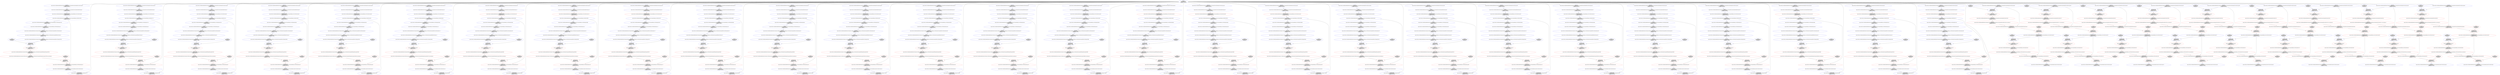 digraph myModel {
	32764 [label="type:const
name:myModel::32764
assigned device:dpu
out shape:[()]" color=blue]
	32768 [label="type:const
name:myModel::32768
assigned device:dpu
out shape:[()]" color=blue]
	32772 [label="type:const
name:myModel::32772
assigned device:dpu
out shape:[()]" color=blue]
	32776 [label="type:const
name:myModel::32776
assigned device:dpu
out shape:[()]" color=blue]
	32780 [label="type:const
name:myModel::32780
assigned device:dpu
out shape:[()]" color=blue]
	32784 [label="type:const
name:myModel::32784
assigned device:dpu
out shape:[()]" color=blue]
	32788 [label="type:const
name:myModel::32788
assigned device:dpu
out shape:[()]" color=blue]
	32792 [label="type:const
name:myModel::32792
assigned device:dpu
out shape:[()]" color=blue]
	32796 [label="type:const
name:myModel::32796
assigned device:dpu
out shape:[()]" color=blue]
	32800 [label="type:const
name:myModel::32800
assigned device:dpu
out shape:[()]" color=blue]
	32804 [label="type:const
name:myModel::32804
assigned device:dpu
out shape:[()]" color=blue]
	32808 [label="type:const
name:myModel::32808
assigned device:dpu
out shape:[()]" color=blue]
	32812 [label="type:const
name:myModel::32812
assigned device:dpu
out shape:[()]" color=blue]
	32816 [label="type:const
name:myModel::32816
assigned device:dpu
out shape:[()]" color=blue]
	32820 [label="type:const
name:myModel::32820
assigned device:dpu
out shape:[()]" color=blue]
	32824 [label="type:const
name:myModel::32824
assigned device:dpu
out shape:[()]" color=blue]
	32828 [label="type:const
name:myModel::32828
assigned device:dpu
out shape:[()]" color=blue]
	32832 [label="type:const
name:myModel::32832
assigned device:dpu
out shape:[()]" color=blue]
	32836 [label="type:const
name:myModel::32836
assigned device:dpu
out shape:[()]" color=blue]
	32840 [label="type:const
name:myModel::32840
assigned device:dpu
out shape:[()]" color=blue]
	32844 [label="type:const
name:myModel::32844
assigned device:dpu
out shape:[()]" color=blue]
	32848 [label="type:const
name:myModel::32848
assigned device:dpu
out shape:[()]" color=blue]
	32852 [label="type:const
name:myModel::32852
assigned device:dpu
out shape:[()]" color=blue]
	32856 [label="type:const
name:myModel::32856
assigned device:dpu
out shape:[()]" color=blue]
	32860 [label="type:const
name:myModel::32860
assigned device:dpu
out shape:[()]" color=blue]
	32864 [label="type:const
name:myModel::32864
assigned device:dpu
out shape:[()]" color=blue]
	32868 [label="type:const
name:myModel::32868
assigned device:dpu
out shape:[()]" color=blue]
	32872 [label="type:const
name:myModel::32872
assigned device:dpu
out shape:[()]" color=blue]
	32876 [label="type:const
name:myModel::32876
assigned device:dpu
out shape:[()]" color=blue]
	32880 [label="type:const
name:myModel::32880
assigned device:dpu
out shape:[()]" color=blue]
	32884 [label="type:const
name:myModel::32884
assigned device:dpu
out shape:[()]" color=blue]
	32888 [label="type:const
name:myModel::32888
assigned device:dpu
out shape:[()]" color=blue]
	32892 [label="type:const
name:myModel::32892
assigned device:dpu
out shape:[()]" color=blue]
	32896 [label="type:const
name:myModel::32896
assigned device:dpu
out shape:[()]" color=blue]
	32900 [label="type:const
name:myModel::32900
assigned device:dpu
out shape:[()]" color=blue]
	32904 [label="type:const
name:myModel::32904
assigned device:dpu
out shape:[()]" color=blue]
	32908 [label="type:const
name:myModel::32908
assigned device:dpu
out shape:[()]" color=blue]
	32912 [label="type:const
name:myModel::32912
assigned device:dpu
out shape:[()]" color=blue]
	32916 [label="type:const
name:myModel::32916
assigned device:dpu
out shape:[()]" color=blue]
	32920 [label="type:const
name:myModel::32920
assigned device:dpu
out shape:[()]" color=blue]
	32924 [label="type:const
name:myModel::32924
assigned device:dpu
out shape:[()]" color=blue]
	32928 [label="type:const
name:myModel::32928
assigned device:dpu
out shape:[()]" color=blue]
	32932 [label="type:const
name:myModel::32932
assigned device:dpu
out shape:[()]" color=blue]
	32936 [label="type:const
name:myModel::32936
assigned device:dpu
out shape:[()]" color=blue]
	32940 [label="type:const
name:myModel::32940
assigned device:dpu
out shape:[()]" color=blue]
	32766 [label="type:const
name:myModel::32766
assigned device:cpu
out shape:[()]" color=red]
	32770 [label="type:const
name:myModel::32770
assigned device:cpu
out shape:[()]" color=red]
	32774 [label="type:const
name:myModel::32774
assigned device:cpu
out shape:[()]" color=red]
	32778 [label="type:const
name:myModel::32778
assigned device:cpu
out shape:[()]" color=red]
	32782 [label="type:const
name:myModel::32782
assigned device:cpu
out shape:[()]" color=red]
	32786 [label="type:const
name:myModel::32786
assigned device:cpu
out shape:[()]" color=red]
	32790 [label="type:const
name:myModel::32790
assigned device:cpu
out shape:[()]" color=red]
	32794 [label="type:const
name:myModel::32794
assigned device:cpu
out shape:[()]" color=red]
	32798 [label="type:const
name:myModel::32798
assigned device:cpu
out shape:[()]" color=red]
	32802 [label="type:const
name:myModel::32802
assigned device:cpu
out shape:[()]" color=red]
	32806 [label="type:const
name:myModel::32806
assigned device:cpu
out shape:[()]" color=red]
	32810 [label="type:const
name:myModel::32810
assigned device:cpu
out shape:[()]" color=red]
	32814 [label="type:const
name:myModel::32814
assigned device:cpu
out shape:[()]" color=red]
	32818 [label="type:const
name:myModel::32818
assigned device:cpu
out shape:[()]" color=red]
	32822 [label="type:const
name:myModel::32822
assigned device:cpu
out shape:[()]" color=red]
	32826 [label="type:const
name:myModel::32826
assigned device:cpu
out shape:[()]" color=red]
	32830 [label="type:const
name:myModel::32830
assigned device:cpu
out shape:[()]" color=red]
	32834 [label="type:const
name:myModel::32834
assigned device:cpu
out shape:[()]" color=red]
	32838 [label="type:const
name:myModel::32838
assigned device:cpu
out shape:[()]" color=red]
	32842 [label="type:const
name:myModel::32842
assigned device:cpu
out shape:[()]" color=red]
	32846 [label="type:const
name:myModel::32846
assigned device:cpu
out shape:[()]" color=red]
	32850 [label="type:const
name:myModel::32850
assigned device:cpu
out shape:[()]" color=red]
	32854 [label="type:const
name:myModel::32854
assigned device:cpu
out shape:[()]" color=red]
	32858 [label="type:const
name:myModel::32858
assigned device:cpu
out shape:[()]" color=red]
	32862 [label="type:const
name:myModel::32862
assigned device:cpu
out shape:[()]" color=red]
	32866 [label="type:const
name:myModel::32866
assigned device:cpu
out shape:[()]" color=red]
	32870 [label="type:const
name:myModel::32870
assigned device:cpu
out shape:[()]" color=red]
	32874 [label="type:const
name:myModel::32874
assigned device:cpu
out shape:[()]" color=red]
	32878 [label="type:const
name:myModel::32878
assigned device:cpu
out shape:[()]" color=red]
	32882 [label="type:const
name:myModel::32882
assigned device:cpu
out shape:[()]" color=red]
	32886 [label="type:const
name:myModel::32886
assigned device:cpu
out shape:[()]" color=red]
	32890 [label="type:const
name:myModel::32890
assigned device:cpu
out shape:[()]" color=red]
	32894 [label="type:const
name:myModel::32894
assigned device:cpu
out shape:[()]" color=red]
	32898 [label="type:const
name:myModel::32898
assigned device:cpu
out shape:[()]" color=red]
	32902 [label="type:const
name:myModel::32902
assigned device:cpu
out shape:[()]" color=red]
	32906 [label="type:const
name:myModel::32906
assigned device:cpu
out shape:[()]" color=red]
	32910 [label="type:const
name:myModel::32910
assigned device:cpu
out shape:[()]" color=red]
	32914 [label="type:const
name:myModel::32914
assigned device:cpu
out shape:[()]" color=red]
	32918 [label="type:const
name:myModel::32918
assigned device:cpu
out shape:[()]" color=red]
	32922 [label="type:const
name:myModel::32922
assigned device:cpu
out shape:[()]" color=red]
	32926 [label="type:const
name:myModel::32926
assigned device:cpu
out shape:[()]" color=red]
	32930 [label="type:const
name:myModel::32930
assigned device:cpu
out shape:[()]" color=red]
	32934 [label="type:const
name:myModel::32934
assigned device:cpu
out shape:[()]" color=red]
	32938 [label="type:const
name:myModel::32938
assigned device:cpu
out shape:[()]" color=red]
	32942 [label="type:const
name:myModel::32942
assigned device:cpu
out shape:[()]" color=red]
	input_0 [label="type:input
name:myModel::input_0
assigned device:dpu
out shape:[(16, 28, 28, 48)]" color=blue]
	"myModel/ResidualBlock[blocks]/ModuleList[0]/MBConvLayer[conv]/Sequential[inverted_bottleneck]/Conv2d[conv]/input.3" [label="type:conv2d
name:myModel::myModel/ResidualBlock[blocks]/ModuleList[0]/MBConvLayer[conv]/Sequential[inverted_bottleneck]/Conv2d[conv]/input.3
assigned device:dpu
out shape:[(16, 28, 28, 144)]" color=blue]
	"myModel/ResidualBlock[blocks]/ModuleList[0]/MBConvLayer[conv]/Sequential[inverted_bottleneck]/ReLU[act]/input.7" [label="type:relu
name:myModel::myModel/ResidualBlock[blocks]/ModuleList[0]/MBConvLayer[conv]/Sequential[inverted_bottleneck]/ReLU[act]/input.7
assigned device:dpu
out shape:[(16, 28, 28, 144)]" color=blue]
	"myModel/ResidualBlock[blocks]/ModuleList[0]/MBConvLayer[conv]/Sequential[depth_conv]/Conv2d[conv]/input.9" [label="type:depthwise_conv2d
name:myModel::myModel/ResidualBlock[blocks]/ModuleList[0]/MBConvLayer[conv]/Sequential[depth_conv]/Conv2d[conv]/input.9
assigned device:dpu
out shape:[(16, 28, 28, 144)]" color=blue]
	"myModel/ResidualBlock[blocks]/ModuleList[0]/MBConvLayer[conv]/Sequential[depth_conv]/ReLU[act]/27639" [label="type:relu
name:myModel::myModel/ResidualBlock[blocks]/ModuleList[0]/MBConvLayer[conv]/Sequential[depth_conv]/ReLU[act]/27639
assigned device:dpu
out shape:[(16, 28, 28, 144)]" color=blue]
	"myModel/ResidualBlock[blocks]/ModuleList[0]/MBConvLayer[conv]/Sequential[depth_conv]/SEModule[se]/27644" [label="type:mean
name:myModel::myModel/ResidualBlock[blocks]/ModuleList[0]/MBConvLayer[conv]/Sequential[depth_conv]/SEModule[se]/27644
assigned device:dpu
out shape:[[16, 144, 28, 1]]" color=blue]
	"myModel/ResidualBlock[blocks]/ModuleList[0]/MBConvLayer[conv]/Sequential[depth_conv]/SEModule[se]/input.13" [label="type:mean
name:myModel::myModel/ResidualBlock[blocks]/ModuleList[0]/MBConvLayer[conv]/Sequential[depth_conv]/SEModule[se]/input.13
assigned device:dpu
out shape:[[16, 144, 1, 1]]" color=blue]
	"myModel/ResidualBlock[blocks]/ModuleList[0]/MBConvLayer[conv]/Sequential[depth_conv]/SEModule[se]/Sequential[fc]/Conv2d[reduce]/input.15" [label="type:conv2d
name:myModel::myModel/ResidualBlock[blocks]/ModuleList[0]/MBConvLayer[conv]/Sequential[depth_conv]/SEModule[se]/Sequential[fc]/Conv2d[reduce]/input.15
assigned device:dpu
out shape:[(16, 1, 1, 40)]" color=blue]
	"myModel/ResidualBlock[blocks]/ModuleList[0]/MBConvLayer[conv]/Sequential[depth_conv]/SEModule[se]/Sequential[fc]/ReLU[relu]/input.17" [label="type:relu
name:myModel::myModel/ResidualBlock[blocks]/ModuleList[0]/MBConvLayer[conv]/Sequential[depth_conv]/SEModule[se]/Sequential[fc]/ReLU[relu]/input.17
assigned device:dpu
out shape:[(16, 1, 1, 40)]" color=blue]
	"myModel/ResidualBlock[blocks]/ModuleList[0]/MBConvLayer[conv]/Sequential[depth_conv]/SEModule[se]/Sequential[fc]/Conv2d[expand]/27688" [label="type:conv2d
name:myModel::myModel/ResidualBlock[blocks]/ModuleList[0]/MBConvLayer[conv]/Sequential[depth_conv]/SEModule[se]/Sequential[fc]/Conv2d[expand]/27688
assigned device:dpu
out shape:[(16, 1, 1, 144)]" color=blue]
	32765 [label="type:elemwise_add
name:myModel::32765
assigned device:dpu
out shape:[(16, 1, 1, 144)]" color=blue]
	"32765_sink_transpose_0" [label="type:permute
name:myModel::32765_sink_transpose_0
assigned device:cpu
out shape:[(16, 144, 1, 1)]" color=red]
	"myModel/ResidualBlock[blocks]/ModuleList[0]/MBConvLayer[conv]/Sequential[depth_conv]/SEModule[se]/Sequential[fc]/Hsigmoid[h_sigmoid]/27692" [label="type:aten::relu6_
name:myModel::myModel/ResidualBlock[blocks]/ModuleList[0]/MBConvLayer[conv]/Sequential[depth_conv]/SEModule[se]/Sequential[fc]/Hsigmoid[h_sigmoid]/27692
assigned device:cpu
out shape:[(16, 144, 1, 1)]" color=red]
	"myModel/ResidualBlock[blocks]/ModuleList[0]/MBConvLayer[conv]/Sequential[depth_conv]/SEModule[se]/Sequential[fc]/Hsigmoid[h_sigmoid]/27692_swim_transpose_0" [label="type:permute
name:myModel::myModel/ResidualBlock[blocks]/ModuleList[0]/MBConvLayer[conv]/Sequential[depth_conv]/SEModule[se]/Sequential[fc]/Hsigmoid[h_sigmoid]/27692_swim_transpose_0
assigned device:cpu
out shape:[(16, 1, 1, 144)]" color=red]
	32767 [label="type:elemwise_div
name:myModel::32767
assigned device:cpu
out shape:[(16, 1, 1, 144)]" color=red]
	"myModel/ResidualBlock[blocks]/ModuleList[0]/MBConvLayer[conv]/Sequential[depth_conv]/SEModule[se]/input.19" [label="type:elemwise_mul
name:myModel::myModel/ResidualBlock[blocks]/ModuleList[0]/MBConvLayer[conv]/Sequential[depth_conv]/SEModule[se]/input.19
assigned device:cpu
out shape:[(16, 28, 28, 144)]" color=red]
	"myModel/ResidualBlock[blocks]/ModuleList[0]/MBConvLayer[conv]/Sequential[point_linear]/Conv2d[conv]/input.21" [label="type:conv2d
name:myModel::myModel/ResidualBlock[blocks]/ModuleList[0]/MBConvLayer[conv]/Sequential[point_linear]/Conv2d[conv]/input.21
assigned device:dpu
out shape:[(16, 28, 28, 48)]" color=blue]
	"myModel/ResidualBlock[blocks]/ModuleList[0]/27723" [label="type:elemwise_add
name:myModel::myModel/ResidualBlock[blocks]/ModuleList[0]/27723
assigned device:dpu
out shape:[(16, 28, 28, 48)]" color=blue]
	"myModel/ResidualBlock[blocks]/ModuleList[1]/MBConvLayer[conv]/Sequential[inverted_bottleneck]/Conv2d[conv]/input.23" [label="type:conv2d
name:myModel::myModel/ResidualBlock[blocks]/ModuleList[1]/MBConvLayer[conv]/Sequential[inverted_bottleneck]/Conv2d[conv]/input.23
assigned device:dpu
out shape:[(16, 28, 28, 192)]" color=blue]
	"myModel/ResidualBlock[blocks]/ModuleList[1]/MBConvLayer[conv]/Sequential[inverted_bottleneck]/ReLU[act]/input.27" [label="type:relu
name:myModel::myModel/ResidualBlock[blocks]/ModuleList[1]/MBConvLayer[conv]/Sequential[inverted_bottleneck]/ReLU[act]/input.27
assigned device:dpu
out shape:[(16, 28, 28, 192)]" color=blue]
	"myModel/ResidualBlock[blocks]/ModuleList[1]/MBConvLayer[conv]/Sequential[depth_conv]/Conv2d[conv]/input.29" [label="type:depthwise_conv2d
name:myModel::myModel/ResidualBlock[blocks]/ModuleList[1]/MBConvLayer[conv]/Sequential[depth_conv]/Conv2d[conv]/input.29
assigned device:dpu
out shape:[(16, 28, 28, 192)]" color=blue]
	"myModel/ResidualBlock[blocks]/ModuleList[1]/MBConvLayer[conv]/Sequential[depth_conv]/ReLU[act]/27775" [label="type:relu
name:myModel::myModel/ResidualBlock[blocks]/ModuleList[1]/MBConvLayer[conv]/Sequential[depth_conv]/ReLU[act]/27775
assigned device:dpu
out shape:[(16, 28, 28, 192)]" color=blue]
	"myModel/ResidualBlock[blocks]/ModuleList[1]/MBConvLayer[conv]/Sequential[depth_conv]/SEModule[se]/27780" [label="type:mean
name:myModel::myModel/ResidualBlock[blocks]/ModuleList[1]/MBConvLayer[conv]/Sequential[depth_conv]/SEModule[se]/27780
assigned device:dpu
out shape:[[16, 192, 28, 1]]" color=blue]
	"myModel/ResidualBlock[blocks]/ModuleList[1]/MBConvLayer[conv]/Sequential[depth_conv]/SEModule[se]/input.33" [label="type:mean
name:myModel::myModel/ResidualBlock[blocks]/ModuleList[1]/MBConvLayer[conv]/Sequential[depth_conv]/SEModule[se]/input.33
assigned device:dpu
out shape:[[16, 192, 1, 1]]" color=blue]
	"myModel/ResidualBlock[blocks]/ModuleList[1]/MBConvLayer[conv]/Sequential[depth_conv]/SEModule[se]/Sequential[fc]/Conv2d[reduce]/input.35" [label="type:conv2d
name:myModel::myModel/ResidualBlock[blocks]/ModuleList[1]/MBConvLayer[conv]/Sequential[depth_conv]/SEModule[se]/Sequential[fc]/Conv2d[reduce]/input.35
assigned device:dpu
out shape:[(16, 1, 1, 48)]" color=blue]
	"myModel/ResidualBlock[blocks]/ModuleList[1]/MBConvLayer[conv]/Sequential[depth_conv]/SEModule[se]/Sequential[fc]/ReLU[relu]/input.37" [label="type:relu
name:myModel::myModel/ResidualBlock[blocks]/ModuleList[1]/MBConvLayer[conv]/Sequential[depth_conv]/SEModule[se]/Sequential[fc]/ReLU[relu]/input.37
assigned device:dpu
out shape:[(16, 1, 1, 48)]" color=blue]
	"myModel/ResidualBlock[blocks]/ModuleList[1]/MBConvLayer[conv]/Sequential[depth_conv]/SEModule[se]/Sequential[fc]/Conv2d[expand]/27824" [label="type:conv2d
name:myModel::myModel/ResidualBlock[blocks]/ModuleList[1]/MBConvLayer[conv]/Sequential[depth_conv]/SEModule[se]/Sequential[fc]/Conv2d[expand]/27824
assigned device:dpu
out shape:[(16, 1, 1, 192)]" color=blue]
	32769 [label="type:elemwise_add
name:myModel::32769
assigned device:dpu
out shape:[(16, 1, 1, 192)]" color=blue]
	"32769_sink_transpose_1" [label="type:permute
name:myModel::32769_sink_transpose_1
assigned device:cpu
out shape:[(16, 192, 1, 1)]" color=red]
	"myModel/ResidualBlock[blocks]/ModuleList[1]/MBConvLayer[conv]/Sequential[depth_conv]/SEModule[se]/Sequential[fc]/Hsigmoid[h_sigmoid]/27828" [label="type:aten::relu6_
name:myModel::myModel/ResidualBlock[blocks]/ModuleList[1]/MBConvLayer[conv]/Sequential[depth_conv]/SEModule[se]/Sequential[fc]/Hsigmoid[h_sigmoid]/27828
assigned device:cpu
out shape:[(16, 192, 1, 1)]" color=red]
	"myModel/ResidualBlock[blocks]/ModuleList[1]/MBConvLayer[conv]/Sequential[depth_conv]/SEModule[se]/Sequential[fc]/Hsigmoid[h_sigmoid]/27828_swim_transpose_1" [label="type:permute
name:myModel::myModel/ResidualBlock[blocks]/ModuleList[1]/MBConvLayer[conv]/Sequential[depth_conv]/SEModule[se]/Sequential[fc]/Hsigmoid[h_sigmoid]/27828_swim_transpose_1
assigned device:cpu
out shape:[(16, 1, 1, 192)]" color=red]
	32771 [label="type:elemwise_div
name:myModel::32771
assigned device:cpu
out shape:[(16, 1, 1, 192)]" color=red]
	"myModel/ResidualBlock[blocks]/ModuleList[1]/MBConvLayer[conv]/Sequential[depth_conv]/SEModule[se]/input.39" [label="type:elemwise_mul
name:myModel::myModel/ResidualBlock[blocks]/ModuleList[1]/MBConvLayer[conv]/Sequential[depth_conv]/SEModule[se]/input.39
assigned device:cpu
out shape:[(16, 28, 28, 192)]" color=red]
	"myModel/ResidualBlock[blocks]/ModuleList[1]/MBConvLayer[conv]/Sequential[point_linear]/Conv2d[conv]/input.41" [label="type:conv2d
name:myModel::myModel/ResidualBlock[blocks]/ModuleList[1]/MBConvLayer[conv]/Sequential[point_linear]/Conv2d[conv]/input.41
assigned device:dpu
out shape:[(16, 28, 28, 48)]" color=blue]
	"myModel/ResidualBlock[blocks]/ModuleList[1]/27859" [label="type:elemwise_add
name:myModel::myModel/ResidualBlock[blocks]/ModuleList[1]/27859
assigned device:dpu
out shape:[(16, 28, 28, 48)]" color=blue]
	"myModel/ResidualBlock[blocks]/ModuleList[2]/MBConvLayer[conv]/Sequential[inverted_bottleneck]/Conv2d[conv]/input.43" [label="type:conv2d
name:myModel::myModel/ResidualBlock[blocks]/ModuleList[2]/MBConvLayer[conv]/Sequential[inverted_bottleneck]/Conv2d[conv]/input.43
assigned device:dpu
out shape:[(16, 28, 28, 288)]" color=blue]
	"myModel/ResidualBlock[blocks]/ModuleList[2]/MBConvLayer[conv]/Sequential[inverted_bottleneck]/ReLU[act]/input.47" [label="type:relu
name:myModel::myModel/ResidualBlock[blocks]/ModuleList[2]/MBConvLayer[conv]/Sequential[inverted_bottleneck]/ReLU[act]/input.47
assigned device:dpu
out shape:[(16, 28, 28, 288)]" color=blue]
	"myModel/ResidualBlock[blocks]/ModuleList[2]/MBConvLayer[conv]/Sequential[depth_conv]/Conv2d[conv]/input.49" [label="type:depthwise_conv2d
name:myModel::myModel/ResidualBlock[blocks]/ModuleList[2]/MBConvLayer[conv]/Sequential[depth_conv]/Conv2d[conv]/input.49
assigned device:dpu
out shape:[(16, 28, 28, 288)]" color=blue]
	"myModel/ResidualBlock[blocks]/ModuleList[2]/MBConvLayer[conv]/Sequential[depth_conv]/ReLU[act]/27911" [label="type:relu
name:myModel::myModel/ResidualBlock[blocks]/ModuleList[2]/MBConvLayer[conv]/Sequential[depth_conv]/ReLU[act]/27911
assigned device:dpu
out shape:[(16, 28, 28, 288)]" color=blue]
	"myModel/ResidualBlock[blocks]/ModuleList[2]/MBConvLayer[conv]/Sequential[depth_conv]/SEModule[se]/27916" [label="type:mean
name:myModel::myModel/ResidualBlock[blocks]/ModuleList[2]/MBConvLayer[conv]/Sequential[depth_conv]/SEModule[se]/27916
assigned device:dpu
out shape:[[16, 288, 28, 1]]" color=blue]
	"myModel/ResidualBlock[blocks]/ModuleList[2]/MBConvLayer[conv]/Sequential[depth_conv]/SEModule[se]/input.53" [label="type:mean
name:myModel::myModel/ResidualBlock[blocks]/ModuleList[2]/MBConvLayer[conv]/Sequential[depth_conv]/SEModule[se]/input.53
assigned device:dpu
out shape:[[16, 288, 1, 1]]" color=blue]
	"myModel/ResidualBlock[blocks]/ModuleList[2]/MBConvLayer[conv]/Sequential[depth_conv]/SEModule[se]/Sequential[fc]/Conv2d[reduce]/input.55" [label="type:conv2d
name:myModel::myModel/ResidualBlock[blocks]/ModuleList[2]/MBConvLayer[conv]/Sequential[depth_conv]/SEModule[se]/Sequential[fc]/Conv2d[reduce]/input.55
assigned device:dpu
out shape:[(16, 1, 1, 72)]" color=blue]
	"myModel/ResidualBlock[blocks]/ModuleList[2]/MBConvLayer[conv]/Sequential[depth_conv]/SEModule[se]/Sequential[fc]/ReLU[relu]/input.57" [label="type:relu
name:myModel::myModel/ResidualBlock[blocks]/ModuleList[2]/MBConvLayer[conv]/Sequential[depth_conv]/SEModule[se]/Sequential[fc]/ReLU[relu]/input.57
assigned device:dpu
out shape:[(16, 1, 1, 72)]" color=blue]
	"myModel/ResidualBlock[blocks]/ModuleList[2]/MBConvLayer[conv]/Sequential[depth_conv]/SEModule[se]/Sequential[fc]/Conv2d[expand]/27960" [label="type:conv2d
name:myModel::myModel/ResidualBlock[blocks]/ModuleList[2]/MBConvLayer[conv]/Sequential[depth_conv]/SEModule[se]/Sequential[fc]/Conv2d[expand]/27960
assigned device:dpu
out shape:[(16, 1, 1, 288)]" color=blue]
	32773 [label="type:elemwise_add
name:myModel::32773
assigned device:dpu
out shape:[(16, 1, 1, 288)]" color=blue]
	"32773_sink_transpose_2" [label="type:permute
name:myModel::32773_sink_transpose_2
assigned device:cpu
out shape:[(16, 288, 1, 1)]" color=red]
	"myModel/ResidualBlock[blocks]/ModuleList[2]/MBConvLayer[conv]/Sequential[depth_conv]/SEModule[se]/Sequential[fc]/Hsigmoid[h_sigmoid]/27964" [label="type:aten::relu6_
name:myModel::myModel/ResidualBlock[blocks]/ModuleList[2]/MBConvLayer[conv]/Sequential[depth_conv]/SEModule[se]/Sequential[fc]/Hsigmoid[h_sigmoid]/27964
assigned device:cpu
out shape:[(16, 288, 1, 1)]" color=red]
	"myModel/ResidualBlock[blocks]/ModuleList[2]/MBConvLayer[conv]/Sequential[depth_conv]/SEModule[se]/Sequential[fc]/Hsigmoid[h_sigmoid]/27964_swim_transpose_2" [label="type:permute
name:myModel::myModel/ResidualBlock[blocks]/ModuleList[2]/MBConvLayer[conv]/Sequential[depth_conv]/SEModule[se]/Sequential[fc]/Hsigmoid[h_sigmoid]/27964_swim_transpose_2
assigned device:cpu
out shape:[(16, 1, 1, 288)]" color=red]
	32775 [label="type:elemwise_div
name:myModel::32775
assigned device:cpu
out shape:[(16, 1, 1, 288)]" color=red]
	"myModel/ResidualBlock[blocks]/ModuleList[2]/MBConvLayer[conv]/Sequential[depth_conv]/SEModule[se]/input.59" [label="type:elemwise_mul
name:myModel::myModel/ResidualBlock[blocks]/ModuleList[2]/MBConvLayer[conv]/Sequential[depth_conv]/SEModule[se]/input.59
assigned device:cpu
out shape:[(16, 28, 28, 288)]" color=red]
	"myModel/ResidualBlock[blocks]/ModuleList[2]/MBConvLayer[conv]/Sequential[point_linear]/Conv2d[conv]/input.61" [label="type:conv2d
name:myModel::myModel/ResidualBlock[blocks]/ModuleList[2]/MBConvLayer[conv]/Sequential[point_linear]/Conv2d[conv]/input.61
assigned device:dpu
out shape:[(16, 28, 28, 48)]" color=blue]
	"myModel/ResidualBlock[blocks]/ModuleList[2]/27995" [label="type:elemwise_add
name:myModel::myModel/ResidualBlock[blocks]/ModuleList[2]/27995
assigned device:dpu
out shape:[(16, 28, 28, 48)]" color=blue]
	"myModel/ResidualBlock[blocks]/ModuleList[3]/MBConvLayer[conv]/Sequential[inverted_bottleneck]/Conv2d[conv]/input.63" [label="type:conv2d
name:myModel::myModel/ResidualBlock[blocks]/ModuleList[3]/MBConvLayer[conv]/Sequential[inverted_bottleneck]/Conv2d[conv]/input.63
assigned device:dpu
out shape:[(16, 28, 28, 144)]" color=blue]
	"myModel/ResidualBlock[blocks]/ModuleList[3]/MBConvLayer[conv]/Sequential[inverted_bottleneck]/ReLU[act]/input.67" [label="type:relu
name:myModel::myModel/ResidualBlock[blocks]/ModuleList[3]/MBConvLayer[conv]/Sequential[inverted_bottleneck]/ReLU[act]/input.67
assigned device:dpu
out shape:[(16, 28, 28, 144)]" color=blue]
	"myModel/ResidualBlock[blocks]/ModuleList[3]/MBConvLayer[conv]/Sequential[depth_conv]/Conv2d[conv]/input.69" [label="type:depthwise_conv2d
name:myModel::myModel/ResidualBlock[blocks]/ModuleList[3]/MBConvLayer[conv]/Sequential[depth_conv]/Conv2d[conv]/input.69
assigned device:dpu
out shape:[(16, 28, 28, 144)]" color=blue]
	"myModel/ResidualBlock[blocks]/ModuleList[3]/MBConvLayer[conv]/Sequential[depth_conv]/ReLU[act]/28047" [label="type:relu
name:myModel::myModel/ResidualBlock[blocks]/ModuleList[3]/MBConvLayer[conv]/Sequential[depth_conv]/ReLU[act]/28047
assigned device:dpu
out shape:[(16, 28, 28, 144)]" color=blue]
	"myModel/ResidualBlock[blocks]/ModuleList[3]/MBConvLayer[conv]/Sequential[depth_conv]/SEModule[se]/28052" [label="type:mean
name:myModel::myModel/ResidualBlock[blocks]/ModuleList[3]/MBConvLayer[conv]/Sequential[depth_conv]/SEModule[se]/28052
assigned device:dpu
out shape:[[16, 144, 28, 1]]" color=blue]
	"myModel/ResidualBlock[blocks]/ModuleList[3]/MBConvLayer[conv]/Sequential[depth_conv]/SEModule[se]/input.73" [label="type:mean
name:myModel::myModel/ResidualBlock[blocks]/ModuleList[3]/MBConvLayer[conv]/Sequential[depth_conv]/SEModule[se]/input.73
assigned device:dpu
out shape:[[16, 144, 1, 1]]" color=blue]
	"myModel/ResidualBlock[blocks]/ModuleList[3]/MBConvLayer[conv]/Sequential[depth_conv]/SEModule[se]/Sequential[fc]/Conv2d[reduce]/input.75" [label="type:conv2d
name:myModel::myModel/ResidualBlock[blocks]/ModuleList[3]/MBConvLayer[conv]/Sequential[depth_conv]/SEModule[se]/Sequential[fc]/Conv2d[reduce]/input.75
assigned device:dpu
out shape:[(16, 1, 1, 40)]" color=blue]
	"myModel/ResidualBlock[blocks]/ModuleList[3]/MBConvLayer[conv]/Sequential[depth_conv]/SEModule[se]/Sequential[fc]/ReLU[relu]/input.77" [label="type:relu
name:myModel::myModel/ResidualBlock[blocks]/ModuleList[3]/MBConvLayer[conv]/Sequential[depth_conv]/SEModule[se]/Sequential[fc]/ReLU[relu]/input.77
assigned device:dpu
out shape:[(16, 1, 1, 40)]" color=blue]
	"myModel/ResidualBlock[blocks]/ModuleList[3]/MBConvLayer[conv]/Sequential[depth_conv]/SEModule[se]/Sequential[fc]/Conv2d[expand]/28096" [label="type:conv2d
name:myModel::myModel/ResidualBlock[blocks]/ModuleList[3]/MBConvLayer[conv]/Sequential[depth_conv]/SEModule[se]/Sequential[fc]/Conv2d[expand]/28096
assigned device:dpu
out shape:[(16, 1, 1, 144)]" color=blue]
	32777 [label="type:elemwise_add
name:myModel::32777
assigned device:dpu
out shape:[(16, 1, 1, 144)]" color=blue]
	"32777_sink_transpose_3" [label="type:permute
name:myModel::32777_sink_transpose_3
assigned device:cpu
out shape:[(16, 144, 1, 1)]" color=red]
	"myModel/ResidualBlock[blocks]/ModuleList[3]/MBConvLayer[conv]/Sequential[depth_conv]/SEModule[se]/Sequential[fc]/Hsigmoid[h_sigmoid]/28100" [label="type:aten::relu6_
name:myModel::myModel/ResidualBlock[blocks]/ModuleList[3]/MBConvLayer[conv]/Sequential[depth_conv]/SEModule[se]/Sequential[fc]/Hsigmoid[h_sigmoid]/28100
assigned device:cpu
out shape:[(16, 144, 1, 1)]" color=red]
	"myModel/ResidualBlock[blocks]/ModuleList[3]/MBConvLayer[conv]/Sequential[depth_conv]/SEModule[se]/Sequential[fc]/Hsigmoid[h_sigmoid]/28100_swim_transpose_3" [label="type:permute
name:myModel::myModel/ResidualBlock[blocks]/ModuleList[3]/MBConvLayer[conv]/Sequential[depth_conv]/SEModule[se]/Sequential[fc]/Hsigmoid[h_sigmoid]/28100_swim_transpose_3
assigned device:cpu
out shape:[(16, 1, 1, 144)]" color=red]
	32779 [label="type:elemwise_div
name:myModel::32779
assigned device:cpu
out shape:[(16, 1, 1, 144)]" color=red]
	"myModel/ResidualBlock[blocks]/ModuleList[3]/MBConvLayer[conv]/Sequential[depth_conv]/SEModule[se]/input.79" [label="type:elemwise_mul
name:myModel::myModel/ResidualBlock[blocks]/ModuleList[3]/MBConvLayer[conv]/Sequential[depth_conv]/SEModule[se]/input.79
assigned device:cpu
out shape:[(16, 28, 28, 144)]" color=red]
	"myModel/ResidualBlock[blocks]/ModuleList[3]/MBConvLayer[conv]/Sequential[point_linear]/Conv2d[conv]/input.81" [label="type:conv2d
name:myModel::myModel/ResidualBlock[blocks]/ModuleList[3]/MBConvLayer[conv]/Sequential[point_linear]/Conv2d[conv]/input.81
assigned device:dpu
out shape:[(16, 28, 28, 48)]" color=blue]
	"myModel/ResidualBlock[blocks]/ModuleList[3]/28131" [label="type:elemwise_add
name:myModel::myModel/ResidualBlock[blocks]/ModuleList[3]/28131
assigned device:dpu
out shape:[(16, 28, 28, 48)]" color=blue]
	"myModel/ResidualBlock[blocks]/ModuleList[4]/MBConvLayer[conv]/Sequential[inverted_bottleneck]/Conv2d[conv]/input.83" [label="type:conv2d
name:myModel::myModel/ResidualBlock[blocks]/ModuleList[4]/MBConvLayer[conv]/Sequential[inverted_bottleneck]/Conv2d[conv]/input.83
assigned device:dpu
out shape:[(16, 28, 28, 192)]" color=blue]
	"myModel/ResidualBlock[blocks]/ModuleList[4]/MBConvLayer[conv]/Sequential[inverted_bottleneck]/ReLU[act]/input.87" [label="type:relu
name:myModel::myModel/ResidualBlock[blocks]/ModuleList[4]/MBConvLayer[conv]/Sequential[inverted_bottleneck]/ReLU[act]/input.87
assigned device:dpu
out shape:[(16, 28, 28, 192)]" color=blue]
	"myModel/ResidualBlock[blocks]/ModuleList[4]/MBConvLayer[conv]/Sequential[depth_conv]/Conv2d[conv]/input.89" [label="type:depthwise_conv2d
name:myModel::myModel/ResidualBlock[blocks]/ModuleList[4]/MBConvLayer[conv]/Sequential[depth_conv]/Conv2d[conv]/input.89
assigned device:dpu
out shape:[(16, 28, 28, 192)]" color=blue]
	"myModel/ResidualBlock[blocks]/ModuleList[4]/MBConvLayer[conv]/Sequential[depth_conv]/ReLU[act]/28183" [label="type:relu
name:myModel::myModel/ResidualBlock[blocks]/ModuleList[4]/MBConvLayer[conv]/Sequential[depth_conv]/ReLU[act]/28183
assigned device:dpu
out shape:[(16, 28, 28, 192)]" color=blue]
	"myModel/ResidualBlock[blocks]/ModuleList[4]/MBConvLayer[conv]/Sequential[depth_conv]/SEModule[se]/28188" [label="type:mean
name:myModel::myModel/ResidualBlock[blocks]/ModuleList[4]/MBConvLayer[conv]/Sequential[depth_conv]/SEModule[se]/28188
assigned device:dpu
out shape:[[16, 192, 28, 1]]" color=blue]
	"myModel/ResidualBlock[blocks]/ModuleList[4]/MBConvLayer[conv]/Sequential[depth_conv]/SEModule[se]/input.93" [label="type:mean
name:myModel::myModel/ResidualBlock[blocks]/ModuleList[4]/MBConvLayer[conv]/Sequential[depth_conv]/SEModule[se]/input.93
assigned device:dpu
out shape:[[16, 192, 1, 1]]" color=blue]
	"myModel/ResidualBlock[blocks]/ModuleList[4]/MBConvLayer[conv]/Sequential[depth_conv]/SEModule[se]/Sequential[fc]/Conv2d[reduce]/input.95" [label="type:conv2d
name:myModel::myModel/ResidualBlock[blocks]/ModuleList[4]/MBConvLayer[conv]/Sequential[depth_conv]/SEModule[se]/Sequential[fc]/Conv2d[reduce]/input.95
assigned device:dpu
out shape:[(16, 1, 1, 48)]" color=blue]
	"myModel/ResidualBlock[blocks]/ModuleList[4]/MBConvLayer[conv]/Sequential[depth_conv]/SEModule[se]/Sequential[fc]/ReLU[relu]/input.97" [label="type:relu
name:myModel::myModel/ResidualBlock[blocks]/ModuleList[4]/MBConvLayer[conv]/Sequential[depth_conv]/SEModule[se]/Sequential[fc]/ReLU[relu]/input.97
assigned device:dpu
out shape:[(16, 1, 1, 48)]" color=blue]
	"myModel/ResidualBlock[blocks]/ModuleList[4]/MBConvLayer[conv]/Sequential[depth_conv]/SEModule[se]/Sequential[fc]/Conv2d[expand]/28232" [label="type:conv2d
name:myModel::myModel/ResidualBlock[blocks]/ModuleList[4]/MBConvLayer[conv]/Sequential[depth_conv]/SEModule[se]/Sequential[fc]/Conv2d[expand]/28232
assigned device:dpu
out shape:[(16, 1, 1, 192)]" color=blue]
	32781 [label="type:elemwise_add
name:myModel::32781
assigned device:dpu
out shape:[(16, 1, 1, 192)]" color=blue]
	"32781_sink_transpose_4" [label="type:permute
name:myModel::32781_sink_transpose_4
assigned device:cpu
out shape:[(16, 192, 1, 1)]" color=red]
	"myModel/ResidualBlock[blocks]/ModuleList[4]/MBConvLayer[conv]/Sequential[depth_conv]/SEModule[se]/Sequential[fc]/Hsigmoid[h_sigmoid]/28236" [label="type:aten::relu6_
name:myModel::myModel/ResidualBlock[blocks]/ModuleList[4]/MBConvLayer[conv]/Sequential[depth_conv]/SEModule[se]/Sequential[fc]/Hsigmoid[h_sigmoid]/28236
assigned device:cpu
out shape:[(16, 192, 1, 1)]" color=red]
	"myModel/ResidualBlock[blocks]/ModuleList[4]/MBConvLayer[conv]/Sequential[depth_conv]/SEModule[se]/Sequential[fc]/Hsigmoid[h_sigmoid]/28236_swim_transpose_4" [label="type:permute
name:myModel::myModel/ResidualBlock[blocks]/ModuleList[4]/MBConvLayer[conv]/Sequential[depth_conv]/SEModule[se]/Sequential[fc]/Hsigmoid[h_sigmoid]/28236_swim_transpose_4
assigned device:cpu
out shape:[(16, 1, 1, 192)]" color=red]
	32783 [label="type:elemwise_div
name:myModel::32783
assigned device:cpu
out shape:[(16, 1, 1, 192)]" color=red]
	"myModel/ResidualBlock[blocks]/ModuleList[4]/MBConvLayer[conv]/Sequential[depth_conv]/SEModule[se]/input.99" [label="type:elemwise_mul
name:myModel::myModel/ResidualBlock[blocks]/ModuleList[4]/MBConvLayer[conv]/Sequential[depth_conv]/SEModule[se]/input.99
assigned device:cpu
out shape:[(16, 28, 28, 192)]" color=red]
	"myModel/ResidualBlock[blocks]/ModuleList[4]/MBConvLayer[conv]/Sequential[point_linear]/Conv2d[conv]/input.101" [label="type:conv2d
name:myModel::myModel/ResidualBlock[blocks]/ModuleList[4]/MBConvLayer[conv]/Sequential[point_linear]/Conv2d[conv]/input.101
assigned device:dpu
out shape:[(16, 28, 28, 48)]" color=blue]
	"myModel/ResidualBlock[blocks]/ModuleList[4]/28267" [label="type:elemwise_add
name:myModel::myModel/ResidualBlock[blocks]/ModuleList[4]/28267
assigned device:dpu
out shape:[(16, 28, 28, 48)]" color=blue]
	"myModel/ResidualBlock[blocks]/ModuleList[5]/MBConvLayer[conv]/Sequential[inverted_bottleneck]/Conv2d[conv]/input.103" [label="type:conv2d
name:myModel::myModel/ResidualBlock[blocks]/ModuleList[5]/MBConvLayer[conv]/Sequential[inverted_bottleneck]/Conv2d[conv]/input.103
assigned device:dpu
out shape:[(16, 28, 28, 288)]" color=blue]
	"myModel/ResidualBlock[blocks]/ModuleList[5]/MBConvLayer[conv]/Sequential[inverted_bottleneck]/ReLU[act]/input.107" [label="type:relu
name:myModel::myModel/ResidualBlock[blocks]/ModuleList[5]/MBConvLayer[conv]/Sequential[inverted_bottleneck]/ReLU[act]/input.107
assigned device:dpu
out shape:[(16, 28, 28, 288)]" color=blue]
	"myModel/ResidualBlock[blocks]/ModuleList[5]/MBConvLayer[conv]/Sequential[depth_conv]/Conv2d[conv]/input.109" [label="type:depthwise_conv2d
name:myModel::myModel/ResidualBlock[blocks]/ModuleList[5]/MBConvLayer[conv]/Sequential[depth_conv]/Conv2d[conv]/input.109
assigned device:dpu
out shape:[(16, 28, 28, 288)]" color=blue]
	"myModel/ResidualBlock[blocks]/ModuleList[5]/MBConvLayer[conv]/Sequential[depth_conv]/ReLU[act]/28319" [label="type:relu
name:myModel::myModel/ResidualBlock[blocks]/ModuleList[5]/MBConvLayer[conv]/Sequential[depth_conv]/ReLU[act]/28319
assigned device:dpu
out shape:[(16, 28, 28, 288)]" color=blue]
	"myModel/ResidualBlock[blocks]/ModuleList[5]/MBConvLayer[conv]/Sequential[depth_conv]/SEModule[se]/28324" [label="type:mean
name:myModel::myModel/ResidualBlock[blocks]/ModuleList[5]/MBConvLayer[conv]/Sequential[depth_conv]/SEModule[se]/28324
assigned device:dpu
out shape:[[16, 288, 28, 1]]" color=blue]
	"myModel/ResidualBlock[blocks]/ModuleList[5]/MBConvLayer[conv]/Sequential[depth_conv]/SEModule[se]/input.113" [label="type:mean
name:myModel::myModel/ResidualBlock[blocks]/ModuleList[5]/MBConvLayer[conv]/Sequential[depth_conv]/SEModule[se]/input.113
assigned device:dpu
out shape:[[16, 288, 1, 1]]" color=blue]
	"myModel/ResidualBlock[blocks]/ModuleList[5]/MBConvLayer[conv]/Sequential[depth_conv]/SEModule[se]/Sequential[fc]/Conv2d[reduce]/input.115" [label="type:conv2d
name:myModel::myModel/ResidualBlock[blocks]/ModuleList[5]/MBConvLayer[conv]/Sequential[depth_conv]/SEModule[se]/Sequential[fc]/Conv2d[reduce]/input.115
assigned device:dpu
out shape:[(16, 1, 1, 72)]" color=blue]
	"myModel/ResidualBlock[blocks]/ModuleList[5]/MBConvLayer[conv]/Sequential[depth_conv]/SEModule[se]/Sequential[fc]/ReLU[relu]/input.117" [label="type:relu
name:myModel::myModel/ResidualBlock[blocks]/ModuleList[5]/MBConvLayer[conv]/Sequential[depth_conv]/SEModule[se]/Sequential[fc]/ReLU[relu]/input.117
assigned device:dpu
out shape:[(16, 1, 1, 72)]" color=blue]
	"myModel/ResidualBlock[blocks]/ModuleList[5]/MBConvLayer[conv]/Sequential[depth_conv]/SEModule[se]/Sequential[fc]/Conv2d[expand]/28368" [label="type:conv2d
name:myModel::myModel/ResidualBlock[blocks]/ModuleList[5]/MBConvLayer[conv]/Sequential[depth_conv]/SEModule[se]/Sequential[fc]/Conv2d[expand]/28368
assigned device:dpu
out shape:[(16, 1, 1, 288)]" color=blue]
	32785 [label="type:elemwise_add
name:myModel::32785
assigned device:dpu
out shape:[(16, 1, 1, 288)]" color=blue]
	"32785_sink_transpose_5" [label="type:permute
name:myModel::32785_sink_transpose_5
assigned device:cpu
out shape:[(16, 288, 1, 1)]" color=red]
	"myModel/ResidualBlock[blocks]/ModuleList[5]/MBConvLayer[conv]/Sequential[depth_conv]/SEModule[se]/Sequential[fc]/Hsigmoid[h_sigmoid]/28372" [label="type:aten::relu6_
name:myModel::myModel/ResidualBlock[blocks]/ModuleList[5]/MBConvLayer[conv]/Sequential[depth_conv]/SEModule[se]/Sequential[fc]/Hsigmoid[h_sigmoid]/28372
assigned device:cpu
out shape:[(16, 288, 1, 1)]" color=red]
	"myModel/ResidualBlock[blocks]/ModuleList[5]/MBConvLayer[conv]/Sequential[depth_conv]/SEModule[se]/Sequential[fc]/Hsigmoid[h_sigmoid]/28372_swim_transpose_5" [label="type:permute
name:myModel::myModel/ResidualBlock[blocks]/ModuleList[5]/MBConvLayer[conv]/Sequential[depth_conv]/SEModule[se]/Sequential[fc]/Hsigmoid[h_sigmoid]/28372_swim_transpose_5
assigned device:cpu
out shape:[(16, 1, 1, 288)]" color=red]
	32787 [label="type:elemwise_div
name:myModel::32787
assigned device:cpu
out shape:[(16, 1, 1, 288)]" color=red]
	"myModel/ResidualBlock[blocks]/ModuleList[5]/MBConvLayer[conv]/Sequential[depth_conv]/SEModule[se]/input.119" [label="type:elemwise_mul
name:myModel::myModel/ResidualBlock[blocks]/ModuleList[5]/MBConvLayer[conv]/Sequential[depth_conv]/SEModule[se]/input.119
assigned device:cpu
out shape:[(16, 28, 28, 288)]" color=red]
	"myModel/ResidualBlock[blocks]/ModuleList[5]/MBConvLayer[conv]/Sequential[point_linear]/Conv2d[conv]/input.121" [label="type:conv2d
name:myModel::myModel/ResidualBlock[blocks]/ModuleList[5]/MBConvLayer[conv]/Sequential[point_linear]/Conv2d[conv]/input.121
assigned device:dpu
out shape:[(16, 28, 28, 48)]" color=blue]
	"myModel/ResidualBlock[blocks]/ModuleList[5]/28403" [label="type:elemwise_add
name:myModel::myModel/ResidualBlock[blocks]/ModuleList[5]/28403
assigned device:dpu
out shape:[(16, 28, 28, 48)]" color=blue]
	"myModel/ResidualBlock[blocks]/ModuleList[6]/MBConvLayer[conv]/Sequential[inverted_bottleneck]/Conv2d[conv]/input.123" [label="type:conv2d
name:myModel::myModel/ResidualBlock[blocks]/ModuleList[6]/MBConvLayer[conv]/Sequential[inverted_bottleneck]/Conv2d[conv]/input.123
assigned device:dpu
out shape:[(16, 28, 28, 144)]" color=blue]
	"myModel/ResidualBlock[blocks]/ModuleList[6]/MBConvLayer[conv]/Sequential[inverted_bottleneck]/ReLU[act]/input.127" [label="type:relu
name:myModel::myModel/ResidualBlock[blocks]/ModuleList[6]/MBConvLayer[conv]/Sequential[inverted_bottleneck]/ReLU[act]/input.127
assigned device:dpu
out shape:[(16, 28, 28, 144)]" color=blue]
	"myModel/ResidualBlock[blocks]/ModuleList[6]/MBConvLayer[conv]/Sequential[depth_conv]/Conv2d[conv]/input.129" [label="type:depthwise_conv2d
name:myModel::myModel/ResidualBlock[blocks]/ModuleList[6]/MBConvLayer[conv]/Sequential[depth_conv]/Conv2d[conv]/input.129
assigned device:cpu
out shape:[(16, 28, 28, 144)]" color=red]
	"myModel/ResidualBlock[blocks]/ModuleList[6]/MBConvLayer[conv]/Sequential[depth_conv]/ReLU[act]/28455" [label="type:relu
name:myModel::myModel/ResidualBlock[blocks]/ModuleList[6]/MBConvLayer[conv]/Sequential[depth_conv]/ReLU[act]/28455
assigned device:dpu
out shape:[(16, 28, 28, 144)]" color=blue]
	"myModel/ResidualBlock[blocks]/ModuleList[6]/MBConvLayer[conv]/Sequential[depth_conv]/SEModule[se]/28460" [label="type:mean
name:myModel::myModel/ResidualBlock[blocks]/ModuleList[6]/MBConvLayer[conv]/Sequential[depth_conv]/SEModule[se]/28460
assigned device:dpu
out shape:[[16, 144, 28, 1]]" color=blue]
	"myModel/ResidualBlock[blocks]/ModuleList[6]/MBConvLayer[conv]/Sequential[depth_conv]/SEModule[se]/input.133" [label="type:mean
name:myModel::myModel/ResidualBlock[blocks]/ModuleList[6]/MBConvLayer[conv]/Sequential[depth_conv]/SEModule[se]/input.133
assigned device:dpu
out shape:[[16, 144, 1, 1]]" color=blue]
	"myModel/ResidualBlock[blocks]/ModuleList[6]/MBConvLayer[conv]/Sequential[depth_conv]/SEModule[se]/Sequential[fc]/Conv2d[reduce]/input.135" [label="type:conv2d
name:myModel::myModel/ResidualBlock[blocks]/ModuleList[6]/MBConvLayer[conv]/Sequential[depth_conv]/SEModule[se]/Sequential[fc]/Conv2d[reduce]/input.135
assigned device:dpu
out shape:[(16, 1, 1, 40)]" color=blue]
	"myModel/ResidualBlock[blocks]/ModuleList[6]/MBConvLayer[conv]/Sequential[depth_conv]/SEModule[se]/Sequential[fc]/ReLU[relu]/input.137" [label="type:relu
name:myModel::myModel/ResidualBlock[blocks]/ModuleList[6]/MBConvLayer[conv]/Sequential[depth_conv]/SEModule[se]/Sequential[fc]/ReLU[relu]/input.137
assigned device:dpu
out shape:[(16, 1, 1, 40)]" color=blue]
	"myModel/ResidualBlock[blocks]/ModuleList[6]/MBConvLayer[conv]/Sequential[depth_conv]/SEModule[se]/Sequential[fc]/Conv2d[expand]/28504" [label="type:conv2d
name:myModel::myModel/ResidualBlock[blocks]/ModuleList[6]/MBConvLayer[conv]/Sequential[depth_conv]/SEModule[se]/Sequential[fc]/Conv2d[expand]/28504
assigned device:dpu
out shape:[(16, 1, 1, 144)]" color=blue]
	32789 [label="type:elemwise_add
name:myModel::32789
assigned device:dpu
out shape:[(16, 1, 1, 144)]" color=blue]
	"32789_sink_transpose_6" [label="type:permute
name:myModel::32789_sink_transpose_6
assigned device:cpu
out shape:[(16, 144, 1, 1)]" color=red]
	"myModel/ResidualBlock[blocks]/ModuleList[6]/MBConvLayer[conv]/Sequential[depth_conv]/SEModule[se]/Sequential[fc]/Hsigmoid[h_sigmoid]/28508" [label="type:aten::relu6_
name:myModel::myModel/ResidualBlock[blocks]/ModuleList[6]/MBConvLayer[conv]/Sequential[depth_conv]/SEModule[se]/Sequential[fc]/Hsigmoid[h_sigmoid]/28508
assigned device:cpu
out shape:[(16, 144, 1, 1)]" color=red]
	"myModel/ResidualBlock[blocks]/ModuleList[6]/MBConvLayer[conv]/Sequential[depth_conv]/SEModule[se]/Sequential[fc]/Hsigmoid[h_sigmoid]/28508_swim_transpose_6" [label="type:permute
name:myModel::myModel/ResidualBlock[blocks]/ModuleList[6]/MBConvLayer[conv]/Sequential[depth_conv]/SEModule[se]/Sequential[fc]/Hsigmoid[h_sigmoid]/28508_swim_transpose_6
assigned device:cpu
out shape:[(16, 1, 1, 144)]" color=red]
	32791 [label="type:elemwise_div
name:myModel::32791
assigned device:cpu
out shape:[(16, 1, 1, 144)]" color=red]
	"myModel/ResidualBlock[blocks]/ModuleList[6]/MBConvLayer[conv]/Sequential[depth_conv]/SEModule[se]/input.139" [label="type:elemwise_mul
name:myModel::myModel/ResidualBlock[blocks]/ModuleList[6]/MBConvLayer[conv]/Sequential[depth_conv]/SEModule[se]/input.139
assigned device:cpu
out shape:[(16, 28, 28, 144)]" color=red]
	"myModel/ResidualBlock[blocks]/ModuleList[6]/MBConvLayer[conv]/Sequential[point_linear]/Conv2d[conv]/input.141" [label="type:conv2d
name:myModel::myModel/ResidualBlock[blocks]/ModuleList[6]/MBConvLayer[conv]/Sequential[point_linear]/Conv2d[conv]/input.141
assigned device:dpu
out shape:[(16, 28, 28, 48)]" color=blue]
	"myModel/ResidualBlock[blocks]/ModuleList[6]/28539" [label="type:elemwise_add
name:myModel::myModel/ResidualBlock[blocks]/ModuleList[6]/28539
assigned device:dpu
out shape:[(16, 28, 28, 48)]" color=blue]
	"myModel/ResidualBlock[blocks]/ModuleList[7]/MBConvLayer[conv]/Sequential[inverted_bottleneck]/Conv2d[conv]/input.143" [label="type:conv2d
name:myModel::myModel/ResidualBlock[blocks]/ModuleList[7]/MBConvLayer[conv]/Sequential[inverted_bottleneck]/Conv2d[conv]/input.143
assigned device:dpu
out shape:[(16, 28, 28, 192)]" color=blue]
	"myModel/ResidualBlock[blocks]/ModuleList[7]/MBConvLayer[conv]/Sequential[inverted_bottleneck]/ReLU[act]/input.147" [label="type:relu
name:myModel::myModel/ResidualBlock[blocks]/ModuleList[7]/MBConvLayer[conv]/Sequential[inverted_bottleneck]/ReLU[act]/input.147
assigned device:dpu
out shape:[(16, 28, 28, 192)]" color=blue]
	"myModel/ResidualBlock[blocks]/ModuleList[7]/MBConvLayer[conv]/Sequential[depth_conv]/Conv2d[conv]/input.149" [label="type:depthwise_conv2d
name:myModel::myModel/ResidualBlock[blocks]/ModuleList[7]/MBConvLayer[conv]/Sequential[depth_conv]/Conv2d[conv]/input.149
assigned device:cpu
out shape:[(16, 28, 28, 192)]" color=red]
	"myModel/ResidualBlock[blocks]/ModuleList[7]/MBConvLayer[conv]/Sequential[depth_conv]/ReLU[act]/28591" [label="type:relu
name:myModel::myModel/ResidualBlock[blocks]/ModuleList[7]/MBConvLayer[conv]/Sequential[depth_conv]/ReLU[act]/28591
assigned device:dpu
out shape:[(16, 28, 28, 192)]" color=blue]
	"myModel/ResidualBlock[blocks]/ModuleList[7]/MBConvLayer[conv]/Sequential[depth_conv]/SEModule[se]/28596" [label="type:mean
name:myModel::myModel/ResidualBlock[blocks]/ModuleList[7]/MBConvLayer[conv]/Sequential[depth_conv]/SEModule[se]/28596
assigned device:dpu
out shape:[[16, 192, 28, 1]]" color=blue]
	"myModel/ResidualBlock[blocks]/ModuleList[7]/MBConvLayer[conv]/Sequential[depth_conv]/SEModule[se]/input.153" [label="type:mean
name:myModel::myModel/ResidualBlock[blocks]/ModuleList[7]/MBConvLayer[conv]/Sequential[depth_conv]/SEModule[se]/input.153
assigned device:dpu
out shape:[[16, 192, 1, 1]]" color=blue]
	"myModel/ResidualBlock[blocks]/ModuleList[7]/MBConvLayer[conv]/Sequential[depth_conv]/SEModule[se]/Sequential[fc]/Conv2d[reduce]/input.155" [label="type:conv2d
name:myModel::myModel/ResidualBlock[blocks]/ModuleList[7]/MBConvLayer[conv]/Sequential[depth_conv]/SEModule[se]/Sequential[fc]/Conv2d[reduce]/input.155
assigned device:dpu
out shape:[(16, 1, 1, 48)]" color=blue]
	"myModel/ResidualBlock[blocks]/ModuleList[7]/MBConvLayer[conv]/Sequential[depth_conv]/SEModule[se]/Sequential[fc]/ReLU[relu]/input.157" [label="type:relu
name:myModel::myModel/ResidualBlock[blocks]/ModuleList[7]/MBConvLayer[conv]/Sequential[depth_conv]/SEModule[se]/Sequential[fc]/ReLU[relu]/input.157
assigned device:dpu
out shape:[(16, 1, 1, 48)]" color=blue]
	"myModel/ResidualBlock[blocks]/ModuleList[7]/MBConvLayer[conv]/Sequential[depth_conv]/SEModule[se]/Sequential[fc]/Conv2d[expand]/28640" [label="type:conv2d
name:myModel::myModel/ResidualBlock[blocks]/ModuleList[7]/MBConvLayer[conv]/Sequential[depth_conv]/SEModule[se]/Sequential[fc]/Conv2d[expand]/28640
assigned device:dpu
out shape:[(16, 1, 1, 192)]" color=blue]
	32793 [label="type:elemwise_add
name:myModel::32793
assigned device:dpu
out shape:[(16, 1, 1, 192)]" color=blue]
	"32793_sink_transpose_7" [label="type:permute
name:myModel::32793_sink_transpose_7
assigned device:cpu
out shape:[(16, 192, 1, 1)]" color=red]
	"myModel/ResidualBlock[blocks]/ModuleList[7]/MBConvLayer[conv]/Sequential[depth_conv]/SEModule[se]/Sequential[fc]/Hsigmoid[h_sigmoid]/28644" [label="type:aten::relu6_
name:myModel::myModel/ResidualBlock[blocks]/ModuleList[7]/MBConvLayer[conv]/Sequential[depth_conv]/SEModule[se]/Sequential[fc]/Hsigmoid[h_sigmoid]/28644
assigned device:cpu
out shape:[(16, 192, 1, 1)]" color=red]
	"myModel/ResidualBlock[blocks]/ModuleList[7]/MBConvLayer[conv]/Sequential[depth_conv]/SEModule[se]/Sequential[fc]/Hsigmoid[h_sigmoid]/28644_swim_transpose_7" [label="type:permute
name:myModel::myModel/ResidualBlock[blocks]/ModuleList[7]/MBConvLayer[conv]/Sequential[depth_conv]/SEModule[se]/Sequential[fc]/Hsigmoid[h_sigmoid]/28644_swim_transpose_7
assigned device:cpu
out shape:[(16, 1, 1, 192)]" color=red]
	32795 [label="type:elemwise_div
name:myModel::32795
assigned device:cpu
out shape:[(16, 1, 1, 192)]" color=red]
	"myModel/ResidualBlock[blocks]/ModuleList[7]/MBConvLayer[conv]/Sequential[depth_conv]/SEModule[se]/input.159" [label="type:elemwise_mul
name:myModel::myModel/ResidualBlock[blocks]/ModuleList[7]/MBConvLayer[conv]/Sequential[depth_conv]/SEModule[se]/input.159
assigned device:cpu
out shape:[(16, 28, 28, 192)]" color=red]
	"myModel/ResidualBlock[blocks]/ModuleList[7]/MBConvLayer[conv]/Sequential[point_linear]/Conv2d[conv]/input.161" [label="type:conv2d
name:myModel::myModel/ResidualBlock[blocks]/ModuleList[7]/MBConvLayer[conv]/Sequential[point_linear]/Conv2d[conv]/input.161
assigned device:dpu
out shape:[(16, 28, 28, 48)]" color=blue]
	"myModel/ResidualBlock[blocks]/ModuleList[7]/28675" [label="type:elemwise_add
name:myModel::myModel/ResidualBlock[blocks]/ModuleList[7]/28675
assigned device:dpu
out shape:[(16, 28, 28, 48)]" color=blue]
	"myModel/ResidualBlock[blocks]/ModuleList[8]/MBConvLayer[conv]/Sequential[inverted_bottleneck]/Conv2d[conv]/input.163" [label="type:conv2d
name:myModel::myModel/ResidualBlock[blocks]/ModuleList[8]/MBConvLayer[conv]/Sequential[inverted_bottleneck]/Conv2d[conv]/input.163
assigned device:dpu
out shape:[(16, 28, 28, 288)]" color=blue]
	"myModel/ResidualBlock[blocks]/ModuleList[8]/MBConvLayer[conv]/Sequential[inverted_bottleneck]/ReLU[act]/input.167" [label="type:relu
name:myModel::myModel/ResidualBlock[blocks]/ModuleList[8]/MBConvLayer[conv]/Sequential[inverted_bottleneck]/ReLU[act]/input.167
assigned device:dpu
out shape:[(16, 28, 28, 288)]" color=blue]
	"myModel/ResidualBlock[blocks]/ModuleList[8]/MBConvLayer[conv]/Sequential[depth_conv]/Conv2d[conv]/input.169" [label="type:depthwise_conv2d
name:myModel::myModel/ResidualBlock[blocks]/ModuleList[8]/MBConvLayer[conv]/Sequential[depth_conv]/Conv2d[conv]/input.169
assigned device:cpu
out shape:[(16, 28, 28, 288)]" color=red]
	"myModel/ResidualBlock[blocks]/ModuleList[8]/MBConvLayer[conv]/Sequential[depth_conv]/ReLU[act]/28727" [label="type:relu
name:myModel::myModel/ResidualBlock[blocks]/ModuleList[8]/MBConvLayer[conv]/Sequential[depth_conv]/ReLU[act]/28727
assigned device:dpu
out shape:[(16, 28, 28, 288)]" color=blue]
	"myModel/ResidualBlock[blocks]/ModuleList[8]/MBConvLayer[conv]/Sequential[depth_conv]/SEModule[se]/28732" [label="type:mean
name:myModel::myModel/ResidualBlock[blocks]/ModuleList[8]/MBConvLayer[conv]/Sequential[depth_conv]/SEModule[se]/28732
assigned device:dpu
out shape:[[16, 288, 28, 1]]" color=blue]
	"myModel/ResidualBlock[blocks]/ModuleList[8]/MBConvLayer[conv]/Sequential[depth_conv]/SEModule[se]/input.173" [label="type:mean
name:myModel::myModel/ResidualBlock[blocks]/ModuleList[8]/MBConvLayer[conv]/Sequential[depth_conv]/SEModule[se]/input.173
assigned device:dpu
out shape:[[16, 288, 1, 1]]" color=blue]
	"myModel/ResidualBlock[blocks]/ModuleList[8]/MBConvLayer[conv]/Sequential[depth_conv]/SEModule[se]/Sequential[fc]/Conv2d[reduce]/input.175" [label="type:conv2d
name:myModel::myModel/ResidualBlock[blocks]/ModuleList[8]/MBConvLayer[conv]/Sequential[depth_conv]/SEModule[se]/Sequential[fc]/Conv2d[reduce]/input.175
assigned device:dpu
out shape:[(16, 1, 1, 72)]" color=blue]
	"myModel/ResidualBlock[blocks]/ModuleList[8]/MBConvLayer[conv]/Sequential[depth_conv]/SEModule[se]/Sequential[fc]/ReLU[relu]/input.177" [label="type:relu
name:myModel::myModel/ResidualBlock[blocks]/ModuleList[8]/MBConvLayer[conv]/Sequential[depth_conv]/SEModule[se]/Sequential[fc]/ReLU[relu]/input.177
assigned device:dpu
out shape:[(16, 1, 1, 72)]" color=blue]
	"myModel/ResidualBlock[blocks]/ModuleList[8]/MBConvLayer[conv]/Sequential[depth_conv]/SEModule[se]/Sequential[fc]/Conv2d[expand]/28776" [label="type:conv2d
name:myModel::myModel/ResidualBlock[blocks]/ModuleList[8]/MBConvLayer[conv]/Sequential[depth_conv]/SEModule[se]/Sequential[fc]/Conv2d[expand]/28776
assigned device:dpu
out shape:[(16, 1, 1, 288)]" color=blue]
	32797 [label="type:elemwise_add
name:myModel::32797
assigned device:dpu
out shape:[(16, 1, 1, 288)]" color=blue]
	"32797_sink_transpose_8" [label="type:permute
name:myModel::32797_sink_transpose_8
assigned device:cpu
out shape:[(16, 288, 1, 1)]" color=red]
	"myModel/ResidualBlock[blocks]/ModuleList[8]/MBConvLayer[conv]/Sequential[depth_conv]/SEModule[se]/Sequential[fc]/Hsigmoid[h_sigmoid]/28780" [label="type:aten::relu6_
name:myModel::myModel/ResidualBlock[blocks]/ModuleList[8]/MBConvLayer[conv]/Sequential[depth_conv]/SEModule[se]/Sequential[fc]/Hsigmoid[h_sigmoid]/28780
assigned device:cpu
out shape:[(16, 288, 1, 1)]" color=red]
	"myModel/ResidualBlock[blocks]/ModuleList[8]/MBConvLayer[conv]/Sequential[depth_conv]/SEModule[se]/Sequential[fc]/Hsigmoid[h_sigmoid]/28780_swim_transpose_8" [label="type:permute
name:myModel::myModel/ResidualBlock[blocks]/ModuleList[8]/MBConvLayer[conv]/Sequential[depth_conv]/SEModule[se]/Sequential[fc]/Hsigmoid[h_sigmoid]/28780_swim_transpose_8
assigned device:cpu
out shape:[(16, 1, 1, 288)]" color=red]
	32799 [label="type:elemwise_div
name:myModel::32799
assigned device:cpu
out shape:[(16, 1, 1, 288)]" color=red]
	"myModel/ResidualBlock[blocks]/ModuleList[8]/MBConvLayer[conv]/Sequential[depth_conv]/SEModule[se]/input.179" [label="type:elemwise_mul
name:myModel::myModel/ResidualBlock[blocks]/ModuleList[8]/MBConvLayer[conv]/Sequential[depth_conv]/SEModule[se]/input.179
assigned device:cpu
out shape:[(16, 28, 28, 288)]" color=red]
	"myModel/ResidualBlock[blocks]/ModuleList[8]/MBConvLayer[conv]/Sequential[point_linear]/Conv2d[conv]/input.181" [label="type:conv2d
name:myModel::myModel/ResidualBlock[blocks]/ModuleList[8]/MBConvLayer[conv]/Sequential[point_linear]/Conv2d[conv]/input.181
assigned device:dpu
out shape:[(16, 28, 28, 48)]" color=blue]
	"myModel/ResidualBlock[blocks]/ModuleList[8]/28811" [label="type:elemwise_add
name:myModel::myModel/ResidualBlock[blocks]/ModuleList[8]/28811
assigned device:dpu
out shape:[(16, 28, 28, 48)]" color=blue]
	"myModel/ResidualBlock[blocks]/ModuleList[9]/MBConvLayer[conv]/Sequential[inverted_bottleneck]/Conv2d[conv]/input.183" [label="type:conv2d
name:myModel::myModel/ResidualBlock[blocks]/ModuleList[9]/MBConvLayer[conv]/Sequential[inverted_bottleneck]/Conv2d[conv]/input.183
assigned device:dpu
out shape:[(16, 28, 28, 144)]" color=blue]
	"myModel/ResidualBlock[blocks]/ModuleList[9]/MBConvLayer[conv]/Sequential[inverted_bottleneck]/ReLU[act]/input.187" [label="type:relu
name:myModel::myModel/ResidualBlock[blocks]/ModuleList[9]/MBConvLayer[conv]/Sequential[inverted_bottleneck]/ReLU[act]/input.187
assigned device:dpu
out shape:[(16, 28, 28, 144)]" color=blue]
	"myModel/ResidualBlock[blocks]/ModuleList[9]/MBConvLayer[conv]/Sequential[depth_conv]/Conv2d[conv]/input.189" [label="type:depthwise_conv2d
name:myModel::myModel/ResidualBlock[blocks]/ModuleList[9]/MBConvLayer[conv]/Sequential[depth_conv]/Conv2d[conv]/input.189
assigned device:dpu
out shape:[(16, 28, 28, 144)]" color=blue]
	"myModel/ResidualBlock[blocks]/ModuleList[9]/MBConvLayer[conv]/Sequential[depth_conv]/ReLU[act]/28863" [label="type:relu
name:myModel::myModel/ResidualBlock[blocks]/ModuleList[9]/MBConvLayer[conv]/Sequential[depth_conv]/ReLU[act]/28863
assigned device:dpu
out shape:[(16, 28, 28, 144)]" color=blue]
	"myModel/ResidualBlock[blocks]/ModuleList[9]/MBConvLayer[conv]/Sequential[depth_conv]/SEModule[se]/28868" [label="type:mean
name:myModel::myModel/ResidualBlock[blocks]/ModuleList[9]/MBConvLayer[conv]/Sequential[depth_conv]/SEModule[se]/28868
assigned device:dpu
out shape:[[16, 144, 28, 1]]" color=blue]
	"myModel/ResidualBlock[blocks]/ModuleList[9]/MBConvLayer[conv]/Sequential[depth_conv]/SEModule[se]/input.193" [label="type:mean
name:myModel::myModel/ResidualBlock[blocks]/ModuleList[9]/MBConvLayer[conv]/Sequential[depth_conv]/SEModule[se]/input.193
assigned device:dpu
out shape:[[16, 144, 1, 1]]" color=blue]
	"myModel/ResidualBlock[blocks]/ModuleList[9]/MBConvLayer[conv]/Sequential[depth_conv]/SEModule[se]/Sequential[fc]/Conv2d[reduce]/input.195" [label="type:conv2d
name:myModel::myModel/ResidualBlock[blocks]/ModuleList[9]/MBConvLayer[conv]/Sequential[depth_conv]/SEModule[se]/Sequential[fc]/Conv2d[reduce]/input.195
assigned device:dpu
out shape:[(16, 1, 1, 40)]" color=blue]
	"myModel/ResidualBlock[blocks]/ModuleList[9]/MBConvLayer[conv]/Sequential[depth_conv]/SEModule[se]/Sequential[fc]/ReLU[relu]/input.197" [label="type:relu
name:myModel::myModel/ResidualBlock[blocks]/ModuleList[9]/MBConvLayer[conv]/Sequential[depth_conv]/SEModule[se]/Sequential[fc]/ReLU[relu]/input.197
assigned device:dpu
out shape:[(16, 1, 1, 40)]" color=blue]
	"myModel/ResidualBlock[blocks]/ModuleList[9]/MBConvLayer[conv]/Sequential[depth_conv]/SEModule[se]/Sequential[fc]/Conv2d[expand]/28912" [label="type:conv2d
name:myModel::myModel/ResidualBlock[blocks]/ModuleList[9]/MBConvLayer[conv]/Sequential[depth_conv]/SEModule[se]/Sequential[fc]/Conv2d[expand]/28912
assigned device:dpu
out shape:[(16, 1, 1, 144)]" color=blue]
	32801 [label="type:elemwise_add
name:myModel::32801
assigned device:dpu
out shape:[(16, 1, 1, 144)]" color=blue]
	"32801_sink_transpose_9" [label="type:permute
name:myModel::32801_sink_transpose_9
assigned device:cpu
out shape:[(16, 144, 1, 1)]" color=red]
	"myModel/ResidualBlock[blocks]/ModuleList[9]/MBConvLayer[conv]/Sequential[depth_conv]/SEModule[se]/Sequential[fc]/Hsigmoid[h_sigmoid]/28916" [label="type:aten::relu6_
name:myModel::myModel/ResidualBlock[blocks]/ModuleList[9]/MBConvLayer[conv]/Sequential[depth_conv]/SEModule[se]/Sequential[fc]/Hsigmoid[h_sigmoid]/28916
assigned device:cpu
out shape:[(16, 144, 1, 1)]" color=red]
	"myModel/ResidualBlock[blocks]/ModuleList[9]/MBConvLayer[conv]/Sequential[depth_conv]/SEModule[se]/Sequential[fc]/Hsigmoid[h_sigmoid]/28916_swim_transpose_9" [label="type:permute
name:myModel::myModel/ResidualBlock[blocks]/ModuleList[9]/MBConvLayer[conv]/Sequential[depth_conv]/SEModule[se]/Sequential[fc]/Hsigmoid[h_sigmoid]/28916_swim_transpose_9
assigned device:cpu
out shape:[(16, 1, 1, 144)]" color=red]
	32803 [label="type:elemwise_div
name:myModel::32803
assigned device:cpu
out shape:[(16, 1, 1, 144)]" color=red]
	"myModel/ResidualBlock[blocks]/ModuleList[9]/MBConvLayer[conv]/Sequential[depth_conv]/SEModule[se]/input.199" [label="type:elemwise_mul
name:myModel::myModel/ResidualBlock[blocks]/ModuleList[9]/MBConvLayer[conv]/Sequential[depth_conv]/SEModule[se]/input.199
assigned device:cpu
out shape:[(16, 28, 28, 144)]" color=red]
	"myModel/ResidualBlock[blocks]/ModuleList[9]/MBConvLayer[conv]/Sequential[point_linear]/Conv2d[conv]/input.201" [label="type:conv2d
name:myModel::myModel/ResidualBlock[blocks]/ModuleList[9]/MBConvLayer[conv]/Sequential[point_linear]/Conv2d[conv]/input.201
assigned device:dpu
out shape:[(16, 28, 28, 48)]" color=blue]
	"myModel/ResidualBlock[blocks]/ModuleList[9]/28947" [label="type:elemwise_add
name:myModel::myModel/ResidualBlock[blocks]/ModuleList[9]/28947
assigned device:dpu
out shape:[(16, 28, 28, 48)]" color=blue]
	"myModel/ResidualBlock[blocks]/ModuleList[10]/MBConvLayer[conv]/Sequential[inverted_bottleneck]/Conv2d[conv]/input.203" [label="type:conv2d
name:myModel::myModel/ResidualBlock[blocks]/ModuleList[10]/MBConvLayer[conv]/Sequential[inverted_bottleneck]/Conv2d[conv]/input.203
assigned device:dpu
out shape:[(16, 28, 28, 192)]" color=blue]
	"myModel/ResidualBlock[blocks]/ModuleList[10]/MBConvLayer[conv]/Sequential[inverted_bottleneck]/ReLU[act]/input.207" [label="type:relu
name:myModel::myModel/ResidualBlock[blocks]/ModuleList[10]/MBConvLayer[conv]/Sequential[inverted_bottleneck]/ReLU[act]/input.207
assigned device:dpu
out shape:[(16, 28, 28, 192)]" color=blue]
	"myModel/ResidualBlock[blocks]/ModuleList[10]/MBConvLayer[conv]/Sequential[depth_conv]/Conv2d[conv]/input.209" [label="type:depthwise_conv2d
name:myModel::myModel/ResidualBlock[blocks]/ModuleList[10]/MBConvLayer[conv]/Sequential[depth_conv]/Conv2d[conv]/input.209
assigned device:dpu
out shape:[(16, 28, 28, 192)]" color=blue]
	"myModel/ResidualBlock[blocks]/ModuleList[10]/MBConvLayer[conv]/Sequential[depth_conv]/ReLU[act]/28999" [label="type:relu
name:myModel::myModel/ResidualBlock[blocks]/ModuleList[10]/MBConvLayer[conv]/Sequential[depth_conv]/ReLU[act]/28999
assigned device:dpu
out shape:[(16, 28, 28, 192)]" color=blue]
	"myModel/ResidualBlock[blocks]/ModuleList[10]/MBConvLayer[conv]/Sequential[depth_conv]/SEModule[se]/29004" [label="type:mean
name:myModel::myModel/ResidualBlock[blocks]/ModuleList[10]/MBConvLayer[conv]/Sequential[depth_conv]/SEModule[se]/29004
assigned device:dpu
out shape:[[16, 192, 28, 1]]" color=blue]
	"myModel/ResidualBlock[blocks]/ModuleList[10]/MBConvLayer[conv]/Sequential[depth_conv]/SEModule[se]/input.213" [label="type:mean
name:myModel::myModel/ResidualBlock[blocks]/ModuleList[10]/MBConvLayer[conv]/Sequential[depth_conv]/SEModule[se]/input.213
assigned device:dpu
out shape:[[16, 192, 1, 1]]" color=blue]
	"myModel/ResidualBlock[blocks]/ModuleList[10]/MBConvLayer[conv]/Sequential[depth_conv]/SEModule[se]/Sequential[fc]/Conv2d[reduce]/input.215" [label="type:conv2d
name:myModel::myModel/ResidualBlock[blocks]/ModuleList[10]/MBConvLayer[conv]/Sequential[depth_conv]/SEModule[se]/Sequential[fc]/Conv2d[reduce]/input.215
assigned device:dpu
out shape:[(16, 1, 1, 48)]" color=blue]
	"myModel/ResidualBlock[blocks]/ModuleList[10]/MBConvLayer[conv]/Sequential[depth_conv]/SEModule[se]/Sequential[fc]/ReLU[relu]/input.217" [label="type:relu
name:myModel::myModel/ResidualBlock[blocks]/ModuleList[10]/MBConvLayer[conv]/Sequential[depth_conv]/SEModule[se]/Sequential[fc]/ReLU[relu]/input.217
assigned device:dpu
out shape:[(16, 1, 1, 48)]" color=blue]
	"myModel/ResidualBlock[blocks]/ModuleList[10]/MBConvLayer[conv]/Sequential[depth_conv]/SEModule[se]/Sequential[fc]/Conv2d[expand]/29048" [label="type:conv2d
name:myModel::myModel/ResidualBlock[blocks]/ModuleList[10]/MBConvLayer[conv]/Sequential[depth_conv]/SEModule[se]/Sequential[fc]/Conv2d[expand]/29048
assigned device:dpu
out shape:[(16, 1, 1, 192)]" color=blue]
	32805 [label="type:elemwise_add
name:myModel::32805
assigned device:dpu
out shape:[(16, 1, 1, 192)]" color=blue]
	"32805_sink_transpose_10" [label="type:permute
name:myModel::32805_sink_transpose_10
assigned device:cpu
out shape:[(16, 192, 1, 1)]" color=red]
	"myModel/ResidualBlock[blocks]/ModuleList[10]/MBConvLayer[conv]/Sequential[depth_conv]/SEModule[se]/Sequential[fc]/Hsigmoid[h_sigmoid]/29052" [label="type:aten::relu6_
name:myModel::myModel/ResidualBlock[blocks]/ModuleList[10]/MBConvLayer[conv]/Sequential[depth_conv]/SEModule[se]/Sequential[fc]/Hsigmoid[h_sigmoid]/29052
assigned device:cpu
out shape:[(16, 192, 1, 1)]" color=red]
	"myModel/ResidualBlock[blocks]/ModuleList[10]/MBConvLayer[conv]/Sequential[depth_conv]/SEModule[se]/Sequential[fc]/Hsigmoid[h_sigmoid]/29052_swim_transpose_10" [label="type:permute
name:myModel::myModel/ResidualBlock[blocks]/ModuleList[10]/MBConvLayer[conv]/Sequential[depth_conv]/SEModule[se]/Sequential[fc]/Hsigmoid[h_sigmoid]/29052_swim_transpose_10
assigned device:cpu
out shape:[(16, 1, 1, 192)]" color=red]
	32807 [label="type:elemwise_div
name:myModel::32807
assigned device:cpu
out shape:[(16, 1, 1, 192)]" color=red]
	"myModel/ResidualBlock[blocks]/ModuleList[10]/MBConvLayer[conv]/Sequential[depth_conv]/SEModule[se]/input.219" [label="type:elemwise_mul
name:myModel::myModel/ResidualBlock[blocks]/ModuleList[10]/MBConvLayer[conv]/Sequential[depth_conv]/SEModule[se]/input.219
assigned device:cpu
out shape:[(16, 28, 28, 192)]" color=red]
	"myModel/ResidualBlock[blocks]/ModuleList[10]/MBConvLayer[conv]/Sequential[point_linear]/Conv2d[conv]/input.221" [label="type:conv2d
name:myModel::myModel/ResidualBlock[blocks]/ModuleList[10]/MBConvLayer[conv]/Sequential[point_linear]/Conv2d[conv]/input.221
assigned device:dpu
out shape:[(16, 28, 28, 48)]" color=blue]
	"myModel/ResidualBlock[blocks]/ModuleList[10]/29083" [label="type:elemwise_add
name:myModel::myModel/ResidualBlock[blocks]/ModuleList[10]/29083
assigned device:dpu
out shape:[(16, 28, 28, 48)]" color=blue]
	"myModel/ResidualBlock[blocks]/ModuleList[11]/MBConvLayer[conv]/Sequential[inverted_bottleneck]/Conv2d[conv]/input.223" [label="type:conv2d
name:myModel::myModel/ResidualBlock[blocks]/ModuleList[11]/MBConvLayer[conv]/Sequential[inverted_bottleneck]/Conv2d[conv]/input.223
assigned device:dpu
out shape:[(16, 28, 28, 288)]" color=blue]
	"myModel/ResidualBlock[blocks]/ModuleList[11]/MBConvLayer[conv]/Sequential[inverted_bottleneck]/ReLU[act]/input.227" [label="type:relu
name:myModel::myModel/ResidualBlock[blocks]/ModuleList[11]/MBConvLayer[conv]/Sequential[inverted_bottleneck]/ReLU[act]/input.227
assigned device:dpu
out shape:[(16, 28, 28, 288)]" color=blue]
	"myModel/ResidualBlock[blocks]/ModuleList[11]/MBConvLayer[conv]/Sequential[depth_conv]/Conv2d[conv]/input.229" [label="type:depthwise_conv2d
name:myModel::myModel/ResidualBlock[blocks]/ModuleList[11]/MBConvLayer[conv]/Sequential[depth_conv]/Conv2d[conv]/input.229
assigned device:dpu
out shape:[(16, 28, 28, 288)]" color=blue]
	"myModel/ResidualBlock[blocks]/ModuleList[11]/MBConvLayer[conv]/Sequential[depth_conv]/ReLU[act]/29135" [label="type:relu
name:myModel::myModel/ResidualBlock[blocks]/ModuleList[11]/MBConvLayer[conv]/Sequential[depth_conv]/ReLU[act]/29135
assigned device:dpu
out shape:[(16, 28, 28, 288)]" color=blue]
	"myModel/ResidualBlock[blocks]/ModuleList[11]/MBConvLayer[conv]/Sequential[depth_conv]/SEModule[se]/29140" [label="type:mean
name:myModel::myModel/ResidualBlock[blocks]/ModuleList[11]/MBConvLayer[conv]/Sequential[depth_conv]/SEModule[se]/29140
assigned device:dpu
out shape:[[16, 288, 28, 1]]" color=blue]
	"myModel/ResidualBlock[blocks]/ModuleList[11]/MBConvLayer[conv]/Sequential[depth_conv]/SEModule[se]/input.233" [label="type:mean
name:myModel::myModel/ResidualBlock[blocks]/ModuleList[11]/MBConvLayer[conv]/Sequential[depth_conv]/SEModule[se]/input.233
assigned device:dpu
out shape:[[16, 288, 1, 1]]" color=blue]
	"myModel/ResidualBlock[blocks]/ModuleList[11]/MBConvLayer[conv]/Sequential[depth_conv]/SEModule[se]/Sequential[fc]/Conv2d[reduce]/input.235" [label="type:conv2d
name:myModel::myModel/ResidualBlock[blocks]/ModuleList[11]/MBConvLayer[conv]/Sequential[depth_conv]/SEModule[se]/Sequential[fc]/Conv2d[reduce]/input.235
assigned device:dpu
out shape:[(16, 1, 1, 72)]" color=blue]
	"myModel/ResidualBlock[blocks]/ModuleList[11]/MBConvLayer[conv]/Sequential[depth_conv]/SEModule[se]/Sequential[fc]/ReLU[relu]/input.237" [label="type:relu
name:myModel::myModel/ResidualBlock[blocks]/ModuleList[11]/MBConvLayer[conv]/Sequential[depth_conv]/SEModule[se]/Sequential[fc]/ReLU[relu]/input.237
assigned device:dpu
out shape:[(16, 1, 1, 72)]" color=blue]
	"myModel/ResidualBlock[blocks]/ModuleList[11]/MBConvLayer[conv]/Sequential[depth_conv]/SEModule[se]/Sequential[fc]/Conv2d[expand]/29184" [label="type:conv2d
name:myModel::myModel/ResidualBlock[blocks]/ModuleList[11]/MBConvLayer[conv]/Sequential[depth_conv]/SEModule[se]/Sequential[fc]/Conv2d[expand]/29184
assigned device:dpu
out shape:[(16, 1, 1, 288)]" color=blue]
	32809 [label="type:elemwise_add
name:myModel::32809
assigned device:dpu
out shape:[(16, 1, 1, 288)]" color=blue]
	"32809_sink_transpose_11" [label="type:permute
name:myModel::32809_sink_transpose_11
assigned device:cpu
out shape:[(16, 288, 1, 1)]" color=red]
	"myModel/ResidualBlock[blocks]/ModuleList[11]/MBConvLayer[conv]/Sequential[depth_conv]/SEModule[se]/Sequential[fc]/Hsigmoid[h_sigmoid]/29188" [label="type:aten::relu6_
name:myModel::myModel/ResidualBlock[blocks]/ModuleList[11]/MBConvLayer[conv]/Sequential[depth_conv]/SEModule[se]/Sequential[fc]/Hsigmoid[h_sigmoid]/29188
assigned device:cpu
out shape:[(16, 288, 1, 1)]" color=red]
	"myModel/ResidualBlock[blocks]/ModuleList[11]/MBConvLayer[conv]/Sequential[depth_conv]/SEModule[se]/Sequential[fc]/Hsigmoid[h_sigmoid]/29188_swim_transpose_11" [label="type:permute
name:myModel::myModel/ResidualBlock[blocks]/ModuleList[11]/MBConvLayer[conv]/Sequential[depth_conv]/SEModule[se]/Sequential[fc]/Hsigmoid[h_sigmoid]/29188_swim_transpose_11
assigned device:cpu
out shape:[(16, 1, 1, 288)]" color=red]
	32811 [label="type:elemwise_div
name:myModel::32811
assigned device:cpu
out shape:[(16, 1, 1, 288)]" color=red]
	"myModel/ResidualBlock[blocks]/ModuleList[11]/MBConvLayer[conv]/Sequential[depth_conv]/SEModule[se]/input.239" [label="type:elemwise_mul
name:myModel::myModel/ResidualBlock[blocks]/ModuleList[11]/MBConvLayer[conv]/Sequential[depth_conv]/SEModule[se]/input.239
assigned device:cpu
out shape:[(16, 28, 28, 288)]" color=red]
	"myModel/ResidualBlock[blocks]/ModuleList[11]/MBConvLayer[conv]/Sequential[point_linear]/Conv2d[conv]/input.241" [label="type:conv2d
name:myModel::myModel/ResidualBlock[blocks]/ModuleList[11]/MBConvLayer[conv]/Sequential[point_linear]/Conv2d[conv]/input.241
assigned device:dpu
out shape:[(16, 28, 28, 48)]" color=blue]
	"myModel/ResidualBlock[blocks]/ModuleList[11]/29219" [label="type:elemwise_add
name:myModel::myModel/ResidualBlock[blocks]/ModuleList[11]/29219
assigned device:dpu
out shape:[(16, 28, 28, 48)]" color=blue]
	"myModel/ResidualBlock[blocks]/ModuleList[12]/MBConvLayer[conv]/Sequential[inverted_bottleneck]/Conv2d[conv]/input.243" [label="type:conv2d
name:myModel::myModel/ResidualBlock[blocks]/ModuleList[12]/MBConvLayer[conv]/Sequential[inverted_bottleneck]/Conv2d[conv]/input.243
assigned device:dpu
out shape:[(16, 28, 28, 144)]" color=blue]
	"myModel/ResidualBlock[blocks]/ModuleList[12]/MBConvLayer[conv]/Sequential[inverted_bottleneck]/ReLU[act]/input.247" [label="type:relu
name:myModel::myModel/ResidualBlock[blocks]/ModuleList[12]/MBConvLayer[conv]/Sequential[inverted_bottleneck]/ReLU[act]/input.247
assigned device:dpu
out shape:[(16, 28, 28, 144)]" color=blue]
	"myModel/ResidualBlock[blocks]/ModuleList[12]/MBConvLayer[conv]/Sequential[depth_conv]/Conv2d[conv]/input.249" [label="type:depthwise_conv2d
name:myModel::myModel/ResidualBlock[blocks]/ModuleList[12]/MBConvLayer[conv]/Sequential[depth_conv]/Conv2d[conv]/input.249
assigned device:dpu
out shape:[(16, 28, 28, 144)]" color=blue]
	"myModel/ResidualBlock[blocks]/ModuleList[12]/MBConvLayer[conv]/Sequential[depth_conv]/ReLU[act]/29271" [label="type:relu
name:myModel::myModel/ResidualBlock[blocks]/ModuleList[12]/MBConvLayer[conv]/Sequential[depth_conv]/ReLU[act]/29271
assigned device:dpu
out shape:[(16, 28, 28, 144)]" color=blue]
	"myModel/ResidualBlock[blocks]/ModuleList[12]/MBConvLayer[conv]/Sequential[depth_conv]/SEModule[se]/29276" [label="type:mean
name:myModel::myModel/ResidualBlock[blocks]/ModuleList[12]/MBConvLayer[conv]/Sequential[depth_conv]/SEModule[se]/29276
assigned device:dpu
out shape:[[16, 144, 28, 1]]" color=blue]
	"myModel/ResidualBlock[blocks]/ModuleList[12]/MBConvLayer[conv]/Sequential[depth_conv]/SEModule[se]/input.253" [label="type:mean
name:myModel::myModel/ResidualBlock[blocks]/ModuleList[12]/MBConvLayer[conv]/Sequential[depth_conv]/SEModule[se]/input.253
assigned device:dpu
out shape:[[16, 144, 1, 1]]" color=blue]
	"myModel/ResidualBlock[blocks]/ModuleList[12]/MBConvLayer[conv]/Sequential[depth_conv]/SEModule[se]/Sequential[fc]/Conv2d[reduce]/input.255" [label="type:conv2d
name:myModel::myModel/ResidualBlock[blocks]/ModuleList[12]/MBConvLayer[conv]/Sequential[depth_conv]/SEModule[se]/Sequential[fc]/Conv2d[reduce]/input.255
assigned device:dpu
out shape:[(16, 1, 1, 40)]" color=blue]
	"myModel/ResidualBlock[blocks]/ModuleList[12]/MBConvLayer[conv]/Sequential[depth_conv]/SEModule[se]/Sequential[fc]/ReLU[relu]/input.257" [label="type:relu
name:myModel::myModel/ResidualBlock[blocks]/ModuleList[12]/MBConvLayer[conv]/Sequential[depth_conv]/SEModule[se]/Sequential[fc]/ReLU[relu]/input.257
assigned device:dpu
out shape:[(16, 1, 1, 40)]" color=blue]
	"myModel/ResidualBlock[blocks]/ModuleList[12]/MBConvLayer[conv]/Sequential[depth_conv]/SEModule[se]/Sequential[fc]/Conv2d[expand]/29320" [label="type:conv2d
name:myModel::myModel/ResidualBlock[blocks]/ModuleList[12]/MBConvLayer[conv]/Sequential[depth_conv]/SEModule[se]/Sequential[fc]/Conv2d[expand]/29320
assigned device:dpu
out shape:[(16, 1, 1, 144)]" color=blue]
	32813 [label="type:elemwise_add
name:myModel::32813
assigned device:dpu
out shape:[(16, 1, 1, 144)]" color=blue]
	"32813_sink_transpose_12" [label="type:permute
name:myModel::32813_sink_transpose_12
assigned device:cpu
out shape:[(16, 144, 1, 1)]" color=red]
	"myModel/ResidualBlock[blocks]/ModuleList[12]/MBConvLayer[conv]/Sequential[depth_conv]/SEModule[se]/Sequential[fc]/Hsigmoid[h_sigmoid]/29324" [label="type:aten::relu6_
name:myModel::myModel/ResidualBlock[blocks]/ModuleList[12]/MBConvLayer[conv]/Sequential[depth_conv]/SEModule[se]/Sequential[fc]/Hsigmoid[h_sigmoid]/29324
assigned device:cpu
out shape:[(16, 144, 1, 1)]" color=red]
	"myModel/ResidualBlock[blocks]/ModuleList[12]/MBConvLayer[conv]/Sequential[depth_conv]/SEModule[se]/Sequential[fc]/Hsigmoid[h_sigmoid]/29324_swim_transpose_12" [label="type:permute
name:myModel::myModel/ResidualBlock[blocks]/ModuleList[12]/MBConvLayer[conv]/Sequential[depth_conv]/SEModule[se]/Sequential[fc]/Hsigmoid[h_sigmoid]/29324_swim_transpose_12
assigned device:cpu
out shape:[(16, 1, 1, 144)]" color=red]
	32815 [label="type:elemwise_div
name:myModel::32815
assigned device:cpu
out shape:[(16, 1, 1, 144)]" color=red]
	"myModel/ResidualBlock[blocks]/ModuleList[12]/MBConvLayer[conv]/Sequential[depth_conv]/SEModule[se]/input.259" [label="type:elemwise_mul
name:myModel::myModel/ResidualBlock[blocks]/ModuleList[12]/MBConvLayer[conv]/Sequential[depth_conv]/SEModule[se]/input.259
assigned device:cpu
out shape:[(16, 28, 28, 144)]" color=red]
	"myModel/ResidualBlock[blocks]/ModuleList[12]/MBConvLayer[conv]/Sequential[point_linear]/Conv2d[conv]/input.261" [label="type:conv2d
name:myModel::myModel/ResidualBlock[blocks]/ModuleList[12]/MBConvLayer[conv]/Sequential[point_linear]/Conv2d[conv]/input.261
assigned device:dpu
out shape:[(16, 28, 28, 48)]" color=blue]
	"myModel/ResidualBlock[blocks]/ModuleList[12]/29355" [label="type:elemwise_add
name:myModel::myModel/ResidualBlock[blocks]/ModuleList[12]/29355
assigned device:dpu
out shape:[(16, 28, 28, 48)]" color=blue]
	"myModel/ResidualBlock[blocks]/ModuleList[13]/MBConvLayer[conv]/Sequential[inverted_bottleneck]/Conv2d[conv]/input.263" [label="type:conv2d
name:myModel::myModel/ResidualBlock[blocks]/ModuleList[13]/MBConvLayer[conv]/Sequential[inverted_bottleneck]/Conv2d[conv]/input.263
assigned device:dpu
out shape:[(16, 28, 28, 192)]" color=blue]
	"myModel/ResidualBlock[blocks]/ModuleList[13]/MBConvLayer[conv]/Sequential[inverted_bottleneck]/ReLU[act]/input.267" [label="type:relu
name:myModel::myModel/ResidualBlock[blocks]/ModuleList[13]/MBConvLayer[conv]/Sequential[inverted_bottleneck]/ReLU[act]/input.267
assigned device:dpu
out shape:[(16, 28, 28, 192)]" color=blue]
	"myModel/ResidualBlock[blocks]/ModuleList[13]/MBConvLayer[conv]/Sequential[depth_conv]/Conv2d[conv]/input.269" [label="type:depthwise_conv2d
name:myModel::myModel/ResidualBlock[blocks]/ModuleList[13]/MBConvLayer[conv]/Sequential[depth_conv]/Conv2d[conv]/input.269
assigned device:dpu
out shape:[(16, 28, 28, 192)]" color=blue]
	"myModel/ResidualBlock[blocks]/ModuleList[13]/MBConvLayer[conv]/Sequential[depth_conv]/ReLU[act]/29407" [label="type:relu
name:myModel::myModel/ResidualBlock[blocks]/ModuleList[13]/MBConvLayer[conv]/Sequential[depth_conv]/ReLU[act]/29407
assigned device:dpu
out shape:[(16, 28, 28, 192)]" color=blue]
	"myModel/ResidualBlock[blocks]/ModuleList[13]/MBConvLayer[conv]/Sequential[depth_conv]/SEModule[se]/29412" [label="type:mean
name:myModel::myModel/ResidualBlock[blocks]/ModuleList[13]/MBConvLayer[conv]/Sequential[depth_conv]/SEModule[se]/29412
assigned device:dpu
out shape:[[16, 192, 28, 1]]" color=blue]
	"myModel/ResidualBlock[blocks]/ModuleList[13]/MBConvLayer[conv]/Sequential[depth_conv]/SEModule[se]/input.273" [label="type:mean
name:myModel::myModel/ResidualBlock[blocks]/ModuleList[13]/MBConvLayer[conv]/Sequential[depth_conv]/SEModule[se]/input.273
assigned device:dpu
out shape:[[16, 192, 1, 1]]" color=blue]
	"myModel/ResidualBlock[blocks]/ModuleList[13]/MBConvLayer[conv]/Sequential[depth_conv]/SEModule[se]/Sequential[fc]/Conv2d[reduce]/input.275" [label="type:conv2d
name:myModel::myModel/ResidualBlock[blocks]/ModuleList[13]/MBConvLayer[conv]/Sequential[depth_conv]/SEModule[se]/Sequential[fc]/Conv2d[reduce]/input.275
assigned device:dpu
out shape:[(16, 1, 1, 48)]" color=blue]
	"myModel/ResidualBlock[blocks]/ModuleList[13]/MBConvLayer[conv]/Sequential[depth_conv]/SEModule[se]/Sequential[fc]/ReLU[relu]/input.277" [label="type:relu
name:myModel::myModel/ResidualBlock[blocks]/ModuleList[13]/MBConvLayer[conv]/Sequential[depth_conv]/SEModule[se]/Sequential[fc]/ReLU[relu]/input.277
assigned device:dpu
out shape:[(16, 1, 1, 48)]" color=blue]
	"myModel/ResidualBlock[blocks]/ModuleList[13]/MBConvLayer[conv]/Sequential[depth_conv]/SEModule[se]/Sequential[fc]/Conv2d[expand]/29456" [label="type:conv2d
name:myModel::myModel/ResidualBlock[blocks]/ModuleList[13]/MBConvLayer[conv]/Sequential[depth_conv]/SEModule[se]/Sequential[fc]/Conv2d[expand]/29456
assigned device:dpu
out shape:[(16, 1, 1, 192)]" color=blue]
	32817 [label="type:elemwise_add
name:myModel::32817
assigned device:dpu
out shape:[(16, 1, 1, 192)]" color=blue]
	"32817_sink_transpose_13" [label="type:permute
name:myModel::32817_sink_transpose_13
assigned device:cpu
out shape:[(16, 192, 1, 1)]" color=red]
	"myModel/ResidualBlock[blocks]/ModuleList[13]/MBConvLayer[conv]/Sequential[depth_conv]/SEModule[se]/Sequential[fc]/Hsigmoid[h_sigmoid]/29460" [label="type:aten::relu6_
name:myModel::myModel/ResidualBlock[blocks]/ModuleList[13]/MBConvLayer[conv]/Sequential[depth_conv]/SEModule[se]/Sequential[fc]/Hsigmoid[h_sigmoid]/29460
assigned device:cpu
out shape:[(16, 192, 1, 1)]" color=red]
	"myModel/ResidualBlock[blocks]/ModuleList[13]/MBConvLayer[conv]/Sequential[depth_conv]/SEModule[se]/Sequential[fc]/Hsigmoid[h_sigmoid]/29460_swim_transpose_13" [label="type:permute
name:myModel::myModel/ResidualBlock[blocks]/ModuleList[13]/MBConvLayer[conv]/Sequential[depth_conv]/SEModule[se]/Sequential[fc]/Hsigmoid[h_sigmoid]/29460_swim_transpose_13
assigned device:cpu
out shape:[(16, 1, 1, 192)]" color=red]
	32819 [label="type:elemwise_div
name:myModel::32819
assigned device:cpu
out shape:[(16, 1, 1, 192)]" color=red]
	"myModel/ResidualBlock[blocks]/ModuleList[13]/MBConvLayer[conv]/Sequential[depth_conv]/SEModule[se]/input.279" [label="type:elemwise_mul
name:myModel::myModel/ResidualBlock[blocks]/ModuleList[13]/MBConvLayer[conv]/Sequential[depth_conv]/SEModule[se]/input.279
assigned device:cpu
out shape:[(16, 28, 28, 192)]" color=red]
	"myModel/ResidualBlock[blocks]/ModuleList[13]/MBConvLayer[conv]/Sequential[point_linear]/Conv2d[conv]/input.281" [label="type:conv2d
name:myModel::myModel/ResidualBlock[blocks]/ModuleList[13]/MBConvLayer[conv]/Sequential[point_linear]/Conv2d[conv]/input.281
assigned device:dpu
out shape:[(16, 28, 28, 48)]" color=blue]
	"myModel/ResidualBlock[blocks]/ModuleList[13]/29491" [label="type:elemwise_add
name:myModel::myModel/ResidualBlock[blocks]/ModuleList[13]/29491
assigned device:dpu
out shape:[(16, 28, 28, 48)]" color=blue]
	"myModel/ResidualBlock[blocks]/ModuleList[14]/MBConvLayer[conv]/Sequential[inverted_bottleneck]/Conv2d[conv]/input.283" [label="type:conv2d
name:myModel::myModel/ResidualBlock[blocks]/ModuleList[14]/MBConvLayer[conv]/Sequential[inverted_bottleneck]/Conv2d[conv]/input.283
assigned device:dpu
out shape:[(16, 28, 28, 288)]" color=blue]
	"myModel/ResidualBlock[blocks]/ModuleList[14]/MBConvLayer[conv]/Sequential[inverted_bottleneck]/ReLU[act]/input.287" [label="type:relu
name:myModel::myModel/ResidualBlock[blocks]/ModuleList[14]/MBConvLayer[conv]/Sequential[inverted_bottleneck]/ReLU[act]/input.287
assigned device:dpu
out shape:[(16, 28, 28, 288)]" color=blue]
	"myModel/ResidualBlock[blocks]/ModuleList[14]/MBConvLayer[conv]/Sequential[depth_conv]/Conv2d[conv]/input.289" [label="type:depthwise_conv2d
name:myModel::myModel/ResidualBlock[blocks]/ModuleList[14]/MBConvLayer[conv]/Sequential[depth_conv]/Conv2d[conv]/input.289
assigned device:dpu
out shape:[(16, 28, 28, 288)]" color=blue]
	"myModel/ResidualBlock[blocks]/ModuleList[14]/MBConvLayer[conv]/Sequential[depth_conv]/ReLU[act]/29543" [label="type:relu
name:myModel::myModel/ResidualBlock[blocks]/ModuleList[14]/MBConvLayer[conv]/Sequential[depth_conv]/ReLU[act]/29543
assigned device:dpu
out shape:[(16, 28, 28, 288)]" color=blue]
	"myModel/ResidualBlock[blocks]/ModuleList[14]/MBConvLayer[conv]/Sequential[depth_conv]/SEModule[se]/29548" [label="type:mean
name:myModel::myModel/ResidualBlock[blocks]/ModuleList[14]/MBConvLayer[conv]/Sequential[depth_conv]/SEModule[se]/29548
assigned device:dpu
out shape:[[16, 288, 28, 1]]" color=blue]
	"myModel/ResidualBlock[blocks]/ModuleList[14]/MBConvLayer[conv]/Sequential[depth_conv]/SEModule[se]/input.293" [label="type:mean
name:myModel::myModel/ResidualBlock[blocks]/ModuleList[14]/MBConvLayer[conv]/Sequential[depth_conv]/SEModule[se]/input.293
assigned device:dpu
out shape:[[16, 288, 1, 1]]" color=blue]
	"myModel/ResidualBlock[blocks]/ModuleList[14]/MBConvLayer[conv]/Sequential[depth_conv]/SEModule[se]/Sequential[fc]/Conv2d[reduce]/input.295" [label="type:conv2d
name:myModel::myModel/ResidualBlock[blocks]/ModuleList[14]/MBConvLayer[conv]/Sequential[depth_conv]/SEModule[se]/Sequential[fc]/Conv2d[reduce]/input.295
assigned device:dpu
out shape:[(16, 1, 1, 72)]" color=blue]
	"myModel/ResidualBlock[blocks]/ModuleList[14]/MBConvLayer[conv]/Sequential[depth_conv]/SEModule[se]/Sequential[fc]/ReLU[relu]/input.297" [label="type:relu
name:myModel::myModel/ResidualBlock[blocks]/ModuleList[14]/MBConvLayer[conv]/Sequential[depth_conv]/SEModule[se]/Sequential[fc]/ReLU[relu]/input.297
assigned device:dpu
out shape:[(16, 1, 1, 72)]" color=blue]
	"myModel/ResidualBlock[blocks]/ModuleList[14]/MBConvLayer[conv]/Sequential[depth_conv]/SEModule[se]/Sequential[fc]/Conv2d[expand]/29592" [label="type:conv2d
name:myModel::myModel/ResidualBlock[blocks]/ModuleList[14]/MBConvLayer[conv]/Sequential[depth_conv]/SEModule[se]/Sequential[fc]/Conv2d[expand]/29592
assigned device:dpu
out shape:[(16, 1, 1, 288)]" color=blue]
	32821 [label="type:elemwise_add
name:myModel::32821
assigned device:dpu
out shape:[(16, 1, 1, 288)]" color=blue]
	"32821_sink_transpose_14" [label="type:permute
name:myModel::32821_sink_transpose_14
assigned device:cpu
out shape:[(16, 288, 1, 1)]" color=red]
	"myModel/ResidualBlock[blocks]/ModuleList[14]/MBConvLayer[conv]/Sequential[depth_conv]/SEModule[se]/Sequential[fc]/Hsigmoid[h_sigmoid]/29596" [label="type:aten::relu6_
name:myModel::myModel/ResidualBlock[blocks]/ModuleList[14]/MBConvLayer[conv]/Sequential[depth_conv]/SEModule[se]/Sequential[fc]/Hsigmoid[h_sigmoid]/29596
assigned device:cpu
out shape:[(16, 288, 1, 1)]" color=red]
	"myModel/ResidualBlock[blocks]/ModuleList[14]/MBConvLayer[conv]/Sequential[depth_conv]/SEModule[se]/Sequential[fc]/Hsigmoid[h_sigmoid]/29596_swim_transpose_14" [label="type:permute
name:myModel::myModel/ResidualBlock[blocks]/ModuleList[14]/MBConvLayer[conv]/Sequential[depth_conv]/SEModule[se]/Sequential[fc]/Hsigmoid[h_sigmoid]/29596_swim_transpose_14
assigned device:cpu
out shape:[(16, 1, 1, 288)]" color=red]
	32823 [label="type:elemwise_div
name:myModel::32823
assigned device:cpu
out shape:[(16, 1, 1, 288)]" color=red]
	"myModel/ResidualBlock[blocks]/ModuleList[14]/MBConvLayer[conv]/Sequential[depth_conv]/SEModule[se]/input.299" [label="type:elemwise_mul
name:myModel::myModel/ResidualBlock[blocks]/ModuleList[14]/MBConvLayer[conv]/Sequential[depth_conv]/SEModule[se]/input.299
assigned device:cpu
out shape:[(16, 28, 28, 288)]" color=red]
	"myModel/ResidualBlock[blocks]/ModuleList[14]/MBConvLayer[conv]/Sequential[point_linear]/Conv2d[conv]/input.301" [label="type:conv2d
name:myModel::myModel/ResidualBlock[blocks]/ModuleList[14]/MBConvLayer[conv]/Sequential[point_linear]/Conv2d[conv]/input.301
assigned device:dpu
out shape:[(16, 28, 28, 48)]" color=blue]
	"myModel/ResidualBlock[blocks]/ModuleList[14]/29627" [label="type:elemwise_add
name:myModel::myModel/ResidualBlock[blocks]/ModuleList[14]/29627
assigned device:dpu
out shape:[(16, 28, 28, 48)]" color=blue]
	"myModel/ResidualBlock[blocks]/ModuleList[15]/MBConvLayer[conv]/Sequential[inverted_bottleneck]/Conv2d[conv]/input.303" [label="type:conv2d
name:myModel::myModel/ResidualBlock[blocks]/ModuleList[15]/MBConvLayer[conv]/Sequential[inverted_bottleneck]/Conv2d[conv]/input.303
assigned device:dpu
out shape:[(16, 28, 28, 144)]" color=blue]
	"myModel/ResidualBlock[blocks]/ModuleList[15]/MBConvLayer[conv]/Sequential[inverted_bottleneck]/ReLU[act]/input.307" [label="type:relu
name:myModel::myModel/ResidualBlock[blocks]/ModuleList[15]/MBConvLayer[conv]/Sequential[inverted_bottleneck]/ReLU[act]/input.307
assigned device:dpu
out shape:[(16, 28, 28, 144)]" color=blue]
	"myModel/ResidualBlock[blocks]/ModuleList[15]/MBConvLayer[conv]/Sequential[depth_conv]/Conv2d[conv]/input.309" [label="type:depthwise_conv2d
name:myModel::myModel/ResidualBlock[blocks]/ModuleList[15]/MBConvLayer[conv]/Sequential[depth_conv]/Conv2d[conv]/input.309
assigned device:cpu
out shape:[(16, 28, 28, 144)]" color=red]
	"myModel/ResidualBlock[blocks]/ModuleList[15]/MBConvLayer[conv]/Sequential[depth_conv]/ReLU[act]/29679" [label="type:relu
name:myModel::myModel/ResidualBlock[blocks]/ModuleList[15]/MBConvLayer[conv]/Sequential[depth_conv]/ReLU[act]/29679
assigned device:dpu
out shape:[(16, 28, 28, 144)]" color=blue]
	"myModel/ResidualBlock[blocks]/ModuleList[15]/MBConvLayer[conv]/Sequential[depth_conv]/SEModule[se]/29684" [label="type:mean
name:myModel::myModel/ResidualBlock[blocks]/ModuleList[15]/MBConvLayer[conv]/Sequential[depth_conv]/SEModule[se]/29684
assigned device:dpu
out shape:[[16, 144, 28, 1]]" color=blue]
	"myModel/ResidualBlock[blocks]/ModuleList[15]/MBConvLayer[conv]/Sequential[depth_conv]/SEModule[se]/input.313" [label="type:mean
name:myModel::myModel/ResidualBlock[blocks]/ModuleList[15]/MBConvLayer[conv]/Sequential[depth_conv]/SEModule[se]/input.313
assigned device:dpu
out shape:[[16, 144, 1, 1]]" color=blue]
	"myModel/ResidualBlock[blocks]/ModuleList[15]/MBConvLayer[conv]/Sequential[depth_conv]/SEModule[se]/Sequential[fc]/Conv2d[reduce]/input.315" [label="type:conv2d
name:myModel::myModel/ResidualBlock[blocks]/ModuleList[15]/MBConvLayer[conv]/Sequential[depth_conv]/SEModule[se]/Sequential[fc]/Conv2d[reduce]/input.315
assigned device:dpu
out shape:[(16, 1, 1, 40)]" color=blue]
	"myModel/ResidualBlock[blocks]/ModuleList[15]/MBConvLayer[conv]/Sequential[depth_conv]/SEModule[se]/Sequential[fc]/ReLU[relu]/input.317" [label="type:relu
name:myModel::myModel/ResidualBlock[blocks]/ModuleList[15]/MBConvLayer[conv]/Sequential[depth_conv]/SEModule[se]/Sequential[fc]/ReLU[relu]/input.317
assigned device:dpu
out shape:[(16, 1, 1, 40)]" color=blue]
	"myModel/ResidualBlock[blocks]/ModuleList[15]/MBConvLayer[conv]/Sequential[depth_conv]/SEModule[se]/Sequential[fc]/Conv2d[expand]/29728" [label="type:conv2d
name:myModel::myModel/ResidualBlock[blocks]/ModuleList[15]/MBConvLayer[conv]/Sequential[depth_conv]/SEModule[se]/Sequential[fc]/Conv2d[expand]/29728
assigned device:dpu
out shape:[(16, 1, 1, 144)]" color=blue]
	32825 [label="type:elemwise_add
name:myModel::32825
assigned device:dpu
out shape:[(16, 1, 1, 144)]" color=blue]
	"32825_sink_transpose_15" [label="type:permute
name:myModel::32825_sink_transpose_15
assigned device:cpu
out shape:[(16, 144, 1, 1)]" color=red]
	"myModel/ResidualBlock[blocks]/ModuleList[15]/MBConvLayer[conv]/Sequential[depth_conv]/SEModule[se]/Sequential[fc]/Hsigmoid[h_sigmoid]/29732" [label="type:aten::relu6_
name:myModel::myModel/ResidualBlock[blocks]/ModuleList[15]/MBConvLayer[conv]/Sequential[depth_conv]/SEModule[se]/Sequential[fc]/Hsigmoid[h_sigmoid]/29732
assigned device:cpu
out shape:[(16, 144, 1, 1)]" color=red]
	"myModel/ResidualBlock[blocks]/ModuleList[15]/MBConvLayer[conv]/Sequential[depth_conv]/SEModule[se]/Sequential[fc]/Hsigmoid[h_sigmoid]/29732_swim_transpose_15" [label="type:permute
name:myModel::myModel/ResidualBlock[blocks]/ModuleList[15]/MBConvLayer[conv]/Sequential[depth_conv]/SEModule[se]/Sequential[fc]/Hsigmoid[h_sigmoid]/29732_swim_transpose_15
assigned device:cpu
out shape:[(16, 1, 1, 144)]" color=red]
	32827 [label="type:elemwise_div
name:myModel::32827
assigned device:cpu
out shape:[(16, 1, 1, 144)]" color=red]
	"myModel/ResidualBlock[blocks]/ModuleList[15]/MBConvLayer[conv]/Sequential[depth_conv]/SEModule[se]/input.319" [label="type:elemwise_mul
name:myModel::myModel/ResidualBlock[blocks]/ModuleList[15]/MBConvLayer[conv]/Sequential[depth_conv]/SEModule[se]/input.319
assigned device:cpu
out shape:[(16, 28, 28, 144)]" color=red]
	"myModel/ResidualBlock[blocks]/ModuleList[15]/MBConvLayer[conv]/Sequential[point_linear]/Conv2d[conv]/input.321" [label="type:conv2d
name:myModel::myModel/ResidualBlock[blocks]/ModuleList[15]/MBConvLayer[conv]/Sequential[point_linear]/Conv2d[conv]/input.321
assigned device:dpu
out shape:[(16, 28, 28, 48)]" color=blue]
	"myModel/ResidualBlock[blocks]/ModuleList[15]/29763" [label="type:elemwise_add
name:myModel::myModel/ResidualBlock[blocks]/ModuleList[15]/29763
assigned device:dpu
out shape:[(16, 28, 28, 48)]" color=blue]
	"myModel/ResidualBlock[blocks]/ModuleList[16]/MBConvLayer[conv]/Sequential[inverted_bottleneck]/Conv2d[conv]/input.323" [label="type:conv2d
name:myModel::myModel/ResidualBlock[blocks]/ModuleList[16]/MBConvLayer[conv]/Sequential[inverted_bottleneck]/Conv2d[conv]/input.323
assigned device:dpu
out shape:[(16, 28, 28, 192)]" color=blue]
	"myModel/ResidualBlock[blocks]/ModuleList[16]/MBConvLayer[conv]/Sequential[inverted_bottleneck]/ReLU[act]/input.327" [label="type:relu
name:myModel::myModel/ResidualBlock[blocks]/ModuleList[16]/MBConvLayer[conv]/Sequential[inverted_bottleneck]/ReLU[act]/input.327
assigned device:dpu
out shape:[(16, 28, 28, 192)]" color=blue]
	"myModel/ResidualBlock[blocks]/ModuleList[16]/MBConvLayer[conv]/Sequential[depth_conv]/Conv2d[conv]/input.329" [label="type:depthwise_conv2d
name:myModel::myModel/ResidualBlock[blocks]/ModuleList[16]/MBConvLayer[conv]/Sequential[depth_conv]/Conv2d[conv]/input.329
assigned device:cpu
out shape:[(16, 28, 28, 192)]" color=red]
	"myModel/ResidualBlock[blocks]/ModuleList[16]/MBConvLayer[conv]/Sequential[depth_conv]/ReLU[act]/29815" [label="type:relu
name:myModel::myModel/ResidualBlock[blocks]/ModuleList[16]/MBConvLayer[conv]/Sequential[depth_conv]/ReLU[act]/29815
assigned device:dpu
out shape:[(16, 28, 28, 192)]" color=blue]
	"myModel/ResidualBlock[blocks]/ModuleList[16]/MBConvLayer[conv]/Sequential[depth_conv]/SEModule[se]/29820" [label="type:mean
name:myModel::myModel/ResidualBlock[blocks]/ModuleList[16]/MBConvLayer[conv]/Sequential[depth_conv]/SEModule[se]/29820
assigned device:dpu
out shape:[[16, 192, 28, 1]]" color=blue]
	"myModel/ResidualBlock[blocks]/ModuleList[16]/MBConvLayer[conv]/Sequential[depth_conv]/SEModule[se]/input.333" [label="type:mean
name:myModel::myModel/ResidualBlock[blocks]/ModuleList[16]/MBConvLayer[conv]/Sequential[depth_conv]/SEModule[se]/input.333
assigned device:dpu
out shape:[[16, 192, 1, 1]]" color=blue]
	"myModel/ResidualBlock[blocks]/ModuleList[16]/MBConvLayer[conv]/Sequential[depth_conv]/SEModule[se]/Sequential[fc]/Conv2d[reduce]/input.335" [label="type:conv2d
name:myModel::myModel/ResidualBlock[blocks]/ModuleList[16]/MBConvLayer[conv]/Sequential[depth_conv]/SEModule[se]/Sequential[fc]/Conv2d[reduce]/input.335
assigned device:dpu
out shape:[(16, 1, 1, 48)]" color=blue]
	"myModel/ResidualBlock[blocks]/ModuleList[16]/MBConvLayer[conv]/Sequential[depth_conv]/SEModule[se]/Sequential[fc]/ReLU[relu]/input.337" [label="type:relu
name:myModel::myModel/ResidualBlock[blocks]/ModuleList[16]/MBConvLayer[conv]/Sequential[depth_conv]/SEModule[se]/Sequential[fc]/ReLU[relu]/input.337
assigned device:dpu
out shape:[(16, 1, 1, 48)]" color=blue]
	"myModel/ResidualBlock[blocks]/ModuleList[16]/MBConvLayer[conv]/Sequential[depth_conv]/SEModule[se]/Sequential[fc]/Conv2d[expand]/29864" [label="type:conv2d
name:myModel::myModel/ResidualBlock[blocks]/ModuleList[16]/MBConvLayer[conv]/Sequential[depth_conv]/SEModule[se]/Sequential[fc]/Conv2d[expand]/29864
assigned device:dpu
out shape:[(16, 1, 1, 192)]" color=blue]
	32829 [label="type:elemwise_add
name:myModel::32829
assigned device:dpu
out shape:[(16, 1, 1, 192)]" color=blue]
	"32829_sink_transpose_16" [label="type:permute
name:myModel::32829_sink_transpose_16
assigned device:cpu
out shape:[(16, 192, 1, 1)]" color=red]
	"myModel/ResidualBlock[blocks]/ModuleList[16]/MBConvLayer[conv]/Sequential[depth_conv]/SEModule[se]/Sequential[fc]/Hsigmoid[h_sigmoid]/29868" [label="type:aten::relu6_
name:myModel::myModel/ResidualBlock[blocks]/ModuleList[16]/MBConvLayer[conv]/Sequential[depth_conv]/SEModule[se]/Sequential[fc]/Hsigmoid[h_sigmoid]/29868
assigned device:cpu
out shape:[(16, 192, 1, 1)]" color=red]
	"myModel/ResidualBlock[blocks]/ModuleList[16]/MBConvLayer[conv]/Sequential[depth_conv]/SEModule[se]/Sequential[fc]/Hsigmoid[h_sigmoid]/29868_swim_transpose_16" [label="type:permute
name:myModel::myModel/ResidualBlock[blocks]/ModuleList[16]/MBConvLayer[conv]/Sequential[depth_conv]/SEModule[se]/Sequential[fc]/Hsigmoid[h_sigmoid]/29868_swim_transpose_16
assigned device:cpu
out shape:[(16, 1, 1, 192)]" color=red]
	32831 [label="type:elemwise_div
name:myModel::32831
assigned device:cpu
out shape:[(16, 1, 1, 192)]" color=red]
	"myModel/ResidualBlock[blocks]/ModuleList[16]/MBConvLayer[conv]/Sequential[depth_conv]/SEModule[se]/input.339" [label="type:elemwise_mul
name:myModel::myModel/ResidualBlock[blocks]/ModuleList[16]/MBConvLayer[conv]/Sequential[depth_conv]/SEModule[se]/input.339
assigned device:cpu
out shape:[(16, 28, 28, 192)]" color=red]
	"myModel/ResidualBlock[blocks]/ModuleList[16]/MBConvLayer[conv]/Sequential[point_linear]/Conv2d[conv]/input.341" [label="type:conv2d
name:myModel::myModel/ResidualBlock[blocks]/ModuleList[16]/MBConvLayer[conv]/Sequential[point_linear]/Conv2d[conv]/input.341
assigned device:dpu
out shape:[(16, 28, 28, 48)]" color=blue]
	"myModel/ResidualBlock[blocks]/ModuleList[16]/29899" [label="type:elemwise_add
name:myModel::myModel/ResidualBlock[blocks]/ModuleList[16]/29899
assigned device:dpu
out shape:[(16, 28, 28, 48)]" color=blue]
	"myModel/ResidualBlock[blocks]/ModuleList[17]/MBConvLayer[conv]/Sequential[inverted_bottleneck]/Conv2d[conv]/input.343" [label="type:conv2d
name:myModel::myModel/ResidualBlock[blocks]/ModuleList[17]/MBConvLayer[conv]/Sequential[inverted_bottleneck]/Conv2d[conv]/input.343
assigned device:dpu
out shape:[(16, 28, 28, 288)]" color=blue]
	"myModel/ResidualBlock[blocks]/ModuleList[17]/MBConvLayer[conv]/Sequential[inverted_bottleneck]/ReLU[act]/input.347" [label="type:relu
name:myModel::myModel/ResidualBlock[blocks]/ModuleList[17]/MBConvLayer[conv]/Sequential[inverted_bottleneck]/ReLU[act]/input.347
assigned device:dpu
out shape:[(16, 28, 28, 288)]" color=blue]
	"myModel/ResidualBlock[blocks]/ModuleList[17]/MBConvLayer[conv]/Sequential[depth_conv]/Conv2d[conv]/input.349" [label="type:depthwise_conv2d
name:myModel::myModel/ResidualBlock[blocks]/ModuleList[17]/MBConvLayer[conv]/Sequential[depth_conv]/Conv2d[conv]/input.349
assigned device:cpu
out shape:[(16, 28, 28, 288)]" color=red]
	"myModel/ResidualBlock[blocks]/ModuleList[17]/MBConvLayer[conv]/Sequential[depth_conv]/ReLU[act]/29951" [label="type:relu
name:myModel::myModel/ResidualBlock[blocks]/ModuleList[17]/MBConvLayer[conv]/Sequential[depth_conv]/ReLU[act]/29951
assigned device:dpu
out shape:[(16, 28, 28, 288)]" color=blue]
	"myModel/ResidualBlock[blocks]/ModuleList[17]/MBConvLayer[conv]/Sequential[depth_conv]/SEModule[se]/29956" [label="type:mean
name:myModel::myModel/ResidualBlock[blocks]/ModuleList[17]/MBConvLayer[conv]/Sequential[depth_conv]/SEModule[se]/29956
assigned device:dpu
out shape:[[16, 288, 28, 1]]" color=blue]
	"myModel/ResidualBlock[blocks]/ModuleList[17]/MBConvLayer[conv]/Sequential[depth_conv]/SEModule[se]/input.353" [label="type:mean
name:myModel::myModel/ResidualBlock[blocks]/ModuleList[17]/MBConvLayer[conv]/Sequential[depth_conv]/SEModule[se]/input.353
assigned device:dpu
out shape:[[16, 288, 1, 1]]" color=blue]
	"myModel/ResidualBlock[blocks]/ModuleList[17]/MBConvLayer[conv]/Sequential[depth_conv]/SEModule[se]/Sequential[fc]/Conv2d[reduce]/input.355" [label="type:conv2d
name:myModel::myModel/ResidualBlock[blocks]/ModuleList[17]/MBConvLayer[conv]/Sequential[depth_conv]/SEModule[se]/Sequential[fc]/Conv2d[reduce]/input.355
assigned device:dpu
out shape:[(16, 1, 1, 72)]" color=blue]
	"myModel/ResidualBlock[blocks]/ModuleList[17]/MBConvLayer[conv]/Sequential[depth_conv]/SEModule[se]/Sequential[fc]/ReLU[relu]/input.357" [label="type:relu
name:myModel::myModel/ResidualBlock[blocks]/ModuleList[17]/MBConvLayer[conv]/Sequential[depth_conv]/SEModule[se]/Sequential[fc]/ReLU[relu]/input.357
assigned device:dpu
out shape:[(16, 1, 1, 72)]" color=blue]
	"myModel/ResidualBlock[blocks]/ModuleList[17]/MBConvLayer[conv]/Sequential[depth_conv]/SEModule[se]/Sequential[fc]/Conv2d[expand]/30000" [label="type:conv2d
name:myModel::myModel/ResidualBlock[blocks]/ModuleList[17]/MBConvLayer[conv]/Sequential[depth_conv]/SEModule[se]/Sequential[fc]/Conv2d[expand]/30000
assigned device:dpu
out shape:[(16, 1, 1, 288)]" color=blue]
	32833 [label="type:elemwise_add
name:myModel::32833
assigned device:dpu
out shape:[(16, 1, 1, 288)]" color=blue]
	"32833_sink_transpose_17" [label="type:permute
name:myModel::32833_sink_transpose_17
assigned device:cpu
out shape:[(16, 288, 1, 1)]" color=red]
	"myModel/ResidualBlock[blocks]/ModuleList[17]/MBConvLayer[conv]/Sequential[depth_conv]/SEModule[se]/Sequential[fc]/Hsigmoid[h_sigmoid]/30004" [label="type:aten::relu6_
name:myModel::myModel/ResidualBlock[blocks]/ModuleList[17]/MBConvLayer[conv]/Sequential[depth_conv]/SEModule[se]/Sequential[fc]/Hsigmoid[h_sigmoid]/30004
assigned device:cpu
out shape:[(16, 288, 1, 1)]" color=red]
	"myModel/ResidualBlock[blocks]/ModuleList[17]/MBConvLayer[conv]/Sequential[depth_conv]/SEModule[se]/Sequential[fc]/Hsigmoid[h_sigmoid]/30004_swim_transpose_17" [label="type:permute
name:myModel::myModel/ResidualBlock[blocks]/ModuleList[17]/MBConvLayer[conv]/Sequential[depth_conv]/SEModule[se]/Sequential[fc]/Hsigmoid[h_sigmoid]/30004_swim_transpose_17
assigned device:cpu
out shape:[(16, 1, 1, 288)]" color=red]
	32835 [label="type:elemwise_div
name:myModel::32835
assigned device:cpu
out shape:[(16, 1, 1, 288)]" color=red]
	"myModel/ResidualBlock[blocks]/ModuleList[17]/MBConvLayer[conv]/Sequential[depth_conv]/SEModule[se]/input.359" [label="type:elemwise_mul
name:myModel::myModel/ResidualBlock[blocks]/ModuleList[17]/MBConvLayer[conv]/Sequential[depth_conv]/SEModule[se]/input.359
assigned device:cpu
out shape:[(16, 28, 28, 288)]" color=red]
	"myModel/ResidualBlock[blocks]/ModuleList[17]/MBConvLayer[conv]/Sequential[point_linear]/Conv2d[conv]/input.361" [label="type:conv2d
name:myModel::myModel/ResidualBlock[blocks]/ModuleList[17]/MBConvLayer[conv]/Sequential[point_linear]/Conv2d[conv]/input.361
assigned device:dpu
out shape:[(16, 28, 28, 48)]" color=blue]
	"myModel/ResidualBlock[blocks]/ModuleList[17]/30035" [label="type:elemwise_add
name:myModel::myModel/ResidualBlock[blocks]/ModuleList[17]/30035
assigned device:dpu
out shape:[(16, 28, 28, 48)]" color=blue]
	"myModel/ResidualBlock[blocks]/ModuleList[18]/MBConvLayer[conv]/Sequential[inverted_bottleneck]/Conv2d[conv]/input.363" [label="type:conv2d
name:myModel::myModel/ResidualBlock[blocks]/ModuleList[18]/MBConvLayer[conv]/Sequential[inverted_bottleneck]/Conv2d[conv]/input.363
assigned device:dpu
out shape:[(16, 28, 28, 144)]" color=blue]
	"myModel/ResidualBlock[blocks]/ModuleList[18]/MBConvLayer[conv]/Sequential[inverted_bottleneck]/ReLU[act]/input.367" [label="type:relu
name:myModel::myModel/ResidualBlock[blocks]/ModuleList[18]/MBConvLayer[conv]/Sequential[inverted_bottleneck]/ReLU[act]/input.367
assigned device:dpu
out shape:[(16, 28, 28, 144)]" color=blue]
	"myModel/ResidualBlock[blocks]/ModuleList[18]/MBConvLayer[conv]/Sequential[depth_conv]/Conv2d[conv]/input.369" [label="type:depthwise_conv2d
name:myModel::myModel/ResidualBlock[blocks]/ModuleList[18]/MBConvLayer[conv]/Sequential[depth_conv]/Conv2d[conv]/input.369
assigned device:dpu
out shape:[(16, 28, 28, 144)]" color=blue]
	"myModel/ResidualBlock[blocks]/ModuleList[18]/MBConvLayer[conv]/Sequential[depth_conv]/ReLU[act]/30087" [label="type:relu
name:myModel::myModel/ResidualBlock[blocks]/ModuleList[18]/MBConvLayer[conv]/Sequential[depth_conv]/ReLU[act]/30087
assigned device:dpu
out shape:[(16, 28, 28, 144)]" color=blue]
	"myModel/ResidualBlock[blocks]/ModuleList[18]/MBConvLayer[conv]/Sequential[depth_conv]/SEModule[se]/30092" [label="type:mean
name:myModel::myModel/ResidualBlock[blocks]/ModuleList[18]/MBConvLayer[conv]/Sequential[depth_conv]/SEModule[se]/30092
assigned device:dpu
out shape:[[16, 144, 28, 1]]" color=blue]
	"myModel/ResidualBlock[blocks]/ModuleList[18]/MBConvLayer[conv]/Sequential[depth_conv]/SEModule[se]/input.373" [label="type:mean
name:myModel::myModel/ResidualBlock[blocks]/ModuleList[18]/MBConvLayer[conv]/Sequential[depth_conv]/SEModule[se]/input.373
assigned device:dpu
out shape:[[16, 144, 1, 1]]" color=blue]
	"myModel/ResidualBlock[blocks]/ModuleList[18]/MBConvLayer[conv]/Sequential[depth_conv]/SEModule[se]/Sequential[fc]/Conv2d[reduce]/input.375" [label="type:conv2d
name:myModel::myModel/ResidualBlock[blocks]/ModuleList[18]/MBConvLayer[conv]/Sequential[depth_conv]/SEModule[se]/Sequential[fc]/Conv2d[reduce]/input.375
assigned device:dpu
out shape:[(16, 1, 1, 40)]" color=blue]
	"myModel/ResidualBlock[blocks]/ModuleList[18]/MBConvLayer[conv]/Sequential[depth_conv]/SEModule[se]/Sequential[fc]/ReLU[relu]/input.377" [label="type:relu
name:myModel::myModel/ResidualBlock[blocks]/ModuleList[18]/MBConvLayer[conv]/Sequential[depth_conv]/SEModule[se]/Sequential[fc]/ReLU[relu]/input.377
assigned device:dpu
out shape:[(16, 1, 1, 40)]" color=blue]
	"myModel/ResidualBlock[blocks]/ModuleList[18]/MBConvLayer[conv]/Sequential[depth_conv]/SEModule[se]/Sequential[fc]/Conv2d[expand]/30136" [label="type:conv2d
name:myModel::myModel/ResidualBlock[blocks]/ModuleList[18]/MBConvLayer[conv]/Sequential[depth_conv]/SEModule[se]/Sequential[fc]/Conv2d[expand]/30136
assigned device:dpu
out shape:[(16, 1, 1, 144)]" color=blue]
	32837 [label="type:elemwise_add
name:myModel::32837
assigned device:dpu
out shape:[(16, 1, 1, 144)]" color=blue]
	"32837_sink_transpose_18" [label="type:permute
name:myModel::32837_sink_transpose_18
assigned device:cpu
out shape:[(16, 144, 1, 1)]" color=red]
	"myModel/ResidualBlock[blocks]/ModuleList[18]/MBConvLayer[conv]/Sequential[depth_conv]/SEModule[se]/Sequential[fc]/Hsigmoid[h_sigmoid]/30140" [label="type:aten::relu6_
name:myModel::myModel/ResidualBlock[blocks]/ModuleList[18]/MBConvLayer[conv]/Sequential[depth_conv]/SEModule[se]/Sequential[fc]/Hsigmoid[h_sigmoid]/30140
assigned device:cpu
out shape:[(16, 144, 1, 1)]" color=red]
	"myModel/ResidualBlock[blocks]/ModuleList[18]/MBConvLayer[conv]/Sequential[depth_conv]/SEModule[se]/Sequential[fc]/Hsigmoid[h_sigmoid]/30140_swim_transpose_18" [label="type:permute
name:myModel::myModel/ResidualBlock[blocks]/ModuleList[18]/MBConvLayer[conv]/Sequential[depth_conv]/SEModule[se]/Sequential[fc]/Hsigmoid[h_sigmoid]/30140_swim_transpose_18
assigned device:cpu
out shape:[(16, 1, 1, 144)]" color=red]
	32839 [label="type:elemwise_div
name:myModel::32839
assigned device:cpu
out shape:[(16, 1, 1, 144)]" color=red]
	"myModel/ResidualBlock[blocks]/ModuleList[18]/MBConvLayer[conv]/Sequential[depth_conv]/SEModule[se]/input.379" [label="type:elemwise_mul
name:myModel::myModel/ResidualBlock[blocks]/ModuleList[18]/MBConvLayer[conv]/Sequential[depth_conv]/SEModule[se]/input.379
assigned device:cpu
out shape:[(16, 28, 28, 144)]" color=red]
	"myModel/ResidualBlock[blocks]/ModuleList[18]/MBConvLayer[conv]/Sequential[point_linear]/Conv2d[conv]/input.381" [label="type:conv2d
name:myModel::myModel/ResidualBlock[blocks]/ModuleList[18]/MBConvLayer[conv]/Sequential[point_linear]/Conv2d[conv]/input.381
assigned device:dpu
out shape:[(16, 28, 28, 48)]" color=blue]
	"myModel/ResidualBlock[blocks]/ModuleList[18]/30171" [label="type:elemwise_add
name:myModel::myModel/ResidualBlock[blocks]/ModuleList[18]/30171
assigned device:dpu
out shape:[(16, 28, 28, 48)]" color=blue]
	"myModel/ResidualBlock[blocks]/ModuleList[19]/MBConvLayer[conv]/Sequential[inverted_bottleneck]/Conv2d[conv]/input.383" [label="type:conv2d
name:myModel::myModel/ResidualBlock[blocks]/ModuleList[19]/MBConvLayer[conv]/Sequential[inverted_bottleneck]/Conv2d[conv]/input.383
assigned device:dpu
out shape:[(16, 28, 28, 192)]" color=blue]
	"myModel/ResidualBlock[blocks]/ModuleList[19]/MBConvLayer[conv]/Sequential[inverted_bottleneck]/ReLU[act]/input.387" [label="type:relu
name:myModel::myModel/ResidualBlock[blocks]/ModuleList[19]/MBConvLayer[conv]/Sequential[inverted_bottleneck]/ReLU[act]/input.387
assigned device:dpu
out shape:[(16, 28, 28, 192)]" color=blue]
	"myModel/ResidualBlock[blocks]/ModuleList[19]/MBConvLayer[conv]/Sequential[depth_conv]/Conv2d[conv]/input.389" [label="type:depthwise_conv2d
name:myModel::myModel/ResidualBlock[blocks]/ModuleList[19]/MBConvLayer[conv]/Sequential[depth_conv]/Conv2d[conv]/input.389
assigned device:dpu
out shape:[(16, 28, 28, 192)]" color=blue]
	"myModel/ResidualBlock[blocks]/ModuleList[19]/MBConvLayer[conv]/Sequential[depth_conv]/ReLU[act]/30223" [label="type:relu
name:myModel::myModel/ResidualBlock[blocks]/ModuleList[19]/MBConvLayer[conv]/Sequential[depth_conv]/ReLU[act]/30223
assigned device:dpu
out shape:[(16, 28, 28, 192)]" color=blue]
	"myModel/ResidualBlock[blocks]/ModuleList[19]/MBConvLayer[conv]/Sequential[depth_conv]/SEModule[se]/30228" [label="type:mean
name:myModel::myModel/ResidualBlock[blocks]/ModuleList[19]/MBConvLayer[conv]/Sequential[depth_conv]/SEModule[se]/30228
assigned device:dpu
out shape:[[16, 192, 28, 1]]" color=blue]
	"myModel/ResidualBlock[blocks]/ModuleList[19]/MBConvLayer[conv]/Sequential[depth_conv]/SEModule[se]/input.393" [label="type:mean
name:myModel::myModel/ResidualBlock[blocks]/ModuleList[19]/MBConvLayer[conv]/Sequential[depth_conv]/SEModule[se]/input.393
assigned device:dpu
out shape:[[16, 192, 1, 1]]" color=blue]
	"myModel/ResidualBlock[blocks]/ModuleList[19]/MBConvLayer[conv]/Sequential[depth_conv]/SEModule[se]/Sequential[fc]/Conv2d[reduce]/input.395" [label="type:conv2d
name:myModel::myModel/ResidualBlock[blocks]/ModuleList[19]/MBConvLayer[conv]/Sequential[depth_conv]/SEModule[se]/Sequential[fc]/Conv2d[reduce]/input.395
assigned device:dpu
out shape:[(16, 1, 1, 48)]" color=blue]
	"myModel/ResidualBlock[blocks]/ModuleList[19]/MBConvLayer[conv]/Sequential[depth_conv]/SEModule[se]/Sequential[fc]/ReLU[relu]/input.397" [label="type:relu
name:myModel::myModel/ResidualBlock[blocks]/ModuleList[19]/MBConvLayer[conv]/Sequential[depth_conv]/SEModule[se]/Sequential[fc]/ReLU[relu]/input.397
assigned device:dpu
out shape:[(16, 1, 1, 48)]" color=blue]
	"myModel/ResidualBlock[blocks]/ModuleList[19]/MBConvLayer[conv]/Sequential[depth_conv]/SEModule[se]/Sequential[fc]/Conv2d[expand]/30272" [label="type:conv2d
name:myModel::myModel/ResidualBlock[blocks]/ModuleList[19]/MBConvLayer[conv]/Sequential[depth_conv]/SEModule[se]/Sequential[fc]/Conv2d[expand]/30272
assigned device:dpu
out shape:[(16, 1, 1, 192)]" color=blue]
	32841 [label="type:elemwise_add
name:myModel::32841
assigned device:dpu
out shape:[(16, 1, 1, 192)]" color=blue]
	"32841_sink_transpose_19" [label="type:permute
name:myModel::32841_sink_transpose_19
assigned device:cpu
out shape:[(16, 192, 1, 1)]" color=red]
	"myModel/ResidualBlock[blocks]/ModuleList[19]/MBConvLayer[conv]/Sequential[depth_conv]/SEModule[se]/Sequential[fc]/Hsigmoid[h_sigmoid]/30276" [label="type:aten::relu6_
name:myModel::myModel/ResidualBlock[blocks]/ModuleList[19]/MBConvLayer[conv]/Sequential[depth_conv]/SEModule[se]/Sequential[fc]/Hsigmoid[h_sigmoid]/30276
assigned device:cpu
out shape:[(16, 192, 1, 1)]" color=red]
	"myModel/ResidualBlock[blocks]/ModuleList[19]/MBConvLayer[conv]/Sequential[depth_conv]/SEModule[se]/Sequential[fc]/Hsigmoid[h_sigmoid]/30276_swim_transpose_19" [label="type:permute
name:myModel::myModel/ResidualBlock[blocks]/ModuleList[19]/MBConvLayer[conv]/Sequential[depth_conv]/SEModule[se]/Sequential[fc]/Hsigmoid[h_sigmoid]/30276_swim_transpose_19
assigned device:cpu
out shape:[(16, 1, 1, 192)]" color=red]
	32843 [label="type:elemwise_div
name:myModel::32843
assigned device:cpu
out shape:[(16, 1, 1, 192)]" color=red]
	"myModel/ResidualBlock[blocks]/ModuleList[19]/MBConvLayer[conv]/Sequential[depth_conv]/SEModule[se]/input.399" [label="type:elemwise_mul
name:myModel::myModel/ResidualBlock[blocks]/ModuleList[19]/MBConvLayer[conv]/Sequential[depth_conv]/SEModule[se]/input.399
assigned device:cpu
out shape:[(16, 28, 28, 192)]" color=red]
	"myModel/ResidualBlock[blocks]/ModuleList[19]/MBConvLayer[conv]/Sequential[point_linear]/Conv2d[conv]/input.401" [label="type:conv2d
name:myModel::myModel/ResidualBlock[blocks]/ModuleList[19]/MBConvLayer[conv]/Sequential[point_linear]/Conv2d[conv]/input.401
assigned device:dpu
out shape:[(16, 28, 28, 48)]" color=blue]
	"myModel/ResidualBlock[blocks]/ModuleList[19]/30307" [label="type:elemwise_add
name:myModel::myModel/ResidualBlock[blocks]/ModuleList[19]/30307
assigned device:dpu
out shape:[(16, 28, 28, 48)]" color=blue]
	"myModel/ResidualBlock[blocks]/ModuleList[20]/MBConvLayer[conv]/Sequential[inverted_bottleneck]/Conv2d[conv]/input.403" [label="type:conv2d
name:myModel::myModel/ResidualBlock[blocks]/ModuleList[20]/MBConvLayer[conv]/Sequential[inverted_bottleneck]/Conv2d[conv]/input.403
assigned device:dpu
out shape:[(16, 28, 28, 288)]" color=blue]
	"myModel/ResidualBlock[blocks]/ModuleList[20]/MBConvLayer[conv]/Sequential[inverted_bottleneck]/ReLU[act]/input.407" [label="type:relu
name:myModel::myModel/ResidualBlock[blocks]/ModuleList[20]/MBConvLayer[conv]/Sequential[inverted_bottleneck]/ReLU[act]/input.407
assigned device:dpu
out shape:[(16, 28, 28, 288)]" color=blue]
	"myModel/ResidualBlock[blocks]/ModuleList[20]/MBConvLayer[conv]/Sequential[depth_conv]/Conv2d[conv]/input.409" [label="type:depthwise_conv2d
name:myModel::myModel/ResidualBlock[blocks]/ModuleList[20]/MBConvLayer[conv]/Sequential[depth_conv]/Conv2d[conv]/input.409
assigned device:dpu
out shape:[(16, 28, 28, 288)]" color=blue]
	"myModel/ResidualBlock[blocks]/ModuleList[20]/MBConvLayer[conv]/Sequential[depth_conv]/ReLU[act]/30359" [label="type:relu
name:myModel::myModel/ResidualBlock[blocks]/ModuleList[20]/MBConvLayer[conv]/Sequential[depth_conv]/ReLU[act]/30359
assigned device:dpu
out shape:[(16, 28, 28, 288)]" color=blue]
	"myModel/ResidualBlock[blocks]/ModuleList[20]/MBConvLayer[conv]/Sequential[depth_conv]/SEModule[se]/30364" [label="type:mean
name:myModel::myModel/ResidualBlock[blocks]/ModuleList[20]/MBConvLayer[conv]/Sequential[depth_conv]/SEModule[se]/30364
assigned device:dpu
out shape:[[16, 288, 28, 1]]" color=blue]
	"myModel/ResidualBlock[blocks]/ModuleList[20]/MBConvLayer[conv]/Sequential[depth_conv]/SEModule[se]/input.413" [label="type:mean
name:myModel::myModel/ResidualBlock[blocks]/ModuleList[20]/MBConvLayer[conv]/Sequential[depth_conv]/SEModule[se]/input.413
assigned device:dpu
out shape:[[16, 288, 1, 1]]" color=blue]
	"myModel/ResidualBlock[blocks]/ModuleList[20]/MBConvLayer[conv]/Sequential[depth_conv]/SEModule[se]/Sequential[fc]/Conv2d[reduce]/input.415" [label="type:conv2d
name:myModel::myModel/ResidualBlock[blocks]/ModuleList[20]/MBConvLayer[conv]/Sequential[depth_conv]/SEModule[se]/Sequential[fc]/Conv2d[reduce]/input.415
assigned device:dpu
out shape:[(16, 1, 1, 72)]" color=blue]
	"myModel/ResidualBlock[blocks]/ModuleList[20]/MBConvLayer[conv]/Sequential[depth_conv]/SEModule[se]/Sequential[fc]/ReLU[relu]/input.417" [label="type:relu
name:myModel::myModel/ResidualBlock[blocks]/ModuleList[20]/MBConvLayer[conv]/Sequential[depth_conv]/SEModule[se]/Sequential[fc]/ReLU[relu]/input.417
assigned device:dpu
out shape:[(16, 1, 1, 72)]" color=blue]
	"myModel/ResidualBlock[blocks]/ModuleList[20]/MBConvLayer[conv]/Sequential[depth_conv]/SEModule[se]/Sequential[fc]/Conv2d[expand]/30408" [label="type:conv2d
name:myModel::myModel/ResidualBlock[blocks]/ModuleList[20]/MBConvLayer[conv]/Sequential[depth_conv]/SEModule[se]/Sequential[fc]/Conv2d[expand]/30408
assigned device:dpu
out shape:[(16, 1, 1, 288)]" color=blue]
	32845 [label="type:elemwise_add
name:myModel::32845
assigned device:dpu
out shape:[(16, 1, 1, 288)]" color=blue]
	"32845_sink_transpose_20" [label="type:permute
name:myModel::32845_sink_transpose_20
assigned device:cpu
out shape:[(16, 288, 1, 1)]" color=red]
	"myModel/ResidualBlock[blocks]/ModuleList[20]/MBConvLayer[conv]/Sequential[depth_conv]/SEModule[se]/Sequential[fc]/Hsigmoid[h_sigmoid]/30412" [label="type:aten::relu6_
name:myModel::myModel/ResidualBlock[blocks]/ModuleList[20]/MBConvLayer[conv]/Sequential[depth_conv]/SEModule[se]/Sequential[fc]/Hsigmoid[h_sigmoid]/30412
assigned device:cpu
out shape:[(16, 288, 1, 1)]" color=red]
	"myModel/ResidualBlock[blocks]/ModuleList[20]/MBConvLayer[conv]/Sequential[depth_conv]/SEModule[se]/Sequential[fc]/Hsigmoid[h_sigmoid]/30412_swim_transpose_20" [label="type:permute
name:myModel::myModel/ResidualBlock[blocks]/ModuleList[20]/MBConvLayer[conv]/Sequential[depth_conv]/SEModule[se]/Sequential[fc]/Hsigmoid[h_sigmoid]/30412_swim_transpose_20
assigned device:cpu
out shape:[(16, 1, 1, 288)]" color=red]
	32847 [label="type:elemwise_div
name:myModel::32847
assigned device:cpu
out shape:[(16, 1, 1, 288)]" color=red]
	"myModel/ResidualBlock[blocks]/ModuleList[20]/MBConvLayer[conv]/Sequential[depth_conv]/SEModule[se]/input.419" [label="type:elemwise_mul
name:myModel::myModel/ResidualBlock[blocks]/ModuleList[20]/MBConvLayer[conv]/Sequential[depth_conv]/SEModule[se]/input.419
assigned device:cpu
out shape:[(16, 28, 28, 288)]" color=red]
	"myModel/ResidualBlock[blocks]/ModuleList[20]/MBConvLayer[conv]/Sequential[point_linear]/Conv2d[conv]/input.421" [label="type:conv2d
name:myModel::myModel/ResidualBlock[blocks]/ModuleList[20]/MBConvLayer[conv]/Sequential[point_linear]/Conv2d[conv]/input.421
assigned device:dpu
out shape:[(16, 28, 28, 48)]" color=blue]
	"myModel/ResidualBlock[blocks]/ModuleList[20]/30443" [label="type:elemwise_add
name:myModel::myModel/ResidualBlock[blocks]/ModuleList[20]/30443
assigned device:dpu
out shape:[(16, 28, 28, 48)]" color=blue]
	"myModel/ResidualBlock[blocks]/ModuleList[21]/MBConvLayer[conv]/Sequential[inverted_bottleneck]/Conv2d[conv]/input.423" [label="type:conv2d
name:myModel::myModel/ResidualBlock[blocks]/ModuleList[21]/MBConvLayer[conv]/Sequential[inverted_bottleneck]/Conv2d[conv]/input.423
assigned device:dpu
out shape:[(16, 28, 28, 144)]" color=blue]
	"myModel/ResidualBlock[blocks]/ModuleList[21]/MBConvLayer[conv]/Sequential[inverted_bottleneck]/ReLU[act]/input.427" [label="type:relu
name:myModel::myModel/ResidualBlock[blocks]/ModuleList[21]/MBConvLayer[conv]/Sequential[inverted_bottleneck]/ReLU[act]/input.427
assigned device:dpu
out shape:[(16, 28, 28, 144)]" color=blue]
	"myModel/ResidualBlock[blocks]/ModuleList[21]/MBConvLayer[conv]/Sequential[depth_conv]/Conv2d[conv]/input.429" [label="type:depthwise_conv2d
name:myModel::myModel/ResidualBlock[blocks]/ModuleList[21]/MBConvLayer[conv]/Sequential[depth_conv]/Conv2d[conv]/input.429
assigned device:dpu
out shape:[(16, 28, 28, 144)]" color=blue]
	"myModel/ResidualBlock[blocks]/ModuleList[21]/MBConvLayer[conv]/Sequential[depth_conv]/ReLU[act]/30495" [label="type:relu
name:myModel::myModel/ResidualBlock[blocks]/ModuleList[21]/MBConvLayer[conv]/Sequential[depth_conv]/ReLU[act]/30495
assigned device:dpu
out shape:[(16, 28, 28, 144)]" color=blue]
	"myModel/ResidualBlock[blocks]/ModuleList[21]/MBConvLayer[conv]/Sequential[depth_conv]/SEModule[se]/30500" [label="type:mean
name:myModel::myModel/ResidualBlock[blocks]/ModuleList[21]/MBConvLayer[conv]/Sequential[depth_conv]/SEModule[se]/30500
assigned device:dpu
out shape:[[16, 144, 28, 1]]" color=blue]
	"myModel/ResidualBlock[blocks]/ModuleList[21]/MBConvLayer[conv]/Sequential[depth_conv]/SEModule[se]/input.433" [label="type:mean
name:myModel::myModel/ResidualBlock[blocks]/ModuleList[21]/MBConvLayer[conv]/Sequential[depth_conv]/SEModule[se]/input.433
assigned device:dpu
out shape:[[16, 144, 1, 1]]" color=blue]
	"myModel/ResidualBlock[blocks]/ModuleList[21]/MBConvLayer[conv]/Sequential[depth_conv]/SEModule[se]/Sequential[fc]/Conv2d[reduce]/input.435" [label="type:conv2d
name:myModel::myModel/ResidualBlock[blocks]/ModuleList[21]/MBConvLayer[conv]/Sequential[depth_conv]/SEModule[se]/Sequential[fc]/Conv2d[reduce]/input.435
assigned device:dpu
out shape:[(16, 1, 1, 40)]" color=blue]
	"myModel/ResidualBlock[blocks]/ModuleList[21]/MBConvLayer[conv]/Sequential[depth_conv]/SEModule[se]/Sequential[fc]/ReLU[relu]/input.437" [label="type:relu
name:myModel::myModel/ResidualBlock[blocks]/ModuleList[21]/MBConvLayer[conv]/Sequential[depth_conv]/SEModule[se]/Sequential[fc]/ReLU[relu]/input.437
assigned device:dpu
out shape:[(16, 1, 1, 40)]" color=blue]
	"myModel/ResidualBlock[blocks]/ModuleList[21]/MBConvLayer[conv]/Sequential[depth_conv]/SEModule[se]/Sequential[fc]/Conv2d[expand]/30544" [label="type:conv2d
name:myModel::myModel/ResidualBlock[blocks]/ModuleList[21]/MBConvLayer[conv]/Sequential[depth_conv]/SEModule[se]/Sequential[fc]/Conv2d[expand]/30544
assigned device:dpu
out shape:[(16, 1, 1, 144)]" color=blue]
	32849 [label="type:elemwise_add
name:myModel::32849
assigned device:dpu
out shape:[(16, 1, 1, 144)]" color=blue]
	"32849_sink_transpose_21" [label="type:permute
name:myModel::32849_sink_transpose_21
assigned device:cpu
out shape:[(16, 144, 1, 1)]" color=red]
	"myModel/ResidualBlock[blocks]/ModuleList[21]/MBConvLayer[conv]/Sequential[depth_conv]/SEModule[se]/Sequential[fc]/Hsigmoid[h_sigmoid]/30548" [label="type:aten::relu6_
name:myModel::myModel/ResidualBlock[blocks]/ModuleList[21]/MBConvLayer[conv]/Sequential[depth_conv]/SEModule[se]/Sequential[fc]/Hsigmoid[h_sigmoid]/30548
assigned device:cpu
out shape:[(16, 144, 1, 1)]" color=red]
	"myModel/ResidualBlock[blocks]/ModuleList[21]/MBConvLayer[conv]/Sequential[depth_conv]/SEModule[se]/Sequential[fc]/Hsigmoid[h_sigmoid]/30548_swim_transpose_21" [label="type:permute
name:myModel::myModel/ResidualBlock[blocks]/ModuleList[21]/MBConvLayer[conv]/Sequential[depth_conv]/SEModule[se]/Sequential[fc]/Hsigmoid[h_sigmoid]/30548_swim_transpose_21
assigned device:cpu
out shape:[(16, 1, 1, 144)]" color=red]
	32851 [label="type:elemwise_div
name:myModel::32851
assigned device:cpu
out shape:[(16, 1, 1, 144)]" color=red]
	"myModel/ResidualBlock[blocks]/ModuleList[21]/MBConvLayer[conv]/Sequential[depth_conv]/SEModule[se]/input.439" [label="type:elemwise_mul
name:myModel::myModel/ResidualBlock[blocks]/ModuleList[21]/MBConvLayer[conv]/Sequential[depth_conv]/SEModule[se]/input.439
assigned device:cpu
out shape:[(16, 28, 28, 144)]" color=red]
	"myModel/ResidualBlock[blocks]/ModuleList[21]/MBConvLayer[conv]/Sequential[point_linear]/Conv2d[conv]/input.441" [label="type:conv2d
name:myModel::myModel/ResidualBlock[blocks]/ModuleList[21]/MBConvLayer[conv]/Sequential[point_linear]/Conv2d[conv]/input.441
assigned device:dpu
out shape:[(16, 28, 28, 48)]" color=blue]
	"myModel/ResidualBlock[blocks]/ModuleList[21]/30579" [label="type:elemwise_add
name:myModel::myModel/ResidualBlock[blocks]/ModuleList[21]/30579
assigned device:dpu
out shape:[(16, 28, 28, 48)]" color=blue]
	"myModel/ResidualBlock[blocks]/ModuleList[22]/MBConvLayer[conv]/Sequential[inverted_bottleneck]/Conv2d[conv]/input.443" [label="type:conv2d
name:myModel::myModel/ResidualBlock[blocks]/ModuleList[22]/MBConvLayer[conv]/Sequential[inverted_bottleneck]/Conv2d[conv]/input.443
assigned device:dpu
out shape:[(16, 28, 28, 192)]" color=blue]
	"myModel/ResidualBlock[blocks]/ModuleList[22]/MBConvLayer[conv]/Sequential[inverted_bottleneck]/ReLU[act]/input.447" [label="type:relu
name:myModel::myModel/ResidualBlock[blocks]/ModuleList[22]/MBConvLayer[conv]/Sequential[inverted_bottleneck]/ReLU[act]/input.447
assigned device:dpu
out shape:[(16, 28, 28, 192)]" color=blue]
	"myModel/ResidualBlock[blocks]/ModuleList[22]/MBConvLayer[conv]/Sequential[depth_conv]/Conv2d[conv]/input.449" [label="type:depthwise_conv2d
name:myModel::myModel/ResidualBlock[blocks]/ModuleList[22]/MBConvLayer[conv]/Sequential[depth_conv]/Conv2d[conv]/input.449
assigned device:dpu
out shape:[(16, 28, 28, 192)]" color=blue]
	"myModel/ResidualBlock[blocks]/ModuleList[22]/MBConvLayer[conv]/Sequential[depth_conv]/ReLU[act]/30631" [label="type:relu
name:myModel::myModel/ResidualBlock[blocks]/ModuleList[22]/MBConvLayer[conv]/Sequential[depth_conv]/ReLU[act]/30631
assigned device:dpu
out shape:[(16, 28, 28, 192)]" color=blue]
	"myModel/ResidualBlock[blocks]/ModuleList[22]/MBConvLayer[conv]/Sequential[depth_conv]/SEModule[se]/30636" [label="type:mean
name:myModel::myModel/ResidualBlock[blocks]/ModuleList[22]/MBConvLayer[conv]/Sequential[depth_conv]/SEModule[se]/30636
assigned device:dpu
out shape:[[16, 192, 28, 1]]" color=blue]
	"myModel/ResidualBlock[blocks]/ModuleList[22]/MBConvLayer[conv]/Sequential[depth_conv]/SEModule[se]/input.453" [label="type:mean
name:myModel::myModel/ResidualBlock[blocks]/ModuleList[22]/MBConvLayer[conv]/Sequential[depth_conv]/SEModule[se]/input.453
assigned device:dpu
out shape:[[16, 192, 1, 1]]" color=blue]
	"myModel/ResidualBlock[blocks]/ModuleList[22]/MBConvLayer[conv]/Sequential[depth_conv]/SEModule[se]/Sequential[fc]/Conv2d[reduce]/input.455" [label="type:conv2d
name:myModel::myModel/ResidualBlock[blocks]/ModuleList[22]/MBConvLayer[conv]/Sequential[depth_conv]/SEModule[se]/Sequential[fc]/Conv2d[reduce]/input.455
assigned device:dpu
out shape:[(16, 1, 1, 48)]" color=blue]
	"myModel/ResidualBlock[blocks]/ModuleList[22]/MBConvLayer[conv]/Sequential[depth_conv]/SEModule[se]/Sequential[fc]/ReLU[relu]/input.457" [label="type:relu
name:myModel::myModel/ResidualBlock[blocks]/ModuleList[22]/MBConvLayer[conv]/Sequential[depth_conv]/SEModule[se]/Sequential[fc]/ReLU[relu]/input.457
assigned device:dpu
out shape:[(16, 1, 1, 48)]" color=blue]
	"myModel/ResidualBlock[blocks]/ModuleList[22]/MBConvLayer[conv]/Sequential[depth_conv]/SEModule[se]/Sequential[fc]/Conv2d[expand]/30680" [label="type:conv2d
name:myModel::myModel/ResidualBlock[blocks]/ModuleList[22]/MBConvLayer[conv]/Sequential[depth_conv]/SEModule[se]/Sequential[fc]/Conv2d[expand]/30680
assigned device:dpu
out shape:[(16, 1, 1, 192)]" color=blue]
	32853 [label="type:elemwise_add
name:myModel::32853
assigned device:dpu
out shape:[(16, 1, 1, 192)]" color=blue]
	"32853_sink_transpose_22" [label="type:permute
name:myModel::32853_sink_transpose_22
assigned device:cpu
out shape:[(16, 192, 1, 1)]" color=red]
	"myModel/ResidualBlock[blocks]/ModuleList[22]/MBConvLayer[conv]/Sequential[depth_conv]/SEModule[se]/Sequential[fc]/Hsigmoid[h_sigmoid]/30684" [label="type:aten::relu6_
name:myModel::myModel/ResidualBlock[blocks]/ModuleList[22]/MBConvLayer[conv]/Sequential[depth_conv]/SEModule[se]/Sequential[fc]/Hsigmoid[h_sigmoid]/30684
assigned device:cpu
out shape:[(16, 192, 1, 1)]" color=red]
	"myModel/ResidualBlock[blocks]/ModuleList[22]/MBConvLayer[conv]/Sequential[depth_conv]/SEModule[se]/Sequential[fc]/Hsigmoid[h_sigmoid]/30684_swim_transpose_22" [label="type:permute
name:myModel::myModel/ResidualBlock[blocks]/ModuleList[22]/MBConvLayer[conv]/Sequential[depth_conv]/SEModule[se]/Sequential[fc]/Hsigmoid[h_sigmoid]/30684_swim_transpose_22
assigned device:cpu
out shape:[(16, 1, 1, 192)]" color=red]
	32855 [label="type:elemwise_div
name:myModel::32855
assigned device:cpu
out shape:[(16, 1, 1, 192)]" color=red]
	"myModel/ResidualBlock[blocks]/ModuleList[22]/MBConvLayer[conv]/Sequential[depth_conv]/SEModule[se]/input.459" [label="type:elemwise_mul
name:myModel::myModel/ResidualBlock[blocks]/ModuleList[22]/MBConvLayer[conv]/Sequential[depth_conv]/SEModule[se]/input.459
assigned device:cpu
out shape:[(16, 28, 28, 192)]" color=red]
	"myModel/ResidualBlock[blocks]/ModuleList[22]/MBConvLayer[conv]/Sequential[point_linear]/Conv2d[conv]/input.461" [label="type:conv2d
name:myModel::myModel/ResidualBlock[blocks]/ModuleList[22]/MBConvLayer[conv]/Sequential[point_linear]/Conv2d[conv]/input.461
assigned device:dpu
out shape:[(16, 28, 28, 48)]" color=blue]
	"myModel/ResidualBlock[blocks]/ModuleList[22]/30715" [label="type:elemwise_add
name:myModel::myModel/ResidualBlock[blocks]/ModuleList[22]/30715
assigned device:dpu
out shape:[(16, 28, 28, 48)]" color=blue]
	"myModel/ResidualBlock[blocks]/ModuleList[23]/MBConvLayer[conv]/Sequential[inverted_bottleneck]/Conv2d[conv]/input.463" [label="type:conv2d
name:myModel::myModel/ResidualBlock[blocks]/ModuleList[23]/MBConvLayer[conv]/Sequential[inverted_bottleneck]/Conv2d[conv]/input.463
assigned device:dpu
out shape:[(16, 28, 28, 288)]" color=blue]
	"myModel/ResidualBlock[blocks]/ModuleList[23]/MBConvLayer[conv]/Sequential[inverted_bottleneck]/ReLU[act]/input.467" [label="type:relu
name:myModel::myModel/ResidualBlock[blocks]/ModuleList[23]/MBConvLayer[conv]/Sequential[inverted_bottleneck]/ReLU[act]/input.467
assigned device:dpu
out shape:[(16, 28, 28, 288)]" color=blue]
	"myModel/ResidualBlock[blocks]/ModuleList[23]/MBConvLayer[conv]/Sequential[depth_conv]/Conv2d[conv]/input.469" [label="type:depthwise_conv2d
name:myModel::myModel/ResidualBlock[blocks]/ModuleList[23]/MBConvLayer[conv]/Sequential[depth_conv]/Conv2d[conv]/input.469
assigned device:dpu
out shape:[(16, 28, 28, 288)]" color=blue]
	"myModel/ResidualBlock[blocks]/ModuleList[23]/MBConvLayer[conv]/Sequential[depth_conv]/ReLU[act]/30767" [label="type:relu
name:myModel::myModel/ResidualBlock[blocks]/ModuleList[23]/MBConvLayer[conv]/Sequential[depth_conv]/ReLU[act]/30767
assigned device:dpu
out shape:[(16, 28, 28, 288)]" color=blue]
	"myModel/ResidualBlock[blocks]/ModuleList[23]/MBConvLayer[conv]/Sequential[depth_conv]/SEModule[se]/30772" [label="type:mean
name:myModel::myModel/ResidualBlock[blocks]/ModuleList[23]/MBConvLayer[conv]/Sequential[depth_conv]/SEModule[se]/30772
assigned device:dpu
out shape:[[16, 288, 28, 1]]" color=blue]
	"myModel/ResidualBlock[blocks]/ModuleList[23]/MBConvLayer[conv]/Sequential[depth_conv]/SEModule[se]/input.473" [label="type:mean
name:myModel::myModel/ResidualBlock[blocks]/ModuleList[23]/MBConvLayer[conv]/Sequential[depth_conv]/SEModule[se]/input.473
assigned device:dpu
out shape:[[16, 288, 1, 1]]" color=blue]
	"myModel/ResidualBlock[blocks]/ModuleList[23]/MBConvLayer[conv]/Sequential[depth_conv]/SEModule[se]/Sequential[fc]/Conv2d[reduce]/input.475" [label="type:conv2d
name:myModel::myModel/ResidualBlock[blocks]/ModuleList[23]/MBConvLayer[conv]/Sequential[depth_conv]/SEModule[se]/Sequential[fc]/Conv2d[reduce]/input.475
assigned device:dpu
out shape:[(16, 1, 1, 72)]" color=blue]
	"myModel/ResidualBlock[blocks]/ModuleList[23]/MBConvLayer[conv]/Sequential[depth_conv]/SEModule[se]/Sequential[fc]/ReLU[relu]/input.477" [label="type:relu
name:myModel::myModel/ResidualBlock[blocks]/ModuleList[23]/MBConvLayer[conv]/Sequential[depth_conv]/SEModule[se]/Sequential[fc]/ReLU[relu]/input.477
assigned device:dpu
out shape:[(16, 1, 1, 72)]" color=blue]
	"myModel/ResidualBlock[blocks]/ModuleList[23]/MBConvLayer[conv]/Sequential[depth_conv]/SEModule[se]/Sequential[fc]/Conv2d[expand]/30816" [label="type:conv2d
name:myModel::myModel/ResidualBlock[blocks]/ModuleList[23]/MBConvLayer[conv]/Sequential[depth_conv]/SEModule[se]/Sequential[fc]/Conv2d[expand]/30816
assigned device:dpu
out shape:[(16, 1, 1, 288)]" color=blue]
	32857 [label="type:elemwise_add
name:myModel::32857
assigned device:dpu
out shape:[(16, 1, 1, 288)]" color=blue]
	"32857_sink_transpose_23" [label="type:permute
name:myModel::32857_sink_transpose_23
assigned device:cpu
out shape:[(16, 288, 1, 1)]" color=red]
	"myModel/ResidualBlock[blocks]/ModuleList[23]/MBConvLayer[conv]/Sequential[depth_conv]/SEModule[se]/Sequential[fc]/Hsigmoid[h_sigmoid]/30820" [label="type:aten::relu6_
name:myModel::myModel/ResidualBlock[blocks]/ModuleList[23]/MBConvLayer[conv]/Sequential[depth_conv]/SEModule[se]/Sequential[fc]/Hsigmoid[h_sigmoid]/30820
assigned device:cpu
out shape:[(16, 288, 1, 1)]" color=red]
	"myModel/ResidualBlock[blocks]/ModuleList[23]/MBConvLayer[conv]/Sequential[depth_conv]/SEModule[se]/Sequential[fc]/Hsigmoid[h_sigmoid]/30820_swim_transpose_23" [label="type:permute
name:myModel::myModel/ResidualBlock[blocks]/ModuleList[23]/MBConvLayer[conv]/Sequential[depth_conv]/SEModule[se]/Sequential[fc]/Hsigmoid[h_sigmoid]/30820_swim_transpose_23
assigned device:cpu
out shape:[(16, 1, 1, 288)]" color=red]
	32859 [label="type:elemwise_div
name:myModel::32859
assigned device:cpu
out shape:[(16, 1, 1, 288)]" color=red]
	"myModel/ResidualBlock[blocks]/ModuleList[23]/MBConvLayer[conv]/Sequential[depth_conv]/SEModule[se]/input.479" [label="type:elemwise_mul
name:myModel::myModel/ResidualBlock[blocks]/ModuleList[23]/MBConvLayer[conv]/Sequential[depth_conv]/SEModule[se]/input.479
assigned device:cpu
out shape:[(16, 28, 28, 288)]" color=red]
	"myModel/ResidualBlock[blocks]/ModuleList[23]/MBConvLayer[conv]/Sequential[point_linear]/Conv2d[conv]/input.481" [label="type:conv2d
name:myModel::myModel/ResidualBlock[blocks]/ModuleList[23]/MBConvLayer[conv]/Sequential[point_linear]/Conv2d[conv]/input.481
assigned device:dpu
out shape:[(16, 28, 28, 48)]" color=blue]
	"myModel/ResidualBlock[blocks]/ModuleList[23]/30851" [label="type:elemwise_add
name:myModel::myModel/ResidualBlock[blocks]/ModuleList[23]/30851
assigned device:dpu
out shape:[(16, 28, 28, 48)]" color=blue]
	"myModel/ResidualBlock[blocks]/ModuleList[24]/MBConvLayer[conv]/Sequential[inverted_bottleneck]/Conv2d[conv]/input.483" [label="type:conv2d
name:myModel::myModel/ResidualBlock[blocks]/ModuleList[24]/MBConvLayer[conv]/Sequential[inverted_bottleneck]/Conv2d[conv]/input.483
assigned device:dpu
out shape:[(16, 28, 28, 144)]" color=blue]
	"myModel/ResidualBlock[blocks]/ModuleList[24]/MBConvLayer[conv]/Sequential[inverted_bottleneck]/ReLU[act]/input.487" [label="type:relu
name:myModel::myModel/ResidualBlock[blocks]/ModuleList[24]/MBConvLayer[conv]/Sequential[inverted_bottleneck]/ReLU[act]/input.487
assigned device:dpu
out shape:[(16, 28, 28, 144)]" color=blue]
	"myModel/ResidualBlock[blocks]/ModuleList[24]/MBConvLayer[conv]/Sequential[depth_conv]/Conv2d[conv]/input.489" [label="type:depthwise_conv2d
name:myModel::myModel/ResidualBlock[blocks]/ModuleList[24]/MBConvLayer[conv]/Sequential[depth_conv]/Conv2d[conv]/input.489
assigned device:cpu
out shape:[(16, 28, 28, 144)]" color=red]
	"myModel/ResidualBlock[blocks]/ModuleList[24]/MBConvLayer[conv]/Sequential[depth_conv]/ReLU[act]/30903" [label="type:relu
name:myModel::myModel/ResidualBlock[blocks]/ModuleList[24]/MBConvLayer[conv]/Sequential[depth_conv]/ReLU[act]/30903
assigned device:dpu
out shape:[(16, 28, 28, 144)]" color=blue]
	"myModel/ResidualBlock[blocks]/ModuleList[24]/MBConvLayer[conv]/Sequential[depth_conv]/SEModule[se]/30908" [label="type:mean
name:myModel::myModel/ResidualBlock[blocks]/ModuleList[24]/MBConvLayer[conv]/Sequential[depth_conv]/SEModule[se]/30908
assigned device:dpu
out shape:[[16, 144, 28, 1]]" color=blue]
	"myModel/ResidualBlock[blocks]/ModuleList[24]/MBConvLayer[conv]/Sequential[depth_conv]/SEModule[se]/input.493" [label="type:mean
name:myModel::myModel/ResidualBlock[blocks]/ModuleList[24]/MBConvLayer[conv]/Sequential[depth_conv]/SEModule[se]/input.493
assigned device:dpu
out shape:[[16, 144, 1, 1]]" color=blue]
	"myModel/ResidualBlock[blocks]/ModuleList[24]/MBConvLayer[conv]/Sequential[depth_conv]/SEModule[se]/Sequential[fc]/Conv2d[reduce]/input.495" [label="type:conv2d
name:myModel::myModel/ResidualBlock[blocks]/ModuleList[24]/MBConvLayer[conv]/Sequential[depth_conv]/SEModule[se]/Sequential[fc]/Conv2d[reduce]/input.495
assigned device:dpu
out shape:[(16, 1, 1, 40)]" color=blue]
	"myModel/ResidualBlock[blocks]/ModuleList[24]/MBConvLayer[conv]/Sequential[depth_conv]/SEModule[se]/Sequential[fc]/ReLU[relu]/input.497" [label="type:relu
name:myModel::myModel/ResidualBlock[blocks]/ModuleList[24]/MBConvLayer[conv]/Sequential[depth_conv]/SEModule[se]/Sequential[fc]/ReLU[relu]/input.497
assigned device:dpu
out shape:[(16, 1, 1, 40)]" color=blue]
	"myModel/ResidualBlock[blocks]/ModuleList[24]/MBConvLayer[conv]/Sequential[depth_conv]/SEModule[se]/Sequential[fc]/Conv2d[expand]/30952" [label="type:conv2d
name:myModel::myModel/ResidualBlock[blocks]/ModuleList[24]/MBConvLayer[conv]/Sequential[depth_conv]/SEModule[se]/Sequential[fc]/Conv2d[expand]/30952
assigned device:dpu
out shape:[(16, 1, 1, 144)]" color=blue]
	32861 [label="type:elemwise_add
name:myModel::32861
assigned device:dpu
out shape:[(16, 1, 1, 144)]" color=blue]
	"32861_sink_transpose_24" [label="type:permute
name:myModel::32861_sink_transpose_24
assigned device:cpu
out shape:[(16, 144, 1, 1)]" color=red]
	"myModel/ResidualBlock[blocks]/ModuleList[24]/MBConvLayer[conv]/Sequential[depth_conv]/SEModule[se]/Sequential[fc]/Hsigmoid[h_sigmoid]/30956" [label="type:aten::relu6_
name:myModel::myModel/ResidualBlock[blocks]/ModuleList[24]/MBConvLayer[conv]/Sequential[depth_conv]/SEModule[se]/Sequential[fc]/Hsigmoid[h_sigmoid]/30956
assigned device:cpu
out shape:[(16, 144, 1, 1)]" color=red]
	"myModel/ResidualBlock[blocks]/ModuleList[24]/MBConvLayer[conv]/Sequential[depth_conv]/SEModule[se]/Sequential[fc]/Hsigmoid[h_sigmoid]/30956_swim_transpose_24" [label="type:permute
name:myModel::myModel/ResidualBlock[blocks]/ModuleList[24]/MBConvLayer[conv]/Sequential[depth_conv]/SEModule[se]/Sequential[fc]/Hsigmoid[h_sigmoid]/30956_swim_transpose_24
assigned device:cpu
out shape:[(16, 1, 1, 144)]" color=red]
	32863 [label="type:elemwise_div
name:myModel::32863
assigned device:cpu
out shape:[(16, 1, 1, 144)]" color=red]
	"myModel/ResidualBlock[blocks]/ModuleList[24]/MBConvLayer[conv]/Sequential[depth_conv]/SEModule[se]/input.499" [label="type:elemwise_mul
name:myModel::myModel/ResidualBlock[blocks]/ModuleList[24]/MBConvLayer[conv]/Sequential[depth_conv]/SEModule[se]/input.499
assigned device:cpu
out shape:[(16, 28, 28, 144)]" color=red]
	"myModel/ResidualBlock[blocks]/ModuleList[24]/MBConvLayer[conv]/Sequential[point_linear]/Conv2d[conv]/input.501" [label="type:conv2d
name:myModel::myModel/ResidualBlock[blocks]/ModuleList[24]/MBConvLayer[conv]/Sequential[point_linear]/Conv2d[conv]/input.501
assigned device:dpu
out shape:[(16, 28, 28, 48)]" color=blue]
	"myModel/ResidualBlock[blocks]/ModuleList[24]/30987" [label="type:elemwise_add
name:myModel::myModel/ResidualBlock[blocks]/ModuleList[24]/30987
assigned device:dpu
out shape:[(16, 28, 28, 48)]" color=blue]
	"myModel/ResidualBlock[blocks]/ModuleList[25]/MBConvLayer[conv]/Sequential[inverted_bottleneck]/Conv2d[conv]/input.503" [label="type:conv2d
name:myModel::myModel/ResidualBlock[blocks]/ModuleList[25]/MBConvLayer[conv]/Sequential[inverted_bottleneck]/Conv2d[conv]/input.503
assigned device:dpu
out shape:[(16, 28, 28, 192)]" color=blue]
	"myModel/ResidualBlock[blocks]/ModuleList[25]/MBConvLayer[conv]/Sequential[inverted_bottleneck]/ReLU[act]/input.507" [label="type:relu
name:myModel::myModel/ResidualBlock[blocks]/ModuleList[25]/MBConvLayer[conv]/Sequential[inverted_bottleneck]/ReLU[act]/input.507
assigned device:dpu
out shape:[(16, 28, 28, 192)]" color=blue]
	"myModel/ResidualBlock[blocks]/ModuleList[25]/MBConvLayer[conv]/Sequential[depth_conv]/Conv2d[conv]/input.509" [label="type:depthwise_conv2d
name:myModel::myModel/ResidualBlock[blocks]/ModuleList[25]/MBConvLayer[conv]/Sequential[depth_conv]/Conv2d[conv]/input.509
assigned device:cpu
out shape:[(16, 28, 28, 192)]" color=red]
	"myModel/ResidualBlock[blocks]/ModuleList[25]/MBConvLayer[conv]/Sequential[depth_conv]/ReLU[act]/31039" [label="type:relu
name:myModel::myModel/ResidualBlock[blocks]/ModuleList[25]/MBConvLayer[conv]/Sequential[depth_conv]/ReLU[act]/31039
assigned device:dpu
out shape:[(16, 28, 28, 192)]" color=blue]
	"myModel/ResidualBlock[blocks]/ModuleList[25]/MBConvLayer[conv]/Sequential[depth_conv]/SEModule[se]/31044" [label="type:mean
name:myModel::myModel/ResidualBlock[blocks]/ModuleList[25]/MBConvLayer[conv]/Sequential[depth_conv]/SEModule[se]/31044
assigned device:dpu
out shape:[[16, 192, 28, 1]]" color=blue]
	"myModel/ResidualBlock[blocks]/ModuleList[25]/MBConvLayer[conv]/Sequential[depth_conv]/SEModule[se]/input.513" [label="type:mean
name:myModel::myModel/ResidualBlock[blocks]/ModuleList[25]/MBConvLayer[conv]/Sequential[depth_conv]/SEModule[se]/input.513
assigned device:dpu
out shape:[[16, 192, 1, 1]]" color=blue]
	"myModel/ResidualBlock[blocks]/ModuleList[25]/MBConvLayer[conv]/Sequential[depth_conv]/SEModule[se]/Sequential[fc]/Conv2d[reduce]/input.515" [label="type:conv2d
name:myModel::myModel/ResidualBlock[blocks]/ModuleList[25]/MBConvLayer[conv]/Sequential[depth_conv]/SEModule[se]/Sequential[fc]/Conv2d[reduce]/input.515
assigned device:dpu
out shape:[(16, 1, 1, 48)]" color=blue]
	"myModel/ResidualBlock[blocks]/ModuleList[25]/MBConvLayer[conv]/Sequential[depth_conv]/SEModule[se]/Sequential[fc]/ReLU[relu]/input.517" [label="type:relu
name:myModel::myModel/ResidualBlock[blocks]/ModuleList[25]/MBConvLayer[conv]/Sequential[depth_conv]/SEModule[se]/Sequential[fc]/ReLU[relu]/input.517
assigned device:dpu
out shape:[(16, 1, 1, 48)]" color=blue]
	"myModel/ResidualBlock[blocks]/ModuleList[25]/MBConvLayer[conv]/Sequential[depth_conv]/SEModule[se]/Sequential[fc]/Conv2d[expand]/31088" [label="type:conv2d
name:myModel::myModel/ResidualBlock[blocks]/ModuleList[25]/MBConvLayer[conv]/Sequential[depth_conv]/SEModule[se]/Sequential[fc]/Conv2d[expand]/31088
assigned device:dpu
out shape:[(16, 1, 1, 192)]" color=blue]
	32865 [label="type:elemwise_add
name:myModel::32865
assigned device:dpu
out shape:[(16, 1, 1, 192)]" color=blue]
	"32865_sink_transpose_25" [label="type:permute
name:myModel::32865_sink_transpose_25
assigned device:cpu
out shape:[(16, 192, 1, 1)]" color=red]
	"myModel/ResidualBlock[blocks]/ModuleList[25]/MBConvLayer[conv]/Sequential[depth_conv]/SEModule[se]/Sequential[fc]/Hsigmoid[h_sigmoid]/31092" [label="type:aten::relu6_
name:myModel::myModel/ResidualBlock[blocks]/ModuleList[25]/MBConvLayer[conv]/Sequential[depth_conv]/SEModule[se]/Sequential[fc]/Hsigmoid[h_sigmoid]/31092
assigned device:cpu
out shape:[(16, 192, 1, 1)]" color=red]
	"myModel/ResidualBlock[blocks]/ModuleList[25]/MBConvLayer[conv]/Sequential[depth_conv]/SEModule[se]/Sequential[fc]/Hsigmoid[h_sigmoid]/31092_swim_transpose_25" [label="type:permute
name:myModel::myModel/ResidualBlock[blocks]/ModuleList[25]/MBConvLayer[conv]/Sequential[depth_conv]/SEModule[se]/Sequential[fc]/Hsigmoid[h_sigmoid]/31092_swim_transpose_25
assigned device:cpu
out shape:[(16, 1, 1, 192)]" color=red]
	32867 [label="type:elemwise_div
name:myModel::32867
assigned device:cpu
out shape:[(16, 1, 1, 192)]" color=red]
	"myModel/ResidualBlock[blocks]/ModuleList[25]/MBConvLayer[conv]/Sequential[depth_conv]/SEModule[se]/input.519" [label="type:elemwise_mul
name:myModel::myModel/ResidualBlock[blocks]/ModuleList[25]/MBConvLayer[conv]/Sequential[depth_conv]/SEModule[se]/input.519
assigned device:cpu
out shape:[(16, 28, 28, 192)]" color=red]
	"myModel/ResidualBlock[blocks]/ModuleList[25]/MBConvLayer[conv]/Sequential[point_linear]/Conv2d[conv]/input.521" [label="type:conv2d
name:myModel::myModel/ResidualBlock[blocks]/ModuleList[25]/MBConvLayer[conv]/Sequential[point_linear]/Conv2d[conv]/input.521
assigned device:dpu
out shape:[(16, 28, 28, 48)]" color=blue]
	"myModel/ResidualBlock[blocks]/ModuleList[25]/31123" [label="type:elemwise_add
name:myModel::myModel/ResidualBlock[blocks]/ModuleList[25]/31123
assigned device:dpu
out shape:[(16, 28, 28, 48)]" color=blue]
	"myModel/ResidualBlock[blocks]/ModuleList[26]/MBConvLayer[conv]/Sequential[inverted_bottleneck]/Conv2d[conv]/input.523" [label="type:conv2d
name:myModel::myModel/ResidualBlock[blocks]/ModuleList[26]/MBConvLayer[conv]/Sequential[inverted_bottleneck]/Conv2d[conv]/input.523
assigned device:dpu
out shape:[(16, 28, 28, 288)]" color=blue]
	"myModel/ResidualBlock[blocks]/ModuleList[26]/MBConvLayer[conv]/Sequential[inverted_bottleneck]/ReLU[act]/input.527" [label="type:relu
name:myModel::myModel/ResidualBlock[blocks]/ModuleList[26]/MBConvLayer[conv]/Sequential[inverted_bottleneck]/ReLU[act]/input.527
assigned device:dpu
out shape:[(16, 28, 28, 288)]" color=blue]
	"myModel/ResidualBlock[blocks]/ModuleList[26]/MBConvLayer[conv]/Sequential[depth_conv]/Conv2d[conv]/input.529" [label="type:depthwise_conv2d
name:myModel::myModel/ResidualBlock[blocks]/ModuleList[26]/MBConvLayer[conv]/Sequential[depth_conv]/Conv2d[conv]/input.529
assigned device:cpu
out shape:[(16, 28, 28, 288)]" color=red]
	"myModel/ResidualBlock[blocks]/ModuleList[26]/MBConvLayer[conv]/Sequential[depth_conv]/ReLU[act]/31175" [label="type:relu
name:myModel::myModel/ResidualBlock[blocks]/ModuleList[26]/MBConvLayer[conv]/Sequential[depth_conv]/ReLU[act]/31175
assigned device:dpu
out shape:[(16, 28, 28, 288)]" color=blue]
	"myModel/ResidualBlock[blocks]/ModuleList[26]/MBConvLayer[conv]/Sequential[depth_conv]/SEModule[se]/31180" [label="type:mean
name:myModel::myModel/ResidualBlock[blocks]/ModuleList[26]/MBConvLayer[conv]/Sequential[depth_conv]/SEModule[se]/31180
assigned device:dpu
out shape:[[16, 288, 28, 1]]" color=blue]
	"myModel/ResidualBlock[blocks]/ModuleList[26]/MBConvLayer[conv]/Sequential[depth_conv]/SEModule[se]/input.533" [label="type:mean
name:myModel::myModel/ResidualBlock[blocks]/ModuleList[26]/MBConvLayer[conv]/Sequential[depth_conv]/SEModule[se]/input.533
assigned device:dpu
out shape:[[16, 288, 1, 1]]" color=blue]
	"myModel/ResidualBlock[blocks]/ModuleList[26]/MBConvLayer[conv]/Sequential[depth_conv]/SEModule[se]/Sequential[fc]/Conv2d[reduce]/input.535" [label="type:conv2d
name:myModel::myModel/ResidualBlock[blocks]/ModuleList[26]/MBConvLayer[conv]/Sequential[depth_conv]/SEModule[se]/Sequential[fc]/Conv2d[reduce]/input.535
assigned device:dpu
out shape:[(16, 1, 1, 72)]" color=blue]
	"myModel/ResidualBlock[blocks]/ModuleList[26]/MBConvLayer[conv]/Sequential[depth_conv]/SEModule[se]/Sequential[fc]/ReLU[relu]/input.537" [label="type:relu
name:myModel::myModel/ResidualBlock[blocks]/ModuleList[26]/MBConvLayer[conv]/Sequential[depth_conv]/SEModule[se]/Sequential[fc]/ReLU[relu]/input.537
assigned device:dpu
out shape:[(16, 1, 1, 72)]" color=blue]
	"myModel/ResidualBlock[blocks]/ModuleList[26]/MBConvLayer[conv]/Sequential[depth_conv]/SEModule[se]/Sequential[fc]/Conv2d[expand]/31224" [label="type:conv2d
name:myModel::myModel/ResidualBlock[blocks]/ModuleList[26]/MBConvLayer[conv]/Sequential[depth_conv]/SEModule[se]/Sequential[fc]/Conv2d[expand]/31224
assigned device:dpu
out shape:[(16, 1, 1, 288)]" color=blue]
	32869 [label="type:elemwise_add
name:myModel::32869
assigned device:dpu
out shape:[(16, 1, 1, 288)]" color=blue]
	"32869_sink_transpose_26" [label="type:permute
name:myModel::32869_sink_transpose_26
assigned device:cpu
out shape:[(16, 288, 1, 1)]" color=red]
	"myModel/ResidualBlock[blocks]/ModuleList[26]/MBConvLayer[conv]/Sequential[depth_conv]/SEModule[se]/Sequential[fc]/Hsigmoid[h_sigmoid]/31228" [label="type:aten::relu6_
name:myModel::myModel/ResidualBlock[blocks]/ModuleList[26]/MBConvLayer[conv]/Sequential[depth_conv]/SEModule[se]/Sequential[fc]/Hsigmoid[h_sigmoid]/31228
assigned device:cpu
out shape:[(16, 288, 1, 1)]" color=red]
	"myModel/ResidualBlock[blocks]/ModuleList[26]/MBConvLayer[conv]/Sequential[depth_conv]/SEModule[se]/Sequential[fc]/Hsigmoid[h_sigmoid]/31228_swim_transpose_26" [label="type:permute
name:myModel::myModel/ResidualBlock[blocks]/ModuleList[26]/MBConvLayer[conv]/Sequential[depth_conv]/SEModule[se]/Sequential[fc]/Hsigmoid[h_sigmoid]/31228_swim_transpose_26
assigned device:cpu
out shape:[(16, 1, 1, 288)]" color=red]
	32871 [label="type:elemwise_div
name:myModel::32871
assigned device:cpu
out shape:[(16, 1, 1, 288)]" color=red]
	"myModel/ResidualBlock[blocks]/ModuleList[26]/MBConvLayer[conv]/Sequential[depth_conv]/SEModule[se]/input.539" [label="type:elemwise_mul
name:myModel::myModel/ResidualBlock[blocks]/ModuleList[26]/MBConvLayer[conv]/Sequential[depth_conv]/SEModule[se]/input.539
assigned device:cpu
out shape:[(16, 28, 28, 288)]" color=red]
	"myModel/ResidualBlock[blocks]/ModuleList[26]/MBConvLayer[conv]/Sequential[point_linear]/Conv2d[conv]/input.541" [label="type:conv2d
name:myModel::myModel/ResidualBlock[blocks]/ModuleList[26]/MBConvLayer[conv]/Sequential[point_linear]/Conv2d[conv]/input.541
assigned device:dpu
out shape:[(16, 28, 28, 48)]" color=blue]
	"myModel/ResidualBlock[blocks]/ModuleList[26]/31259" [label="type:elemwise_add
name:myModel::myModel/ResidualBlock[blocks]/ModuleList[26]/31259
assigned device:dpu
out shape:[(16, 28, 28, 48)]" color=blue]
	"myModel/ResidualBlock[blocks]/ModuleList[27]/MBConvLayer[conv]/Sequential[inverted_bottleneck]/Conv2d[conv]/input.543" [label="type:conv2d
name:myModel::myModel/ResidualBlock[blocks]/ModuleList[27]/MBConvLayer[conv]/Sequential[inverted_bottleneck]/Conv2d[conv]/input.543
assigned device:dpu
out shape:[(16, 28, 28, 144)]" color=blue]
	32873 [label="type:elemwise_add
name:myModel::32873
assigned device:dpu
out shape:[(16, 28, 28, 144)]" color=blue]
	"32873_sink_transpose_27" [label="type:permute
name:myModel::32873_sink_transpose_27
assigned device:cpu
out shape:[(16, 144, 28, 28)]" color=red]
	"myModel/ResidualBlock[blocks]/ModuleList[27]/MBConvLayer[conv]/Sequential[inverted_bottleneck]/Hswish[act]/31288" [label="type:aten::relu6_
name:myModel::myModel/ResidualBlock[blocks]/ModuleList[27]/MBConvLayer[conv]/Sequential[inverted_bottleneck]/Hswish[act]/31288
assigned device:cpu
out shape:[(16, 144, 28, 28)]" color=red]
	"myModel/ResidualBlock[blocks]/ModuleList[27]/MBConvLayer[conv]/Sequential[inverted_bottleneck]/Hswish[act]/31288_swim_transpose_27" [label="type:permute
name:myModel::myModel/ResidualBlock[blocks]/ModuleList[27]/MBConvLayer[conv]/Sequential[inverted_bottleneck]/Hswish[act]/31288_swim_transpose_27
assigned device:cpu
out shape:[(16, 28, 28, 144)]" color=red]
	"myModel/ResidualBlock[blocks]/ModuleList[27]/MBConvLayer[conv]/Sequential[inverted_bottleneck]/Hswish[act]/31289" [label="type:elemwise_mul
name:myModel::myModel/ResidualBlock[blocks]/ModuleList[27]/MBConvLayer[conv]/Sequential[inverted_bottleneck]/Hswish[act]/31289
assigned device:cpu
out shape:[(16, 28, 28, 144)]" color=red]
	"input.545" [label="type:elemwise_div
name:myModel::input.545
assigned device:cpu
out shape:[(16, 28, 28, 144)]" color=red]
	"myModel/ResidualBlock[blocks]/ModuleList[27]/MBConvLayer[conv]/Sequential[depth_conv]/Conv2d[conv]/input.547" [label="type:depthwise_conv2d
name:myModel::myModel/ResidualBlock[blocks]/ModuleList[27]/MBConvLayer[conv]/Sequential[depth_conv]/Conv2d[conv]/input.547
assigned device:dpu
out shape:[(16, 14, 14, 144)]" color=blue]
	32877 [label="type:elemwise_add
name:myModel::32877
assigned device:dpu
out shape:[(16, 14, 14, 144)]" color=blue]
	"32877_sink_transpose_28" [label="type:permute
name:myModel::32877_sink_transpose_28
assigned device:cpu
out shape:[(16, 144, 14, 14)]" color=red]
	"myModel/ResidualBlock[blocks]/ModuleList[27]/MBConvLayer[conv]/Sequential[depth_conv]/Hswish[act]/31320" [label="type:aten::relu6_
name:myModel::myModel/ResidualBlock[blocks]/ModuleList[27]/MBConvLayer[conv]/Sequential[depth_conv]/Hswish[act]/31320
assigned device:cpu
out shape:[(16, 144, 14, 14)]" color=red]
	"myModel/ResidualBlock[blocks]/ModuleList[27]/MBConvLayer[conv]/Sequential[depth_conv]/Hswish[act]/31320_swim_transpose_28" [label="type:permute
name:myModel::myModel/ResidualBlock[blocks]/ModuleList[27]/MBConvLayer[conv]/Sequential[depth_conv]/Hswish[act]/31320_swim_transpose_28
assigned device:cpu
out shape:[(16, 14, 14, 144)]" color=red]
	"myModel/ResidualBlock[blocks]/ModuleList[27]/MBConvLayer[conv]/Sequential[depth_conv]/Hswish[act]/31321" [label="type:elemwise_mul
name:myModel::myModel/ResidualBlock[blocks]/ModuleList[27]/MBConvLayer[conv]/Sequential[depth_conv]/Hswish[act]/31321
assigned device:cpu
out shape:[(16, 14, 14, 144)]" color=red]
	"input.549" [label="type:elemwise_div
name:myModel::input.549
assigned device:cpu
out shape:[(16, 14, 14, 144)]" color=red]
	"myModel/ResidualBlock[blocks]/ModuleList[27]/MBConvLayer[conv]/Sequential[point_linear]/Conv2d[conv]/input.551" [label="type:conv2d
name:myModel::myModel/ResidualBlock[blocks]/ModuleList[27]/MBConvLayer[conv]/Sequential[point_linear]/Conv2d[conv]/input.551
assigned device:dpu
out shape:[(16, 14, 14, 96)]" color=blue]
	"myModel/ResidualBlock[blocks]/ModuleList[28]/MBConvLayer[conv]/Sequential[inverted_bottleneck]/Conv2d[conv]/input.553" [label="type:conv2d
name:myModel::myModel/ResidualBlock[blocks]/ModuleList[28]/MBConvLayer[conv]/Sequential[inverted_bottleneck]/Conv2d[conv]/input.553
assigned device:dpu
out shape:[(16, 28, 28, 192)]" color=blue]
	32881 [label="type:elemwise_add
name:myModel::32881
assigned device:dpu
out shape:[(16, 28, 28, 192)]" color=blue]
	"32881_sink_transpose_29" [label="type:permute
name:myModel::32881_sink_transpose_29
assigned device:cpu
out shape:[(16, 192, 28, 28)]" color=red]
	"myModel/ResidualBlock[blocks]/ModuleList[28]/MBConvLayer[conv]/Sequential[inverted_bottleneck]/Hswish[act]/31377" [label="type:aten::relu6_
name:myModel::myModel/ResidualBlock[blocks]/ModuleList[28]/MBConvLayer[conv]/Sequential[inverted_bottleneck]/Hswish[act]/31377
assigned device:cpu
out shape:[(16, 192, 28, 28)]" color=red]
	"myModel/ResidualBlock[blocks]/ModuleList[28]/MBConvLayer[conv]/Sequential[inverted_bottleneck]/Hswish[act]/31377_swim_transpose_29" [label="type:permute
name:myModel::myModel/ResidualBlock[blocks]/ModuleList[28]/MBConvLayer[conv]/Sequential[inverted_bottleneck]/Hswish[act]/31377_swim_transpose_29
assigned device:cpu
out shape:[(16, 28, 28, 192)]" color=red]
	"myModel/ResidualBlock[blocks]/ModuleList[28]/MBConvLayer[conv]/Sequential[inverted_bottleneck]/Hswish[act]/31378" [label="type:elemwise_mul
name:myModel::myModel/ResidualBlock[blocks]/ModuleList[28]/MBConvLayer[conv]/Sequential[inverted_bottleneck]/Hswish[act]/31378
assigned device:cpu
out shape:[(16, 28, 28, 192)]" color=red]
	"input.555" [label="type:elemwise_div
name:myModel::input.555
assigned device:cpu
out shape:[(16, 28, 28, 192)]" color=red]
	"myModel/ResidualBlock[blocks]/ModuleList[28]/MBConvLayer[conv]/Sequential[depth_conv]/Conv2d[conv]/input.557" [label="type:depthwise_conv2d
name:myModel::myModel/ResidualBlock[blocks]/ModuleList[28]/MBConvLayer[conv]/Sequential[depth_conv]/Conv2d[conv]/input.557
assigned device:dpu
out shape:[(16, 14, 14, 192)]" color=blue]
	32885 [label="type:elemwise_add
name:myModel::32885
assigned device:dpu
out shape:[(16, 14, 14, 192)]" color=blue]
	"32885_sink_transpose_30" [label="type:permute
name:myModel::32885_sink_transpose_30
assigned device:cpu
out shape:[(16, 192, 14, 14)]" color=red]
	"myModel/ResidualBlock[blocks]/ModuleList[28]/MBConvLayer[conv]/Sequential[depth_conv]/Hswish[act]/31409" [label="type:aten::relu6_
name:myModel::myModel/ResidualBlock[blocks]/ModuleList[28]/MBConvLayer[conv]/Sequential[depth_conv]/Hswish[act]/31409
assigned device:cpu
out shape:[(16, 192, 14, 14)]" color=red]
	"myModel/ResidualBlock[blocks]/ModuleList[28]/MBConvLayer[conv]/Sequential[depth_conv]/Hswish[act]/31409_swim_transpose_30" [label="type:permute
name:myModel::myModel/ResidualBlock[blocks]/ModuleList[28]/MBConvLayer[conv]/Sequential[depth_conv]/Hswish[act]/31409_swim_transpose_30
assigned device:cpu
out shape:[(16, 14, 14, 192)]" color=red]
	"myModel/ResidualBlock[blocks]/ModuleList[28]/MBConvLayer[conv]/Sequential[depth_conv]/Hswish[act]/31410" [label="type:elemwise_mul
name:myModel::myModel/ResidualBlock[blocks]/ModuleList[28]/MBConvLayer[conv]/Sequential[depth_conv]/Hswish[act]/31410
assigned device:cpu
out shape:[(16, 14, 14, 192)]" color=red]
	"input.559" [label="type:elemwise_div
name:myModel::input.559
assigned device:cpu
out shape:[(16, 14, 14, 192)]" color=red]
	"myModel/ResidualBlock[blocks]/ModuleList[28]/MBConvLayer[conv]/Sequential[point_linear]/Conv2d[conv]/input.561" [label="type:conv2d
name:myModel::myModel/ResidualBlock[blocks]/ModuleList[28]/MBConvLayer[conv]/Sequential[point_linear]/Conv2d[conv]/input.561
assigned device:dpu
out shape:[(16, 14, 14, 96)]" color=blue]
	"myModel/ResidualBlock[blocks]/ModuleList[29]/MBConvLayer[conv]/Sequential[inverted_bottleneck]/Conv2d[conv]/input.563" [label="type:conv2d
name:myModel::myModel/ResidualBlock[blocks]/ModuleList[29]/MBConvLayer[conv]/Sequential[inverted_bottleneck]/Conv2d[conv]/input.563
assigned device:dpu
out shape:[(16, 28, 28, 288)]" color=blue]
	32889 [label="type:elemwise_add
name:myModel::32889
assigned device:dpu
out shape:[(16, 28, 28, 288)]" color=blue]
	"32889_sink_transpose_31" [label="type:permute
name:myModel::32889_sink_transpose_31
assigned device:cpu
out shape:[(16, 288, 28, 28)]" color=red]
	"myModel/ResidualBlock[blocks]/ModuleList[29]/MBConvLayer[conv]/Sequential[inverted_bottleneck]/Hswish[act]/31466" [label="type:aten::relu6_
name:myModel::myModel/ResidualBlock[blocks]/ModuleList[29]/MBConvLayer[conv]/Sequential[inverted_bottleneck]/Hswish[act]/31466
assigned device:cpu
out shape:[(16, 288, 28, 28)]" color=red]
	"myModel/ResidualBlock[blocks]/ModuleList[29]/MBConvLayer[conv]/Sequential[inverted_bottleneck]/Hswish[act]/31466_swim_transpose_31" [label="type:permute
name:myModel::myModel/ResidualBlock[blocks]/ModuleList[29]/MBConvLayer[conv]/Sequential[inverted_bottleneck]/Hswish[act]/31466_swim_transpose_31
assigned device:cpu
out shape:[(16, 28, 28, 288)]" color=red]
	"myModel/ResidualBlock[blocks]/ModuleList[29]/MBConvLayer[conv]/Sequential[inverted_bottleneck]/Hswish[act]/31467" [label="type:elemwise_mul
name:myModel::myModel/ResidualBlock[blocks]/ModuleList[29]/MBConvLayer[conv]/Sequential[inverted_bottleneck]/Hswish[act]/31467
assigned device:cpu
out shape:[(16, 28, 28, 288)]" color=red]
	"input.565" [label="type:elemwise_div
name:myModel::input.565
assigned device:cpu
out shape:[(16, 28, 28, 288)]" color=red]
	"myModel/ResidualBlock[blocks]/ModuleList[29]/MBConvLayer[conv]/Sequential[depth_conv]/Conv2d[conv]/input.567" [label="type:depthwise_conv2d
name:myModel::myModel/ResidualBlock[blocks]/ModuleList[29]/MBConvLayer[conv]/Sequential[depth_conv]/Conv2d[conv]/input.567
assigned device:dpu
out shape:[(16, 14, 14, 288)]" color=blue]
	32893 [label="type:elemwise_add
name:myModel::32893
assigned device:dpu
out shape:[(16, 14, 14, 288)]" color=blue]
	"32893_sink_transpose_32" [label="type:permute
name:myModel::32893_sink_transpose_32
assigned device:cpu
out shape:[(16, 288, 14, 14)]" color=red]
	"myModel/ResidualBlock[blocks]/ModuleList[29]/MBConvLayer[conv]/Sequential[depth_conv]/Hswish[act]/31498" [label="type:aten::relu6_
name:myModel::myModel/ResidualBlock[blocks]/ModuleList[29]/MBConvLayer[conv]/Sequential[depth_conv]/Hswish[act]/31498
assigned device:cpu
out shape:[(16, 288, 14, 14)]" color=red]
	"myModel/ResidualBlock[blocks]/ModuleList[29]/MBConvLayer[conv]/Sequential[depth_conv]/Hswish[act]/31498_swim_transpose_32" [label="type:permute
name:myModel::myModel/ResidualBlock[blocks]/ModuleList[29]/MBConvLayer[conv]/Sequential[depth_conv]/Hswish[act]/31498_swim_transpose_32
assigned device:cpu
out shape:[(16, 14, 14, 288)]" color=red]
	"myModel/ResidualBlock[blocks]/ModuleList[29]/MBConvLayer[conv]/Sequential[depth_conv]/Hswish[act]/31499" [label="type:elemwise_mul
name:myModel::myModel/ResidualBlock[blocks]/ModuleList[29]/MBConvLayer[conv]/Sequential[depth_conv]/Hswish[act]/31499
assigned device:cpu
out shape:[(16, 14, 14, 288)]" color=red]
	"input.569" [label="type:elemwise_div
name:myModel::input.569
assigned device:cpu
out shape:[(16, 14, 14, 288)]" color=red]
	"myModel/ResidualBlock[blocks]/ModuleList[29]/MBConvLayer[conv]/Sequential[point_linear]/Conv2d[conv]/input.571" [label="type:conv2d
name:myModel::myModel/ResidualBlock[blocks]/ModuleList[29]/MBConvLayer[conv]/Sequential[point_linear]/Conv2d[conv]/input.571
assigned device:dpu
out shape:[(16, 14, 14, 96)]" color=blue]
	"myModel/ResidualBlock[blocks]/ModuleList[30]/MBConvLayer[conv]/Sequential[inverted_bottleneck]/Conv2d[conv]/input.573" [label="type:conv2d
name:myModel::myModel/ResidualBlock[blocks]/ModuleList[30]/MBConvLayer[conv]/Sequential[inverted_bottleneck]/Conv2d[conv]/input.573
assigned device:dpu
out shape:[(16, 28, 28, 144)]" color=blue]
	32897 [label="type:elemwise_add
name:myModel::32897
assigned device:dpu
out shape:[(16, 28, 28, 144)]" color=blue]
	"32897_sink_transpose_33" [label="type:permute
name:myModel::32897_sink_transpose_33
assigned device:cpu
out shape:[(16, 144, 28, 28)]" color=red]
	"myModel/ResidualBlock[blocks]/ModuleList[30]/MBConvLayer[conv]/Sequential[inverted_bottleneck]/Hswish[act]/31555" [label="type:aten::relu6_
name:myModel::myModel/ResidualBlock[blocks]/ModuleList[30]/MBConvLayer[conv]/Sequential[inverted_bottleneck]/Hswish[act]/31555
assigned device:cpu
out shape:[(16, 144, 28, 28)]" color=red]
	"myModel/ResidualBlock[blocks]/ModuleList[30]/MBConvLayer[conv]/Sequential[inverted_bottleneck]/Hswish[act]/31555_swim_transpose_33" [label="type:permute
name:myModel::myModel/ResidualBlock[blocks]/ModuleList[30]/MBConvLayer[conv]/Sequential[inverted_bottleneck]/Hswish[act]/31555_swim_transpose_33
assigned device:cpu
out shape:[(16, 28, 28, 144)]" color=red]
	"myModel/ResidualBlock[blocks]/ModuleList[30]/MBConvLayer[conv]/Sequential[inverted_bottleneck]/Hswish[act]/31556" [label="type:elemwise_mul
name:myModel::myModel/ResidualBlock[blocks]/ModuleList[30]/MBConvLayer[conv]/Sequential[inverted_bottleneck]/Hswish[act]/31556
assigned device:cpu
out shape:[(16, 28, 28, 144)]" color=red]
	"input.575" [label="type:elemwise_div
name:myModel::input.575
assigned device:cpu
out shape:[(16, 28, 28, 144)]" color=red]
	"myModel/ResidualBlock[blocks]/ModuleList[30]/MBConvLayer[conv]/Sequential[depth_conv]/Conv2d[conv]/input.577" [label="type:depthwise_conv2d
name:myModel::myModel/ResidualBlock[blocks]/ModuleList[30]/MBConvLayer[conv]/Sequential[depth_conv]/Conv2d[conv]/input.577
assigned device:dpu
out shape:[(16, 14, 14, 144)]" color=blue]
	32901 [label="type:elemwise_add
name:myModel::32901
assigned device:dpu
out shape:[(16, 14, 14, 144)]" color=blue]
	"32901_sink_transpose_34" [label="type:permute
name:myModel::32901_sink_transpose_34
assigned device:cpu
out shape:[(16, 144, 14, 14)]" color=red]
	"myModel/ResidualBlock[blocks]/ModuleList[30]/MBConvLayer[conv]/Sequential[depth_conv]/Hswish[act]/31587" [label="type:aten::relu6_
name:myModel::myModel/ResidualBlock[blocks]/ModuleList[30]/MBConvLayer[conv]/Sequential[depth_conv]/Hswish[act]/31587
assigned device:cpu
out shape:[(16, 144, 14, 14)]" color=red]
	"myModel/ResidualBlock[blocks]/ModuleList[30]/MBConvLayer[conv]/Sequential[depth_conv]/Hswish[act]/31587_swim_transpose_34" [label="type:permute
name:myModel::myModel/ResidualBlock[blocks]/ModuleList[30]/MBConvLayer[conv]/Sequential[depth_conv]/Hswish[act]/31587_swim_transpose_34
assigned device:cpu
out shape:[(16, 14, 14, 144)]" color=red]
	"myModel/ResidualBlock[blocks]/ModuleList[30]/MBConvLayer[conv]/Sequential[depth_conv]/Hswish[act]/31588" [label="type:elemwise_mul
name:myModel::myModel/ResidualBlock[blocks]/ModuleList[30]/MBConvLayer[conv]/Sequential[depth_conv]/Hswish[act]/31588
assigned device:cpu
out shape:[(16, 14, 14, 144)]" color=red]
	"input.579" [label="type:elemwise_div
name:myModel::input.579
assigned device:cpu
out shape:[(16, 14, 14, 144)]" color=red]
	"myModel/ResidualBlock[blocks]/ModuleList[30]/MBConvLayer[conv]/Sequential[point_linear]/Conv2d[conv]/input.581" [label="type:conv2d
name:myModel::myModel/ResidualBlock[blocks]/ModuleList[30]/MBConvLayer[conv]/Sequential[point_linear]/Conv2d[conv]/input.581
assigned device:dpu
out shape:[(16, 14, 14, 96)]" color=blue]
	"myModel/ResidualBlock[blocks]/ModuleList[31]/MBConvLayer[conv]/Sequential[inverted_bottleneck]/Conv2d[conv]/input.583" [label="type:conv2d
name:myModel::myModel/ResidualBlock[blocks]/ModuleList[31]/MBConvLayer[conv]/Sequential[inverted_bottleneck]/Conv2d[conv]/input.583
assigned device:dpu
out shape:[(16, 28, 28, 192)]" color=blue]
	32905 [label="type:elemwise_add
name:myModel::32905
assigned device:dpu
out shape:[(16, 28, 28, 192)]" color=blue]
	"32905_sink_transpose_35" [label="type:permute
name:myModel::32905_sink_transpose_35
assigned device:cpu
out shape:[(16, 192, 28, 28)]" color=red]
	"myModel/ResidualBlock[blocks]/ModuleList[31]/MBConvLayer[conv]/Sequential[inverted_bottleneck]/Hswish[act]/31644" [label="type:aten::relu6_
name:myModel::myModel/ResidualBlock[blocks]/ModuleList[31]/MBConvLayer[conv]/Sequential[inverted_bottleneck]/Hswish[act]/31644
assigned device:cpu
out shape:[(16, 192, 28, 28)]" color=red]
	"myModel/ResidualBlock[blocks]/ModuleList[31]/MBConvLayer[conv]/Sequential[inverted_bottleneck]/Hswish[act]/31644_swim_transpose_35" [label="type:permute
name:myModel::myModel/ResidualBlock[blocks]/ModuleList[31]/MBConvLayer[conv]/Sequential[inverted_bottleneck]/Hswish[act]/31644_swim_transpose_35
assigned device:cpu
out shape:[(16, 28, 28, 192)]" color=red]
	"myModel/ResidualBlock[blocks]/ModuleList[31]/MBConvLayer[conv]/Sequential[inverted_bottleneck]/Hswish[act]/31645" [label="type:elemwise_mul
name:myModel::myModel/ResidualBlock[blocks]/ModuleList[31]/MBConvLayer[conv]/Sequential[inverted_bottleneck]/Hswish[act]/31645
assigned device:cpu
out shape:[(16, 28, 28, 192)]" color=red]
	"input.585" [label="type:elemwise_div
name:myModel::input.585
assigned device:cpu
out shape:[(16, 28, 28, 192)]" color=red]
	"myModel/ResidualBlock[blocks]/ModuleList[31]/MBConvLayer[conv]/Sequential[depth_conv]/Conv2d[conv]/input.587" [label="type:depthwise_conv2d
name:myModel::myModel/ResidualBlock[blocks]/ModuleList[31]/MBConvLayer[conv]/Sequential[depth_conv]/Conv2d[conv]/input.587
assigned device:dpu
out shape:[(16, 14, 14, 192)]" color=blue]
	32909 [label="type:elemwise_add
name:myModel::32909
assigned device:dpu
out shape:[(16, 14, 14, 192)]" color=blue]
	"32909_sink_transpose_36" [label="type:permute
name:myModel::32909_sink_transpose_36
assigned device:cpu
out shape:[(16, 192, 14, 14)]" color=red]
	"myModel/ResidualBlock[blocks]/ModuleList[31]/MBConvLayer[conv]/Sequential[depth_conv]/Hswish[act]/31676" [label="type:aten::relu6_
name:myModel::myModel/ResidualBlock[blocks]/ModuleList[31]/MBConvLayer[conv]/Sequential[depth_conv]/Hswish[act]/31676
assigned device:cpu
out shape:[(16, 192, 14, 14)]" color=red]
	"myModel/ResidualBlock[blocks]/ModuleList[31]/MBConvLayer[conv]/Sequential[depth_conv]/Hswish[act]/31676_swim_transpose_36" [label="type:permute
name:myModel::myModel/ResidualBlock[blocks]/ModuleList[31]/MBConvLayer[conv]/Sequential[depth_conv]/Hswish[act]/31676_swim_transpose_36
assigned device:cpu
out shape:[(16, 14, 14, 192)]" color=red]
	"myModel/ResidualBlock[blocks]/ModuleList[31]/MBConvLayer[conv]/Sequential[depth_conv]/Hswish[act]/31677" [label="type:elemwise_mul
name:myModel::myModel/ResidualBlock[blocks]/ModuleList[31]/MBConvLayer[conv]/Sequential[depth_conv]/Hswish[act]/31677
assigned device:cpu
out shape:[(16, 14, 14, 192)]" color=red]
	"input.589" [label="type:elemwise_div
name:myModel::input.589
assigned device:cpu
out shape:[(16, 14, 14, 192)]" color=red]
	"myModel/ResidualBlock[blocks]/ModuleList[31]/MBConvLayer[conv]/Sequential[point_linear]/Conv2d[conv]/input.591" [label="type:conv2d
name:myModel::myModel/ResidualBlock[blocks]/ModuleList[31]/MBConvLayer[conv]/Sequential[point_linear]/Conv2d[conv]/input.591
assigned device:dpu
out shape:[(16, 14, 14, 96)]" color=blue]
	"myModel/ResidualBlock[blocks]/ModuleList[32]/MBConvLayer[conv]/Sequential[inverted_bottleneck]/Conv2d[conv]/input.593" [label="type:conv2d
name:myModel::myModel/ResidualBlock[blocks]/ModuleList[32]/MBConvLayer[conv]/Sequential[inverted_bottleneck]/Conv2d[conv]/input.593
assigned device:dpu
out shape:[(16, 28, 28, 288)]" color=blue]
	32913 [label="type:elemwise_add
name:myModel::32913
assigned device:dpu
out shape:[(16, 28, 28, 288)]" color=blue]
	"32913_sink_transpose_37" [label="type:permute
name:myModel::32913_sink_transpose_37
assigned device:cpu
out shape:[(16, 288, 28, 28)]" color=red]
	"myModel/ResidualBlock[blocks]/ModuleList[32]/MBConvLayer[conv]/Sequential[inverted_bottleneck]/Hswish[act]/31733" [label="type:aten::relu6_
name:myModel::myModel/ResidualBlock[blocks]/ModuleList[32]/MBConvLayer[conv]/Sequential[inverted_bottleneck]/Hswish[act]/31733
assigned device:cpu
out shape:[(16, 288, 28, 28)]" color=red]
	"myModel/ResidualBlock[blocks]/ModuleList[32]/MBConvLayer[conv]/Sequential[inverted_bottleneck]/Hswish[act]/31733_swim_transpose_37" [label="type:permute
name:myModel::myModel/ResidualBlock[blocks]/ModuleList[32]/MBConvLayer[conv]/Sequential[inverted_bottleneck]/Hswish[act]/31733_swim_transpose_37
assigned device:cpu
out shape:[(16, 28, 28, 288)]" color=red]
	"myModel/ResidualBlock[blocks]/ModuleList[32]/MBConvLayer[conv]/Sequential[inverted_bottleneck]/Hswish[act]/31734" [label="type:elemwise_mul
name:myModel::myModel/ResidualBlock[blocks]/ModuleList[32]/MBConvLayer[conv]/Sequential[inverted_bottleneck]/Hswish[act]/31734
assigned device:cpu
out shape:[(16, 28, 28, 288)]" color=red]
	"input.595" [label="type:elemwise_div
name:myModel::input.595
assigned device:cpu
out shape:[(16, 28, 28, 288)]" color=red]
	"myModel/ResidualBlock[blocks]/ModuleList[32]/MBConvLayer[conv]/Sequential[depth_conv]/Conv2d[conv]/input.597" [label="type:depthwise_conv2d
name:myModel::myModel/ResidualBlock[blocks]/ModuleList[32]/MBConvLayer[conv]/Sequential[depth_conv]/Conv2d[conv]/input.597
assigned device:dpu
out shape:[(16, 14, 14, 288)]" color=blue]
	32917 [label="type:elemwise_add
name:myModel::32917
assigned device:dpu
out shape:[(16, 14, 14, 288)]" color=blue]
	"32917_sink_transpose_38" [label="type:permute
name:myModel::32917_sink_transpose_38
assigned device:cpu
out shape:[(16, 288, 14, 14)]" color=red]
	"myModel/ResidualBlock[blocks]/ModuleList[32]/MBConvLayer[conv]/Sequential[depth_conv]/Hswish[act]/31765" [label="type:aten::relu6_
name:myModel::myModel/ResidualBlock[blocks]/ModuleList[32]/MBConvLayer[conv]/Sequential[depth_conv]/Hswish[act]/31765
assigned device:cpu
out shape:[(16, 288, 14, 14)]" color=red]
	"myModel/ResidualBlock[blocks]/ModuleList[32]/MBConvLayer[conv]/Sequential[depth_conv]/Hswish[act]/31765_swim_transpose_38" [label="type:permute
name:myModel::myModel/ResidualBlock[blocks]/ModuleList[32]/MBConvLayer[conv]/Sequential[depth_conv]/Hswish[act]/31765_swim_transpose_38
assigned device:cpu
out shape:[(16, 14, 14, 288)]" color=red]
	"myModel/ResidualBlock[blocks]/ModuleList[32]/MBConvLayer[conv]/Sequential[depth_conv]/Hswish[act]/31766" [label="type:elemwise_mul
name:myModel::myModel/ResidualBlock[blocks]/ModuleList[32]/MBConvLayer[conv]/Sequential[depth_conv]/Hswish[act]/31766
assigned device:cpu
out shape:[(16, 14, 14, 288)]" color=red]
	"input.599" [label="type:elemwise_div
name:myModel::input.599
assigned device:cpu
out shape:[(16, 14, 14, 288)]" color=red]
	"myModel/ResidualBlock[blocks]/ModuleList[32]/MBConvLayer[conv]/Sequential[point_linear]/Conv2d[conv]/input.601" [label="type:conv2d
name:myModel::myModel/ResidualBlock[blocks]/ModuleList[32]/MBConvLayer[conv]/Sequential[point_linear]/Conv2d[conv]/input.601
assigned device:dpu
out shape:[(16, 14, 14, 96)]" color=blue]
	"myModel/ResidualBlock[blocks]/ModuleList[33]/MBConvLayer[conv]/Sequential[inverted_bottleneck]/Conv2d[conv]/input.603" [label="type:conv2d
name:myModel::myModel/ResidualBlock[blocks]/ModuleList[33]/MBConvLayer[conv]/Sequential[inverted_bottleneck]/Conv2d[conv]/input.603
assigned device:dpu
out shape:[(16, 28, 28, 144)]" color=blue]
	32921 [label="type:elemwise_add
name:myModel::32921
assigned device:dpu
out shape:[(16, 28, 28, 144)]" color=blue]
	"32921_sink_transpose_39" [label="type:permute
name:myModel::32921_sink_transpose_39
assigned device:cpu
out shape:[(16, 144, 28, 28)]" color=red]
	"myModel/ResidualBlock[blocks]/ModuleList[33]/MBConvLayer[conv]/Sequential[inverted_bottleneck]/Hswish[act]/31822" [label="type:aten::relu6_
name:myModel::myModel/ResidualBlock[blocks]/ModuleList[33]/MBConvLayer[conv]/Sequential[inverted_bottleneck]/Hswish[act]/31822
assigned device:cpu
out shape:[(16, 144, 28, 28)]" color=red]
	"myModel/ResidualBlock[blocks]/ModuleList[33]/MBConvLayer[conv]/Sequential[inverted_bottleneck]/Hswish[act]/31822_swim_transpose_39" [label="type:permute
name:myModel::myModel/ResidualBlock[blocks]/ModuleList[33]/MBConvLayer[conv]/Sequential[inverted_bottleneck]/Hswish[act]/31822_swim_transpose_39
assigned device:cpu
out shape:[(16, 28, 28, 144)]" color=red]
	"myModel/ResidualBlock[blocks]/ModuleList[33]/MBConvLayer[conv]/Sequential[inverted_bottleneck]/Hswish[act]/31823" [label="type:elemwise_mul
name:myModel::myModel/ResidualBlock[blocks]/ModuleList[33]/MBConvLayer[conv]/Sequential[inverted_bottleneck]/Hswish[act]/31823
assigned device:cpu
out shape:[(16, 28, 28, 144)]" color=red]
	"input.605" [label="type:elemwise_div
name:myModel::input.605
assigned device:cpu
out shape:[(16, 28, 28, 144)]" color=red]
	"myModel/ResidualBlock[blocks]/ModuleList[33]/MBConvLayer[conv]/Sequential[depth_conv]/Conv2d[conv]/input.607" [label="type:depthwise_conv2d
name:myModel::myModel/ResidualBlock[blocks]/ModuleList[33]/MBConvLayer[conv]/Sequential[depth_conv]/Conv2d[conv]/input.607
assigned device:cpu
out shape:[(16, 14, 14, 144)]" color=red]
	32925 [label="type:elemwise_add
name:myModel::32925
assigned device:dpu
out shape:[(16, 14, 14, 144)]" color=blue]
	"32925_sink_transpose_40" [label="type:permute
name:myModel::32925_sink_transpose_40
assigned device:cpu
out shape:[(16, 144, 14, 14)]" color=red]
	"myModel/ResidualBlock[blocks]/ModuleList[33]/MBConvLayer[conv]/Sequential[depth_conv]/Hswish[act]/31854" [label="type:aten::relu6_
name:myModel::myModel/ResidualBlock[blocks]/ModuleList[33]/MBConvLayer[conv]/Sequential[depth_conv]/Hswish[act]/31854
assigned device:cpu
out shape:[(16, 144, 14, 14)]" color=red]
	"myModel/ResidualBlock[blocks]/ModuleList[33]/MBConvLayer[conv]/Sequential[depth_conv]/Hswish[act]/31854_swim_transpose_40" [label="type:permute
name:myModel::myModel/ResidualBlock[blocks]/ModuleList[33]/MBConvLayer[conv]/Sequential[depth_conv]/Hswish[act]/31854_swim_transpose_40
assigned device:cpu
out shape:[(16, 14, 14, 144)]" color=red]
	"myModel/ResidualBlock[blocks]/ModuleList[33]/MBConvLayer[conv]/Sequential[depth_conv]/Hswish[act]/31855" [label="type:elemwise_mul
name:myModel::myModel/ResidualBlock[blocks]/ModuleList[33]/MBConvLayer[conv]/Sequential[depth_conv]/Hswish[act]/31855
assigned device:cpu
out shape:[(16, 14, 14, 144)]" color=red]
	"input.609" [label="type:elemwise_div
name:myModel::input.609
assigned device:cpu
out shape:[(16, 14, 14, 144)]" color=red]
	"myModel/ResidualBlock[blocks]/ModuleList[33]/MBConvLayer[conv]/Sequential[point_linear]/Conv2d[conv]/input.611" [label="type:conv2d
name:myModel::myModel/ResidualBlock[blocks]/ModuleList[33]/MBConvLayer[conv]/Sequential[point_linear]/Conv2d[conv]/input.611
assigned device:dpu
out shape:[(16, 14, 14, 96)]" color=blue]
	"myModel/ResidualBlock[blocks]/ModuleList[34]/MBConvLayer[conv]/Sequential[inverted_bottleneck]/Conv2d[conv]/input.613" [label="type:conv2d
name:myModel::myModel/ResidualBlock[blocks]/ModuleList[34]/MBConvLayer[conv]/Sequential[inverted_bottleneck]/Conv2d[conv]/input.613
assigned device:dpu
out shape:[(16, 28, 28, 192)]" color=blue]
	32929 [label="type:elemwise_add
name:myModel::32929
assigned device:dpu
out shape:[(16, 28, 28, 192)]" color=blue]
	"32929_sink_transpose_41" [label="type:permute
name:myModel::32929_sink_transpose_41
assigned device:cpu
out shape:[(16, 192, 28, 28)]" color=red]
	"myModel/ResidualBlock[blocks]/ModuleList[34]/MBConvLayer[conv]/Sequential[inverted_bottleneck]/Hswish[act]/31911" [label="type:aten::relu6_
name:myModel::myModel/ResidualBlock[blocks]/ModuleList[34]/MBConvLayer[conv]/Sequential[inverted_bottleneck]/Hswish[act]/31911
assigned device:cpu
out shape:[(16, 192, 28, 28)]" color=red]
	"myModel/ResidualBlock[blocks]/ModuleList[34]/MBConvLayer[conv]/Sequential[inverted_bottleneck]/Hswish[act]/31911_swim_transpose_41" [label="type:permute
name:myModel::myModel/ResidualBlock[blocks]/ModuleList[34]/MBConvLayer[conv]/Sequential[inverted_bottleneck]/Hswish[act]/31911_swim_transpose_41
assigned device:cpu
out shape:[(16, 28, 28, 192)]" color=red]
	"myModel/ResidualBlock[blocks]/ModuleList[34]/MBConvLayer[conv]/Sequential[inverted_bottleneck]/Hswish[act]/31912" [label="type:elemwise_mul
name:myModel::myModel/ResidualBlock[blocks]/ModuleList[34]/MBConvLayer[conv]/Sequential[inverted_bottleneck]/Hswish[act]/31912
assigned device:cpu
out shape:[(16, 28, 28, 192)]" color=red]
	"input.615" [label="type:elemwise_div
name:myModel::input.615
assigned device:cpu
out shape:[(16, 28, 28, 192)]" color=red]
	"myModel/ResidualBlock[blocks]/ModuleList[34]/MBConvLayer[conv]/Sequential[depth_conv]/Conv2d[conv]/input.617" [label="type:depthwise_conv2d
name:myModel::myModel/ResidualBlock[blocks]/ModuleList[34]/MBConvLayer[conv]/Sequential[depth_conv]/Conv2d[conv]/input.617
assigned device:cpu
out shape:[(16, 14, 14, 192)]" color=red]
	32933 [label="type:elemwise_add
name:myModel::32933
assigned device:dpu
out shape:[(16, 14, 14, 192)]" color=blue]
	"32933_sink_transpose_42" [label="type:permute
name:myModel::32933_sink_transpose_42
assigned device:cpu
out shape:[(16, 192, 14, 14)]" color=red]
	"myModel/ResidualBlock[blocks]/ModuleList[34]/MBConvLayer[conv]/Sequential[depth_conv]/Hswish[act]/31943" [label="type:aten::relu6_
name:myModel::myModel/ResidualBlock[blocks]/ModuleList[34]/MBConvLayer[conv]/Sequential[depth_conv]/Hswish[act]/31943
assigned device:cpu
out shape:[(16, 192, 14, 14)]" color=red]
	"myModel/ResidualBlock[blocks]/ModuleList[34]/MBConvLayer[conv]/Sequential[depth_conv]/Hswish[act]/31943_swim_transpose_42" [label="type:permute
name:myModel::myModel/ResidualBlock[blocks]/ModuleList[34]/MBConvLayer[conv]/Sequential[depth_conv]/Hswish[act]/31943_swim_transpose_42
assigned device:cpu
out shape:[(16, 14, 14, 192)]" color=red]
	"myModel/ResidualBlock[blocks]/ModuleList[34]/MBConvLayer[conv]/Sequential[depth_conv]/Hswish[act]/31944" [label="type:elemwise_mul
name:myModel::myModel/ResidualBlock[blocks]/ModuleList[34]/MBConvLayer[conv]/Sequential[depth_conv]/Hswish[act]/31944
assigned device:cpu
out shape:[(16, 14, 14, 192)]" color=red]
	"input.619" [label="type:elemwise_div
name:myModel::input.619
assigned device:cpu
out shape:[(16, 14, 14, 192)]" color=red]
	"myModel/ResidualBlock[blocks]/ModuleList[34]/MBConvLayer[conv]/Sequential[point_linear]/Conv2d[conv]/input.621" [label="type:conv2d
name:myModel::myModel/ResidualBlock[blocks]/ModuleList[34]/MBConvLayer[conv]/Sequential[point_linear]/Conv2d[conv]/input.621
assigned device:dpu
out shape:[(16, 14, 14, 96)]" color=blue]
	"myModel/ResidualBlock[blocks]/ModuleList[35]/MBConvLayer[conv]/Sequential[inverted_bottleneck]/Conv2d[conv]/input.623" [label="type:conv2d
name:myModel::myModel/ResidualBlock[blocks]/ModuleList[35]/MBConvLayer[conv]/Sequential[inverted_bottleneck]/Conv2d[conv]/input.623
assigned device:dpu
out shape:[(16, 28, 28, 288)]" color=blue]
	32937 [label="type:elemwise_add
name:myModel::32937
assigned device:dpu
out shape:[(16, 28, 28, 288)]" color=blue]
	"32937_sink_transpose_43" [label="type:permute
name:myModel::32937_sink_transpose_43
assigned device:cpu
out shape:[(16, 288, 28, 28)]" color=red]
	"myModel/ResidualBlock[blocks]/ModuleList[35]/MBConvLayer[conv]/Sequential[inverted_bottleneck]/Hswish[act]/32000" [label="type:aten::relu6_
name:myModel::myModel/ResidualBlock[blocks]/ModuleList[35]/MBConvLayer[conv]/Sequential[inverted_bottleneck]/Hswish[act]/32000
assigned device:cpu
out shape:[(16, 288, 28, 28)]" color=red]
	"myModel/ResidualBlock[blocks]/ModuleList[35]/MBConvLayer[conv]/Sequential[inverted_bottleneck]/Hswish[act]/32000_swim_transpose_43" [label="type:permute
name:myModel::myModel/ResidualBlock[blocks]/ModuleList[35]/MBConvLayer[conv]/Sequential[inverted_bottleneck]/Hswish[act]/32000_swim_transpose_43
assigned device:cpu
out shape:[(16, 28, 28, 288)]" color=red]
	"myModel/ResidualBlock[blocks]/ModuleList[35]/MBConvLayer[conv]/Sequential[inverted_bottleneck]/Hswish[act]/32001" [label="type:elemwise_mul
name:myModel::myModel/ResidualBlock[blocks]/ModuleList[35]/MBConvLayer[conv]/Sequential[inverted_bottleneck]/Hswish[act]/32001
assigned device:cpu
out shape:[(16, 28, 28, 288)]" color=red]
	"input.625" [label="type:elemwise_div
name:myModel::input.625
assigned device:cpu
out shape:[(16, 28, 28, 288)]" color=red]
	"myModel/ResidualBlock[blocks]/ModuleList[35]/MBConvLayer[conv]/Sequential[depth_conv]/Conv2d[conv]/input.627" [label="type:depthwise_conv2d
name:myModel::myModel/ResidualBlock[blocks]/ModuleList[35]/MBConvLayer[conv]/Sequential[depth_conv]/Conv2d[conv]/input.627
assigned device:cpu
out shape:[(16, 14, 14, 288)]" color=red]
	32941 [label="type:elemwise_add
name:myModel::32941
assigned device:dpu
out shape:[(16, 14, 14, 288)]" color=blue]
	"32941_sink_transpose_44" [label="type:permute
name:myModel::32941_sink_transpose_44
assigned device:cpu
out shape:[(16, 288, 14, 14)]" color=red]
	"myModel/ResidualBlock[blocks]/ModuleList[35]/MBConvLayer[conv]/Sequential[depth_conv]/Hswish[act]/32032" [label="type:aten::relu6_
name:myModel::myModel/ResidualBlock[blocks]/ModuleList[35]/MBConvLayer[conv]/Sequential[depth_conv]/Hswish[act]/32032
assigned device:cpu
out shape:[(16, 288, 14, 14)]" color=red]
	"myModel/ResidualBlock[blocks]/ModuleList[35]/MBConvLayer[conv]/Sequential[depth_conv]/Hswish[act]/32032_swim_transpose_44" [label="type:permute
name:myModel::myModel/ResidualBlock[blocks]/ModuleList[35]/MBConvLayer[conv]/Sequential[depth_conv]/Hswish[act]/32032_swim_transpose_44
assigned device:cpu
out shape:[(16, 14, 14, 288)]" color=red]
	"myModel/ResidualBlock[blocks]/ModuleList[35]/MBConvLayer[conv]/Sequential[depth_conv]/Hswish[act]/32033" [label="type:elemwise_mul
name:myModel::myModel/ResidualBlock[blocks]/ModuleList[35]/MBConvLayer[conv]/Sequential[depth_conv]/Hswish[act]/32033
assigned device:cpu
out shape:[(16, 14, 14, 288)]" color=red]
	"input.629" [label="type:elemwise_div
name:myModel::input.629
assigned device:cpu
out shape:[(16, 14, 14, 288)]" color=red]
	"myModel/ResidualBlock[blocks]/ModuleList[35]/MBConvLayer[conv]/Sequential[point_linear]/Conv2d[conv]/input" [label="type:conv2d
name:myModel::myModel/ResidualBlock[blocks]/ModuleList[35]/MBConvLayer[conv]/Sequential[point_linear]/Conv2d[conv]/input
assigned device:dpu
out shape:[(16, 14, 14, 96)]" color=blue]
	32764 -> 32765
	32768 -> 32769
	32772 -> 32773
	32776 -> 32777
	32780 -> 32781
	32784 -> 32785
	32788 -> 32789
	32792 -> 32793
	32796 -> 32797
	32800 -> 32801
	32804 -> 32805
	32808 -> 32809
	32812 -> 32813
	32816 -> 32817
	32820 -> 32821
	32824 -> 32825
	32828 -> 32829
	32832 -> 32833
	32836 -> 32837
	32840 -> 32841
	32844 -> 32845
	32848 -> 32849
	32852 -> 32853
	32856 -> 32857
	32860 -> 32861
	32864 -> 32865
	32868 -> 32869
	32872 -> 32873
	32876 -> 32877
	32880 -> 32881
	32884 -> 32885
	32888 -> 32889
	32892 -> 32893
	32896 -> 32897
	32900 -> 32901
	32904 -> 32905
	32908 -> 32909
	32912 -> 32913
	32916 -> 32917
	32920 -> 32921
	32924 -> 32925
	32928 -> 32929
	32932 -> 32933
	32936 -> 32937
	32940 -> 32941
	32766 -> 32767
	32770 -> 32771
	32774 -> 32775
	32778 -> 32779
	32782 -> 32783
	32786 -> 32787
	32790 -> 32791
	32794 -> 32795
	32798 -> 32799
	32802 -> 32803
	32806 -> 32807
	32810 -> 32811
	32814 -> 32815
	32818 -> 32819
	32822 -> 32823
	32826 -> 32827
	32830 -> 32831
	32834 -> 32835
	32838 -> 32839
	32842 -> 32843
	32846 -> 32847
	32850 -> 32851
	32854 -> 32855
	32858 -> 32859
	32862 -> 32863
	32866 -> 32867
	32870 -> 32871
	32874 -> "input.545"
	32878 -> "input.549"
	32882 -> "input.555"
	32886 -> "input.559"
	32890 -> "input.565"
	32894 -> "input.569"
	32898 -> "input.575"
	32902 -> "input.579"
	32906 -> "input.585"
	32910 -> "input.589"
	32914 -> "input.595"
	32918 -> "input.599"
	32922 -> "input.605"
	32926 -> "input.609"
	32930 -> "input.615"
	32934 -> "input.619"
	32938 -> "input.625"
	32942 -> "input.629"
	input_0 -> "myModel/ResidualBlock[blocks]/ModuleList[0]/MBConvLayer[conv]/Sequential[inverted_bottleneck]/Conv2d[conv]/input.3"
	input_0 -> "myModel/ResidualBlock[blocks]/ModuleList[0]/27723"
	input_0 -> "myModel/ResidualBlock[blocks]/ModuleList[1]/MBConvLayer[conv]/Sequential[inverted_bottleneck]/Conv2d[conv]/input.23"
	input_0 -> "myModel/ResidualBlock[blocks]/ModuleList[1]/27859"
	input_0 -> "myModel/ResidualBlock[blocks]/ModuleList[2]/MBConvLayer[conv]/Sequential[inverted_bottleneck]/Conv2d[conv]/input.43"
	input_0 -> "myModel/ResidualBlock[blocks]/ModuleList[2]/27995"
	input_0 -> "myModel/ResidualBlock[blocks]/ModuleList[3]/MBConvLayer[conv]/Sequential[inverted_bottleneck]/Conv2d[conv]/input.63"
	input_0 -> "myModel/ResidualBlock[blocks]/ModuleList[3]/28131"
	input_0 -> "myModel/ResidualBlock[blocks]/ModuleList[4]/MBConvLayer[conv]/Sequential[inverted_bottleneck]/Conv2d[conv]/input.83"
	input_0 -> "myModel/ResidualBlock[blocks]/ModuleList[4]/28267"
	input_0 -> "myModel/ResidualBlock[blocks]/ModuleList[5]/MBConvLayer[conv]/Sequential[inverted_bottleneck]/Conv2d[conv]/input.103"
	input_0 -> "myModel/ResidualBlock[blocks]/ModuleList[5]/28403"
	input_0 -> "myModel/ResidualBlock[blocks]/ModuleList[6]/MBConvLayer[conv]/Sequential[inverted_bottleneck]/Conv2d[conv]/input.123"
	input_0 -> "myModel/ResidualBlock[blocks]/ModuleList[6]/28539"
	input_0 -> "myModel/ResidualBlock[blocks]/ModuleList[7]/MBConvLayer[conv]/Sequential[inverted_bottleneck]/Conv2d[conv]/input.143"
	input_0 -> "myModel/ResidualBlock[blocks]/ModuleList[7]/28675"
	input_0 -> "myModel/ResidualBlock[blocks]/ModuleList[8]/MBConvLayer[conv]/Sequential[inverted_bottleneck]/Conv2d[conv]/input.163"
	input_0 -> "myModel/ResidualBlock[blocks]/ModuleList[8]/28811"
	input_0 -> "myModel/ResidualBlock[blocks]/ModuleList[9]/MBConvLayer[conv]/Sequential[inverted_bottleneck]/Conv2d[conv]/input.183"
	input_0 -> "myModel/ResidualBlock[blocks]/ModuleList[9]/28947"
	input_0 -> "myModel/ResidualBlock[blocks]/ModuleList[10]/MBConvLayer[conv]/Sequential[inverted_bottleneck]/Conv2d[conv]/input.203"
	input_0 -> "myModel/ResidualBlock[blocks]/ModuleList[10]/29083"
	input_0 -> "myModel/ResidualBlock[blocks]/ModuleList[11]/MBConvLayer[conv]/Sequential[inverted_bottleneck]/Conv2d[conv]/input.223"
	input_0 -> "myModel/ResidualBlock[blocks]/ModuleList[11]/29219"
	input_0 -> "myModel/ResidualBlock[blocks]/ModuleList[12]/MBConvLayer[conv]/Sequential[inverted_bottleneck]/Conv2d[conv]/input.243"
	input_0 -> "myModel/ResidualBlock[blocks]/ModuleList[12]/29355"
	input_0 -> "myModel/ResidualBlock[blocks]/ModuleList[13]/MBConvLayer[conv]/Sequential[inverted_bottleneck]/Conv2d[conv]/input.263"
	input_0 -> "myModel/ResidualBlock[blocks]/ModuleList[13]/29491"
	input_0 -> "myModel/ResidualBlock[blocks]/ModuleList[14]/MBConvLayer[conv]/Sequential[inverted_bottleneck]/Conv2d[conv]/input.283"
	input_0 -> "myModel/ResidualBlock[blocks]/ModuleList[14]/29627"
	input_0 -> "myModel/ResidualBlock[blocks]/ModuleList[15]/MBConvLayer[conv]/Sequential[inverted_bottleneck]/Conv2d[conv]/input.303"
	input_0 -> "myModel/ResidualBlock[blocks]/ModuleList[15]/29763"
	input_0 -> "myModel/ResidualBlock[blocks]/ModuleList[16]/MBConvLayer[conv]/Sequential[inverted_bottleneck]/Conv2d[conv]/input.323"
	input_0 -> "myModel/ResidualBlock[blocks]/ModuleList[16]/29899"
	input_0 -> "myModel/ResidualBlock[blocks]/ModuleList[17]/MBConvLayer[conv]/Sequential[inverted_bottleneck]/Conv2d[conv]/input.343"
	input_0 -> "myModel/ResidualBlock[blocks]/ModuleList[17]/30035"
	input_0 -> "myModel/ResidualBlock[blocks]/ModuleList[18]/MBConvLayer[conv]/Sequential[inverted_bottleneck]/Conv2d[conv]/input.363"
	input_0 -> "myModel/ResidualBlock[blocks]/ModuleList[18]/30171"
	input_0 -> "myModel/ResidualBlock[blocks]/ModuleList[19]/MBConvLayer[conv]/Sequential[inverted_bottleneck]/Conv2d[conv]/input.383"
	input_0 -> "myModel/ResidualBlock[blocks]/ModuleList[19]/30307"
	input_0 -> "myModel/ResidualBlock[blocks]/ModuleList[20]/MBConvLayer[conv]/Sequential[inverted_bottleneck]/Conv2d[conv]/input.403"
	input_0 -> "myModel/ResidualBlock[blocks]/ModuleList[20]/30443"
	input_0 -> "myModel/ResidualBlock[blocks]/ModuleList[21]/MBConvLayer[conv]/Sequential[inverted_bottleneck]/Conv2d[conv]/input.423"
	input_0 -> "myModel/ResidualBlock[blocks]/ModuleList[21]/30579"
	input_0 -> "myModel/ResidualBlock[blocks]/ModuleList[22]/MBConvLayer[conv]/Sequential[inverted_bottleneck]/Conv2d[conv]/input.443"
	input_0 -> "myModel/ResidualBlock[blocks]/ModuleList[22]/30715"
	input_0 -> "myModel/ResidualBlock[blocks]/ModuleList[23]/MBConvLayer[conv]/Sequential[inverted_bottleneck]/Conv2d[conv]/input.463"
	input_0 -> "myModel/ResidualBlock[blocks]/ModuleList[23]/30851"
	input_0 -> "myModel/ResidualBlock[blocks]/ModuleList[24]/MBConvLayer[conv]/Sequential[inverted_bottleneck]/Conv2d[conv]/input.483"
	input_0 -> "myModel/ResidualBlock[blocks]/ModuleList[24]/30987"
	input_0 -> "myModel/ResidualBlock[blocks]/ModuleList[25]/MBConvLayer[conv]/Sequential[inverted_bottleneck]/Conv2d[conv]/input.503"
	input_0 -> "myModel/ResidualBlock[blocks]/ModuleList[25]/31123"
	input_0 -> "myModel/ResidualBlock[blocks]/ModuleList[26]/MBConvLayer[conv]/Sequential[inverted_bottleneck]/Conv2d[conv]/input.523"
	input_0 -> "myModel/ResidualBlock[blocks]/ModuleList[26]/31259"
	input_0 -> "myModel/ResidualBlock[blocks]/ModuleList[27]/MBConvLayer[conv]/Sequential[inverted_bottleneck]/Conv2d[conv]/input.543"
	input_0 -> "myModel/ResidualBlock[blocks]/ModuleList[28]/MBConvLayer[conv]/Sequential[inverted_bottleneck]/Conv2d[conv]/input.553"
	input_0 -> "myModel/ResidualBlock[blocks]/ModuleList[29]/MBConvLayer[conv]/Sequential[inverted_bottleneck]/Conv2d[conv]/input.563"
	input_0 -> "myModel/ResidualBlock[blocks]/ModuleList[30]/MBConvLayer[conv]/Sequential[inverted_bottleneck]/Conv2d[conv]/input.573"
	input_0 -> "myModel/ResidualBlock[blocks]/ModuleList[31]/MBConvLayer[conv]/Sequential[inverted_bottleneck]/Conv2d[conv]/input.583"
	input_0 -> "myModel/ResidualBlock[blocks]/ModuleList[32]/MBConvLayer[conv]/Sequential[inverted_bottleneck]/Conv2d[conv]/input.593"
	input_0 -> "myModel/ResidualBlock[blocks]/ModuleList[33]/MBConvLayer[conv]/Sequential[inverted_bottleneck]/Conv2d[conv]/input.603"
	input_0 -> "myModel/ResidualBlock[blocks]/ModuleList[34]/MBConvLayer[conv]/Sequential[inverted_bottleneck]/Conv2d[conv]/input.613"
	input_0 -> "myModel/ResidualBlock[blocks]/ModuleList[35]/MBConvLayer[conv]/Sequential[inverted_bottleneck]/Conv2d[conv]/input.623"
	"myModel/ResidualBlock[blocks]/ModuleList[0]/MBConvLayer[conv]/Sequential[inverted_bottleneck]/Conv2d[conv]/input.3" -> "myModel/ResidualBlock[blocks]/ModuleList[0]/MBConvLayer[conv]/Sequential[inverted_bottleneck]/ReLU[act]/input.7"
	"myModel/ResidualBlock[blocks]/ModuleList[0]/MBConvLayer[conv]/Sequential[inverted_bottleneck]/ReLU[act]/input.7" -> "myModel/ResidualBlock[blocks]/ModuleList[0]/MBConvLayer[conv]/Sequential[depth_conv]/Conv2d[conv]/input.9"
	"myModel/ResidualBlock[blocks]/ModuleList[0]/MBConvLayer[conv]/Sequential[depth_conv]/Conv2d[conv]/input.9" -> "myModel/ResidualBlock[blocks]/ModuleList[0]/MBConvLayer[conv]/Sequential[depth_conv]/ReLU[act]/27639"
	"myModel/ResidualBlock[blocks]/ModuleList[0]/MBConvLayer[conv]/Sequential[depth_conv]/ReLU[act]/27639" -> "myModel/ResidualBlock[blocks]/ModuleList[0]/MBConvLayer[conv]/Sequential[depth_conv]/SEModule[se]/27644"
	"myModel/ResidualBlock[blocks]/ModuleList[0]/MBConvLayer[conv]/Sequential[depth_conv]/ReLU[act]/27639" -> "myModel/ResidualBlock[blocks]/ModuleList[0]/MBConvLayer[conv]/Sequential[depth_conv]/SEModule[se]/input.19"
	"myModel/ResidualBlock[blocks]/ModuleList[0]/MBConvLayer[conv]/Sequential[depth_conv]/SEModule[se]/27644" -> "myModel/ResidualBlock[blocks]/ModuleList[0]/MBConvLayer[conv]/Sequential[depth_conv]/SEModule[se]/input.13"
	"myModel/ResidualBlock[blocks]/ModuleList[0]/MBConvLayer[conv]/Sequential[depth_conv]/SEModule[se]/input.13" -> "myModel/ResidualBlock[blocks]/ModuleList[0]/MBConvLayer[conv]/Sequential[depth_conv]/SEModule[se]/Sequential[fc]/Conv2d[reduce]/input.15"
	"myModel/ResidualBlock[blocks]/ModuleList[0]/MBConvLayer[conv]/Sequential[depth_conv]/SEModule[se]/Sequential[fc]/Conv2d[reduce]/input.15" -> "myModel/ResidualBlock[blocks]/ModuleList[0]/MBConvLayer[conv]/Sequential[depth_conv]/SEModule[se]/Sequential[fc]/ReLU[relu]/input.17"
	"myModel/ResidualBlock[blocks]/ModuleList[0]/MBConvLayer[conv]/Sequential[depth_conv]/SEModule[se]/Sequential[fc]/ReLU[relu]/input.17" -> "myModel/ResidualBlock[blocks]/ModuleList[0]/MBConvLayer[conv]/Sequential[depth_conv]/SEModule[se]/Sequential[fc]/Conv2d[expand]/27688"
	"myModel/ResidualBlock[blocks]/ModuleList[0]/MBConvLayer[conv]/Sequential[depth_conv]/SEModule[se]/Sequential[fc]/Conv2d[expand]/27688" -> 32765
	32765 -> "32765_sink_transpose_0"
	"32765_sink_transpose_0" -> "myModel/ResidualBlock[blocks]/ModuleList[0]/MBConvLayer[conv]/Sequential[depth_conv]/SEModule[se]/Sequential[fc]/Hsigmoid[h_sigmoid]/27692"
	"myModel/ResidualBlock[blocks]/ModuleList[0]/MBConvLayer[conv]/Sequential[depth_conv]/SEModule[se]/Sequential[fc]/Hsigmoid[h_sigmoid]/27692" -> "myModel/ResidualBlock[blocks]/ModuleList[0]/MBConvLayer[conv]/Sequential[depth_conv]/SEModule[se]/Sequential[fc]/Hsigmoid[h_sigmoid]/27692_swim_transpose_0"
	"myModel/ResidualBlock[blocks]/ModuleList[0]/MBConvLayer[conv]/Sequential[depth_conv]/SEModule[se]/Sequential[fc]/Hsigmoid[h_sigmoid]/27692_swim_transpose_0" -> 32767
	32767 -> "myModel/ResidualBlock[blocks]/ModuleList[0]/MBConvLayer[conv]/Sequential[depth_conv]/SEModule[se]/input.19"
	"myModel/ResidualBlock[blocks]/ModuleList[0]/MBConvLayer[conv]/Sequential[depth_conv]/SEModule[se]/input.19" -> "myModel/ResidualBlock[blocks]/ModuleList[0]/MBConvLayer[conv]/Sequential[point_linear]/Conv2d[conv]/input.21"
	"myModel/ResidualBlock[blocks]/ModuleList[0]/MBConvLayer[conv]/Sequential[point_linear]/Conv2d[conv]/input.21" -> "myModel/ResidualBlock[blocks]/ModuleList[0]/27723"
	"myModel/ResidualBlock[blocks]/ModuleList[1]/MBConvLayer[conv]/Sequential[inverted_bottleneck]/Conv2d[conv]/input.23" -> "myModel/ResidualBlock[blocks]/ModuleList[1]/MBConvLayer[conv]/Sequential[inverted_bottleneck]/ReLU[act]/input.27"
	"myModel/ResidualBlock[blocks]/ModuleList[1]/MBConvLayer[conv]/Sequential[inverted_bottleneck]/ReLU[act]/input.27" -> "myModel/ResidualBlock[blocks]/ModuleList[1]/MBConvLayer[conv]/Sequential[depth_conv]/Conv2d[conv]/input.29"
	"myModel/ResidualBlock[blocks]/ModuleList[1]/MBConvLayer[conv]/Sequential[depth_conv]/Conv2d[conv]/input.29" -> "myModel/ResidualBlock[blocks]/ModuleList[1]/MBConvLayer[conv]/Sequential[depth_conv]/ReLU[act]/27775"
	"myModel/ResidualBlock[blocks]/ModuleList[1]/MBConvLayer[conv]/Sequential[depth_conv]/ReLU[act]/27775" -> "myModel/ResidualBlock[blocks]/ModuleList[1]/MBConvLayer[conv]/Sequential[depth_conv]/SEModule[se]/27780"
	"myModel/ResidualBlock[blocks]/ModuleList[1]/MBConvLayer[conv]/Sequential[depth_conv]/ReLU[act]/27775" -> "myModel/ResidualBlock[blocks]/ModuleList[1]/MBConvLayer[conv]/Sequential[depth_conv]/SEModule[se]/input.39"
	"myModel/ResidualBlock[blocks]/ModuleList[1]/MBConvLayer[conv]/Sequential[depth_conv]/SEModule[se]/27780" -> "myModel/ResidualBlock[blocks]/ModuleList[1]/MBConvLayer[conv]/Sequential[depth_conv]/SEModule[se]/input.33"
	"myModel/ResidualBlock[blocks]/ModuleList[1]/MBConvLayer[conv]/Sequential[depth_conv]/SEModule[se]/input.33" -> "myModel/ResidualBlock[blocks]/ModuleList[1]/MBConvLayer[conv]/Sequential[depth_conv]/SEModule[se]/Sequential[fc]/Conv2d[reduce]/input.35"
	"myModel/ResidualBlock[blocks]/ModuleList[1]/MBConvLayer[conv]/Sequential[depth_conv]/SEModule[se]/Sequential[fc]/Conv2d[reduce]/input.35" -> "myModel/ResidualBlock[blocks]/ModuleList[1]/MBConvLayer[conv]/Sequential[depth_conv]/SEModule[se]/Sequential[fc]/ReLU[relu]/input.37"
	"myModel/ResidualBlock[blocks]/ModuleList[1]/MBConvLayer[conv]/Sequential[depth_conv]/SEModule[se]/Sequential[fc]/ReLU[relu]/input.37" -> "myModel/ResidualBlock[blocks]/ModuleList[1]/MBConvLayer[conv]/Sequential[depth_conv]/SEModule[se]/Sequential[fc]/Conv2d[expand]/27824"
	"myModel/ResidualBlock[blocks]/ModuleList[1]/MBConvLayer[conv]/Sequential[depth_conv]/SEModule[se]/Sequential[fc]/Conv2d[expand]/27824" -> 32769
	32769 -> "32769_sink_transpose_1"
	"32769_sink_transpose_1" -> "myModel/ResidualBlock[blocks]/ModuleList[1]/MBConvLayer[conv]/Sequential[depth_conv]/SEModule[se]/Sequential[fc]/Hsigmoid[h_sigmoid]/27828"
	"myModel/ResidualBlock[blocks]/ModuleList[1]/MBConvLayer[conv]/Sequential[depth_conv]/SEModule[se]/Sequential[fc]/Hsigmoid[h_sigmoid]/27828" -> "myModel/ResidualBlock[blocks]/ModuleList[1]/MBConvLayer[conv]/Sequential[depth_conv]/SEModule[se]/Sequential[fc]/Hsigmoid[h_sigmoid]/27828_swim_transpose_1"
	"myModel/ResidualBlock[blocks]/ModuleList[1]/MBConvLayer[conv]/Sequential[depth_conv]/SEModule[se]/Sequential[fc]/Hsigmoid[h_sigmoid]/27828_swim_transpose_1" -> 32771
	32771 -> "myModel/ResidualBlock[blocks]/ModuleList[1]/MBConvLayer[conv]/Sequential[depth_conv]/SEModule[se]/input.39"
	"myModel/ResidualBlock[blocks]/ModuleList[1]/MBConvLayer[conv]/Sequential[depth_conv]/SEModule[se]/input.39" -> "myModel/ResidualBlock[blocks]/ModuleList[1]/MBConvLayer[conv]/Sequential[point_linear]/Conv2d[conv]/input.41"
	"myModel/ResidualBlock[blocks]/ModuleList[1]/MBConvLayer[conv]/Sequential[point_linear]/Conv2d[conv]/input.41" -> "myModel/ResidualBlock[blocks]/ModuleList[1]/27859"
	"myModel/ResidualBlock[blocks]/ModuleList[2]/MBConvLayer[conv]/Sequential[inverted_bottleneck]/Conv2d[conv]/input.43" -> "myModel/ResidualBlock[blocks]/ModuleList[2]/MBConvLayer[conv]/Sequential[inverted_bottleneck]/ReLU[act]/input.47"
	"myModel/ResidualBlock[blocks]/ModuleList[2]/MBConvLayer[conv]/Sequential[inverted_bottleneck]/ReLU[act]/input.47" -> "myModel/ResidualBlock[blocks]/ModuleList[2]/MBConvLayer[conv]/Sequential[depth_conv]/Conv2d[conv]/input.49"
	"myModel/ResidualBlock[blocks]/ModuleList[2]/MBConvLayer[conv]/Sequential[depth_conv]/Conv2d[conv]/input.49" -> "myModel/ResidualBlock[blocks]/ModuleList[2]/MBConvLayer[conv]/Sequential[depth_conv]/ReLU[act]/27911"
	"myModel/ResidualBlock[blocks]/ModuleList[2]/MBConvLayer[conv]/Sequential[depth_conv]/ReLU[act]/27911" -> "myModel/ResidualBlock[blocks]/ModuleList[2]/MBConvLayer[conv]/Sequential[depth_conv]/SEModule[se]/27916"
	"myModel/ResidualBlock[blocks]/ModuleList[2]/MBConvLayer[conv]/Sequential[depth_conv]/ReLU[act]/27911" -> "myModel/ResidualBlock[blocks]/ModuleList[2]/MBConvLayer[conv]/Sequential[depth_conv]/SEModule[se]/input.59"
	"myModel/ResidualBlock[blocks]/ModuleList[2]/MBConvLayer[conv]/Sequential[depth_conv]/SEModule[se]/27916" -> "myModel/ResidualBlock[blocks]/ModuleList[2]/MBConvLayer[conv]/Sequential[depth_conv]/SEModule[se]/input.53"
	"myModel/ResidualBlock[blocks]/ModuleList[2]/MBConvLayer[conv]/Sequential[depth_conv]/SEModule[se]/input.53" -> "myModel/ResidualBlock[blocks]/ModuleList[2]/MBConvLayer[conv]/Sequential[depth_conv]/SEModule[se]/Sequential[fc]/Conv2d[reduce]/input.55"
	"myModel/ResidualBlock[blocks]/ModuleList[2]/MBConvLayer[conv]/Sequential[depth_conv]/SEModule[se]/Sequential[fc]/Conv2d[reduce]/input.55" -> "myModel/ResidualBlock[blocks]/ModuleList[2]/MBConvLayer[conv]/Sequential[depth_conv]/SEModule[se]/Sequential[fc]/ReLU[relu]/input.57"
	"myModel/ResidualBlock[blocks]/ModuleList[2]/MBConvLayer[conv]/Sequential[depth_conv]/SEModule[se]/Sequential[fc]/ReLU[relu]/input.57" -> "myModel/ResidualBlock[blocks]/ModuleList[2]/MBConvLayer[conv]/Sequential[depth_conv]/SEModule[se]/Sequential[fc]/Conv2d[expand]/27960"
	"myModel/ResidualBlock[blocks]/ModuleList[2]/MBConvLayer[conv]/Sequential[depth_conv]/SEModule[se]/Sequential[fc]/Conv2d[expand]/27960" -> 32773
	32773 -> "32773_sink_transpose_2"
	"32773_sink_transpose_2" -> "myModel/ResidualBlock[blocks]/ModuleList[2]/MBConvLayer[conv]/Sequential[depth_conv]/SEModule[se]/Sequential[fc]/Hsigmoid[h_sigmoid]/27964"
	"myModel/ResidualBlock[blocks]/ModuleList[2]/MBConvLayer[conv]/Sequential[depth_conv]/SEModule[se]/Sequential[fc]/Hsigmoid[h_sigmoid]/27964" -> "myModel/ResidualBlock[blocks]/ModuleList[2]/MBConvLayer[conv]/Sequential[depth_conv]/SEModule[se]/Sequential[fc]/Hsigmoid[h_sigmoid]/27964_swim_transpose_2"
	"myModel/ResidualBlock[blocks]/ModuleList[2]/MBConvLayer[conv]/Sequential[depth_conv]/SEModule[se]/Sequential[fc]/Hsigmoid[h_sigmoid]/27964_swim_transpose_2" -> 32775
	32775 -> "myModel/ResidualBlock[blocks]/ModuleList[2]/MBConvLayer[conv]/Sequential[depth_conv]/SEModule[se]/input.59"
	"myModel/ResidualBlock[blocks]/ModuleList[2]/MBConvLayer[conv]/Sequential[depth_conv]/SEModule[se]/input.59" -> "myModel/ResidualBlock[blocks]/ModuleList[2]/MBConvLayer[conv]/Sequential[point_linear]/Conv2d[conv]/input.61"
	"myModel/ResidualBlock[blocks]/ModuleList[2]/MBConvLayer[conv]/Sequential[point_linear]/Conv2d[conv]/input.61" -> "myModel/ResidualBlock[blocks]/ModuleList[2]/27995"
	"myModel/ResidualBlock[blocks]/ModuleList[3]/MBConvLayer[conv]/Sequential[inverted_bottleneck]/Conv2d[conv]/input.63" -> "myModel/ResidualBlock[blocks]/ModuleList[3]/MBConvLayer[conv]/Sequential[inverted_bottleneck]/ReLU[act]/input.67"
	"myModel/ResidualBlock[blocks]/ModuleList[3]/MBConvLayer[conv]/Sequential[inverted_bottleneck]/ReLU[act]/input.67" -> "myModel/ResidualBlock[blocks]/ModuleList[3]/MBConvLayer[conv]/Sequential[depth_conv]/Conv2d[conv]/input.69"
	"myModel/ResidualBlock[blocks]/ModuleList[3]/MBConvLayer[conv]/Sequential[depth_conv]/Conv2d[conv]/input.69" -> "myModel/ResidualBlock[blocks]/ModuleList[3]/MBConvLayer[conv]/Sequential[depth_conv]/ReLU[act]/28047"
	"myModel/ResidualBlock[blocks]/ModuleList[3]/MBConvLayer[conv]/Sequential[depth_conv]/ReLU[act]/28047" -> "myModel/ResidualBlock[blocks]/ModuleList[3]/MBConvLayer[conv]/Sequential[depth_conv]/SEModule[se]/28052"
	"myModel/ResidualBlock[blocks]/ModuleList[3]/MBConvLayer[conv]/Sequential[depth_conv]/ReLU[act]/28047" -> "myModel/ResidualBlock[blocks]/ModuleList[3]/MBConvLayer[conv]/Sequential[depth_conv]/SEModule[se]/input.79"
	"myModel/ResidualBlock[blocks]/ModuleList[3]/MBConvLayer[conv]/Sequential[depth_conv]/SEModule[se]/28052" -> "myModel/ResidualBlock[blocks]/ModuleList[3]/MBConvLayer[conv]/Sequential[depth_conv]/SEModule[se]/input.73"
	"myModel/ResidualBlock[blocks]/ModuleList[3]/MBConvLayer[conv]/Sequential[depth_conv]/SEModule[se]/input.73" -> "myModel/ResidualBlock[blocks]/ModuleList[3]/MBConvLayer[conv]/Sequential[depth_conv]/SEModule[se]/Sequential[fc]/Conv2d[reduce]/input.75"
	"myModel/ResidualBlock[blocks]/ModuleList[3]/MBConvLayer[conv]/Sequential[depth_conv]/SEModule[se]/Sequential[fc]/Conv2d[reduce]/input.75" -> "myModel/ResidualBlock[blocks]/ModuleList[3]/MBConvLayer[conv]/Sequential[depth_conv]/SEModule[se]/Sequential[fc]/ReLU[relu]/input.77"
	"myModel/ResidualBlock[blocks]/ModuleList[3]/MBConvLayer[conv]/Sequential[depth_conv]/SEModule[se]/Sequential[fc]/ReLU[relu]/input.77" -> "myModel/ResidualBlock[blocks]/ModuleList[3]/MBConvLayer[conv]/Sequential[depth_conv]/SEModule[se]/Sequential[fc]/Conv2d[expand]/28096"
	"myModel/ResidualBlock[blocks]/ModuleList[3]/MBConvLayer[conv]/Sequential[depth_conv]/SEModule[se]/Sequential[fc]/Conv2d[expand]/28096" -> 32777
	32777 -> "32777_sink_transpose_3"
	"32777_sink_transpose_3" -> "myModel/ResidualBlock[blocks]/ModuleList[3]/MBConvLayer[conv]/Sequential[depth_conv]/SEModule[se]/Sequential[fc]/Hsigmoid[h_sigmoid]/28100"
	"myModel/ResidualBlock[blocks]/ModuleList[3]/MBConvLayer[conv]/Sequential[depth_conv]/SEModule[se]/Sequential[fc]/Hsigmoid[h_sigmoid]/28100" -> "myModel/ResidualBlock[blocks]/ModuleList[3]/MBConvLayer[conv]/Sequential[depth_conv]/SEModule[se]/Sequential[fc]/Hsigmoid[h_sigmoid]/28100_swim_transpose_3"
	"myModel/ResidualBlock[blocks]/ModuleList[3]/MBConvLayer[conv]/Sequential[depth_conv]/SEModule[se]/Sequential[fc]/Hsigmoid[h_sigmoid]/28100_swim_transpose_3" -> 32779
	32779 -> "myModel/ResidualBlock[blocks]/ModuleList[3]/MBConvLayer[conv]/Sequential[depth_conv]/SEModule[se]/input.79"
	"myModel/ResidualBlock[blocks]/ModuleList[3]/MBConvLayer[conv]/Sequential[depth_conv]/SEModule[se]/input.79" -> "myModel/ResidualBlock[blocks]/ModuleList[3]/MBConvLayer[conv]/Sequential[point_linear]/Conv2d[conv]/input.81"
	"myModel/ResidualBlock[blocks]/ModuleList[3]/MBConvLayer[conv]/Sequential[point_linear]/Conv2d[conv]/input.81" -> "myModel/ResidualBlock[blocks]/ModuleList[3]/28131"
	"myModel/ResidualBlock[blocks]/ModuleList[4]/MBConvLayer[conv]/Sequential[inverted_bottleneck]/Conv2d[conv]/input.83" -> "myModel/ResidualBlock[blocks]/ModuleList[4]/MBConvLayer[conv]/Sequential[inverted_bottleneck]/ReLU[act]/input.87"
	"myModel/ResidualBlock[blocks]/ModuleList[4]/MBConvLayer[conv]/Sequential[inverted_bottleneck]/ReLU[act]/input.87" -> "myModel/ResidualBlock[blocks]/ModuleList[4]/MBConvLayer[conv]/Sequential[depth_conv]/Conv2d[conv]/input.89"
	"myModel/ResidualBlock[blocks]/ModuleList[4]/MBConvLayer[conv]/Sequential[depth_conv]/Conv2d[conv]/input.89" -> "myModel/ResidualBlock[blocks]/ModuleList[4]/MBConvLayer[conv]/Sequential[depth_conv]/ReLU[act]/28183"
	"myModel/ResidualBlock[blocks]/ModuleList[4]/MBConvLayer[conv]/Sequential[depth_conv]/ReLU[act]/28183" -> "myModel/ResidualBlock[blocks]/ModuleList[4]/MBConvLayer[conv]/Sequential[depth_conv]/SEModule[se]/28188"
	"myModel/ResidualBlock[blocks]/ModuleList[4]/MBConvLayer[conv]/Sequential[depth_conv]/ReLU[act]/28183" -> "myModel/ResidualBlock[blocks]/ModuleList[4]/MBConvLayer[conv]/Sequential[depth_conv]/SEModule[se]/input.99"
	"myModel/ResidualBlock[blocks]/ModuleList[4]/MBConvLayer[conv]/Sequential[depth_conv]/SEModule[se]/28188" -> "myModel/ResidualBlock[blocks]/ModuleList[4]/MBConvLayer[conv]/Sequential[depth_conv]/SEModule[se]/input.93"
	"myModel/ResidualBlock[blocks]/ModuleList[4]/MBConvLayer[conv]/Sequential[depth_conv]/SEModule[se]/input.93" -> "myModel/ResidualBlock[blocks]/ModuleList[4]/MBConvLayer[conv]/Sequential[depth_conv]/SEModule[se]/Sequential[fc]/Conv2d[reduce]/input.95"
	"myModel/ResidualBlock[blocks]/ModuleList[4]/MBConvLayer[conv]/Sequential[depth_conv]/SEModule[se]/Sequential[fc]/Conv2d[reduce]/input.95" -> "myModel/ResidualBlock[blocks]/ModuleList[4]/MBConvLayer[conv]/Sequential[depth_conv]/SEModule[se]/Sequential[fc]/ReLU[relu]/input.97"
	"myModel/ResidualBlock[blocks]/ModuleList[4]/MBConvLayer[conv]/Sequential[depth_conv]/SEModule[se]/Sequential[fc]/ReLU[relu]/input.97" -> "myModel/ResidualBlock[blocks]/ModuleList[4]/MBConvLayer[conv]/Sequential[depth_conv]/SEModule[se]/Sequential[fc]/Conv2d[expand]/28232"
	"myModel/ResidualBlock[blocks]/ModuleList[4]/MBConvLayer[conv]/Sequential[depth_conv]/SEModule[se]/Sequential[fc]/Conv2d[expand]/28232" -> 32781
	32781 -> "32781_sink_transpose_4"
	"32781_sink_transpose_4" -> "myModel/ResidualBlock[blocks]/ModuleList[4]/MBConvLayer[conv]/Sequential[depth_conv]/SEModule[se]/Sequential[fc]/Hsigmoid[h_sigmoid]/28236"
	"myModel/ResidualBlock[blocks]/ModuleList[4]/MBConvLayer[conv]/Sequential[depth_conv]/SEModule[se]/Sequential[fc]/Hsigmoid[h_sigmoid]/28236" -> "myModel/ResidualBlock[blocks]/ModuleList[4]/MBConvLayer[conv]/Sequential[depth_conv]/SEModule[se]/Sequential[fc]/Hsigmoid[h_sigmoid]/28236_swim_transpose_4"
	"myModel/ResidualBlock[blocks]/ModuleList[4]/MBConvLayer[conv]/Sequential[depth_conv]/SEModule[se]/Sequential[fc]/Hsigmoid[h_sigmoid]/28236_swim_transpose_4" -> 32783
	32783 -> "myModel/ResidualBlock[blocks]/ModuleList[4]/MBConvLayer[conv]/Sequential[depth_conv]/SEModule[se]/input.99"
	"myModel/ResidualBlock[blocks]/ModuleList[4]/MBConvLayer[conv]/Sequential[depth_conv]/SEModule[se]/input.99" -> "myModel/ResidualBlock[blocks]/ModuleList[4]/MBConvLayer[conv]/Sequential[point_linear]/Conv2d[conv]/input.101"
	"myModel/ResidualBlock[blocks]/ModuleList[4]/MBConvLayer[conv]/Sequential[point_linear]/Conv2d[conv]/input.101" -> "myModel/ResidualBlock[blocks]/ModuleList[4]/28267"
	"myModel/ResidualBlock[blocks]/ModuleList[5]/MBConvLayer[conv]/Sequential[inverted_bottleneck]/Conv2d[conv]/input.103" -> "myModel/ResidualBlock[blocks]/ModuleList[5]/MBConvLayer[conv]/Sequential[inverted_bottleneck]/ReLU[act]/input.107"
	"myModel/ResidualBlock[blocks]/ModuleList[5]/MBConvLayer[conv]/Sequential[inverted_bottleneck]/ReLU[act]/input.107" -> "myModel/ResidualBlock[blocks]/ModuleList[5]/MBConvLayer[conv]/Sequential[depth_conv]/Conv2d[conv]/input.109"
	"myModel/ResidualBlock[blocks]/ModuleList[5]/MBConvLayer[conv]/Sequential[depth_conv]/Conv2d[conv]/input.109" -> "myModel/ResidualBlock[blocks]/ModuleList[5]/MBConvLayer[conv]/Sequential[depth_conv]/ReLU[act]/28319"
	"myModel/ResidualBlock[blocks]/ModuleList[5]/MBConvLayer[conv]/Sequential[depth_conv]/ReLU[act]/28319" -> "myModel/ResidualBlock[blocks]/ModuleList[5]/MBConvLayer[conv]/Sequential[depth_conv]/SEModule[se]/28324"
	"myModel/ResidualBlock[blocks]/ModuleList[5]/MBConvLayer[conv]/Sequential[depth_conv]/ReLU[act]/28319" -> "myModel/ResidualBlock[blocks]/ModuleList[5]/MBConvLayer[conv]/Sequential[depth_conv]/SEModule[se]/input.119"
	"myModel/ResidualBlock[blocks]/ModuleList[5]/MBConvLayer[conv]/Sequential[depth_conv]/SEModule[se]/28324" -> "myModel/ResidualBlock[blocks]/ModuleList[5]/MBConvLayer[conv]/Sequential[depth_conv]/SEModule[se]/input.113"
	"myModel/ResidualBlock[blocks]/ModuleList[5]/MBConvLayer[conv]/Sequential[depth_conv]/SEModule[se]/input.113" -> "myModel/ResidualBlock[blocks]/ModuleList[5]/MBConvLayer[conv]/Sequential[depth_conv]/SEModule[se]/Sequential[fc]/Conv2d[reduce]/input.115"
	"myModel/ResidualBlock[blocks]/ModuleList[5]/MBConvLayer[conv]/Sequential[depth_conv]/SEModule[se]/Sequential[fc]/Conv2d[reduce]/input.115" -> "myModel/ResidualBlock[blocks]/ModuleList[5]/MBConvLayer[conv]/Sequential[depth_conv]/SEModule[se]/Sequential[fc]/ReLU[relu]/input.117"
	"myModel/ResidualBlock[blocks]/ModuleList[5]/MBConvLayer[conv]/Sequential[depth_conv]/SEModule[se]/Sequential[fc]/ReLU[relu]/input.117" -> "myModel/ResidualBlock[blocks]/ModuleList[5]/MBConvLayer[conv]/Sequential[depth_conv]/SEModule[se]/Sequential[fc]/Conv2d[expand]/28368"
	"myModel/ResidualBlock[blocks]/ModuleList[5]/MBConvLayer[conv]/Sequential[depth_conv]/SEModule[se]/Sequential[fc]/Conv2d[expand]/28368" -> 32785
	32785 -> "32785_sink_transpose_5"
	"32785_sink_transpose_5" -> "myModel/ResidualBlock[blocks]/ModuleList[5]/MBConvLayer[conv]/Sequential[depth_conv]/SEModule[se]/Sequential[fc]/Hsigmoid[h_sigmoid]/28372"
	"myModel/ResidualBlock[blocks]/ModuleList[5]/MBConvLayer[conv]/Sequential[depth_conv]/SEModule[se]/Sequential[fc]/Hsigmoid[h_sigmoid]/28372" -> "myModel/ResidualBlock[blocks]/ModuleList[5]/MBConvLayer[conv]/Sequential[depth_conv]/SEModule[se]/Sequential[fc]/Hsigmoid[h_sigmoid]/28372_swim_transpose_5"
	"myModel/ResidualBlock[blocks]/ModuleList[5]/MBConvLayer[conv]/Sequential[depth_conv]/SEModule[se]/Sequential[fc]/Hsigmoid[h_sigmoid]/28372_swim_transpose_5" -> 32787
	32787 -> "myModel/ResidualBlock[blocks]/ModuleList[5]/MBConvLayer[conv]/Sequential[depth_conv]/SEModule[se]/input.119"
	"myModel/ResidualBlock[blocks]/ModuleList[5]/MBConvLayer[conv]/Sequential[depth_conv]/SEModule[se]/input.119" -> "myModel/ResidualBlock[blocks]/ModuleList[5]/MBConvLayer[conv]/Sequential[point_linear]/Conv2d[conv]/input.121"
	"myModel/ResidualBlock[blocks]/ModuleList[5]/MBConvLayer[conv]/Sequential[point_linear]/Conv2d[conv]/input.121" -> "myModel/ResidualBlock[blocks]/ModuleList[5]/28403"
	"myModel/ResidualBlock[blocks]/ModuleList[6]/MBConvLayer[conv]/Sequential[inverted_bottleneck]/Conv2d[conv]/input.123" -> "myModel/ResidualBlock[blocks]/ModuleList[6]/MBConvLayer[conv]/Sequential[inverted_bottleneck]/ReLU[act]/input.127"
	"myModel/ResidualBlock[blocks]/ModuleList[6]/MBConvLayer[conv]/Sequential[inverted_bottleneck]/ReLU[act]/input.127" -> "myModel/ResidualBlock[blocks]/ModuleList[6]/MBConvLayer[conv]/Sequential[depth_conv]/Conv2d[conv]/input.129"
	"myModel/ResidualBlock[blocks]/ModuleList[6]/MBConvLayer[conv]/Sequential[depth_conv]/Conv2d[conv]/input.129" -> "myModel/ResidualBlock[blocks]/ModuleList[6]/MBConvLayer[conv]/Sequential[depth_conv]/ReLU[act]/28455"
	"myModel/ResidualBlock[blocks]/ModuleList[6]/MBConvLayer[conv]/Sequential[depth_conv]/ReLU[act]/28455" -> "myModel/ResidualBlock[blocks]/ModuleList[6]/MBConvLayer[conv]/Sequential[depth_conv]/SEModule[se]/28460"
	"myModel/ResidualBlock[blocks]/ModuleList[6]/MBConvLayer[conv]/Sequential[depth_conv]/ReLU[act]/28455" -> "myModel/ResidualBlock[blocks]/ModuleList[6]/MBConvLayer[conv]/Sequential[depth_conv]/SEModule[se]/input.139"
	"myModel/ResidualBlock[blocks]/ModuleList[6]/MBConvLayer[conv]/Sequential[depth_conv]/SEModule[se]/28460" -> "myModel/ResidualBlock[blocks]/ModuleList[6]/MBConvLayer[conv]/Sequential[depth_conv]/SEModule[se]/input.133"
	"myModel/ResidualBlock[blocks]/ModuleList[6]/MBConvLayer[conv]/Sequential[depth_conv]/SEModule[se]/input.133" -> "myModel/ResidualBlock[blocks]/ModuleList[6]/MBConvLayer[conv]/Sequential[depth_conv]/SEModule[se]/Sequential[fc]/Conv2d[reduce]/input.135"
	"myModel/ResidualBlock[blocks]/ModuleList[6]/MBConvLayer[conv]/Sequential[depth_conv]/SEModule[se]/Sequential[fc]/Conv2d[reduce]/input.135" -> "myModel/ResidualBlock[blocks]/ModuleList[6]/MBConvLayer[conv]/Sequential[depth_conv]/SEModule[se]/Sequential[fc]/ReLU[relu]/input.137"
	"myModel/ResidualBlock[blocks]/ModuleList[6]/MBConvLayer[conv]/Sequential[depth_conv]/SEModule[se]/Sequential[fc]/ReLU[relu]/input.137" -> "myModel/ResidualBlock[blocks]/ModuleList[6]/MBConvLayer[conv]/Sequential[depth_conv]/SEModule[se]/Sequential[fc]/Conv2d[expand]/28504"
	"myModel/ResidualBlock[blocks]/ModuleList[6]/MBConvLayer[conv]/Sequential[depth_conv]/SEModule[se]/Sequential[fc]/Conv2d[expand]/28504" -> 32789
	32789 -> "32789_sink_transpose_6"
	"32789_sink_transpose_6" -> "myModel/ResidualBlock[blocks]/ModuleList[6]/MBConvLayer[conv]/Sequential[depth_conv]/SEModule[se]/Sequential[fc]/Hsigmoid[h_sigmoid]/28508"
	"myModel/ResidualBlock[blocks]/ModuleList[6]/MBConvLayer[conv]/Sequential[depth_conv]/SEModule[se]/Sequential[fc]/Hsigmoid[h_sigmoid]/28508" -> "myModel/ResidualBlock[blocks]/ModuleList[6]/MBConvLayer[conv]/Sequential[depth_conv]/SEModule[se]/Sequential[fc]/Hsigmoid[h_sigmoid]/28508_swim_transpose_6"
	"myModel/ResidualBlock[blocks]/ModuleList[6]/MBConvLayer[conv]/Sequential[depth_conv]/SEModule[se]/Sequential[fc]/Hsigmoid[h_sigmoid]/28508_swim_transpose_6" -> 32791
	32791 -> "myModel/ResidualBlock[blocks]/ModuleList[6]/MBConvLayer[conv]/Sequential[depth_conv]/SEModule[se]/input.139"
	"myModel/ResidualBlock[blocks]/ModuleList[6]/MBConvLayer[conv]/Sequential[depth_conv]/SEModule[se]/input.139" -> "myModel/ResidualBlock[blocks]/ModuleList[6]/MBConvLayer[conv]/Sequential[point_linear]/Conv2d[conv]/input.141"
	"myModel/ResidualBlock[blocks]/ModuleList[6]/MBConvLayer[conv]/Sequential[point_linear]/Conv2d[conv]/input.141" -> "myModel/ResidualBlock[blocks]/ModuleList[6]/28539"
	"myModel/ResidualBlock[blocks]/ModuleList[7]/MBConvLayer[conv]/Sequential[inverted_bottleneck]/Conv2d[conv]/input.143" -> "myModel/ResidualBlock[blocks]/ModuleList[7]/MBConvLayer[conv]/Sequential[inverted_bottleneck]/ReLU[act]/input.147"
	"myModel/ResidualBlock[blocks]/ModuleList[7]/MBConvLayer[conv]/Sequential[inverted_bottleneck]/ReLU[act]/input.147" -> "myModel/ResidualBlock[blocks]/ModuleList[7]/MBConvLayer[conv]/Sequential[depth_conv]/Conv2d[conv]/input.149"
	"myModel/ResidualBlock[blocks]/ModuleList[7]/MBConvLayer[conv]/Sequential[depth_conv]/Conv2d[conv]/input.149" -> "myModel/ResidualBlock[blocks]/ModuleList[7]/MBConvLayer[conv]/Sequential[depth_conv]/ReLU[act]/28591"
	"myModel/ResidualBlock[blocks]/ModuleList[7]/MBConvLayer[conv]/Sequential[depth_conv]/ReLU[act]/28591" -> "myModel/ResidualBlock[blocks]/ModuleList[7]/MBConvLayer[conv]/Sequential[depth_conv]/SEModule[se]/28596"
	"myModel/ResidualBlock[blocks]/ModuleList[7]/MBConvLayer[conv]/Sequential[depth_conv]/ReLU[act]/28591" -> "myModel/ResidualBlock[blocks]/ModuleList[7]/MBConvLayer[conv]/Sequential[depth_conv]/SEModule[se]/input.159"
	"myModel/ResidualBlock[blocks]/ModuleList[7]/MBConvLayer[conv]/Sequential[depth_conv]/SEModule[se]/28596" -> "myModel/ResidualBlock[blocks]/ModuleList[7]/MBConvLayer[conv]/Sequential[depth_conv]/SEModule[se]/input.153"
	"myModel/ResidualBlock[blocks]/ModuleList[7]/MBConvLayer[conv]/Sequential[depth_conv]/SEModule[se]/input.153" -> "myModel/ResidualBlock[blocks]/ModuleList[7]/MBConvLayer[conv]/Sequential[depth_conv]/SEModule[se]/Sequential[fc]/Conv2d[reduce]/input.155"
	"myModel/ResidualBlock[blocks]/ModuleList[7]/MBConvLayer[conv]/Sequential[depth_conv]/SEModule[se]/Sequential[fc]/Conv2d[reduce]/input.155" -> "myModel/ResidualBlock[blocks]/ModuleList[7]/MBConvLayer[conv]/Sequential[depth_conv]/SEModule[se]/Sequential[fc]/ReLU[relu]/input.157"
	"myModel/ResidualBlock[blocks]/ModuleList[7]/MBConvLayer[conv]/Sequential[depth_conv]/SEModule[se]/Sequential[fc]/ReLU[relu]/input.157" -> "myModel/ResidualBlock[blocks]/ModuleList[7]/MBConvLayer[conv]/Sequential[depth_conv]/SEModule[se]/Sequential[fc]/Conv2d[expand]/28640"
	"myModel/ResidualBlock[blocks]/ModuleList[7]/MBConvLayer[conv]/Sequential[depth_conv]/SEModule[se]/Sequential[fc]/Conv2d[expand]/28640" -> 32793
	32793 -> "32793_sink_transpose_7"
	"32793_sink_transpose_7" -> "myModel/ResidualBlock[blocks]/ModuleList[7]/MBConvLayer[conv]/Sequential[depth_conv]/SEModule[se]/Sequential[fc]/Hsigmoid[h_sigmoid]/28644"
	"myModel/ResidualBlock[blocks]/ModuleList[7]/MBConvLayer[conv]/Sequential[depth_conv]/SEModule[se]/Sequential[fc]/Hsigmoid[h_sigmoid]/28644" -> "myModel/ResidualBlock[blocks]/ModuleList[7]/MBConvLayer[conv]/Sequential[depth_conv]/SEModule[se]/Sequential[fc]/Hsigmoid[h_sigmoid]/28644_swim_transpose_7"
	"myModel/ResidualBlock[blocks]/ModuleList[7]/MBConvLayer[conv]/Sequential[depth_conv]/SEModule[se]/Sequential[fc]/Hsigmoid[h_sigmoid]/28644_swim_transpose_7" -> 32795
	32795 -> "myModel/ResidualBlock[blocks]/ModuleList[7]/MBConvLayer[conv]/Sequential[depth_conv]/SEModule[se]/input.159"
	"myModel/ResidualBlock[blocks]/ModuleList[7]/MBConvLayer[conv]/Sequential[depth_conv]/SEModule[se]/input.159" -> "myModel/ResidualBlock[blocks]/ModuleList[7]/MBConvLayer[conv]/Sequential[point_linear]/Conv2d[conv]/input.161"
	"myModel/ResidualBlock[blocks]/ModuleList[7]/MBConvLayer[conv]/Sequential[point_linear]/Conv2d[conv]/input.161" -> "myModel/ResidualBlock[blocks]/ModuleList[7]/28675"
	"myModel/ResidualBlock[blocks]/ModuleList[8]/MBConvLayer[conv]/Sequential[inverted_bottleneck]/Conv2d[conv]/input.163" -> "myModel/ResidualBlock[blocks]/ModuleList[8]/MBConvLayer[conv]/Sequential[inverted_bottleneck]/ReLU[act]/input.167"
	"myModel/ResidualBlock[blocks]/ModuleList[8]/MBConvLayer[conv]/Sequential[inverted_bottleneck]/ReLU[act]/input.167" -> "myModel/ResidualBlock[blocks]/ModuleList[8]/MBConvLayer[conv]/Sequential[depth_conv]/Conv2d[conv]/input.169"
	"myModel/ResidualBlock[blocks]/ModuleList[8]/MBConvLayer[conv]/Sequential[depth_conv]/Conv2d[conv]/input.169" -> "myModel/ResidualBlock[blocks]/ModuleList[8]/MBConvLayer[conv]/Sequential[depth_conv]/ReLU[act]/28727"
	"myModel/ResidualBlock[blocks]/ModuleList[8]/MBConvLayer[conv]/Sequential[depth_conv]/ReLU[act]/28727" -> "myModel/ResidualBlock[blocks]/ModuleList[8]/MBConvLayer[conv]/Sequential[depth_conv]/SEModule[se]/28732"
	"myModel/ResidualBlock[blocks]/ModuleList[8]/MBConvLayer[conv]/Sequential[depth_conv]/ReLU[act]/28727" -> "myModel/ResidualBlock[blocks]/ModuleList[8]/MBConvLayer[conv]/Sequential[depth_conv]/SEModule[se]/input.179"
	"myModel/ResidualBlock[blocks]/ModuleList[8]/MBConvLayer[conv]/Sequential[depth_conv]/SEModule[se]/28732" -> "myModel/ResidualBlock[blocks]/ModuleList[8]/MBConvLayer[conv]/Sequential[depth_conv]/SEModule[se]/input.173"
	"myModel/ResidualBlock[blocks]/ModuleList[8]/MBConvLayer[conv]/Sequential[depth_conv]/SEModule[se]/input.173" -> "myModel/ResidualBlock[blocks]/ModuleList[8]/MBConvLayer[conv]/Sequential[depth_conv]/SEModule[se]/Sequential[fc]/Conv2d[reduce]/input.175"
	"myModel/ResidualBlock[blocks]/ModuleList[8]/MBConvLayer[conv]/Sequential[depth_conv]/SEModule[se]/Sequential[fc]/Conv2d[reduce]/input.175" -> "myModel/ResidualBlock[blocks]/ModuleList[8]/MBConvLayer[conv]/Sequential[depth_conv]/SEModule[se]/Sequential[fc]/ReLU[relu]/input.177"
	"myModel/ResidualBlock[blocks]/ModuleList[8]/MBConvLayer[conv]/Sequential[depth_conv]/SEModule[se]/Sequential[fc]/ReLU[relu]/input.177" -> "myModel/ResidualBlock[blocks]/ModuleList[8]/MBConvLayer[conv]/Sequential[depth_conv]/SEModule[se]/Sequential[fc]/Conv2d[expand]/28776"
	"myModel/ResidualBlock[blocks]/ModuleList[8]/MBConvLayer[conv]/Sequential[depth_conv]/SEModule[se]/Sequential[fc]/Conv2d[expand]/28776" -> 32797
	32797 -> "32797_sink_transpose_8"
	"32797_sink_transpose_8" -> "myModel/ResidualBlock[blocks]/ModuleList[8]/MBConvLayer[conv]/Sequential[depth_conv]/SEModule[se]/Sequential[fc]/Hsigmoid[h_sigmoid]/28780"
	"myModel/ResidualBlock[blocks]/ModuleList[8]/MBConvLayer[conv]/Sequential[depth_conv]/SEModule[se]/Sequential[fc]/Hsigmoid[h_sigmoid]/28780" -> "myModel/ResidualBlock[blocks]/ModuleList[8]/MBConvLayer[conv]/Sequential[depth_conv]/SEModule[se]/Sequential[fc]/Hsigmoid[h_sigmoid]/28780_swim_transpose_8"
	"myModel/ResidualBlock[blocks]/ModuleList[8]/MBConvLayer[conv]/Sequential[depth_conv]/SEModule[se]/Sequential[fc]/Hsigmoid[h_sigmoid]/28780_swim_transpose_8" -> 32799
	32799 -> "myModel/ResidualBlock[blocks]/ModuleList[8]/MBConvLayer[conv]/Sequential[depth_conv]/SEModule[se]/input.179"
	"myModel/ResidualBlock[blocks]/ModuleList[8]/MBConvLayer[conv]/Sequential[depth_conv]/SEModule[se]/input.179" -> "myModel/ResidualBlock[blocks]/ModuleList[8]/MBConvLayer[conv]/Sequential[point_linear]/Conv2d[conv]/input.181"
	"myModel/ResidualBlock[blocks]/ModuleList[8]/MBConvLayer[conv]/Sequential[point_linear]/Conv2d[conv]/input.181" -> "myModel/ResidualBlock[blocks]/ModuleList[8]/28811"
	"myModel/ResidualBlock[blocks]/ModuleList[9]/MBConvLayer[conv]/Sequential[inverted_bottleneck]/Conv2d[conv]/input.183" -> "myModel/ResidualBlock[blocks]/ModuleList[9]/MBConvLayer[conv]/Sequential[inverted_bottleneck]/ReLU[act]/input.187"
	"myModel/ResidualBlock[blocks]/ModuleList[9]/MBConvLayer[conv]/Sequential[inverted_bottleneck]/ReLU[act]/input.187" -> "myModel/ResidualBlock[blocks]/ModuleList[9]/MBConvLayer[conv]/Sequential[depth_conv]/Conv2d[conv]/input.189"
	"myModel/ResidualBlock[blocks]/ModuleList[9]/MBConvLayer[conv]/Sequential[depth_conv]/Conv2d[conv]/input.189" -> "myModel/ResidualBlock[blocks]/ModuleList[9]/MBConvLayer[conv]/Sequential[depth_conv]/ReLU[act]/28863"
	"myModel/ResidualBlock[blocks]/ModuleList[9]/MBConvLayer[conv]/Sequential[depth_conv]/ReLU[act]/28863" -> "myModel/ResidualBlock[blocks]/ModuleList[9]/MBConvLayer[conv]/Sequential[depth_conv]/SEModule[se]/28868"
	"myModel/ResidualBlock[blocks]/ModuleList[9]/MBConvLayer[conv]/Sequential[depth_conv]/ReLU[act]/28863" -> "myModel/ResidualBlock[blocks]/ModuleList[9]/MBConvLayer[conv]/Sequential[depth_conv]/SEModule[se]/input.199"
	"myModel/ResidualBlock[blocks]/ModuleList[9]/MBConvLayer[conv]/Sequential[depth_conv]/SEModule[se]/28868" -> "myModel/ResidualBlock[blocks]/ModuleList[9]/MBConvLayer[conv]/Sequential[depth_conv]/SEModule[se]/input.193"
	"myModel/ResidualBlock[blocks]/ModuleList[9]/MBConvLayer[conv]/Sequential[depth_conv]/SEModule[se]/input.193" -> "myModel/ResidualBlock[blocks]/ModuleList[9]/MBConvLayer[conv]/Sequential[depth_conv]/SEModule[se]/Sequential[fc]/Conv2d[reduce]/input.195"
	"myModel/ResidualBlock[blocks]/ModuleList[9]/MBConvLayer[conv]/Sequential[depth_conv]/SEModule[se]/Sequential[fc]/Conv2d[reduce]/input.195" -> "myModel/ResidualBlock[blocks]/ModuleList[9]/MBConvLayer[conv]/Sequential[depth_conv]/SEModule[se]/Sequential[fc]/ReLU[relu]/input.197"
	"myModel/ResidualBlock[blocks]/ModuleList[9]/MBConvLayer[conv]/Sequential[depth_conv]/SEModule[se]/Sequential[fc]/ReLU[relu]/input.197" -> "myModel/ResidualBlock[blocks]/ModuleList[9]/MBConvLayer[conv]/Sequential[depth_conv]/SEModule[se]/Sequential[fc]/Conv2d[expand]/28912"
	"myModel/ResidualBlock[blocks]/ModuleList[9]/MBConvLayer[conv]/Sequential[depth_conv]/SEModule[se]/Sequential[fc]/Conv2d[expand]/28912" -> 32801
	32801 -> "32801_sink_transpose_9"
	"32801_sink_transpose_9" -> "myModel/ResidualBlock[blocks]/ModuleList[9]/MBConvLayer[conv]/Sequential[depth_conv]/SEModule[se]/Sequential[fc]/Hsigmoid[h_sigmoid]/28916"
	"myModel/ResidualBlock[blocks]/ModuleList[9]/MBConvLayer[conv]/Sequential[depth_conv]/SEModule[se]/Sequential[fc]/Hsigmoid[h_sigmoid]/28916" -> "myModel/ResidualBlock[blocks]/ModuleList[9]/MBConvLayer[conv]/Sequential[depth_conv]/SEModule[se]/Sequential[fc]/Hsigmoid[h_sigmoid]/28916_swim_transpose_9"
	"myModel/ResidualBlock[blocks]/ModuleList[9]/MBConvLayer[conv]/Sequential[depth_conv]/SEModule[se]/Sequential[fc]/Hsigmoid[h_sigmoid]/28916_swim_transpose_9" -> 32803
	32803 -> "myModel/ResidualBlock[blocks]/ModuleList[9]/MBConvLayer[conv]/Sequential[depth_conv]/SEModule[se]/input.199"
	"myModel/ResidualBlock[blocks]/ModuleList[9]/MBConvLayer[conv]/Sequential[depth_conv]/SEModule[se]/input.199" -> "myModel/ResidualBlock[blocks]/ModuleList[9]/MBConvLayer[conv]/Sequential[point_linear]/Conv2d[conv]/input.201"
	"myModel/ResidualBlock[blocks]/ModuleList[9]/MBConvLayer[conv]/Sequential[point_linear]/Conv2d[conv]/input.201" -> "myModel/ResidualBlock[blocks]/ModuleList[9]/28947"
	"myModel/ResidualBlock[blocks]/ModuleList[10]/MBConvLayer[conv]/Sequential[inverted_bottleneck]/Conv2d[conv]/input.203" -> "myModel/ResidualBlock[blocks]/ModuleList[10]/MBConvLayer[conv]/Sequential[inverted_bottleneck]/ReLU[act]/input.207"
	"myModel/ResidualBlock[blocks]/ModuleList[10]/MBConvLayer[conv]/Sequential[inverted_bottleneck]/ReLU[act]/input.207" -> "myModel/ResidualBlock[blocks]/ModuleList[10]/MBConvLayer[conv]/Sequential[depth_conv]/Conv2d[conv]/input.209"
	"myModel/ResidualBlock[blocks]/ModuleList[10]/MBConvLayer[conv]/Sequential[depth_conv]/Conv2d[conv]/input.209" -> "myModel/ResidualBlock[blocks]/ModuleList[10]/MBConvLayer[conv]/Sequential[depth_conv]/ReLU[act]/28999"
	"myModel/ResidualBlock[blocks]/ModuleList[10]/MBConvLayer[conv]/Sequential[depth_conv]/ReLU[act]/28999" -> "myModel/ResidualBlock[blocks]/ModuleList[10]/MBConvLayer[conv]/Sequential[depth_conv]/SEModule[se]/29004"
	"myModel/ResidualBlock[blocks]/ModuleList[10]/MBConvLayer[conv]/Sequential[depth_conv]/ReLU[act]/28999" -> "myModel/ResidualBlock[blocks]/ModuleList[10]/MBConvLayer[conv]/Sequential[depth_conv]/SEModule[se]/input.219"
	"myModel/ResidualBlock[blocks]/ModuleList[10]/MBConvLayer[conv]/Sequential[depth_conv]/SEModule[se]/29004" -> "myModel/ResidualBlock[blocks]/ModuleList[10]/MBConvLayer[conv]/Sequential[depth_conv]/SEModule[se]/input.213"
	"myModel/ResidualBlock[blocks]/ModuleList[10]/MBConvLayer[conv]/Sequential[depth_conv]/SEModule[se]/input.213" -> "myModel/ResidualBlock[blocks]/ModuleList[10]/MBConvLayer[conv]/Sequential[depth_conv]/SEModule[se]/Sequential[fc]/Conv2d[reduce]/input.215"
	"myModel/ResidualBlock[blocks]/ModuleList[10]/MBConvLayer[conv]/Sequential[depth_conv]/SEModule[se]/Sequential[fc]/Conv2d[reduce]/input.215" -> "myModel/ResidualBlock[blocks]/ModuleList[10]/MBConvLayer[conv]/Sequential[depth_conv]/SEModule[se]/Sequential[fc]/ReLU[relu]/input.217"
	"myModel/ResidualBlock[blocks]/ModuleList[10]/MBConvLayer[conv]/Sequential[depth_conv]/SEModule[se]/Sequential[fc]/ReLU[relu]/input.217" -> "myModel/ResidualBlock[blocks]/ModuleList[10]/MBConvLayer[conv]/Sequential[depth_conv]/SEModule[se]/Sequential[fc]/Conv2d[expand]/29048"
	"myModel/ResidualBlock[blocks]/ModuleList[10]/MBConvLayer[conv]/Sequential[depth_conv]/SEModule[se]/Sequential[fc]/Conv2d[expand]/29048" -> 32805
	32805 -> "32805_sink_transpose_10"
	"32805_sink_transpose_10" -> "myModel/ResidualBlock[blocks]/ModuleList[10]/MBConvLayer[conv]/Sequential[depth_conv]/SEModule[se]/Sequential[fc]/Hsigmoid[h_sigmoid]/29052"
	"myModel/ResidualBlock[blocks]/ModuleList[10]/MBConvLayer[conv]/Sequential[depth_conv]/SEModule[se]/Sequential[fc]/Hsigmoid[h_sigmoid]/29052" -> "myModel/ResidualBlock[blocks]/ModuleList[10]/MBConvLayer[conv]/Sequential[depth_conv]/SEModule[se]/Sequential[fc]/Hsigmoid[h_sigmoid]/29052_swim_transpose_10"
	"myModel/ResidualBlock[blocks]/ModuleList[10]/MBConvLayer[conv]/Sequential[depth_conv]/SEModule[se]/Sequential[fc]/Hsigmoid[h_sigmoid]/29052_swim_transpose_10" -> 32807
	32807 -> "myModel/ResidualBlock[blocks]/ModuleList[10]/MBConvLayer[conv]/Sequential[depth_conv]/SEModule[se]/input.219"
	"myModel/ResidualBlock[blocks]/ModuleList[10]/MBConvLayer[conv]/Sequential[depth_conv]/SEModule[se]/input.219" -> "myModel/ResidualBlock[blocks]/ModuleList[10]/MBConvLayer[conv]/Sequential[point_linear]/Conv2d[conv]/input.221"
	"myModel/ResidualBlock[blocks]/ModuleList[10]/MBConvLayer[conv]/Sequential[point_linear]/Conv2d[conv]/input.221" -> "myModel/ResidualBlock[blocks]/ModuleList[10]/29083"
	"myModel/ResidualBlock[blocks]/ModuleList[11]/MBConvLayer[conv]/Sequential[inverted_bottleneck]/Conv2d[conv]/input.223" -> "myModel/ResidualBlock[blocks]/ModuleList[11]/MBConvLayer[conv]/Sequential[inverted_bottleneck]/ReLU[act]/input.227"
	"myModel/ResidualBlock[blocks]/ModuleList[11]/MBConvLayer[conv]/Sequential[inverted_bottleneck]/ReLU[act]/input.227" -> "myModel/ResidualBlock[blocks]/ModuleList[11]/MBConvLayer[conv]/Sequential[depth_conv]/Conv2d[conv]/input.229"
	"myModel/ResidualBlock[blocks]/ModuleList[11]/MBConvLayer[conv]/Sequential[depth_conv]/Conv2d[conv]/input.229" -> "myModel/ResidualBlock[blocks]/ModuleList[11]/MBConvLayer[conv]/Sequential[depth_conv]/ReLU[act]/29135"
	"myModel/ResidualBlock[blocks]/ModuleList[11]/MBConvLayer[conv]/Sequential[depth_conv]/ReLU[act]/29135" -> "myModel/ResidualBlock[blocks]/ModuleList[11]/MBConvLayer[conv]/Sequential[depth_conv]/SEModule[se]/29140"
	"myModel/ResidualBlock[blocks]/ModuleList[11]/MBConvLayer[conv]/Sequential[depth_conv]/ReLU[act]/29135" -> "myModel/ResidualBlock[blocks]/ModuleList[11]/MBConvLayer[conv]/Sequential[depth_conv]/SEModule[se]/input.239"
	"myModel/ResidualBlock[blocks]/ModuleList[11]/MBConvLayer[conv]/Sequential[depth_conv]/SEModule[se]/29140" -> "myModel/ResidualBlock[blocks]/ModuleList[11]/MBConvLayer[conv]/Sequential[depth_conv]/SEModule[se]/input.233"
	"myModel/ResidualBlock[blocks]/ModuleList[11]/MBConvLayer[conv]/Sequential[depth_conv]/SEModule[se]/input.233" -> "myModel/ResidualBlock[blocks]/ModuleList[11]/MBConvLayer[conv]/Sequential[depth_conv]/SEModule[se]/Sequential[fc]/Conv2d[reduce]/input.235"
	"myModel/ResidualBlock[blocks]/ModuleList[11]/MBConvLayer[conv]/Sequential[depth_conv]/SEModule[se]/Sequential[fc]/Conv2d[reduce]/input.235" -> "myModel/ResidualBlock[blocks]/ModuleList[11]/MBConvLayer[conv]/Sequential[depth_conv]/SEModule[se]/Sequential[fc]/ReLU[relu]/input.237"
	"myModel/ResidualBlock[blocks]/ModuleList[11]/MBConvLayer[conv]/Sequential[depth_conv]/SEModule[se]/Sequential[fc]/ReLU[relu]/input.237" -> "myModel/ResidualBlock[blocks]/ModuleList[11]/MBConvLayer[conv]/Sequential[depth_conv]/SEModule[se]/Sequential[fc]/Conv2d[expand]/29184"
	"myModel/ResidualBlock[blocks]/ModuleList[11]/MBConvLayer[conv]/Sequential[depth_conv]/SEModule[se]/Sequential[fc]/Conv2d[expand]/29184" -> 32809
	32809 -> "32809_sink_transpose_11"
	"32809_sink_transpose_11" -> "myModel/ResidualBlock[blocks]/ModuleList[11]/MBConvLayer[conv]/Sequential[depth_conv]/SEModule[se]/Sequential[fc]/Hsigmoid[h_sigmoid]/29188"
	"myModel/ResidualBlock[blocks]/ModuleList[11]/MBConvLayer[conv]/Sequential[depth_conv]/SEModule[se]/Sequential[fc]/Hsigmoid[h_sigmoid]/29188" -> "myModel/ResidualBlock[blocks]/ModuleList[11]/MBConvLayer[conv]/Sequential[depth_conv]/SEModule[se]/Sequential[fc]/Hsigmoid[h_sigmoid]/29188_swim_transpose_11"
	"myModel/ResidualBlock[blocks]/ModuleList[11]/MBConvLayer[conv]/Sequential[depth_conv]/SEModule[se]/Sequential[fc]/Hsigmoid[h_sigmoid]/29188_swim_transpose_11" -> 32811
	32811 -> "myModel/ResidualBlock[blocks]/ModuleList[11]/MBConvLayer[conv]/Sequential[depth_conv]/SEModule[se]/input.239"
	"myModel/ResidualBlock[blocks]/ModuleList[11]/MBConvLayer[conv]/Sequential[depth_conv]/SEModule[se]/input.239" -> "myModel/ResidualBlock[blocks]/ModuleList[11]/MBConvLayer[conv]/Sequential[point_linear]/Conv2d[conv]/input.241"
	"myModel/ResidualBlock[blocks]/ModuleList[11]/MBConvLayer[conv]/Sequential[point_linear]/Conv2d[conv]/input.241" -> "myModel/ResidualBlock[blocks]/ModuleList[11]/29219"
	"myModel/ResidualBlock[blocks]/ModuleList[12]/MBConvLayer[conv]/Sequential[inverted_bottleneck]/Conv2d[conv]/input.243" -> "myModel/ResidualBlock[blocks]/ModuleList[12]/MBConvLayer[conv]/Sequential[inverted_bottleneck]/ReLU[act]/input.247"
	"myModel/ResidualBlock[blocks]/ModuleList[12]/MBConvLayer[conv]/Sequential[inverted_bottleneck]/ReLU[act]/input.247" -> "myModel/ResidualBlock[blocks]/ModuleList[12]/MBConvLayer[conv]/Sequential[depth_conv]/Conv2d[conv]/input.249"
	"myModel/ResidualBlock[blocks]/ModuleList[12]/MBConvLayer[conv]/Sequential[depth_conv]/Conv2d[conv]/input.249" -> "myModel/ResidualBlock[blocks]/ModuleList[12]/MBConvLayer[conv]/Sequential[depth_conv]/ReLU[act]/29271"
	"myModel/ResidualBlock[blocks]/ModuleList[12]/MBConvLayer[conv]/Sequential[depth_conv]/ReLU[act]/29271" -> "myModel/ResidualBlock[blocks]/ModuleList[12]/MBConvLayer[conv]/Sequential[depth_conv]/SEModule[se]/29276"
	"myModel/ResidualBlock[blocks]/ModuleList[12]/MBConvLayer[conv]/Sequential[depth_conv]/ReLU[act]/29271" -> "myModel/ResidualBlock[blocks]/ModuleList[12]/MBConvLayer[conv]/Sequential[depth_conv]/SEModule[se]/input.259"
	"myModel/ResidualBlock[blocks]/ModuleList[12]/MBConvLayer[conv]/Sequential[depth_conv]/SEModule[se]/29276" -> "myModel/ResidualBlock[blocks]/ModuleList[12]/MBConvLayer[conv]/Sequential[depth_conv]/SEModule[se]/input.253"
	"myModel/ResidualBlock[blocks]/ModuleList[12]/MBConvLayer[conv]/Sequential[depth_conv]/SEModule[se]/input.253" -> "myModel/ResidualBlock[blocks]/ModuleList[12]/MBConvLayer[conv]/Sequential[depth_conv]/SEModule[se]/Sequential[fc]/Conv2d[reduce]/input.255"
	"myModel/ResidualBlock[blocks]/ModuleList[12]/MBConvLayer[conv]/Sequential[depth_conv]/SEModule[se]/Sequential[fc]/Conv2d[reduce]/input.255" -> "myModel/ResidualBlock[blocks]/ModuleList[12]/MBConvLayer[conv]/Sequential[depth_conv]/SEModule[se]/Sequential[fc]/ReLU[relu]/input.257"
	"myModel/ResidualBlock[blocks]/ModuleList[12]/MBConvLayer[conv]/Sequential[depth_conv]/SEModule[se]/Sequential[fc]/ReLU[relu]/input.257" -> "myModel/ResidualBlock[blocks]/ModuleList[12]/MBConvLayer[conv]/Sequential[depth_conv]/SEModule[se]/Sequential[fc]/Conv2d[expand]/29320"
	"myModel/ResidualBlock[blocks]/ModuleList[12]/MBConvLayer[conv]/Sequential[depth_conv]/SEModule[se]/Sequential[fc]/Conv2d[expand]/29320" -> 32813
	32813 -> "32813_sink_transpose_12"
	"32813_sink_transpose_12" -> "myModel/ResidualBlock[blocks]/ModuleList[12]/MBConvLayer[conv]/Sequential[depth_conv]/SEModule[se]/Sequential[fc]/Hsigmoid[h_sigmoid]/29324"
	"myModel/ResidualBlock[blocks]/ModuleList[12]/MBConvLayer[conv]/Sequential[depth_conv]/SEModule[se]/Sequential[fc]/Hsigmoid[h_sigmoid]/29324" -> "myModel/ResidualBlock[blocks]/ModuleList[12]/MBConvLayer[conv]/Sequential[depth_conv]/SEModule[se]/Sequential[fc]/Hsigmoid[h_sigmoid]/29324_swim_transpose_12"
	"myModel/ResidualBlock[blocks]/ModuleList[12]/MBConvLayer[conv]/Sequential[depth_conv]/SEModule[se]/Sequential[fc]/Hsigmoid[h_sigmoid]/29324_swim_transpose_12" -> 32815
	32815 -> "myModel/ResidualBlock[blocks]/ModuleList[12]/MBConvLayer[conv]/Sequential[depth_conv]/SEModule[se]/input.259"
	"myModel/ResidualBlock[blocks]/ModuleList[12]/MBConvLayer[conv]/Sequential[depth_conv]/SEModule[se]/input.259" -> "myModel/ResidualBlock[blocks]/ModuleList[12]/MBConvLayer[conv]/Sequential[point_linear]/Conv2d[conv]/input.261"
	"myModel/ResidualBlock[blocks]/ModuleList[12]/MBConvLayer[conv]/Sequential[point_linear]/Conv2d[conv]/input.261" -> "myModel/ResidualBlock[blocks]/ModuleList[12]/29355"
	"myModel/ResidualBlock[blocks]/ModuleList[13]/MBConvLayer[conv]/Sequential[inverted_bottleneck]/Conv2d[conv]/input.263" -> "myModel/ResidualBlock[blocks]/ModuleList[13]/MBConvLayer[conv]/Sequential[inverted_bottleneck]/ReLU[act]/input.267"
	"myModel/ResidualBlock[blocks]/ModuleList[13]/MBConvLayer[conv]/Sequential[inverted_bottleneck]/ReLU[act]/input.267" -> "myModel/ResidualBlock[blocks]/ModuleList[13]/MBConvLayer[conv]/Sequential[depth_conv]/Conv2d[conv]/input.269"
	"myModel/ResidualBlock[blocks]/ModuleList[13]/MBConvLayer[conv]/Sequential[depth_conv]/Conv2d[conv]/input.269" -> "myModel/ResidualBlock[blocks]/ModuleList[13]/MBConvLayer[conv]/Sequential[depth_conv]/ReLU[act]/29407"
	"myModel/ResidualBlock[blocks]/ModuleList[13]/MBConvLayer[conv]/Sequential[depth_conv]/ReLU[act]/29407" -> "myModel/ResidualBlock[blocks]/ModuleList[13]/MBConvLayer[conv]/Sequential[depth_conv]/SEModule[se]/29412"
	"myModel/ResidualBlock[blocks]/ModuleList[13]/MBConvLayer[conv]/Sequential[depth_conv]/ReLU[act]/29407" -> "myModel/ResidualBlock[blocks]/ModuleList[13]/MBConvLayer[conv]/Sequential[depth_conv]/SEModule[se]/input.279"
	"myModel/ResidualBlock[blocks]/ModuleList[13]/MBConvLayer[conv]/Sequential[depth_conv]/SEModule[se]/29412" -> "myModel/ResidualBlock[blocks]/ModuleList[13]/MBConvLayer[conv]/Sequential[depth_conv]/SEModule[se]/input.273"
	"myModel/ResidualBlock[blocks]/ModuleList[13]/MBConvLayer[conv]/Sequential[depth_conv]/SEModule[se]/input.273" -> "myModel/ResidualBlock[blocks]/ModuleList[13]/MBConvLayer[conv]/Sequential[depth_conv]/SEModule[se]/Sequential[fc]/Conv2d[reduce]/input.275"
	"myModel/ResidualBlock[blocks]/ModuleList[13]/MBConvLayer[conv]/Sequential[depth_conv]/SEModule[se]/Sequential[fc]/Conv2d[reduce]/input.275" -> "myModel/ResidualBlock[blocks]/ModuleList[13]/MBConvLayer[conv]/Sequential[depth_conv]/SEModule[se]/Sequential[fc]/ReLU[relu]/input.277"
	"myModel/ResidualBlock[blocks]/ModuleList[13]/MBConvLayer[conv]/Sequential[depth_conv]/SEModule[se]/Sequential[fc]/ReLU[relu]/input.277" -> "myModel/ResidualBlock[blocks]/ModuleList[13]/MBConvLayer[conv]/Sequential[depth_conv]/SEModule[se]/Sequential[fc]/Conv2d[expand]/29456"
	"myModel/ResidualBlock[blocks]/ModuleList[13]/MBConvLayer[conv]/Sequential[depth_conv]/SEModule[se]/Sequential[fc]/Conv2d[expand]/29456" -> 32817
	32817 -> "32817_sink_transpose_13"
	"32817_sink_transpose_13" -> "myModel/ResidualBlock[blocks]/ModuleList[13]/MBConvLayer[conv]/Sequential[depth_conv]/SEModule[se]/Sequential[fc]/Hsigmoid[h_sigmoid]/29460"
	"myModel/ResidualBlock[blocks]/ModuleList[13]/MBConvLayer[conv]/Sequential[depth_conv]/SEModule[se]/Sequential[fc]/Hsigmoid[h_sigmoid]/29460" -> "myModel/ResidualBlock[blocks]/ModuleList[13]/MBConvLayer[conv]/Sequential[depth_conv]/SEModule[se]/Sequential[fc]/Hsigmoid[h_sigmoid]/29460_swim_transpose_13"
	"myModel/ResidualBlock[blocks]/ModuleList[13]/MBConvLayer[conv]/Sequential[depth_conv]/SEModule[se]/Sequential[fc]/Hsigmoid[h_sigmoid]/29460_swim_transpose_13" -> 32819
	32819 -> "myModel/ResidualBlock[blocks]/ModuleList[13]/MBConvLayer[conv]/Sequential[depth_conv]/SEModule[se]/input.279"
	"myModel/ResidualBlock[blocks]/ModuleList[13]/MBConvLayer[conv]/Sequential[depth_conv]/SEModule[se]/input.279" -> "myModel/ResidualBlock[blocks]/ModuleList[13]/MBConvLayer[conv]/Sequential[point_linear]/Conv2d[conv]/input.281"
	"myModel/ResidualBlock[blocks]/ModuleList[13]/MBConvLayer[conv]/Sequential[point_linear]/Conv2d[conv]/input.281" -> "myModel/ResidualBlock[blocks]/ModuleList[13]/29491"
	"myModel/ResidualBlock[blocks]/ModuleList[14]/MBConvLayer[conv]/Sequential[inverted_bottleneck]/Conv2d[conv]/input.283" -> "myModel/ResidualBlock[blocks]/ModuleList[14]/MBConvLayer[conv]/Sequential[inverted_bottleneck]/ReLU[act]/input.287"
	"myModel/ResidualBlock[blocks]/ModuleList[14]/MBConvLayer[conv]/Sequential[inverted_bottleneck]/ReLU[act]/input.287" -> "myModel/ResidualBlock[blocks]/ModuleList[14]/MBConvLayer[conv]/Sequential[depth_conv]/Conv2d[conv]/input.289"
	"myModel/ResidualBlock[blocks]/ModuleList[14]/MBConvLayer[conv]/Sequential[depth_conv]/Conv2d[conv]/input.289" -> "myModel/ResidualBlock[blocks]/ModuleList[14]/MBConvLayer[conv]/Sequential[depth_conv]/ReLU[act]/29543"
	"myModel/ResidualBlock[blocks]/ModuleList[14]/MBConvLayer[conv]/Sequential[depth_conv]/ReLU[act]/29543" -> "myModel/ResidualBlock[blocks]/ModuleList[14]/MBConvLayer[conv]/Sequential[depth_conv]/SEModule[se]/29548"
	"myModel/ResidualBlock[blocks]/ModuleList[14]/MBConvLayer[conv]/Sequential[depth_conv]/ReLU[act]/29543" -> "myModel/ResidualBlock[blocks]/ModuleList[14]/MBConvLayer[conv]/Sequential[depth_conv]/SEModule[se]/input.299"
	"myModel/ResidualBlock[blocks]/ModuleList[14]/MBConvLayer[conv]/Sequential[depth_conv]/SEModule[se]/29548" -> "myModel/ResidualBlock[blocks]/ModuleList[14]/MBConvLayer[conv]/Sequential[depth_conv]/SEModule[se]/input.293"
	"myModel/ResidualBlock[blocks]/ModuleList[14]/MBConvLayer[conv]/Sequential[depth_conv]/SEModule[se]/input.293" -> "myModel/ResidualBlock[blocks]/ModuleList[14]/MBConvLayer[conv]/Sequential[depth_conv]/SEModule[se]/Sequential[fc]/Conv2d[reduce]/input.295"
	"myModel/ResidualBlock[blocks]/ModuleList[14]/MBConvLayer[conv]/Sequential[depth_conv]/SEModule[se]/Sequential[fc]/Conv2d[reduce]/input.295" -> "myModel/ResidualBlock[blocks]/ModuleList[14]/MBConvLayer[conv]/Sequential[depth_conv]/SEModule[se]/Sequential[fc]/ReLU[relu]/input.297"
	"myModel/ResidualBlock[blocks]/ModuleList[14]/MBConvLayer[conv]/Sequential[depth_conv]/SEModule[se]/Sequential[fc]/ReLU[relu]/input.297" -> "myModel/ResidualBlock[blocks]/ModuleList[14]/MBConvLayer[conv]/Sequential[depth_conv]/SEModule[se]/Sequential[fc]/Conv2d[expand]/29592"
	"myModel/ResidualBlock[blocks]/ModuleList[14]/MBConvLayer[conv]/Sequential[depth_conv]/SEModule[se]/Sequential[fc]/Conv2d[expand]/29592" -> 32821
	32821 -> "32821_sink_transpose_14"
	"32821_sink_transpose_14" -> "myModel/ResidualBlock[blocks]/ModuleList[14]/MBConvLayer[conv]/Sequential[depth_conv]/SEModule[se]/Sequential[fc]/Hsigmoid[h_sigmoid]/29596"
	"myModel/ResidualBlock[blocks]/ModuleList[14]/MBConvLayer[conv]/Sequential[depth_conv]/SEModule[se]/Sequential[fc]/Hsigmoid[h_sigmoid]/29596" -> "myModel/ResidualBlock[blocks]/ModuleList[14]/MBConvLayer[conv]/Sequential[depth_conv]/SEModule[se]/Sequential[fc]/Hsigmoid[h_sigmoid]/29596_swim_transpose_14"
	"myModel/ResidualBlock[blocks]/ModuleList[14]/MBConvLayer[conv]/Sequential[depth_conv]/SEModule[se]/Sequential[fc]/Hsigmoid[h_sigmoid]/29596_swim_transpose_14" -> 32823
	32823 -> "myModel/ResidualBlock[blocks]/ModuleList[14]/MBConvLayer[conv]/Sequential[depth_conv]/SEModule[se]/input.299"
	"myModel/ResidualBlock[blocks]/ModuleList[14]/MBConvLayer[conv]/Sequential[depth_conv]/SEModule[se]/input.299" -> "myModel/ResidualBlock[blocks]/ModuleList[14]/MBConvLayer[conv]/Sequential[point_linear]/Conv2d[conv]/input.301"
	"myModel/ResidualBlock[blocks]/ModuleList[14]/MBConvLayer[conv]/Sequential[point_linear]/Conv2d[conv]/input.301" -> "myModel/ResidualBlock[blocks]/ModuleList[14]/29627"
	"myModel/ResidualBlock[blocks]/ModuleList[15]/MBConvLayer[conv]/Sequential[inverted_bottleneck]/Conv2d[conv]/input.303" -> "myModel/ResidualBlock[blocks]/ModuleList[15]/MBConvLayer[conv]/Sequential[inverted_bottleneck]/ReLU[act]/input.307"
	"myModel/ResidualBlock[blocks]/ModuleList[15]/MBConvLayer[conv]/Sequential[inverted_bottleneck]/ReLU[act]/input.307" -> "myModel/ResidualBlock[blocks]/ModuleList[15]/MBConvLayer[conv]/Sequential[depth_conv]/Conv2d[conv]/input.309"
	"myModel/ResidualBlock[blocks]/ModuleList[15]/MBConvLayer[conv]/Sequential[depth_conv]/Conv2d[conv]/input.309" -> "myModel/ResidualBlock[blocks]/ModuleList[15]/MBConvLayer[conv]/Sequential[depth_conv]/ReLU[act]/29679"
	"myModel/ResidualBlock[blocks]/ModuleList[15]/MBConvLayer[conv]/Sequential[depth_conv]/ReLU[act]/29679" -> "myModel/ResidualBlock[blocks]/ModuleList[15]/MBConvLayer[conv]/Sequential[depth_conv]/SEModule[se]/29684"
	"myModel/ResidualBlock[blocks]/ModuleList[15]/MBConvLayer[conv]/Sequential[depth_conv]/ReLU[act]/29679" -> "myModel/ResidualBlock[blocks]/ModuleList[15]/MBConvLayer[conv]/Sequential[depth_conv]/SEModule[se]/input.319"
	"myModel/ResidualBlock[blocks]/ModuleList[15]/MBConvLayer[conv]/Sequential[depth_conv]/SEModule[se]/29684" -> "myModel/ResidualBlock[blocks]/ModuleList[15]/MBConvLayer[conv]/Sequential[depth_conv]/SEModule[se]/input.313"
	"myModel/ResidualBlock[blocks]/ModuleList[15]/MBConvLayer[conv]/Sequential[depth_conv]/SEModule[se]/input.313" -> "myModel/ResidualBlock[blocks]/ModuleList[15]/MBConvLayer[conv]/Sequential[depth_conv]/SEModule[se]/Sequential[fc]/Conv2d[reduce]/input.315"
	"myModel/ResidualBlock[blocks]/ModuleList[15]/MBConvLayer[conv]/Sequential[depth_conv]/SEModule[se]/Sequential[fc]/Conv2d[reduce]/input.315" -> "myModel/ResidualBlock[blocks]/ModuleList[15]/MBConvLayer[conv]/Sequential[depth_conv]/SEModule[se]/Sequential[fc]/ReLU[relu]/input.317"
	"myModel/ResidualBlock[blocks]/ModuleList[15]/MBConvLayer[conv]/Sequential[depth_conv]/SEModule[se]/Sequential[fc]/ReLU[relu]/input.317" -> "myModel/ResidualBlock[blocks]/ModuleList[15]/MBConvLayer[conv]/Sequential[depth_conv]/SEModule[se]/Sequential[fc]/Conv2d[expand]/29728"
	"myModel/ResidualBlock[blocks]/ModuleList[15]/MBConvLayer[conv]/Sequential[depth_conv]/SEModule[se]/Sequential[fc]/Conv2d[expand]/29728" -> 32825
	32825 -> "32825_sink_transpose_15"
	"32825_sink_transpose_15" -> "myModel/ResidualBlock[blocks]/ModuleList[15]/MBConvLayer[conv]/Sequential[depth_conv]/SEModule[se]/Sequential[fc]/Hsigmoid[h_sigmoid]/29732"
	"myModel/ResidualBlock[blocks]/ModuleList[15]/MBConvLayer[conv]/Sequential[depth_conv]/SEModule[se]/Sequential[fc]/Hsigmoid[h_sigmoid]/29732" -> "myModel/ResidualBlock[blocks]/ModuleList[15]/MBConvLayer[conv]/Sequential[depth_conv]/SEModule[se]/Sequential[fc]/Hsigmoid[h_sigmoid]/29732_swim_transpose_15"
	"myModel/ResidualBlock[blocks]/ModuleList[15]/MBConvLayer[conv]/Sequential[depth_conv]/SEModule[se]/Sequential[fc]/Hsigmoid[h_sigmoid]/29732_swim_transpose_15" -> 32827
	32827 -> "myModel/ResidualBlock[blocks]/ModuleList[15]/MBConvLayer[conv]/Sequential[depth_conv]/SEModule[se]/input.319"
	"myModel/ResidualBlock[blocks]/ModuleList[15]/MBConvLayer[conv]/Sequential[depth_conv]/SEModule[se]/input.319" -> "myModel/ResidualBlock[blocks]/ModuleList[15]/MBConvLayer[conv]/Sequential[point_linear]/Conv2d[conv]/input.321"
	"myModel/ResidualBlock[blocks]/ModuleList[15]/MBConvLayer[conv]/Sequential[point_linear]/Conv2d[conv]/input.321" -> "myModel/ResidualBlock[blocks]/ModuleList[15]/29763"
	"myModel/ResidualBlock[blocks]/ModuleList[16]/MBConvLayer[conv]/Sequential[inverted_bottleneck]/Conv2d[conv]/input.323" -> "myModel/ResidualBlock[blocks]/ModuleList[16]/MBConvLayer[conv]/Sequential[inverted_bottleneck]/ReLU[act]/input.327"
	"myModel/ResidualBlock[blocks]/ModuleList[16]/MBConvLayer[conv]/Sequential[inverted_bottleneck]/ReLU[act]/input.327" -> "myModel/ResidualBlock[blocks]/ModuleList[16]/MBConvLayer[conv]/Sequential[depth_conv]/Conv2d[conv]/input.329"
	"myModel/ResidualBlock[blocks]/ModuleList[16]/MBConvLayer[conv]/Sequential[depth_conv]/Conv2d[conv]/input.329" -> "myModel/ResidualBlock[blocks]/ModuleList[16]/MBConvLayer[conv]/Sequential[depth_conv]/ReLU[act]/29815"
	"myModel/ResidualBlock[blocks]/ModuleList[16]/MBConvLayer[conv]/Sequential[depth_conv]/ReLU[act]/29815" -> "myModel/ResidualBlock[blocks]/ModuleList[16]/MBConvLayer[conv]/Sequential[depth_conv]/SEModule[se]/29820"
	"myModel/ResidualBlock[blocks]/ModuleList[16]/MBConvLayer[conv]/Sequential[depth_conv]/ReLU[act]/29815" -> "myModel/ResidualBlock[blocks]/ModuleList[16]/MBConvLayer[conv]/Sequential[depth_conv]/SEModule[se]/input.339"
	"myModel/ResidualBlock[blocks]/ModuleList[16]/MBConvLayer[conv]/Sequential[depth_conv]/SEModule[se]/29820" -> "myModel/ResidualBlock[blocks]/ModuleList[16]/MBConvLayer[conv]/Sequential[depth_conv]/SEModule[se]/input.333"
	"myModel/ResidualBlock[blocks]/ModuleList[16]/MBConvLayer[conv]/Sequential[depth_conv]/SEModule[se]/input.333" -> "myModel/ResidualBlock[blocks]/ModuleList[16]/MBConvLayer[conv]/Sequential[depth_conv]/SEModule[se]/Sequential[fc]/Conv2d[reduce]/input.335"
	"myModel/ResidualBlock[blocks]/ModuleList[16]/MBConvLayer[conv]/Sequential[depth_conv]/SEModule[se]/Sequential[fc]/Conv2d[reduce]/input.335" -> "myModel/ResidualBlock[blocks]/ModuleList[16]/MBConvLayer[conv]/Sequential[depth_conv]/SEModule[se]/Sequential[fc]/ReLU[relu]/input.337"
	"myModel/ResidualBlock[blocks]/ModuleList[16]/MBConvLayer[conv]/Sequential[depth_conv]/SEModule[se]/Sequential[fc]/ReLU[relu]/input.337" -> "myModel/ResidualBlock[blocks]/ModuleList[16]/MBConvLayer[conv]/Sequential[depth_conv]/SEModule[se]/Sequential[fc]/Conv2d[expand]/29864"
	"myModel/ResidualBlock[blocks]/ModuleList[16]/MBConvLayer[conv]/Sequential[depth_conv]/SEModule[se]/Sequential[fc]/Conv2d[expand]/29864" -> 32829
	32829 -> "32829_sink_transpose_16"
	"32829_sink_transpose_16" -> "myModel/ResidualBlock[blocks]/ModuleList[16]/MBConvLayer[conv]/Sequential[depth_conv]/SEModule[se]/Sequential[fc]/Hsigmoid[h_sigmoid]/29868"
	"myModel/ResidualBlock[blocks]/ModuleList[16]/MBConvLayer[conv]/Sequential[depth_conv]/SEModule[se]/Sequential[fc]/Hsigmoid[h_sigmoid]/29868" -> "myModel/ResidualBlock[blocks]/ModuleList[16]/MBConvLayer[conv]/Sequential[depth_conv]/SEModule[se]/Sequential[fc]/Hsigmoid[h_sigmoid]/29868_swim_transpose_16"
	"myModel/ResidualBlock[blocks]/ModuleList[16]/MBConvLayer[conv]/Sequential[depth_conv]/SEModule[se]/Sequential[fc]/Hsigmoid[h_sigmoid]/29868_swim_transpose_16" -> 32831
	32831 -> "myModel/ResidualBlock[blocks]/ModuleList[16]/MBConvLayer[conv]/Sequential[depth_conv]/SEModule[se]/input.339"
	"myModel/ResidualBlock[blocks]/ModuleList[16]/MBConvLayer[conv]/Sequential[depth_conv]/SEModule[se]/input.339" -> "myModel/ResidualBlock[blocks]/ModuleList[16]/MBConvLayer[conv]/Sequential[point_linear]/Conv2d[conv]/input.341"
	"myModel/ResidualBlock[blocks]/ModuleList[16]/MBConvLayer[conv]/Sequential[point_linear]/Conv2d[conv]/input.341" -> "myModel/ResidualBlock[blocks]/ModuleList[16]/29899"
	"myModel/ResidualBlock[blocks]/ModuleList[17]/MBConvLayer[conv]/Sequential[inverted_bottleneck]/Conv2d[conv]/input.343" -> "myModel/ResidualBlock[blocks]/ModuleList[17]/MBConvLayer[conv]/Sequential[inverted_bottleneck]/ReLU[act]/input.347"
	"myModel/ResidualBlock[blocks]/ModuleList[17]/MBConvLayer[conv]/Sequential[inverted_bottleneck]/ReLU[act]/input.347" -> "myModel/ResidualBlock[blocks]/ModuleList[17]/MBConvLayer[conv]/Sequential[depth_conv]/Conv2d[conv]/input.349"
	"myModel/ResidualBlock[blocks]/ModuleList[17]/MBConvLayer[conv]/Sequential[depth_conv]/Conv2d[conv]/input.349" -> "myModel/ResidualBlock[blocks]/ModuleList[17]/MBConvLayer[conv]/Sequential[depth_conv]/ReLU[act]/29951"
	"myModel/ResidualBlock[blocks]/ModuleList[17]/MBConvLayer[conv]/Sequential[depth_conv]/ReLU[act]/29951" -> "myModel/ResidualBlock[blocks]/ModuleList[17]/MBConvLayer[conv]/Sequential[depth_conv]/SEModule[se]/29956"
	"myModel/ResidualBlock[blocks]/ModuleList[17]/MBConvLayer[conv]/Sequential[depth_conv]/ReLU[act]/29951" -> "myModel/ResidualBlock[blocks]/ModuleList[17]/MBConvLayer[conv]/Sequential[depth_conv]/SEModule[se]/input.359"
	"myModel/ResidualBlock[blocks]/ModuleList[17]/MBConvLayer[conv]/Sequential[depth_conv]/SEModule[se]/29956" -> "myModel/ResidualBlock[blocks]/ModuleList[17]/MBConvLayer[conv]/Sequential[depth_conv]/SEModule[se]/input.353"
	"myModel/ResidualBlock[blocks]/ModuleList[17]/MBConvLayer[conv]/Sequential[depth_conv]/SEModule[se]/input.353" -> "myModel/ResidualBlock[blocks]/ModuleList[17]/MBConvLayer[conv]/Sequential[depth_conv]/SEModule[se]/Sequential[fc]/Conv2d[reduce]/input.355"
	"myModel/ResidualBlock[blocks]/ModuleList[17]/MBConvLayer[conv]/Sequential[depth_conv]/SEModule[se]/Sequential[fc]/Conv2d[reduce]/input.355" -> "myModel/ResidualBlock[blocks]/ModuleList[17]/MBConvLayer[conv]/Sequential[depth_conv]/SEModule[se]/Sequential[fc]/ReLU[relu]/input.357"
	"myModel/ResidualBlock[blocks]/ModuleList[17]/MBConvLayer[conv]/Sequential[depth_conv]/SEModule[se]/Sequential[fc]/ReLU[relu]/input.357" -> "myModel/ResidualBlock[blocks]/ModuleList[17]/MBConvLayer[conv]/Sequential[depth_conv]/SEModule[se]/Sequential[fc]/Conv2d[expand]/30000"
	"myModel/ResidualBlock[blocks]/ModuleList[17]/MBConvLayer[conv]/Sequential[depth_conv]/SEModule[se]/Sequential[fc]/Conv2d[expand]/30000" -> 32833
	32833 -> "32833_sink_transpose_17"
	"32833_sink_transpose_17" -> "myModel/ResidualBlock[blocks]/ModuleList[17]/MBConvLayer[conv]/Sequential[depth_conv]/SEModule[se]/Sequential[fc]/Hsigmoid[h_sigmoid]/30004"
	"myModel/ResidualBlock[blocks]/ModuleList[17]/MBConvLayer[conv]/Sequential[depth_conv]/SEModule[se]/Sequential[fc]/Hsigmoid[h_sigmoid]/30004" -> "myModel/ResidualBlock[blocks]/ModuleList[17]/MBConvLayer[conv]/Sequential[depth_conv]/SEModule[se]/Sequential[fc]/Hsigmoid[h_sigmoid]/30004_swim_transpose_17"
	"myModel/ResidualBlock[blocks]/ModuleList[17]/MBConvLayer[conv]/Sequential[depth_conv]/SEModule[se]/Sequential[fc]/Hsigmoid[h_sigmoid]/30004_swim_transpose_17" -> 32835
	32835 -> "myModel/ResidualBlock[blocks]/ModuleList[17]/MBConvLayer[conv]/Sequential[depth_conv]/SEModule[se]/input.359"
	"myModel/ResidualBlock[blocks]/ModuleList[17]/MBConvLayer[conv]/Sequential[depth_conv]/SEModule[se]/input.359" -> "myModel/ResidualBlock[blocks]/ModuleList[17]/MBConvLayer[conv]/Sequential[point_linear]/Conv2d[conv]/input.361"
	"myModel/ResidualBlock[blocks]/ModuleList[17]/MBConvLayer[conv]/Sequential[point_linear]/Conv2d[conv]/input.361" -> "myModel/ResidualBlock[blocks]/ModuleList[17]/30035"
	"myModel/ResidualBlock[blocks]/ModuleList[18]/MBConvLayer[conv]/Sequential[inverted_bottleneck]/Conv2d[conv]/input.363" -> "myModel/ResidualBlock[blocks]/ModuleList[18]/MBConvLayer[conv]/Sequential[inverted_bottleneck]/ReLU[act]/input.367"
	"myModel/ResidualBlock[blocks]/ModuleList[18]/MBConvLayer[conv]/Sequential[inverted_bottleneck]/ReLU[act]/input.367" -> "myModel/ResidualBlock[blocks]/ModuleList[18]/MBConvLayer[conv]/Sequential[depth_conv]/Conv2d[conv]/input.369"
	"myModel/ResidualBlock[blocks]/ModuleList[18]/MBConvLayer[conv]/Sequential[depth_conv]/Conv2d[conv]/input.369" -> "myModel/ResidualBlock[blocks]/ModuleList[18]/MBConvLayer[conv]/Sequential[depth_conv]/ReLU[act]/30087"
	"myModel/ResidualBlock[blocks]/ModuleList[18]/MBConvLayer[conv]/Sequential[depth_conv]/ReLU[act]/30087" -> "myModel/ResidualBlock[blocks]/ModuleList[18]/MBConvLayer[conv]/Sequential[depth_conv]/SEModule[se]/30092"
	"myModel/ResidualBlock[blocks]/ModuleList[18]/MBConvLayer[conv]/Sequential[depth_conv]/ReLU[act]/30087" -> "myModel/ResidualBlock[blocks]/ModuleList[18]/MBConvLayer[conv]/Sequential[depth_conv]/SEModule[se]/input.379"
	"myModel/ResidualBlock[blocks]/ModuleList[18]/MBConvLayer[conv]/Sequential[depth_conv]/SEModule[se]/30092" -> "myModel/ResidualBlock[blocks]/ModuleList[18]/MBConvLayer[conv]/Sequential[depth_conv]/SEModule[se]/input.373"
	"myModel/ResidualBlock[blocks]/ModuleList[18]/MBConvLayer[conv]/Sequential[depth_conv]/SEModule[se]/input.373" -> "myModel/ResidualBlock[blocks]/ModuleList[18]/MBConvLayer[conv]/Sequential[depth_conv]/SEModule[se]/Sequential[fc]/Conv2d[reduce]/input.375"
	"myModel/ResidualBlock[blocks]/ModuleList[18]/MBConvLayer[conv]/Sequential[depth_conv]/SEModule[se]/Sequential[fc]/Conv2d[reduce]/input.375" -> "myModel/ResidualBlock[blocks]/ModuleList[18]/MBConvLayer[conv]/Sequential[depth_conv]/SEModule[se]/Sequential[fc]/ReLU[relu]/input.377"
	"myModel/ResidualBlock[blocks]/ModuleList[18]/MBConvLayer[conv]/Sequential[depth_conv]/SEModule[se]/Sequential[fc]/ReLU[relu]/input.377" -> "myModel/ResidualBlock[blocks]/ModuleList[18]/MBConvLayer[conv]/Sequential[depth_conv]/SEModule[se]/Sequential[fc]/Conv2d[expand]/30136"
	"myModel/ResidualBlock[blocks]/ModuleList[18]/MBConvLayer[conv]/Sequential[depth_conv]/SEModule[se]/Sequential[fc]/Conv2d[expand]/30136" -> 32837
	32837 -> "32837_sink_transpose_18"
	"32837_sink_transpose_18" -> "myModel/ResidualBlock[blocks]/ModuleList[18]/MBConvLayer[conv]/Sequential[depth_conv]/SEModule[se]/Sequential[fc]/Hsigmoid[h_sigmoid]/30140"
	"myModel/ResidualBlock[blocks]/ModuleList[18]/MBConvLayer[conv]/Sequential[depth_conv]/SEModule[se]/Sequential[fc]/Hsigmoid[h_sigmoid]/30140" -> "myModel/ResidualBlock[blocks]/ModuleList[18]/MBConvLayer[conv]/Sequential[depth_conv]/SEModule[se]/Sequential[fc]/Hsigmoid[h_sigmoid]/30140_swim_transpose_18"
	"myModel/ResidualBlock[blocks]/ModuleList[18]/MBConvLayer[conv]/Sequential[depth_conv]/SEModule[se]/Sequential[fc]/Hsigmoid[h_sigmoid]/30140_swim_transpose_18" -> 32839
	32839 -> "myModel/ResidualBlock[blocks]/ModuleList[18]/MBConvLayer[conv]/Sequential[depth_conv]/SEModule[se]/input.379"
	"myModel/ResidualBlock[blocks]/ModuleList[18]/MBConvLayer[conv]/Sequential[depth_conv]/SEModule[se]/input.379" -> "myModel/ResidualBlock[blocks]/ModuleList[18]/MBConvLayer[conv]/Sequential[point_linear]/Conv2d[conv]/input.381"
	"myModel/ResidualBlock[blocks]/ModuleList[18]/MBConvLayer[conv]/Sequential[point_linear]/Conv2d[conv]/input.381" -> "myModel/ResidualBlock[blocks]/ModuleList[18]/30171"
	"myModel/ResidualBlock[blocks]/ModuleList[19]/MBConvLayer[conv]/Sequential[inverted_bottleneck]/Conv2d[conv]/input.383" -> "myModel/ResidualBlock[blocks]/ModuleList[19]/MBConvLayer[conv]/Sequential[inverted_bottleneck]/ReLU[act]/input.387"
	"myModel/ResidualBlock[blocks]/ModuleList[19]/MBConvLayer[conv]/Sequential[inverted_bottleneck]/ReLU[act]/input.387" -> "myModel/ResidualBlock[blocks]/ModuleList[19]/MBConvLayer[conv]/Sequential[depth_conv]/Conv2d[conv]/input.389"
	"myModel/ResidualBlock[blocks]/ModuleList[19]/MBConvLayer[conv]/Sequential[depth_conv]/Conv2d[conv]/input.389" -> "myModel/ResidualBlock[blocks]/ModuleList[19]/MBConvLayer[conv]/Sequential[depth_conv]/ReLU[act]/30223"
	"myModel/ResidualBlock[blocks]/ModuleList[19]/MBConvLayer[conv]/Sequential[depth_conv]/ReLU[act]/30223" -> "myModel/ResidualBlock[blocks]/ModuleList[19]/MBConvLayer[conv]/Sequential[depth_conv]/SEModule[se]/30228"
	"myModel/ResidualBlock[blocks]/ModuleList[19]/MBConvLayer[conv]/Sequential[depth_conv]/ReLU[act]/30223" -> "myModel/ResidualBlock[blocks]/ModuleList[19]/MBConvLayer[conv]/Sequential[depth_conv]/SEModule[se]/input.399"
	"myModel/ResidualBlock[blocks]/ModuleList[19]/MBConvLayer[conv]/Sequential[depth_conv]/SEModule[se]/30228" -> "myModel/ResidualBlock[blocks]/ModuleList[19]/MBConvLayer[conv]/Sequential[depth_conv]/SEModule[se]/input.393"
	"myModel/ResidualBlock[blocks]/ModuleList[19]/MBConvLayer[conv]/Sequential[depth_conv]/SEModule[se]/input.393" -> "myModel/ResidualBlock[blocks]/ModuleList[19]/MBConvLayer[conv]/Sequential[depth_conv]/SEModule[se]/Sequential[fc]/Conv2d[reduce]/input.395"
	"myModel/ResidualBlock[blocks]/ModuleList[19]/MBConvLayer[conv]/Sequential[depth_conv]/SEModule[se]/Sequential[fc]/Conv2d[reduce]/input.395" -> "myModel/ResidualBlock[blocks]/ModuleList[19]/MBConvLayer[conv]/Sequential[depth_conv]/SEModule[se]/Sequential[fc]/ReLU[relu]/input.397"
	"myModel/ResidualBlock[blocks]/ModuleList[19]/MBConvLayer[conv]/Sequential[depth_conv]/SEModule[se]/Sequential[fc]/ReLU[relu]/input.397" -> "myModel/ResidualBlock[blocks]/ModuleList[19]/MBConvLayer[conv]/Sequential[depth_conv]/SEModule[se]/Sequential[fc]/Conv2d[expand]/30272"
	"myModel/ResidualBlock[blocks]/ModuleList[19]/MBConvLayer[conv]/Sequential[depth_conv]/SEModule[se]/Sequential[fc]/Conv2d[expand]/30272" -> 32841
	32841 -> "32841_sink_transpose_19"
	"32841_sink_transpose_19" -> "myModel/ResidualBlock[blocks]/ModuleList[19]/MBConvLayer[conv]/Sequential[depth_conv]/SEModule[se]/Sequential[fc]/Hsigmoid[h_sigmoid]/30276"
	"myModel/ResidualBlock[blocks]/ModuleList[19]/MBConvLayer[conv]/Sequential[depth_conv]/SEModule[se]/Sequential[fc]/Hsigmoid[h_sigmoid]/30276" -> "myModel/ResidualBlock[blocks]/ModuleList[19]/MBConvLayer[conv]/Sequential[depth_conv]/SEModule[se]/Sequential[fc]/Hsigmoid[h_sigmoid]/30276_swim_transpose_19"
	"myModel/ResidualBlock[blocks]/ModuleList[19]/MBConvLayer[conv]/Sequential[depth_conv]/SEModule[se]/Sequential[fc]/Hsigmoid[h_sigmoid]/30276_swim_transpose_19" -> 32843
	32843 -> "myModel/ResidualBlock[blocks]/ModuleList[19]/MBConvLayer[conv]/Sequential[depth_conv]/SEModule[se]/input.399"
	"myModel/ResidualBlock[blocks]/ModuleList[19]/MBConvLayer[conv]/Sequential[depth_conv]/SEModule[se]/input.399" -> "myModel/ResidualBlock[blocks]/ModuleList[19]/MBConvLayer[conv]/Sequential[point_linear]/Conv2d[conv]/input.401"
	"myModel/ResidualBlock[blocks]/ModuleList[19]/MBConvLayer[conv]/Sequential[point_linear]/Conv2d[conv]/input.401" -> "myModel/ResidualBlock[blocks]/ModuleList[19]/30307"
	"myModel/ResidualBlock[blocks]/ModuleList[20]/MBConvLayer[conv]/Sequential[inverted_bottleneck]/Conv2d[conv]/input.403" -> "myModel/ResidualBlock[blocks]/ModuleList[20]/MBConvLayer[conv]/Sequential[inverted_bottleneck]/ReLU[act]/input.407"
	"myModel/ResidualBlock[blocks]/ModuleList[20]/MBConvLayer[conv]/Sequential[inverted_bottleneck]/ReLU[act]/input.407" -> "myModel/ResidualBlock[blocks]/ModuleList[20]/MBConvLayer[conv]/Sequential[depth_conv]/Conv2d[conv]/input.409"
	"myModel/ResidualBlock[blocks]/ModuleList[20]/MBConvLayer[conv]/Sequential[depth_conv]/Conv2d[conv]/input.409" -> "myModel/ResidualBlock[blocks]/ModuleList[20]/MBConvLayer[conv]/Sequential[depth_conv]/ReLU[act]/30359"
	"myModel/ResidualBlock[blocks]/ModuleList[20]/MBConvLayer[conv]/Sequential[depth_conv]/ReLU[act]/30359" -> "myModel/ResidualBlock[blocks]/ModuleList[20]/MBConvLayer[conv]/Sequential[depth_conv]/SEModule[se]/30364"
	"myModel/ResidualBlock[blocks]/ModuleList[20]/MBConvLayer[conv]/Sequential[depth_conv]/ReLU[act]/30359" -> "myModel/ResidualBlock[blocks]/ModuleList[20]/MBConvLayer[conv]/Sequential[depth_conv]/SEModule[se]/input.419"
	"myModel/ResidualBlock[blocks]/ModuleList[20]/MBConvLayer[conv]/Sequential[depth_conv]/SEModule[se]/30364" -> "myModel/ResidualBlock[blocks]/ModuleList[20]/MBConvLayer[conv]/Sequential[depth_conv]/SEModule[se]/input.413"
	"myModel/ResidualBlock[blocks]/ModuleList[20]/MBConvLayer[conv]/Sequential[depth_conv]/SEModule[se]/input.413" -> "myModel/ResidualBlock[blocks]/ModuleList[20]/MBConvLayer[conv]/Sequential[depth_conv]/SEModule[se]/Sequential[fc]/Conv2d[reduce]/input.415"
	"myModel/ResidualBlock[blocks]/ModuleList[20]/MBConvLayer[conv]/Sequential[depth_conv]/SEModule[se]/Sequential[fc]/Conv2d[reduce]/input.415" -> "myModel/ResidualBlock[blocks]/ModuleList[20]/MBConvLayer[conv]/Sequential[depth_conv]/SEModule[se]/Sequential[fc]/ReLU[relu]/input.417"
	"myModel/ResidualBlock[blocks]/ModuleList[20]/MBConvLayer[conv]/Sequential[depth_conv]/SEModule[se]/Sequential[fc]/ReLU[relu]/input.417" -> "myModel/ResidualBlock[blocks]/ModuleList[20]/MBConvLayer[conv]/Sequential[depth_conv]/SEModule[se]/Sequential[fc]/Conv2d[expand]/30408"
	"myModel/ResidualBlock[blocks]/ModuleList[20]/MBConvLayer[conv]/Sequential[depth_conv]/SEModule[se]/Sequential[fc]/Conv2d[expand]/30408" -> 32845
	32845 -> "32845_sink_transpose_20"
	"32845_sink_transpose_20" -> "myModel/ResidualBlock[blocks]/ModuleList[20]/MBConvLayer[conv]/Sequential[depth_conv]/SEModule[se]/Sequential[fc]/Hsigmoid[h_sigmoid]/30412"
	"myModel/ResidualBlock[blocks]/ModuleList[20]/MBConvLayer[conv]/Sequential[depth_conv]/SEModule[se]/Sequential[fc]/Hsigmoid[h_sigmoid]/30412" -> "myModel/ResidualBlock[blocks]/ModuleList[20]/MBConvLayer[conv]/Sequential[depth_conv]/SEModule[se]/Sequential[fc]/Hsigmoid[h_sigmoid]/30412_swim_transpose_20"
	"myModel/ResidualBlock[blocks]/ModuleList[20]/MBConvLayer[conv]/Sequential[depth_conv]/SEModule[se]/Sequential[fc]/Hsigmoid[h_sigmoid]/30412_swim_transpose_20" -> 32847
	32847 -> "myModel/ResidualBlock[blocks]/ModuleList[20]/MBConvLayer[conv]/Sequential[depth_conv]/SEModule[se]/input.419"
	"myModel/ResidualBlock[blocks]/ModuleList[20]/MBConvLayer[conv]/Sequential[depth_conv]/SEModule[se]/input.419" -> "myModel/ResidualBlock[blocks]/ModuleList[20]/MBConvLayer[conv]/Sequential[point_linear]/Conv2d[conv]/input.421"
	"myModel/ResidualBlock[blocks]/ModuleList[20]/MBConvLayer[conv]/Sequential[point_linear]/Conv2d[conv]/input.421" -> "myModel/ResidualBlock[blocks]/ModuleList[20]/30443"
	"myModel/ResidualBlock[blocks]/ModuleList[21]/MBConvLayer[conv]/Sequential[inverted_bottleneck]/Conv2d[conv]/input.423" -> "myModel/ResidualBlock[blocks]/ModuleList[21]/MBConvLayer[conv]/Sequential[inverted_bottleneck]/ReLU[act]/input.427"
	"myModel/ResidualBlock[blocks]/ModuleList[21]/MBConvLayer[conv]/Sequential[inverted_bottleneck]/ReLU[act]/input.427" -> "myModel/ResidualBlock[blocks]/ModuleList[21]/MBConvLayer[conv]/Sequential[depth_conv]/Conv2d[conv]/input.429"
	"myModel/ResidualBlock[blocks]/ModuleList[21]/MBConvLayer[conv]/Sequential[depth_conv]/Conv2d[conv]/input.429" -> "myModel/ResidualBlock[blocks]/ModuleList[21]/MBConvLayer[conv]/Sequential[depth_conv]/ReLU[act]/30495"
	"myModel/ResidualBlock[blocks]/ModuleList[21]/MBConvLayer[conv]/Sequential[depth_conv]/ReLU[act]/30495" -> "myModel/ResidualBlock[blocks]/ModuleList[21]/MBConvLayer[conv]/Sequential[depth_conv]/SEModule[se]/30500"
	"myModel/ResidualBlock[blocks]/ModuleList[21]/MBConvLayer[conv]/Sequential[depth_conv]/ReLU[act]/30495" -> "myModel/ResidualBlock[blocks]/ModuleList[21]/MBConvLayer[conv]/Sequential[depth_conv]/SEModule[se]/input.439"
	"myModel/ResidualBlock[blocks]/ModuleList[21]/MBConvLayer[conv]/Sequential[depth_conv]/SEModule[se]/30500" -> "myModel/ResidualBlock[blocks]/ModuleList[21]/MBConvLayer[conv]/Sequential[depth_conv]/SEModule[se]/input.433"
	"myModel/ResidualBlock[blocks]/ModuleList[21]/MBConvLayer[conv]/Sequential[depth_conv]/SEModule[se]/input.433" -> "myModel/ResidualBlock[blocks]/ModuleList[21]/MBConvLayer[conv]/Sequential[depth_conv]/SEModule[se]/Sequential[fc]/Conv2d[reduce]/input.435"
	"myModel/ResidualBlock[blocks]/ModuleList[21]/MBConvLayer[conv]/Sequential[depth_conv]/SEModule[se]/Sequential[fc]/Conv2d[reduce]/input.435" -> "myModel/ResidualBlock[blocks]/ModuleList[21]/MBConvLayer[conv]/Sequential[depth_conv]/SEModule[se]/Sequential[fc]/ReLU[relu]/input.437"
	"myModel/ResidualBlock[blocks]/ModuleList[21]/MBConvLayer[conv]/Sequential[depth_conv]/SEModule[se]/Sequential[fc]/ReLU[relu]/input.437" -> "myModel/ResidualBlock[blocks]/ModuleList[21]/MBConvLayer[conv]/Sequential[depth_conv]/SEModule[se]/Sequential[fc]/Conv2d[expand]/30544"
	"myModel/ResidualBlock[blocks]/ModuleList[21]/MBConvLayer[conv]/Sequential[depth_conv]/SEModule[se]/Sequential[fc]/Conv2d[expand]/30544" -> 32849
	32849 -> "32849_sink_transpose_21"
	"32849_sink_transpose_21" -> "myModel/ResidualBlock[blocks]/ModuleList[21]/MBConvLayer[conv]/Sequential[depth_conv]/SEModule[se]/Sequential[fc]/Hsigmoid[h_sigmoid]/30548"
	"myModel/ResidualBlock[blocks]/ModuleList[21]/MBConvLayer[conv]/Sequential[depth_conv]/SEModule[se]/Sequential[fc]/Hsigmoid[h_sigmoid]/30548" -> "myModel/ResidualBlock[blocks]/ModuleList[21]/MBConvLayer[conv]/Sequential[depth_conv]/SEModule[se]/Sequential[fc]/Hsigmoid[h_sigmoid]/30548_swim_transpose_21"
	"myModel/ResidualBlock[blocks]/ModuleList[21]/MBConvLayer[conv]/Sequential[depth_conv]/SEModule[se]/Sequential[fc]/Hsigmoid[h_sigmoid]/30548_swim_transpose_21" -> 32851
	32851 -> "myModel/ResidualBlock[blocks]/ModuleList[21]/MBConvLayer[conv]/Sequential[depth_conv]/SEModule[se]/input.439"
	"myModel/ResidualBlock[blocks]/ModuleList[21]/MBConvLayer[conv]/Sequential[depth_conv]/SEModule[se]/input.439" -> "myModel/ResidualBlock[blocks]/ModuleList[21]/MBConvLayer[conv]/Sequential[point_linear]/Conv2d[conv]/input.441"
	"myModel/ResidualBlock[blocks]/ModuleList[21]/MBConvLayer[conv]/Sequential[point_linear]/Conv2d[conv]/input.441" -> "myModel/ResidualBlock[blocks]/ModuleList[21]/30579"
	"myModel/ResidualBlock[blocks]/ModuleList[22]/MBConvLayer[conv]/Sequential[inverted_bottleneck]/Conv2d[conv]/input.443" -> "myModel/ResidualBlock[blocks]/ModuleList[22]/MBConvLayer[conv]/Sequential[inverted_bottleneck]/ReLU[act]/input.447"
	"myModel/ResidualBlock[blocks]/ModuleList[22]/MBConvLayer[conv]/Sequential[inverted_bottleneck]/ReLU[act]/input.447" -> "myModel/ResidualBlock[blocks]/ModuleList[22]/MBConvLayer[conv]/Sequential[depth_conv]/Conv2d[conv]/input.449"
	"myModel/ResidualBlock[blocks]/ModuleList[22]/MBConvLayer[conv]/Sequential[depth_conv]/Conv2d[conv]/input.449" -> "myModel/ResidualBlock[blocks]/ModuleList[22]/MBConvLayer[conv]/Sequential[depth_conv]/ReLU[act]/30631"
	"myModel/ResidualBlock[blocks]/ModuleList[22]/MBConvLayer[conv]/Sequential[depth_conv]/ReLU[act]/30631" -> "myModel/ResidualBlock[blocks]/ModuleList[22]/MBConvLayer[conv]/Sequential[depth_conv]/SEModule[se]/30636"
	"myModel/ResidualBlock[blocks]/ModuleList[22]/MBConvLayer[conv]/Sequential[depth_conv]/ReLU[act]/30631" -> "myModel/ResidualBlock[blocks]/ModuleList[22]/MBConvLayer[conv]/Sequential[depth_conv]/SEModule[se]/input.459"
	"myModel/ResidualBlock[blocks]/ModuleList[22]/MBConvLayer[conv]/Sequential[depth_conv]/SEModule[se]/30636" -> "myModel/ResidualBlock[blocks]/ModuleList[22]/MBConvLayer[conv]/Sequential[depth_conv]/SEModule[se]/input.453"
	"myModel/ResidualBlock[blocks]/ModuleList[22]/MBConvLayer[conv]/Sequential[depth_conv]/SEModule[se]/input.453" -> "myModel/ResidualBlock[blocks]/ModuleList[22]/MBConvLayer[conv]/Sequential[depth_conv]/SEModule[se]/Sequential[fc]/Conv2d[reduce]/input.455"
	"myModel/ResidualBlock[blocks]/ModuleList[22]/MBConvLayer[conv]/Sequential[depth_conv]/SEModule[se]/Sequential[fc]/Conv2d[reduce]/input.455" -> "myModel/ResidualBlock[blocks]/ModuleList[22]/MBConvLayer[conv]/Sequential[depth_conv]/SEModule[se]/Sequential[fc]/ReLU[relu]/input.457"
	"myModel/ResidualBlock[blocks]/ModuleList[22]/MBConvLayer[conv]/Sequential[depth_conv]/SEModule[se]/Sequential[fc]/ReLU[relu]/input.457" -> "myModel/ResidualBlock[blocks]/ModuleList[22]/MBConvLayer[conv]/Sequential[depth_conv]/SEModule[se]/Sequential[fc]/Conv2d[expand]/30680"
	"myModel/ResidualBlock[blocks]/ModuleList[22]/MBConvLayer[conv]/Sequential[depth_conv]/SEModule[se]/Sequential[fc]/Conv2d[expand]/30680" -> 32853
	32853 -> "32853_sink_transpose_22"
	"32853_sink_transpose_22" -> "myModel/ResidualBlock[blocks]/ModuleList[22]/MBConvLayer[conv]/Sequential[depth_conv]/SEModule[se]/Sequential[fc]/Hsigmoid[h_sigmoid]/30684"
	"myModel/ResidualBlock[blocks]/ModuleList[22]/MBConvLayer[conv]/Sequential[depth_conv]/SEModule[se]/Sequential[fc]/Hsigmoid[h_sigmoid]/30684" -> "myModel/ResidualBlock[blocks]/ModuleList[22]/MBConvLayer[conv]/Sequential[depth_conv]/SEModule[se]/Sequential[fc]/Hsigmoid[h_sigmoid]/30684_swim_transpose_22"
	"myModel/ResidualBlock[blocks]/ModuleList[22]/MBConvLayer[conv]/Sequential[depth_conv]/SEModule[se]/Sequential[fc]/Hsigmoid[h_sigmoid]/30684_swim_transpose_22" -> 32855
	32855 -> "myModel/ResidualBlock[blocks]/ModuleList[22]/MBConvLayer[conv]/Sequential[depth_conv]/SEModule[se]/input.459"
	"myModel/ResidualBlock[blocks]/ModuleList[22]/MBConvLayer[conv]/Sequential[depth_conv]/SEModule[se]/input.459" -> "myModel/ResidualBlock[blocks]/ModuleList[22]/MBConvLayer[conv]/Sequential[point_linear]/Conv2d[conv]/input.461"
	"myModel/ResidualBlock[blocks]/ModuleList[22]/MBConvLayer[conv]/Sequential[point_linear]/Conv2d[conv]/input.461" -> "myModel/ResidualBlock[blocks]/ModuleList[22]/30715"
	"myModel/ResidualBlock[blocks]/ModuleList[23]/MBConvLayer[conv]/Sequential[inverted_bottleneck]/Conv2d[conv]/input.463" -> "myModel/ResidualBlock[blocks]/ModuleList[23]/MBConvLayer[conv]/Sequential[inverted_bottleneck]/ReLU[act]/input.467"
	"myModel/ResidualBlock[blocks]/ModuleList[23]/MBConvLayer[conv]/Sequential[inverted_bottleneck]/ReLU[act]/input.467" -> "myModel/ResidualBlock[blocks]/ModuleList[23]/MBConvLayer[conv]/Sequential[depth_conv]/Conv2d[conv]/input.469"
	"myModel/ResidualBlock[blocks]/ModuleList[23]/MBConvLayer[conv]/Sequential[depth_conv]/Conv2d[conv]/input.469" -> "myModel/ResidualBlock[blocks]/ModuleList[23]/MBConvLayer[conv]/Sequential[depth_conv]/ReLU[act]/30767"
	"myModel/ResidualBlock[blocks]/ModuleList[23]/MBConvLayer[conv]/Sequential[depth_conv]/ReLU[act]/30767" -> "myModel/ResidualBlock[blocks]/ModuleList[23]/MBConvLayer[conv]/Sequential[depth_conv]/SEModule[se]/30772"
	"myModel/ResidualBlock[blocks]/ModuleList[23]/MBConvLayer[conv]/Sequential[depth_conv]/ReLU[act]/30767" -> "myModel/ResidualBlock[blocks]/ModuleList[23]/MBConvLayer[conv]/Sequential[depth_conv]/SEModule[se]/input.479"
	"myModel/ResidualBlock[blocks]/ModuleList[23]/MBConvLayer[conv]/Sequential[depth_conv]/SEModule[se]/30772" -> "myModel/ResidualBlock[blocks]/ModuleList[23]/MBConvLayer[conv]/Sequential[depth_conv]/SEModule[se]/input.473"
	"myModel/ResidualBlock[blocks]/ModuleList[23]/MBConvLayer[conv]/Sequential[depth_conv]/SEModule[se]/input.473" -> "myModel/ResidualBlock[blocks]/ModuleList[23]/MBConvLayer[conv]/Sequential[depth_conv]/SEModule[se]/Sequential[fc]/Conv2d[reduce]/input.475"
	"myModel/ResidualBlock[blocks]/ModuleList[23]/MBConvLayer[conv]/Sequential[depth_conv]/SEModule[se]/Sequential[fc]/Conv2d[reduce]/input.475" -> "myModel/ResidualBlock[blocks]/ModuleList[23]/MBConvLayer[conv]/Sequential[depth_conv]/SEModule[se]/Sequential[fc]/ReLU[relu]/input.477"
	"myModel/ResidualBlock[blocks]/ModuleList[23]/MBConvLayer[conv]/Sequential[depth_conv]/SEModule[se]/Sequential[fc]/ReLU[relu]/input.477" -> "myModel/ResidualBlock[blocks]/ModuleList[23]/MBConvLayer[conv]/Sequential[depth_conv]/SEModule[se]/Sequential[fc]/Conv2d[expand]/30816"
	"myModel/ResidualBlock[blocks]/ModuleList[23]/MBConvLayer[conv]/Sequential[depth_conv]/SEModule[se]/Sequential[fc]/Conv2d[expand]/30816" -> 32857
	32857 -> "32857_sink_transpose_23"
	"32857_sink_transpose_23" -> "myModel/ResidualBlock[blocks]/ModuleList[23]/MBConvLayer[conv]/Sequential[depth_conv]/SEModule[se]/Sequential[fc]/Hsigmoid[h_sigmoid]/30820"
	"myModel/ResidualBlock[blocks]/ModuleList[23]/MBConvLayer[conv]/Sequential[depth_conv]/SEModule[se]/Sequential[fc]/Hsigmoid[h_sigmoid]/30820" -> "myModel/ResidualBlock[blocks]/ModuleList[23]/MBConvLayer[conv]/Sequential[depth_conv]/SEModule[se]/Sequential[fc]/Hsigmoid[h_sigmoid]/30820_swim_transpose_23"
	"myModel/ResidualBlock[blocks]/ModuleList[23]/MBConvLayer[conv]/Sequential[depth_conv]/SEModule[se]/Sequential[fc]/Hsigmoid[h_sigmoid]/30820_swim_transpose_23" -> 32859
	32859 -> "myModel/ResidualBlock[blocks]/ModuleList[23]/MBConvLayer[conv]/Sequential[depth_conv]/SEModule[se]/input.479"
	"myModel/ResidualBlock[blocks]/ModuleList[23]/MBConvLayer[conv]/Sequential[depth_conv]/SEModule[se]/input.479" -> "myModel/ResidualBlock[blocks]/ModuleList[23]/MBConvLayer[conv]/Sequential[point_linear]/Conv2d[conv]/input.481"
	"myModel/ResidualBlock[blocks]/ModuleList[23]/MBConvLayer[conv]/Sequential[point_linear]/Conv2d[conv]/input.481" -> "myModel/ResidualBlock[blocks]/ModuleList[23]/30851"
	"myModel/ResidualBlock[blocks]/ModuleList[24]/MBConvLayer[conv]/Sequential[inverted_bottleneck]/Conv2d[conv]/input.483" -> "myModel/ResidualBlock[blocks]/ModuleList[24]/MBConvLayer[conv]/Sequential[inverted_bottleneck]/ReLU[act]/input.487"
	"myModel/ResidualBlock[blocks]/ModuleList[24]/MBConvLayer[conv]/Sequential[inverted_bottleneck]/ReLU[act]/input.487" -> "myModel/ResidualBlock[blocks]/ModuleList[24]/MBConvLayer[conv]/Sequential[depth_conv]/Conv2d[conv]/input.489"
	"myModel/ResidualBlock[blocks]/ModuleList[24]/MBConvLayer[conv]/Sequential[depth_conv]/Conv2d[conv]/input.489" -> "myModel/ResidualBlock[blocks]/ModuleList[24]/MBConvLayer[conv]/Sequential[depth_conv]/ReLU[act]/30903"
	"myModel/ResidualBlock[blocks]/ModuleList[24]/MBConvLayer[conv]/Sequential[depth_conv]/ReLU[act]/30903" -> "myModel/ResidualBlock[blocks]/ModuleList[24]/MBConvLayer[conv]/Sequential[depth_conv]/SEModule[se]/30908"
	"myModel/ResidualBlock[blocks]/ModuleList[24]/MBConvLayer[conv]/Sequential[depth_conv]/ReLU[act]/30903" -> "myModel/ResidualBlock[blocks]/ModuleList[24]/MBConvLayer[conv]/Sequential[depth_conv]/SEModule[se]/input.499"
	"myModel/ResidualBlock[blocks]/ModuleList[24]/MBConvLayer[conv]/Sequential[depth_conv]/SEModule[se]/30908" -> "myModel/ResidualBlock[blocks]/ModuleList[24]/MBConvLayer[conv]/Sequential[depth_conv]/SEModule[se]/input.493"
	"myModel/ResidualBlock[blocks]/ModuleList[24]/MBConvLayer[conv]/Sequential[depth_conv]/SEModule[se]/input.493" -> "myModel/ResidualBlock[blocks]/ModuleList[24]/MBConvLayer[conv]/Sequential[depth_conv]/SEModule[se]/Sequential[fc]/Conv2d[reduce]/input.495"
	"myModel/ResidualBlock[blocks]/ModuleList[24]/MBConvLayer[conv]/Sequential[depth_conv]/SEModule[se]/Sequential[fc]/Conv2d[reduce]/input.495" -> "myModel/ResidualBlock[blocks]/ModuleList[24]/MBConvLayer[conv]/Sequential[depth_conv]/SEModule[se]/Sequential[fc]/ReLU[relu]/input.497"
	"myModel/ResidualBlock[blocks]/ModuleList[24]/MBConvLayer[conv]/Sequential[depth_conv]/SEModule[se]/Sequential[fc]/ReLU[relu]/input.497" -> "myModel/ResidualBlock[blocks]/ModuleList[24]/MBConvLayer[conv]/Sequential[depth_conv]/SEModule[se]/Sequential[fc]/Conv2d[expand]/30952"
	"myModel/ResidualBlock[blocks]/ModuleList[24]/MBConvLayer[conv]/Sequential[depth_conv]/SEModule[se]/Sequential[fc]/Conv2d[expand]/30952" -> 32861
	32861 -> "32861_sink_transpose_24"
	"32861_sink_transpose_24" -> "myModel/ResidualBlock[blocks]/ModuleList[24]/MBConvLayer[conv]/Sequential[depth_conv]/SEModule[se]/Sequential[fc]/Hsigmoid[h_sigmoid]/30956"
	"myModel/ResidualBlock[blocks]/ModuleList[24]/MBConvLayer[conv]/Sequential[depth_conv]/SEModule[se]/Sequential[fc]/Hsigmoid[h_sigmoid]/30956" -> "myModel/ResidualBlock[blocks]/ModuleList[24]/MBConvLayer[conv]/Sequential[depth_conv]/SEModule[se]/Sequential[fc]/Hsigmoid[h_sigmoid]/30956_swim_transpose_24"
	"myModel/ResidualBlock[blocks]/ModuleList[24]/MBConvLayer[conv]/Sequential[depth_conv]/SEModule[se]/Sequential[fc]/Hsigmoid[h_sigmoid]/30956_swim_transpose_24" -> 32863
	32863 -> "myModel/ResidualBlock[blocks]/ModuleList[24]/MBConvLayer[conv]/Sequential[depth_conv]/SEModule[se]/input.499"
	"myModel/ResidualBlock[blocks]/ModuleList[24]/MBConvLayer[conv]/Sequential[depth_conv]/SEModule[se]/input.499" -> "myModel/ResidualBlock[blocks]/ModuleList[24]/MBConvLayer[conv]/Sequential[point_linear]/Conv2d[conv]/input.501"
	"myModel/ResidualBlock[blocks]/ModuleList[24]/MBConvLayer[conv]/Sequential[point_linear]/Conv2d[conv]/input.501" -> "myModel/ResidualBlock[blocks]/ModuleList[24]/30987"
	"myModel/ResidualBlock[blocks]/ModuleList[25]/MBConvLayer[conv]/Sequential[inverted_bottleneck]/Conv2d[conv]/input.503" -> "myModel/ResidualBlock[blocks]/ModuleList[25]/MBConvLayer[conv]/Sequential[inverted_bottleneck]/ReLU[act]/input.507"
	"myModel/ResidualBlock[blocks]/ModuleList[25]/MBConvLayer[conv]/Sequential[inverted_bottleneck]/ReLU[act]/input.507" -> "myModel/ResidualBlock[blocks]/ModuleList[25]/MBConvLayer[conv]/Sequential[depth_conv]/Conv2d[conv]/input.509"
	"myModel/ResidualBlock[blocks]/ModuleList[25]/MBConvLayer[conv]/Sequential[depth_conv]/Conv2d[conv]/input.509" -> "myModel/ResidualBlock[blocks]/ModuleList[25]/MBConvLayer[conv]/Sequential[depth_conv]/ReLU[act]/31039"
	"myModel/ResidualBlock[blocks]/ModuleList[25]/MBConvLayer[conv]/Sequential[depth_conv]/ReLU[act]/31039" -> "myModel/ResidualBlock[blocks]/ModuleList[25]/MBConvLayer[conv]/Sequential[depth_conv]/SEModule[se]/31044"
	"myModel/ResidualBlock[blocks]/ModuleList[25]/MBConvLayer[conv]/Sequential[depth_conv]/ReLU[act]/31039" -> "myModel/ResidualBlock[blocks]/ModuleList[25]/MBConvLayer[conv]/Sequential[depth_conv]/SEModule[se]/input.519"
	"myModel/ResidualBlock[blocks]/ModuleList[25]/MBConvLayer[conv]/Sequential[depth_conv]/SEModule[se]/31044" -> "myModel/ResidualBlock[blocks]/ModuleList[25]/MBConvLayer[conv]/Sequential[depth_conv]/SEModule[se]/input.513"
	"myModel/ResidualBlock[blocks]/ModuleList[25]/MBConvLayer[conv]/Sequential[depth_conv]/SEModule[se]/input.513" -> "myModel/ResidualBlock[blocks]/ModuleList[25]/MBConvLayer[conv]/Sequential[depth_conv]/SEModule[se]/Sequential[fc]/Conv2d[reduce]/input.515"
	"myModel/ResidualBlock[blocks]/ModuleList[25]/MBConvLayer[conv]/Sequential[depth_conv]/SEModule[se]/Sequential[fc]/Conv2d[reduce]/input.515" -> "myModel/ResidualBlock[blocks]/ModuleList[25]/MBConvLayer[conv]/Sequential[depth_conv]/SEModule[se]/Sequential[fc]/ReLU[relu]/input.517"
	"myModel/ResidualBlock[blocks]/ModuleList[25]/MBConvLayer[conv]/Sequential[depth_conv]/SEModule[se]/Sequential[fc]/ReLU[relu]/input.517" -> "myModel/ResidualBlock[blocks]/ModuleList[25]/MBConvLayer[conv]/Sequential[depth_conv]/SEModule[se]/Sequential[fc]/Conv2d[expand]/31088"
	"myModel/ResidualBlock[blocks]/ModuleList[25]/MBConvLayer[conv]/Sequential[depth_conv]/SEModule[se]/Sequential[fc]/Conv2d[expand]/31088" -> 32865
	32865 -> "32865_sink_transpose_25"
	"32865_sink_transpose_25" -> "myModel/ResidualBlock[blocks]/ModuleList[25]/MBConvLayer[conv]/Sequential[depth_conv]/SEModule[se]/Sequential[fc]/Hsigmoid[h_sigmoid]/31092"
	"myModel/ResidualBlock[blocks]/ModuleList[25]/MBConvLayer[conv]/Sequential[depth_conv]/SEModule[se]/Sequential[fc]/Hsigmoid[h_sigmoid]/31092" -> "myModel/ResidualBlock[blocks]/ModuleList[25]/MBConvLayer[conv]/Sequential[depth_conv]/SEModule[se]/Sequential[fc]/Hsigmoid[h_sigmoid]/31092_swim_transpose_25"
	"myModel/ResidualBlock[blocks]/ModuleList[25]/MBConvLayer[conv]/Sequential[depth_conv]/SEModule[se]/Sequential[fc]/Hsigmoid[h_sigmoid]/31092_swim_transpose_25" -> 32867
	32867 -> "myModel/ResidualBlock[blocks]/ModuleList[25]/MBConvLayer[conv]/Sequential[depth_conv]/SEModule[se]/input.519"
	"myModel/ResidualBlock[blocks]/ModuleList[25]/MBConvLayer[conv]/Sequential[depth_conv]/SEModule[se]/input.519" -> "myModel/ResidualBlock[blocks]/ModuleList[25]/MBConvLayer[conv]/Sequential[point_linear]/Conv2d[conv]/input.521"
	"myModel/ResidualBlock[blocks]/ModuleList[25]/MBConvLayer[conv]/Sequential[point_linear]/Conv2d[conv]/input.521" -> "myModel/ResidualBlock[blocks]/ModuleList[25]/31123"
	"myModel/ResidualBlock[blocks]/ModuleList[26]/MBConvLayer[conv]/Sequential[inverted_bottleneck]/Conv2d[conv]/input.523" -> "myModel/ResidualBlock[blocks]/ModuleList[26]/MBConvLayer[conv]/Sequential[inverted_bottleneck]/ReLU[act]/input.527"
	"myModel/ResidualBlock[blocks]/ModuleList[26]/MBConvLayer[conv]/Sequential[inverted_bottleneck]/ReLU[act]/input.527" -> "myModel/ResidualBlock[blocks]/ModuleList[26]/MBConvLayer[conv]/Sequential[depth_conv]/Conv2d[conv]/input.529"
	"myModel/ResidualBlock[blocks]/ModuleList[26]/MBConvLayer[conv]/Sequential[depth_conv]/Conv2d[conv]/input.529" -> "myModel/ResidualBlock[blocks]/ModuleList[26]/MBConvLayer[conv]/Sequential[depth_conv]/ReLU[act]/31175"
	"myModel/ResidualBlock[blocks]/ModuleList[26]/MBConvLayer[conv]/Sequential[depth_conv]/ReLU[act]/31175" -> "myModel/ResidualBlock[blocks]/ModuleList[26]/MBConvLayer[conv]/Sequential[depth_conv]/SEModule[se]/31180"
	"myModel/ResidualBlock[blocks]/ModuleList[26]/MBConvLayer[conv]/Sequential[depth_conv]/ReLU[act]/31175" -> "myModel/ResidualBlock[blocks]/ModuleList[26]/MBConvLayer[conv]/Sequential[depth_conv]/SEModule[se]/input.539"
	"myModel/ResidualBlock[blocks]/ModuleList[26]/MBConvLayer[conv]/Sequential[depth_conv]/SEModule[se]/31180" -> "myModel/ResidualBlock[blocks]/ModuleList[26]/MBConvLayer[conv]/Sequential[depth_conv]/SEModule[se]/input.533"
	"myModel/ResidualBlock[blocks]/ModuleList[26]/MBConvLayer[conv]/Sequential[depth_conv]/SEModule[se]/input.533" -> "myModel/ResidualBlock[blocks]/ModuleList[26]/MBConvLayer[conv]/Sequential[depth_conv]/SEModule[se]/Sequential[fc]/Conv2d[reduce]/input.535"
	"myModel/ResidualBlock[blocks]/ModuleList[26]/MBConvLayer[conv]/Sequential[depth_conv]/SEModule[se]/Sequential[fc]/Conv2d[reduce]/input.535" -> "myModel/ResidualBlock[blocks]/ModuleList[26]/MBConvLayer[conv]/Sequential[depth_conv]/SEModule[se]/Sequential[fc]/ReLU[relu]/input.537"
	"myModel/ResidualBlock[blocks]/ModuleList[26]/MBConvLayer[conv]/Sequential[depth_conv]/SEModule[se]/Sequential[fc]/ReLU[relu]/input.537" -> "myModel/ResidualBlock[blocks]/ModuleList[26]/MBConvLayer[conv]/Sequential[depth_conv]/SEModule[se]/Sequential[fc]/Conv2d[expand]/31224"
	"myModel/ResidualBlock[blocks]/ModuleList[26]/MBConvLayer[conv]/Sequential[depth_conv]/SEModule[se]/Sequential[fc]/Conv2d[expand]/31224" -> 32869
	32869 -> "32869_sink_transpose_26"
	"32869_sink_transpose_26" -> "myModel/ResidualBlock[blocks]/ModuleList[26]/MBConvLayer[conv]/Sequential[depth_conv]/SEModule[se]/Sequential[fc]/Hsigmoid[h_sigmoid]/31228"
	"myModel/ResidualBlock[blocks]/ModuleList[26]/MBConvLayer[conv]/Sequential[depth_conv]/SEModule[se]/Sequential[fc]/Hsigmoid[h_sigmoid]/31228" -> "myModel/ResidualBlock[blocks]/ModuleList[26]/MBConvLayer[conv]/Sequential[depth_conv]/SEModule[se]/Sequential[fc]/Hsigmoid[h_sigmoid]/31228_swim_transpose_26"
	"myModel/ResidualBlock[blocks]/ModuleList[26]/MBConvLayer[conv]/Sequential[depth_conv]/SEModule[se]/Sequential[fc]/Hsigmoid[h_sigmoid]/31228_swim_transpose_26" -> 32871
	32871 -> "myModel/ResidualBlock[blocks]/ModuleList[26]/MBConvLayer[conv]/Sequential[depth_conv]/SEModule[se]/input.539"
	"myModel/ResidualBlock[blocks]/ModuleList[26]/MBConvLayer[conv]/Sequential[depth_conv]/SEModule[se]/input.539" -> "myModel/ResidualBlock[blocks]/ModuleList[26]/MBConvLayer[conv]/Sequential[point_linear]/Conv2d[conv]/input.541"
	"myModel/ResidualBlock[blocks]/ModuleList[26]/MBConvLayer[conv]/Sequential[point_linear]/Conv2d[conv]/input.541" -> "myModel/ResidualBlock[blocks]/ModuleList[26]/31259"
	"myModel/ResidualBlock[blocks]/ModuleList[27]/MBConvLayer[conv]/Sequential[inverted_bottleneck]/Conv2d[conv]/input.543" -> 32873
	"myModel/ResidualBlock[blocks]/ModuleList[27]/MBConvLayer[conv]/Sequential[inverted_bottleneck]/Conv2d[conv]/input.543" -> "myModel/ResidualBlock[blocks]/ModuleList[27]/MBConvLayer[conv]/Sequential[inverted_bottleneck]/Hswish[act]/31289"
	32873 -> "32873_sink_transpose_27"
	"32873_sink_transpose_27" -> "myModel/ResidualBlock[blocks]/ModuleList[27]/MBConvLayer[conv]/Sequential[inverted_bottleneck]/Hswish[act]/31288"
	"myModel/ResidualBlock[blocks]/ModuleList[27]/MBConvLayer[conv]/Sequential[inverted_bottleneck]/Hswish[act]/31288" -> "myModel/ResidualBlock[blocks]/ModuleList[27]/MBConvLayer[conv]/Sequential[inverted_bottleneck]/Hswish[act]/31288_swim_transpose_27"
	"myModel/ResidualBlock[blocks]/ModuleList[27]/MBConvLayer[conv]/Sequential[inverted_bottleneck]/Hswish[act]/31288_swim_transpose_27" -> "myModel/ResidualBlock[blocks]/ModuleList[27]/MBConvLayer[conv]/Sequential[inverted_bottleneck]/Hswish[act]/31289"
	"myModel/ResidualBlock[blocks]/ModuleList[27]/MBConvLayer[conv]/Sequential[inverted_bottleneck]/Hswish[act]/31289" -> "input.545"
	"input.545" -> "myModel/ResidualBlock[blocks]/ModuleList[27]/MBConvLayer[conv]/Sequential[depth_conv]/Conv2d[conv]/input.547"
	"myModel/ResidualBlock[blocks]/ModuleList[27]/MBConvLayer[conv]/Sequential[depth_conv]/Conv2d[conv]/input.547" -> 32877
	"myModel/ResidualBlock[blocks]/ModuleList[27]/MBConvLayer[conv]/Sequential[depth_conv]/Conv2d[conv]/input.547" -> "myModel/ResidualBlock[blocks]/ModuleList[27]/MBConvLayer[conv]/Sequential[depth_conv]/Hswish[act]/31321"
	32877 -> "32877_sink_transpose_28"
	"32877_sink_transpose_28" -> "myModel/ResidualBlock[blocks]/ModuleList[27]/MBConvLayer[conv]/Sequential[depth_conv]/Hswish[act]/31320"
	"myModel/ResidualBlock[blocks]/ModuleList[27]/MBConvLayer[conv]/Sequential[depth_conv]/Hswish[act]/31320" -> "myModel/ResidualBlock[blocks]/ModuleList[27]/MBConvLayer[conv]/Sequential[depth_conv]/Hswish[act]/31320_swim_transpose_28"
	"myModel/ResidualBlock[blocks]/ModuleList[27]/MBConvLayer[conv]/Sequential[depth_conv]/Hswish[act]/31320_swim_transpose_28" -> "myModel/ResidualBlock[blocks]/ModuleList[27]/MBConvLayer[conv]/Sequential[depth_conv]/Hswish[act]/31321"
	"myModel/ResidualBlock[blocks]/ModuleList[27]/MBConvLayer[conv]/Sequential[depth_conv]/Hswish[act]/31321" -> "input.549"
	"input.549" -> "myModel/ResidualBlock[blocks]/ModuleList[27]/MBConvLayer[conv]/Sequential[point_linear]/Conv2d[conv]/input.551"
	"myModel/ResidualBlock[blocks]/ModuleList[28]/MBConvLayer[conv]/Sequential[inverted_bottleneck]/Conv2d[conv]/input.553" -> 32881
	"myModel/ResidualBlock[blocks]/ModuleList[28]/MBConvLayer[conv]/Sequential[inverted_bottleneck]/Conv2d[conv]/input.553" -> "myModel/ResidualBlock[blocks]/ModuleList[28]/MBConvLayer[conv]/Sequential[inverted_bottleneck]/Hswish[act]/31378"
	32881 -> "32881_sink_transpose_29"
	"32881_sink_transpose_29" -> "myModel/ResidualBlock[blocks]/ModuleList[28]/MBConvLayer[conv]/Sequential[inverted_bottleneck]/Hswish[act]/31377"
	"myModel/ResidualBlock[blocks]/ModuleList[28]/MBConvLayer[conv]/Sequential[inverted_bottleneck]/Hswish[act]/31377" -> "myModel/ResidualBlock[blocks]/ModuleList[28]/MBConvLayer[conv]/Sequential[inverted_bottleneck]/Hswish[act]/31377_swim_transpose_29"
	"myModel/ResidualBlock[blocks]/ModuleList[28]/MBConvLayer[conv]/Sequential[inverted_bottleneck]/Hswish[act]/31377_swim_transpose_29" -> "myModel/ResidualBlock[blocks]/ModuleList[28]/MBConvLayer[conv]/Sequential[inverted_bottleneck]/Hswish[act]/31378"
	"myModel/ResidualBlock[blocks]/ModuleList[28]/MBConvLayer[conv]/Sequential[inverted_bottleneck]/Hswish[act]/31378" -> "input.555"
	"input.555" -> "myModel/ResidualBlock[blocks]/ModuleList[28]/MBConvLayer[conv]/Sequential[depth_conv]/Conv2d[conv]/input.557"
	"myModel/ResidualBlock[blocks]/ModuleList[28]/MBConvLayer[conv]/Sequential[depth_conv]/Conv2d[conv]/input.557" -> 32885
	"myModel/ResidualBlock[blocks]/ModuleList[28]/MBConvLayer[conv]/Sequential[depth_conv]/Conv2d[conv]/input.557" -> "myModel/ResidualBlock[blocks]/ModuleList[28]/MBConvLayer[conv]/Sequential[depth_conv]/Hswish[act]/31410"
	32885 -> "32885_sink_transpose_30"
	"32885_sink_transpose_30" -> "myModel/ResidualBlock[blocks]/ModuleList[28]/MBConvLayer[conv]/Sequential[depth_conv]/Hswish[act]/31409"
	"myModel/ResidualBlock[blocks]/ModuleList[28]/MBConvLayer[conv]/Sequential[depth_conv]/Hswish[act]/31409" -> "myModel/ResidualBlock[blocks]/ModuleList[28]/MBConvLayer[conv]/Sequential[depth_conv]/Hswish[act]/31409_swim_transpose_30"
	"myModel/ResidualBlock[blocks]/ModuleList[28]/MBConvLayer[conv]/Sequential[depth_conv]/Hswish[act]/31409_swim_transpose_30" -> "myModel/ResidualBlock[blocks]/ModuleList[28]/MBConvLayer[conv]/Sequential[depth_conv]/Hswish[act]/31410"
	"myModel/ResidualBlock[blocks]/ModuleList[28]/MBConvLayer[conv]/Sequential[depth_conv]/Hswish[act]/31410" -> "input.559"
	"input.559" -> "myModel/ResidualBlock[blocks]/ModuleList[28]/MBConvLayer[conv]/Sequential[point_linear]/Conv2d[conv]/input.561"
	"myModel/ResidualBlock[blocks]/ModuleList[29]/MBConvLayer[conv]/Sequential[inverted_bottleneck]/Conv2d[conv]/input.563" -> 32889
	"myModel/ResidualBlock[blocks]/ModuleList[29]/MBConvLayer[conv]/Sequential[inverted_bottleneck]/Conv2d[conv]/input.563" -> "myModel/ResidualBlock[blocks]/ModuleList[29]/MBConvLayer[conv]/Sequential[inverted_bottleneck]/Hswish[act]/31467"
	32889 -> "32889_sink_transpose_31"
	"32889_sink_transpose_31" -> "myModel/ResidualBlock[blocks]/ModuleList[29]/MBConvLayer[conv]/Sequential[inverted_bottleneck]/Hswish[act]/31466"
	"myModel/ResidualBlock[blocks]/ModuleList[29]/MBConvLayer[conv]/Sequential[inverted_bottleneck]/Hswish[act]/31466" -> "myModel/ResidualBlock[blocks]/ModuleList[29]/MBConvLayer[conv]/Sequential[inverted_bottleneck]/Hswish[act]/31466_swim_transpose_31"
	"myModel/ResidualBlock[blocks]/ModuleList[29]/MBConvLayer[conv]/Sequential[inverted_bottleneck]/Hswish[act]/31466_swim_transpose_31" -> "myModel/ResidualBlock[blocks]/ModuleList[29]/MBConvLayer[conv]/Sequential[inverted_bottleneck]/Hswish[act]/31467"
	"myModel/ResidualBlock[blocks]/ModuleList[29]/MBConvLayer[conv]/Sequential[inverted_bottleneck]/Hswish[act]/31467" -> "input.565"
	"input.565" -> "myModel/ResidualBlock[blocks]/ModuleList[29]/MBConvLayer[conv]/Sequential[depth_conv]/Conv2d[conv]/input.567"
	"myModel/ResidualBlock[blocks]/ModuleList[29]/MBConvLayer[conv]/Sequential[depth_conv]/Conv2d[conv]/input.567" -> 32893
	"myModel/ResidualBlock[blocks]/ModuleList[29]/MBConvLayer[conv]/Sequential[depth_conv]/Conv2d[conv]/input.567" -> "myModel/ResidualBlock[blocks]/ModuleList[29]/MBConvLayer[conv]/Sequential[depth_conv]/Hswish[act]/31499"
	32893 -> "32893_sink_transpose_32"
	"32893_sink_transpose_32" -> "myModel/ResidualBlock[blocks]/ModuleList[29]/MBConvLayer[conv]/Sequential[depth_conv]/Hswish[act]/31498"
	"myModel/ResidualBlock[blocks]/ModuleList[29]/MBConvLayer[conv]/Sequential[depth_conv]/Hswish[act]/31498" -> "myModel/ResidualBlock[blocks]/ModuleList[29]/MBConvLayer[conv]/Sequential[depth_conv]/Hswish[act]/31498_swim_transpose_32"
	"myModel/ResidualBlock[blocks]/ModuleList[29]/MBConvLayer[conv]/Sequential[depth_conv]/Hswish[act]/31498_swim_transpose_32" -> "myModel/ResidualBlock[blocks]/ModuleList[29]/MBConvLayer[conv]/Sequential[depth_conv]/Hswish[act]/31499"
	"myModel/ResidualBlock[blocks]/ModuleList[29]/MBConvLayer[conv]/Sequential[depth_conv]/Hswish[act]/31499" -> "input.569"
	"input.569" -> "myModel/ResidualBlock[blocks]/ModuleList[29]/MBConvLayer[conv]/Sequential[point_linear]/Conv2d[conv]/input.571"
	"myModel/ResidualBlock[blocks]/ModuleList[30]/MBConvLayer[conv]/Sequential[inverted_bottleneck]/Conv2d[conv]/input.573" -> 32897
	"myModel/ResidualBlock[blocks]/ModuleList[30]/MBConvLayer[conv]/Sequential[inverted_bottleneck]/Conv2d[conv]/input.573" -> "myModel/ResidualBlock[blocks]/ModuleList[30]/MBConvLayer[conv]/Sequential[inverted_bottleneck]/Hswish[act]/31556"
	32897 -> "32897_sink_transpose_33"
	"32897_sink_transpose_33" -> "myModel/ResidualBlock[blocks]/ModuleList[30]/MBConvLayer[conv]/Sequential[inverted_bottleneck]/Hswish[act]/31555"
	"myModel/ResidualBlock[blocks]/ModuleList[30]/MBConvLayer[conv]/Sequential[inverted_bottleneck]/Hswish[act]/31555" -> "myModel/ResidualBlock[blocks]/ModuleList[30]/MBConvLayer[conv]/Sequential[inverted_bottleneck]/Hswish[act]/31555_swim_transpose_33"
	"myModel/ResidualBlock[blocks]/ModuleList[30]/MBConvLayer[conv]/Sequential[inverted_bottleneck]/Hswish[act]/31555_swim_transpose_33" -> "myModel/ResidualBlock[blocks]/ModuleList[30]/MBConvLayer[conv]/Sequential[inverted_bottleneck]/Hswish[act]/31556"
	"myModel/ResidualBlock[blocks]/ModuleList[30]/MBConvLayer[conv]/Sequential[inverted_bottleneck]/Hswish[act]/31556" -> "input.575"
	"input.575" -> "myModel/ResidualBlock[blocks]/ModuleList[30]/MBConvLayer[conv]/Sequential[depth_conv]/Conv2d[conv]/input.577"
	"myModel/ResidualBlock[blocks]/ModuleList[30]/MBConvLayer[conv]/Sequential[depth_conv]/Conv2d[conv]/input.577" -> 32901
	"myModel/ResidualBlock[blocks]/ModuleList[30]/MBConvLayer[conv]/Sequential[depth_conv]/Conv2d[conv]/input.577" -> "myModel/ResidualBlock[blocks]/ModuleList[30]/MBConvLayer[conv]/Sequential[depth_conv]/Hswish[act]/31588"
	32901 -> "32901_sink_transpose_34"
	"32901_sink_transpose_34" -> "myModel/ResidualBlock[blocks]/ModuleList[30]/MBConvLayer[conv]/Sequential[depth_conv]/Hswish[act]/31587"
	"myModel/ResidualBlock[blocks]/ModuleList[30]/MBConvLayer[conv]/Sequential[depth_conv]/Hswish[act]/31587" -> "myModel/ResidualBlock[blocks]/ModuleList[30]/MBConvLayer[conv]/Sequential[depth_conv]/Hswish[act]/31587_swim_transpose_34"
	"myModel/ResidualBlock[blocks]/ModuleList[30]/MBConvLayer[conv]/Sequential[depth_conv]/Hswish[act]/31587_swim_transpose_34" -> "myModel/ResidualBlock[blocks]/ModuleList[30]/MBConvLayer[conv]/Sequential[depth_conv]/Hswish[act]/31588"
	"myModel/ResidualBlock[blocks]/ModuleList[30]/MBConvLayer[conv]/Sequential[depth_conv]/Hswish[act]/31588" -> "input.579"
	"input.579" -> "myModel/ResidualBlock[blocks]/ModuleList[30]/MBConvLayer[conv]/Sequential[point_linear]/Conv2d[conv]/input.581"
	"myModel/ResidualBlock[blocks]/ModuleList[31]/MBConvLayer[conv]/Sequential[inverted_bottleneck]/Conv2d[conv]/input.583" -> 32905
	"myModel/ResidualBlock[blocks]/ModuleList[31]/MBConvLayer[conv]/Sequential[inverted_bottleneck]/Conv2d[conv]/input.583" -> "myModel/ResidualBlock[blocks]/ModuleList[31]/MBConvLayer[conv]/Sequential[inverted_bottleneck]/Hswish[act]/31645"
	32905 -> "32905_sink_transpose_35"
	"32905_sink_transpose_35" -> "myModel/ResidualBlock[blocks]/ModuleList[31]/MBConvLayer[conv]/Sequential[inverted_bottleneck]/Hswish[act]/31644"
	"myModel/ResidualBlock[blocks]/ModuleList[31]/MBConvLayer[conv]/Sequential[inverted_bottleneck]/Hswish[act]/31644" -> "myModel/ResidualBlock[blocks]/ModuleList[31]/MBConvLayer[conv]/Sequential[inverted_bottleneck]/Hswish[act]/31644_swim_transpose_35"
	"myModel/ResidualBlock[blocks]/ModuleList[31]/MBConvLayer[conv]/Sequential[inverted_bottleneck]/Hswish[act]/31644_swim_transpose_35" -> "myModel/ResidualBlock[blocks]/ModuleList[31]/MBConvLayer[conv]/Sequential[inverted_bottleneck]/Hswish[act]/31645"
	"myModel/ResidualBlock[blocks]/ModuleList[31]/MBConvLayer[conv]/Sequential[inverted_bottleneck]/Hswish[act]/31645" -> "input.585"
	"input.585" -> "myModel/ResidualBlock[blocks]/ModuleList[31]/MBConvLayer[conv]/Sequential[depth_conv]/Conv2d[conv]/input.587"
	"myModel/ResidualBlock[blocks]/ModuleList[31]/MBConvLayer[conv]/Sequential[depth_conv]/Conv2d[conv]/input.587" -> 32909
	"myModel/ResidualBlock[blocks]/ModuleList[31]/MBConvLayer[conv]/Sequential[depth_conv]/Conv2d[conv]/input.587" -> "myModel/ResidualBlock[blocks]/ModuleList[31]/MBConvLayer[conv]/Sequential[depth_conv]/Hswish[act]/31677"
	32909 -> "32909_sink_transpose_36"
	"32909_sink_transpose_36" -> "myModel/ResidualBlock[blocks]/ModuleList[31]/MBConvLayer[conv]/Sequential[depth_conv]/Hswish[act]/31676"
	"myModel/ResidualBlock[blocks]/ModuleList[31]/MBConvLayer[conv]/Sequential[depth_conv]/Hswish[act]/31676" -> "myModel/ResidualBlock[blocks]/ModuleList[31]/MBConvLayer[conv]/Sequential[depth_conv]/Hswish[act]/31676_swim_transpose_36"
	"myModel/ResidualBlock[blocks]/ModuleList[31]/MBConvLayer[conv]/Sequential[depth_conv]/Hswish[act]/31676_swim_transpose_36" -> "myModel/ResidualBlock[blocks]/ModuleList[31]/MBConvLayer[conv]/Sequential[depth_conv]/Hswish[act]/31677"
	"myModel/ResidualBlock[blocks]/ModuleList[31]/MBConvLayer[conv]/Sequential[depth_conv]/Hswish[act]/31677" -> "input.589"
	"input.589" -> "myModel/ResidualBlock[blocks]/ModuleList[31]/MBConvLayer[conv]/Sequential[point_linear]/Conv2d[conv]/input.591"
	"myModel/ResidualBlock[blocks]/ModuleList[32]/MBConvLayer[conv]/Sequential[inverted_bottleneck]/Conv2d[conv]/input.593" -> 32913
	"myModel/ResidualBlock[blocks]/ModuleList[32]/MBConvLayer[conv]/Sequential[inverted_bottleneck]/Conv2d[conv]/input.593" -> "myModel/ResidualBlock[blocks]/ModuleList[32]/MBConvLayer[conv]/Sequential[inverted_bottleneck]/Hswish[act]/31734"
	32913 -> "32913_sink_transpose_37"
	"32913_sink_transpose_37" -> "myModel/ResidualBlock[blocks]/ModuleList[32]/MBConvLayer[conv]/Sequential[inverted_bottleneck]/Hswish[act]/31733"
	"myModel/ResidualBlock[blocks]/ModuleList[32]/MBConvLayer[conv]/Sequential[inverted_bottleneck]/Hswish[act]/31733" -> "myModel/ResidualBlock[blocks]/ModuleList[32]/MBConvLayer[conv]/Sequential[inverted_bottleneck]/Hswish[act]/31733_swim_transpose_37"
	"myModel/ResidualBlock[blocks]/ModuleList[32]/MBConvLayer[conv]/Sequential[inverted_bottleneck]/Hswish[act]/31733_swim_transpose_37" -> "myModel/ResidualBlock[blocks]/ModuleList[32]/MBConvLayer[conv]/Sequential[inverted_bottleneck]/Hswish[act]/31734"
	"myModel/ResidualBlock[blocks]/ModuleList[32]/MBConvLayer[conv]/Sequential[inverted_bottleneck]/Hswish[act]/31734" -> "input.595"
	"input.595" -> "myModel/ResidualBlock[blocks]/ModuleList[32]/MBConvLayer[conv]/Sequential[depth_conv]/Conv2d[conv]/input.597"
	"myModel/ResidualBlock[blocks]/ModuleList[32]/MBConvLayer[conv]/Sequential[depth_conv]/Conv2d[conv]/input.597" -> 32917
	"myModel/ResidualBlock[blocks]/ModuleList[32]/MBConvLayer[conv]/Sequential[depth_conv]/Conv2d[conv]/input.597" -> "myModel/ResidualBlock[blocks]/ModuleList[32]/MBConvLayer[conv]/Sequential[depth_conv]/Hswish[act]/31766"
	32917 -> "32917_sink_transpose_38"
	"32917_sink_transpose_38" -> "myModel/ResidualBlock[blocks]/ModuleList[32]/MBConvLayer[conv]/Sequential[depth_conv]/Hswish[act]/31765"
	"myModel/ResidualBlock[blocks]/ModuleList[32]/MBConvLayer[conv]/Sequential[depth_conv]/Hswish[act]/31765" -> "myModel/ResidualBlock[blocks]/ModuleList[32]/MBConvLayer[conv]/Sequential[depth_conv]/Hswish[act]/31765_swim_transpose_38"
	"myModel/ResidualBlock[blocks]/ModuleList[32]/MBConvLayer[conv]/Sequential[depth_conv]/Hswish[act]/31765_swim_transpose_38" -> "myModel/ResidualBlock[blocks]/ModuleList[32]/MBConvLayer[conv]/Sequential[depth_conv]/Hswish[act]/31766"
	"myModel/ResidualBlock[blocks]/ModuleList[32]/MBConvLayer[conv]/Sequential[depth_conv]/Hswish[act]/31766" -> "input.599"
	"input.599" -> "myModel/ResidualBlock[blocks]/ModuleList[32]/MBConvLayer[conv]/Sequential[point_linear]/Conv2d[conv]/input.601"
	"myModel/ResidualBlock[blocks]/ModuleList[33]/MBConvLayer[conv]/Sequential[inverted_bottleneck]/Conv2d[conv]/input.603" -> 32921
	"myModel/ResidualBlock[blocks]/ModuleList[33]/MBConvLayer[conv]/Sequential[inverted_bottleneck]/Conv2d[conv]/input.603" -> "myModel/ResidualBlock[blocks]/ModuleList[33]/MBConvLayer[conv]/Sequential[inverted_bottleneck]/Hswish[act]/31823"
	32921 -> "32921_sink_transpose_39"
	"32921_sink_transpose_39" -> "myModel/ResidualBlock[blocks]/ModuleList[33]/MBConvLayer[conv]/Sequential[inverted_bottleneck]/Hswish[act]/31822"
	"myModel/ResidualBlock[blocks]/ModuleList[33]/MBConvLayer[conv]/Sequential[inverted_bottleneck]/Hswish[act]/31822" -> "myModel/ResidualBlock[blocks]/ModuleList[33]/MBConvLayer[conv]/Sequential[inverted_bottleneck]/Hswish[act]/31822_swim_transpose_39"
	"myModel/ResidualBlock[blocks]/ModuleList[33]/MBConvLayer[conv]/Sequential[inverted_bottleneck]/Hswish[act]/31822_swim_transpose_39" -> "myModel/ResidualBlock[blocks]/ModuleList[33]/MBConvLayer[conv]/Sequential[inverted_bottleneck]/Hswish[act]/31823"
	"myModel/ResidualBlock[blocks]/ModuleList[33]/MBConvLayer[conv]/Sequential[inverted_bottleneck]/Hswish[act]/31823" -> "input.605"
	"input.605" -> "myModel/ResidualBlock[blocks]/ModuleList[33]/MBConvLayer[conv]/Sequential[depth_conv]/Conv2d[conv]/input.607"
	"myModel/ResidualBlock[blocks]/ModuleList[33]/MBConvLayer[conv]/Sequential[depth_conv]/Conv2d[conv]/input.607" -> 32925
	"myModel/ResidualBlock[blocks]/ModuleList[33]/MBConvLayer[conv]/Sequential[depth_conv]/Conv2d[conv]/input.607" -> "myModel/ResidualBlock[blocks]/ModuleList[33]/MBConvLayer[conv]/Sequential[depth_conv]/Hswish[act]/31855"
	32925 -> "32925_sink_transpose_40"
	"32925_sink_transpose_40" -> "myModel/ResidualBlock[blocks]/ModuleList[33]/MBConvLayer[conv]/Sequential[depth_conv]/Hswish[act]/31854"
	"myModel/ResidualBlock[blocks]/ModuleList[33]/MBConvLayer[conv]/Sequential[depth_conv]/Hswish[act]/31854" -> "myModel/ResidualBlock[blocks]/ModuleList[33]/MBConvLayer[conv]/Sequential[depth_conv]/Hswish[act]/31854_swim_transpose_40"
	"myModel/ResidualBlock[blocks]/ModuleList[33]/MBConvLayer[conv]/Sequential[depth_conv]/Hswish[act]/31854_swim_transpose_40" -> "myModel/ResidualBlock[blocks]/ModuleList[33]/MBConvLayer[conv]/Sequential[depth_conv]/Hswish[act]/31855"
	"myModel/ResidualBlock[blocks]/ModuleList[33]/MBConvLayer[conv]/Sequential[depth_conv]/Hswish[act]/31855" -> "input.609"
	"input.609" -> "myModel/ResidualBlock[blocks]/ModuleList[33]/MBConvLayer[conv]/Sequential[point_linear]/Conv2d[conv]/input.611"
	"myModel/ResidualBlock[blocks]/ModuleList[34]/MBConvLayer[conv]/Sequential[inverted_bottleneck]/Conv2d[conv]/input.613" -> 32929
	"myModel/ResidualBlock[blocks]/ModuleList[34]/MBConvLayer[conv]/Sequential[inverted_bottleneck]/Conv2d[conv]/input.613" -> "myModel/ResidualBlock[blocks]/ModuleList[34]/MBConvLayer[conv]/Sequential[inverted_bottleneck]/Hswish[act]/31912"
	32929 -> "32929_sink_transpose_41"
	"32929_sink_transpose_41" -> "myModel/ResidualBlock[blocks]/ModuleList[34]/MBConvLayer[conv]/Sequential[inverted_bottleneck]/Hswish[act]/31911"
	"myModel/ResidualBlock[blocks]/ModuleList[34]/MBConvLayer[conv]/Sequential[inverted_bottleneck]/Hswish[act]/31911" -> "myModel/ResidualBlock[blocks]/ModuleList[34]/MBConvLayer[conv]/Sequential[inverted_bottleneck]/Hswish[act]/31911_swim_transpose_41"
	"myModel/ResidualBlock[blocks]/ModuleList[34]/MBConvLayer[conv]/Sequential[inverted_bottleneck]/Hswish[act]/31911_swim_transpose_41" -> "myModel/ResidualBlock[blocks]/ModuleList[34]/MBConvLayer[conv]/Sequential[inverted_bottleneck]/Hswish[act]/31912"
	"myModel/ResidualBlock[blocks]/ModuleList[34]/MBConvLayer[conv]/Sequential[inverted_bottleneck]/Hswish[act]/31912" -> "input.615"
	"input.615" -> "myModel/ResidualBlock[blocks]/ModuleList[34]/MBConvLayer[conv]/Sequential[depth_conv]/Conv2d[conv]/input.617"
	"myModel/ResidualBlock[blocks]/ModuleList[34]/MBConvLayer[conv]/Sequential[depth_conv]/Conv2d[conv]/input.617" -> 32933
	"myModel/ResidualBlock[blocks]/ModuleList[34]/MBConvLayer[conv]/Sequential[depth_conv]/Conv2d[conv]/input.617" -> "myModel/ResidualBlock[blocks]/ModuleList[34]/MBConvLayer[conv]/Sequential[depth_conv]/Hswish[act]/31944"
	32933 -> "32933_sink_transpose_42"
	"32933_sink_transpose_42" -> "myModel/ResidualBlock[blocks]/ModuleList[34]/MBConvLayer[conv]/Sequential[depth_conv]/Hswish[act]/31943"
	"myModel/ResidualBlock[blocks]/ModuleList[34]/MBConvLayer[conv]/Sequential[depth_conv]/Hswish[act]/31943" -> "myModel/ResidualBlock[blocks]/ModuleList[34]/MBConvLayer[conv]/Sequential[depth_conv]/Hswish[act]/31943_swim_transpose_42"
	"myModel/ResidualBlock[blocks]/ModuleList[34]/MBConvLayer[conv]/Sequential[depth_conv]/Hswish[act]/31943_swim_transpose_42" -> "myModel/ResidualBlock[blocks]/ModuleList[34]/MBConvLayer[conv]/Sequential[depth_conv]/Hswish[act]/31944"
	"myModel/ResidualBlock[blocks]/ModuleList[34]/MBConvLayer[conv]/Sequential[depth_conv]/Hswish[act]/31944" -> "input.619"
	"input.619" -> "myModel/ResidualBlock[blocks]/ModuleList[34]/MBConvLayer[conv]/Sequential[point_linear]/Conv2d[conv]/input.621"
	"myModel/ResidualBlock[blocks]/ModuleList[35]/MBConvLayer[conv]/Sequential[inverted_bottleneck]/Conv2d[conv]/input.623" -> 32937
	"myModel/ResidualBlock[blocks]/ModuleList[35]/MBConvLayer[conv]/Sequential[inverted_bottleneck]/Conv2d[conv]/input.623" -> "myModel/ResidualBlock[blocks]/ModuleList[35]/MBConvLayer[conv]/Sequential[inverted_bottleneck]/Hswish[act]/32001"
	32937 -> "32937_sink_transpose_43"
	"32937_sink_transpose_43" -> "myModel/ResidualBlock[blocks]/ModuleList[35]/MBConvLayer[conv]/Sequential[inverted_bottleneck]/Hswish[act]/32000"
	"myModel/ResidualBlock[blocks]/ModuleList[35]/MBConvLayer[conv]/Sequential[inverted_bottleneck]/Hswish[act]/32000" -> "myModel/ResidualBlock[blocks]/ModuleList[35]/MBConvLayer[conv]/Sequential[inverted_bottleneck]/Hswish[act]/32000_swim_transpose_43"
	"myModel/ResidualBlock[blocks]/ModuleList[35]/MBConvLayer[conv]/Sequential[inverted_bottleneck]/Hswish[act]/32000_swim_transpose_43" -> "myModel/ResidualBlock[blocks]/ModuleList[35]/MBConvLayer[conv]/Sequential[inverted_bottleneck]/Hswish[act]/32001"
	"myModel/ResidualBlock[blocks]/ModuleList[35]/MBConvLayer[conv]/Sequential[inverted_bottleneck]/Hswish[act]/32001" -> "input.625"
	"input.625" -> "myModel/ResidualBlock[blocks]/ModuleList[35]/MBConvLayer[conv]/Sequential[depth_conv]/Conv2d[conv]/input.627"
	"myModel/ResidualBlock[blocks]/ModuleList[35]/MBConvLayer[conv]/Sequential[depth_conv]/Conv2d[conv]/input.627" -> 32941
	"myModel/ResidualBlock[blocks]/ModuleList[35]/MBConvLayer[conv]/Sequential[depth_conv]/Conv2d[conv]/input.627" -> "myModel/ResidualBlock[blocks]/ModuleList[35]/MBConvLayer[conv]/Sequential[depth_conv]/Hswish[act]/32033"
	32941 -> "32941_sink_transpose_44"
	"32941_sink_transpose_44" -> "myModel/ResidualBlock[blocks]/ModuleList[35]/MBConvLayer[conv]/Sequential[depth_conv]/Hswish[act]/32032"
	"myModel/ResidualBlock[blocks]/ModuleList[35]/MBConvLayer[conv]/Sequential[depth_conv]/Hswish[act]/32032" -> "myModel/ResidualBlock[blocks]/ModuleList[35]/MBConvLayer[conv]/Sequential[depth_conv]/Hswish[act]/32032_swim_transpose_44"
	"myModel/ResidualBlock[blocks]/ModuleList[35]/MBConvLayer[conv]/Sequential[depth_conv]/Hswish[act]/32032_swim_transpose_44" -> "myModel/ResidualBlock[blocks]/ModuleList[35]/MBConvLayer[conv]/Sequential[depth_conv]/Hswish[act]/32033"
	"myModel/ResidualBlock[blocks]/ModuleList[35]/MBConvLayer[conv]/Sequential[depth_conv]/Hswish[act]/32033" -> "input.629"
	"input.629" -> "myModel/ResidualBlock[blocks]/ModuleList[35]/MBConvLayer[conv]/Sequential[point_linear]/Conv2d[conv]/input"
}
